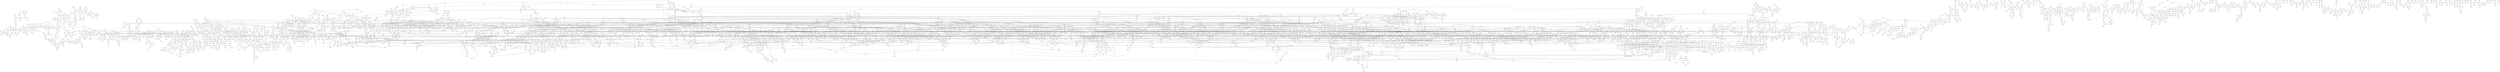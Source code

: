 graph {
    0 [ label = "0" ]
    1 [ label = "1" ]
    2 [ label = "2" ]
    3 [ label = "3" ]
    4 [ label = "4" ]
    5 [ label = "5" ]
    6 [ label = "6" ]
    7 [ label = "7" ]
    8 [ label = "8" ]
    9 [ label = "9" ]
    10 [ label = "10" ]
    11 [ label = "11" ]
    12 [ label = "12" ]
    13 [ label = "13" ]
    14 [ label = "14" ]
    15 [ label = "15" ]
    16 [ label = "16" ]
    17 [ label = "17" ]
    18 [ label = "18" ]
    19 [ label = "19" ]
    20 [ label = "20" ]
    21 [ label = "21" ]
    22 [ label = "22" ]
    23 [ label = "23" ]
    24 [ label = "24" ]
    25 [ label = "25" ]
    26 [ label = "26" ]
    27 [ label = "27" ]
    28 [ label = "28" ]
    29 [ label = "29" ]
    30 [ label = "30" ]
    31 [ label = "31" ]
    32 [ label = "32" ]
    33 [ label = "33" ]
    34 [ label = "34" ]
    35 [ label = "35" ]
    36 [ label = "36" ]
    37 [ label = "37" ]
    38 [ label = "38" ]
    39 [ label = "39" ]
    40 [ label = "40" ]
    41 [ label = "41" ]
    42 [ label = "42" ]
    43 [ label = "43" ]
    44 [ label = "44" ]
    45 [ label = "45" ]
    46 [ label = "46" ]
    47 [ label = "47" ]
    48 [ label = "48" ]
    49 [ label = "49" ]
    50 [ label = "50" ]
    51 [ label = "51" ]
    52 [ label = "52" ]
    53 [ label = "53" ]
    54 [ label = "54" ]
    55 [ label = "55" ]
    56 [ label = "56" ]
    57 [ label = "57" ]
    58 [ label = "58" ]
    59 [ label = "59" ]
    60 [ label = "60" ]
    61 [ label = "61" ]
    62 [ label = "62" ]
    63 [ label = "63" ]
    64 [ label = "64" ]
    65 [ label = "65" ]
    66 [ label = "66" ]
    67 [ label = "67" ]
    68 [ label = "68" ]
    69 [ label = "69" ]
    70 [ label = "70" ]
    71 [ label = "71" ]
    72 [ label = "72" ]
    73 [ label = "73" ]
    74 [ label = "74" ]
    75 [ label = "75" ]
    76 [ label = "76" ]
    77 [ label = "77" ]
    78 [ label = "78" ]
    79 [ label = "79" ]
    80 [ label = "80" ]
    81 [ label = "81" ]
    82 [ label = "82" ]
    83 [ label = "83" ]
    84 [ label = "84" ]
    85 [ label = "85" ]
    86 [ label = "86" ]
    87 [ label = "87" ]
    88 [ label = "88" ]
    89 [ label = "89" ]
    90 [ label = "90" ]
    91 [ label = "91" ]
    92 [ label = "92" ]
    93 [ label = "93" ]
    94 [ label = "94" ]
    95 [ label = "95" ]
    96 [ label = "96" ]
    97 [ label = "97" ]
    98 [ label = "98" ]
    99 [ label = "99" ]
    100 [ label = "100" ]
    101 [ label = "101" ]
    102 [ label = "102" ]
    103 [ label = "103" ]
    104 [ label = "104" ]
    105 [ label = "105" ]
    106 [ label = "106" ]
    107 [ label = "107" ]
    108 [ label = "108" ]
    109 [ label = "109" ]
    110 [ label = "110" ]
    111 [ label = "111" ]
    112 [ label = "112" ]
    113 [ label = "113" ]
    114 [ label = "114" ]
    115 [ label = "115" ]
    116 [ label = "116" ]
    117 [ label = "117" ]
    118 [ label = "118" ]
    119 [ label = "119" ]
    120 [ label = "120" ]
    121 [ label = "121" ]
    122 [ label = "122" ]
    123 [ label = "123" ]
    124 [ label = "124" ]
    125 [ label = "125" ]
    126 [ label = "126" ]
    127 [ label = "127" ]
    128 [ label = "128" ]
    129 [ label = "129" ]
    130 [ label = "130" ]
    131 [ label = "131" ]
    132 [ label = "132" ]
    133 [ label = "133" ]
    134 [ label = "134" ]
    135 [ label = "135" ]
    136 [ label = "136" ]
    137 [ label = "137" ]
    138 [ label = "138" ]
    139 [ label = "139" ]
    140 [ label = "140" ]
    141 [ label = "141" ]
    142 [ label = "142" ]
    143 [ label = "143" ]
    144 [ label = "144" ]
    145 [ label = "145" ]
    146 [ label = "146" ]
    147 [ label = "147" ]
    148 [ label = "148" ]
    149 [ label = "149" ]
    150 [ label = "150" ]
    151 [ label = "151" ]
    152 [ label = "152" ]
    153 [ label = "153" ]
    154 [ label = "154" ]
    155 [ label = "155" ]
    156 [ label = "156" ]
    157 [ label = "157" ]
    158 [ label = "158" ]
    159 [ label = "159" ]
    160 [ label = "160" ]
    161 [ label = "161" ]
    162 [ label = "162" ]
    163 [ label = "163" ]
    164 [ label = "164" ]
    165 [ label = "165" ]
    166 [ label = "166" ]
    167 [ label = "167" ]
    168 [ label = "168" ]
    169 [ label = "169" ]
    170 [ label = "170" ]
    171 [ label = "171" ]
    172 [ label = "172" ]
    173 [ label = "173" ]
    174 [ label = "174" ]
    175 [ label = "175" ]
    176 [ label = "176" ]
    177 [ label = "177" ]
    178 [ label = "178" ]
    179 [ label = "179" ]
    180 [ label = "180" ]
    181 [ label = "181" ]
    182 [ label = "182" ]
    183 [ label = "183" ]
    184 [ label = "184" ]
    185 [ label = "185" ]
    186 [ label = "186" ]
    187 [ label = "187" ]
    188 [ label = "188" ]
    189 [ label = "189" ]
    190 [ label = "190" ]
    191 [ label = "191" ]
    192 [ label = "192" ]
    193 [ label = "193" ]
    194 [ label = "194" ]
    195 [ label = "195" ]
    196 [ label = "196" ]
    197 [ label = "197" ]
    198 [ label = "198" ]
    199 [ label = "199" ]
    200 [ label = "200" ]
    201 [ label = "201" ]
    202 [ label = "202" ]
    203 [ label = "203" ]
    204 [ label = "204" ]
    205 [ label = "205" ]
    206 [ label = "206" ]
    207 [ label = "207" ]
    208 [ label = "208" ]
    209 [ label = "209" ]
    210 [ label = "210" ]
    211 [ label = "211" ]
    212 [ label = "212" ]
    213 [ label = "213" ]
    214 [ label = "214" ]
    215 [ label = "215" ]
    216 [ label = "216" ]
    217 [ label = "217" ]
    218 [ label = "218" ]
    219 [ label = "219" ]
    220 [ label = "220" ]
    221 [ label = "221" ]
    222 [ label = "222" ]
    223 [ label = "223" ]
    224 [ label = "224" ]
    225 [ label = "225" ]
    226 [ label = "226" ]
    227 [ label = "227" ]
    228 [ label = "228" ]
    229 [ label = "229" ]
    230 [ label = "230" ]
    231 [ label = "231" ]
    232 [ label = "232" ]
    233 [ label = "233" ]
    234 [ label = "234" ]
    235 [ label = "235" ]
    236 [ label = "236" ]
    237 [ label = "237" ]
    238 [ label = "238" ]
    239 [ label = "239" ]
    240 [ label = "240" ]
    241 [ label = "241" ]
    242 [ label = "242" ]
    243 [ label = "243" ]
    244 [ label = "244" ]
    245 [ label = "245" ]
    246 [ label = "246" ]
    247 [ label = "247" ]
    248 [ label = "248" ]
    249 [ label = "249" ]
    250 [ label = "250" ]
    251 [ label = "251" ]
    252 [ label = "252" ]
    253 [ label = "253" ]
    254 [ label = "254" ]
    255 [ label = "255" ]
    256 [ label = "256" ]
    257 [ label = "257" ]
    258 [ label = "258" ]
    259 [ label = "259" ]
    260 [ label = "260" ]
    261 [ label = "261" ]
    262 [ label = "262" ]
    263 [ label = "263" ]
    264 [ label = "264" ]
    265 [ label = "265" ]
    266 [ label = "266" ]
    267 [ label = "267" ]
    268 [ label = "268" ]
    269 [ label = "269" ]
    270 [ label = "270" ]
    271 [ label = "271" ]
    272 [ label = "272" ]
    273 [ label = "273" ]
    274 [ label = "274" ]
    275 [ label = "275" ]
    276 [ label = "276" ]
    277 [ label = "277" ]
    278 [ label = "278" ]
    279 [ label = "279" ]
    280 [ label = "280" ]
    281 [ label = "281" ]
    282 [ label = "282" ]
    283 [ label = "283" ]
    284 [ label = "284" ]
    285 [ label = "285" ]
    286 [ label = "286" ]
    287 [ label = "287" ]
    288 [ label = "288" ]
    289 [ label = "289" ]
    290 [ label = "290" ]
    291 [ label = "291" ]
    292 [ label = "292" ]
    293 [ label = "293" ]
    294 [ label = "294" ]
    295 [ label = "295" ]
    296 [ label = "296" ]
    297 [ label = "297" ]
    298 [ label = "298" ]
    299 [ label = "299" ]
    300 [ label = "300" ]
    301 [ label = "301" ]
    302 [ label = "302" ]
    303 [ label = "303" ]
    304 [ label = "304" ]
    305 [ label = "305" ]
    306 [ label = "306" ]
    307 [ label = "307" ]
    308 [ label = "308" ]
    309 [ label = "309" ]
    310 [ label = "310" ]
    311 [ label = "311" ]
    312 [ label = "312" ]
    313 [ label = "313" ]
    314 [ label = "314" ]
    315 [ label = "315" ]
    316 [ label = "316" ]
    317 [ label = "317" ]
    318 [ label = "318" ]
    319 [ label = "319" ]
    320 [ label = "320" ]
    321 [ label = "321" ]
    322 [ label = "322" ]
    323 [ label = "323" ]
    324 [ label = "324" ]
    325 [ label = "325" ]
    326 [ label = "326" ]
    327 [ label = "327" ]
    328 [ label = "328" ]
    329 [ label = "329" ]
    330 [ label = "330" ]
    331 [ label = "331" ]
    332 [ label = "332" ]
    333 [ label = "333" ]
    334 [ label = "334" ]
    335 [ label = "335" ]
    336 [ label = "336" ]
    337 [ label = "337" ]
    338 [ label = "338" ]
    339 [ label = "339" ]
    340 [ label = "340" ]
    341 [ label = "341" ]
    342 [ label = "342" ]
    343 [ label = "343" ]
    344 [ label = "344" ]
    345 [ label = "345" ]
    346 [ label = "346" ]
    347 [ label = "347" ]
    348 [ label = "348" ]
    349 [ label = "349" ]
    350 [ label = "350" ]
    351 [ label = "351" ]
    352 [ label = "352" ]
    353 [ label = "353" ]
    354 [ label = "354" ]
    355 [ label = "355" ]
    356 [ label = "356" ]
    357 [ label = "357" ]
    358 [ label = "358" ]
    359 [ label = "359" ]
    360 [ label = "360" ]
    361 [ label = "361" ]
    362 [ label = "362" ]
    363 [ label = "363" ]
    364 [ label = "364" ]
    365 [ label = "365" ]
    366 [ label = "366" ]
    367 [ label = "367" ]
    368 [ label = "368" ]
    369 [ label = "369" ]
    370 [ label = "370" ]
    371 [ label = "371" ]
    372 [ label = "372" ]
    373 [ label = "373" ]
    374 [ label = "374" ]
    375 [ label = "375" ]
    376 [ label = "376" ]
    377 [ label = "377" ]
    378 [ label = "378" ]
    379 [ label = "379" ]
    380 [ label = "380" ]
    381 [ label = "381" ]
    382 [ label = "382" ]
    383 [ label = "383" ]
    384 [ label = "384" ]
    385 [ label = "385" ]
    386 [ label = "386" ]
    387 [ label = "387" ]
    388 [ label = "388" ]
    389 [ label = "389" ]
    390 [ label = "390" ]
    391 [ label = "391" ]
    392 [ label = "392" ]
    393 [ label = "393" ]
    394 [ label = "394" ]
    395 [ label = "395" ]
    396 [ label = "396" ]
    397 [ label = "397" ]
    398 [ label = "398" ]
    399 [ label = "399" ]
    400 [ label = "400" ]
    401 [ label = "401" ]
    402 [ label = "402" ]
    403 [ label = "403" ]
    404 [ label = "404" ]
    405 [ label = "405" ]
    406 [ label = "406" ]
    407 [ label = "407" ]
    408 [ label = "408" ]
    409 [ label = "409" ]
    410 [ label = "410" ]
    411 [ label = "411" ]
    412 [ label = "412" ]
    413 [ label = "413" ]
    414 [ label = "414" ]
    415 [ label = "415" ]
    416 [ label = "416" ]
    417 [ label = "417" ]
    418 [ label = "418" ]
    419 [ label = "419" ]
    420 [ label = "420" ]
    421 [ label = "421" ]
    422 [ label = "422" ]
    423 [ label = "423" ]
    424 [ label = "424" ]
    425 [ label = "425" ]
    426 [ label = "426" ]
    427 [ label = "427" ]
    428 [ label = "428" ]
    429 [ label = "429" ]
    430 [ label = "430" ]
    431 [ label = "431" ]
    432 [ label = "432" ]
    433 [ label = "433" ]
    434 [ label = "434" ]
    435 [ label = "435" ]
    436 [ label = "436" ]
    437 [ label = "437" ]
    438 [ label = "438" ]
    439 [ label = "439" ]
    440 [ label = "440" ]
    441 [ label = "441" ]
    442 [ label = "442" ]
    443 [ label = "443" ]
    444 [ label = "444" ]
    445 [ label = "445" ]
    446 [ label = "446" ]
    447 [ label = "447" ]
    448 [ label = "448" ]
    449 [ label = "449" ]
    450 [ label = "450" ]
    451 [ label = "451" ]
    452 [ label = "452" ]
    453 [ label = "453" ]
    454 [ label = "454" ]
    455 [ label = "455" ]
    456 [ label = "456" ]
    457 [ label = "457" ]
    458 [ label = "458" ]
    459 [ label = "459" ]
    460 [ label = "460" ]
    461 [ label = "461" ]
    462 [ label = "462" ]
    463 [ label = "463" ]
    464 [ label = "464" ]
    465 [ label = "465" ]
    466 [ label = "466" ]
    467 [ label = "467" ]
    468 [ label = "468" ]
    469 [ label = "469" ]
    470 [ label = "470" ]
    471 [ label = "471" ]
    472 [ label = "472" ]
    473 [ label = "473" ]
    474 [ label = "474" ]
    475 [ label = "475" ]
    476 [ label = "476" ]
    477 [ label = "477" ]
    478 [ label = "478" ]
    479 [ label = "479" ]
    480 [ label = "480" ]
    481 [ label = "481" ]
    482 [ label = "482" ]
    483 [ label = "483" ]
    484 [ label = "484" ]
    485 [ label = "485" ]
    486 [ label = "486" ]
    487 [ label = "487" ]
    488 [ label = "488" ]
    489 [ label = "489" ]
    490 [ label = "490" ]
    491 [ label = "491" ]
    492 [ label = "492" ]
    493 [ label = "493" ]
    494 [ label = "494" ]
    495 [ label = "495" ]
    496 [ label = "496" ]
    497 [ label = "497" ]
    498 [ label = "498" ]
    499 [ label = "499" ]
    500 [ label = "500" ]
    501 [ label = "501" ]
    502 [ label = "502" ]
    503 [ label = "503" ]
    504 [ label = "504" ]
    505 [ label = "505" ]
    506 [ label = "506" ]
    507 [ label = "507" ]
    508 [ label = "508" ]
    509 [ label = "509" ]
    510 [ label = "510" ]
    511 [ label = "511" ]
    512 [ label = "512" ]
    513 [ label = "513" ]
    514 [ label = "514" ]
    515 [ label = "515" ]
    516 [ label = "516" ]
    517 [ label = "517" ]
    518 [ label = "518" ]
    519 [ label = "519" ]
    520 [ label = "520" ]
    521 [ label = "521" ]
    522 [ label = "522" ]
    523 [ label = "523" ]
    524 [ label = "524" ]
    525 [ label = "525" ]
    526 [ label = "526" ]
    527 [ label = "527" ]
    528 [ label = "528" ]
    529 [ label = "529" ]
    530 [ label = "530" ]
    531 [ label = "531" ]
    532 [ label = "532" ]
    533 [ label = "533" ]
    534 [ label = "534" ]
    535 [ label = "535" ]
    536 [ label = "536" ]
    537 [ label = "537" ]
    538 [ label = "538" ]
    539 [ label = "539" ]
    540 [ label = "540" ]
    541 [ label = "541" ]
    542 [ label = "542" ]
    543 [ label = "543" ]
    544 [ label = "544" ]
    545 [ label = "545" ]
    546 [ label = "546" ]
    547 [ label = "547" ]
    548 [ label = "548" ]
    549 [ label = "549" ]
    550 [ label = "550" ]
    551 [ label = "551" ]
    552 [ label = "552" ]
    553 [ label = "553" ]
    554 [ label = "554" ]
    555 [ label = "555" ]
    556 [ label = "556" ]
    557 [ label = "557" ]
    558 [ label = "558" ]
    559 [ label = "559" ]
    560 [ label = "560" ]
    561 [ label = "561" ]
    562 [ label = "562" ]
    563 [ label = "563" ]
    564 [ label = "564" ]
    565 [ label = "565" ]
    566 [ label = "566" ]
    567 [ label = "567" ]
    568 [ label = "568" ]
    569 [ label = "569" ]
    570 [ label = "570" ]
    571 [ label = "571" ]
    572 [ label = "572" ]
    573 [ label = "573" ]
    574 [ label = "574" ]
    575 [ label = "575" ]
    576 [ label = "576" ]
    577 [ label = "577" ]
    578 [ label = "578" ]
    579 [ label = "579" ]
    580 [ label = "580" ]
    581 [ label = "581" ]
    582 [ label = "582" ]
    583 [ label = "583" ]
    584 [ label = "584" ]
    585 [ label = "585" ]
    586 [ label = "586" ]
    587 [ label = "587" ]
    588 [ label = "588" ]
    589 [ label = "589" ]
    590 [ label = "590" ]
    591 [ label = "591" ]
    592 [ label = "592" ]
    593 [ label = "593" ]
    594 [ label = "594" ]
    595 [ label = "595" ]
    596 [ label = "596" ]
    597 [ label = "597" ]
    598 [ label = "598" ]
    599 [ label = "599" ]
    600 [ label = "600" ]
    601 [ label = "601" ]
    602 [ label = "602" ]
    603 [ label = "603" ]
    604 [ label = "604" ]
    605 [ label = "605" ]
    606 [ label = "606" ]
    607 [ label = "607" ]
    608 [ label = "608" ]
    609 [ label = "609" ]
    610 [ label = "610" ]
    611 [ label = "611" ]
    612 [ label = "612" ]
    613 [ label = "613" ]
    614 [ label = "614" ]
    615 [ label = "615" ]
    616 [ label = "616" ]
    617 [ label = "617" ]
    618 [ label = "618" ]
    619 [ label = "619" ]
    620 [ label = "620" ]
    621 [ label = "621" ]
    622 [ label = "622" ]
    623 [ label = "623" ]
    624 [ label = "624" ]
    625 [ label = "625" ]
    626 [ label = "626" ]
    627 [ label = "627" ]
    628 [ label = "628" ]
    629 [ label = "629" ]
    630 [ label = "630" ]
    631 [ label = "631" ]
    632 [ label = "632" ]
    633 [ label = "633" ]
    634 [ label = "634" ]
    635 [ label = "635" ]
    636 [ label = "636" ]
    637 [ label = "637" ]
    638 [ label = "638" ]
    639 [ label = "639" ]
    640 [ label = "640" ]
    641 [ label = "641" ]
    642 [ label = "642" ]
    643 [ label = "643" ]
    644 [ label = "644" ]
    645 [ label = "645" ]
    646 [ label = "646" ]
    647 [ label = "647" ]
    648 [ label = "648" ]
    649 [ label = "649" ]
    650 [ label = "650" ]
    651 [ label = "651" ]
    652 [ label = "652" ]
    653 [ label = "653" ]
    654 [ label = "654" ]
    655 [ label = "655" ]
    656 [ label = "656" ]
    657 [ label = "657" ]
    658 [ label = "658" ]
    659 [ label = "659" ]
    660 [ label = "660" ]
    661 [ label = "661" ]
    662 [ label = "662" ]
    663 [ label = "663" ]
    664 [ label = "664" ]
    665 [ label = "665" ]
    666 [ label = "666" ]
    667 [ label = "667" ]
    668 [ label = "668" ]
    669 [ label = "669" ]
    670 [ label = "670" ]
    671 [ label = "671" ]
    672 [ label = "672" ]
    673 [ label = "673" ]
    674 [ label = "674" ]
    675 [ label = "675" ]
    676 [ label = "676" ]
    677 [ label = "677" ]
    678 [ label = "678" ]
    679 [ label = "679" ]
    680 [ label = "680" ]
    681 [ label = "681" ]
    682 [ label = "682" ]
    683 [ label = "683" ]
    684 [ label = "684" ]
    685 [ label = "685" ]
    686 [ label = "686" ]
    687 [ label = "687" ]
    688 [ label = "688" ]
    689 [ label = "689" ]
    690 [ label = "690" ]
    691 [ label = "691" ]
    692 [ label = "692" ]
    693 [ label = "693" ]
    694 [ label = "694" ]
    695 [ label = "695" ]
    696 [ label = "696" ]
    697 [ label = "697" ]
    698 [ label = "698" ]
    699 [ label = "699" ]
    700 [ label = "700" ]
    701 [ label = "701" ]
    702 [ label = "702" ]
    703 [ label = "703" ]
    704 [ label = "704" ]
    705 [ label = "705" ]
    706 [ label = "706" ]
    707 [ label = "707" ]
    708 [ label = "708" ]
    709 [ label = "709" ]
    710 [ label = "710" ]
    711 [ label = "711" ]
    712 [ label = "712" ]
    713 [ label = "713" ]
    714 [ label = "714" ]
    715 [ label = "715" ]
    716 [ label = "716" ]
    717 [ label = "717" ]
    718 [ label = "718" ]
    719 [ label = "719" ]
    720 [ label = "720" ]
    721 [ label = "721" ]
    722 [ label = "722" ]
    723 [ label = "723" ]
    724 [ label = "724" ]
    725 [ label = "725" ]
    726 [ label = "726" ]
    727 [ label = "727" ]
    728 [ label = "728" ]
    729 [ label = "729" ]
    730 [ label = "730" ]
    731 [ label = "731" ]
    732 [ label = "732" ]
    733 [ label = "733" ]
    734 [ label = "734" ]
    735 [ label = "735" ]
    736 [ label = "736" ]
    737 [ label = "737" ]
    738 [ label = "738" ]
    739 [ label = "739" ]
    740 [ label = "740" ]
    741 [ label = "741" ]
    742 [ label = "742" ]
    743 [ label = "743" ]
    744 [ label = "744" ]
    745 [ label = "745" ]
    746 [ label = "746" ]
    747 [ label = "747" ]
    748 [ label = "748" ]
    749 [ label = "749" ]
    750 [ label = "750" ]
    751 [ label = "751" ]
    752 [ label = "752" ]
    753 [ label = "753" ]
    754 [ label = "754" ]
    755 [ label = "755" ]
    756 [ label = "756" ]
    757 [ label = "757" ]
    758 [ label = "758" ]
    759 [ label = "759" ]
    760 [ label = "760" ]
    761 [ label = "761" ]
    762 [ label = "762" ]
    763 [ label = "763" ]
    764 [ label = "764" ]
    765 [ label = "765" ]
    766 [ label = "766" ]
    767 [ label = "767" ]
    768 [ label = "768" ]
    769 [ label = "769" ]
    770 [ label = "770" ]
    771 [ label = "771" ]
    772 [ label = "772" ]
    773 [ label = "773" ]
    774 [ label = "774" ]
    775 [ label = "775" ]
    776 [ label = "776" ]
    777 [ label = "777" ]
    778 [ label = "778" ]
    779 [ label = "779" ]
    780 [ label = "780" ]
    781 [ label = "781" ]
    782 [ label = "782" ]
    783 [ label = "783" ]
    784 [ label = "784" ]
    785 [ label = "785" ]
    786 [ label = "786" ]
    787 [ label = "787" ]
    788 [ label = "788" ]
    789 [ label = "789" ]
    790 [ label = "790" ]
    791 [ label = "791" ]
    792 [ label = "792" ]
    793 [ label = "793" ]
    794 [ label = "794" ]
    795 [ label = "795" ]
    796 [ label = "796" ]
    797 [ label = "797" ]
    798 [ label = "798" ]
    799 [ label = "799" ]
    800 [ label = "800" ]
    801 [ label = "801" ]
    802 [ label = "802" ]
    803 [ label = "803" ]
    804 [ label = "804" ]
    805 [ label = "805" ]
    806 [ label = "806" ]
    807 [ label = "807" ]
    808 [ label = "808" ]
    809 [ label = "809" ]
    810 [ label = "810" ]
    811 [ label = "811" ]
    812 [ label = "812" ]
    813 [ label = "813" ]
    814 [ label = "814" ]
    815 [ label = "815" ]
    816 [ label = "816" ]
    817 [ label = "817" ]
    818 [ label = "818" ]
    819 [ label = "819" ]
    820 [ label = "820" ]
    821 [ label = "821" ]
    822 [ label = "822" ]
    823 [ label = "823" ]
    824 [ label = "824" ]
    825 [ label = "825" ]
    826 [ label = "826" ]
    827 [ label = "827" ]
    828 [ label = "828" ]
    829 [ label = "829" ]
    830 [ label = "830" ]
    831 [ label = "831" ]
    832 [ label = "832" ]
    833 [ label = "833" ]
    834 [ label = "834" ]
    835 [ label = "835" ]
    836 [ label = "836" ]
    837 [ label = "837" ]
    838 [ label = "838" ]
    839 [ label = "839" ]
    840 [ label = "840" ]
    841 [ label = "841" ]
    842 [ label = "842" ]
    843 [ label = "843" ]
    844 [ label = "844" ]
    845 [ label = "845" ]
    846 [ label = "846" ]
    847 [ label = "847" ]
    848 [ label = "848" ]
    849 [ label = "849" ]
    850 [ label = "850" ]
    851 [ label = "851" ]
    852 [ label = "852" ]
    853 [ label = "853" ]
    854 [ label = "854" ]
    855 [ label = "855" ]
    856 [ label = "856" ]
    857 [ label = "857" ]
    858 [ label = "858" ]
    859 [ label = "859" ]
    860 [ label = "860" ]
    861 [ label = "861" ]
    862 [ label = "862" ]
    863 [ label = "863" ]
    864 [ label = "864" ]
    865 [ label = "865" ]
    866 [ label = "866" ]
    867 [ label = "867" ]
    868 [ label = "868" ]
    869 [ label = "869" ]
    870 [ label = "870" ]
    871 [ label = "871" ]
    872 [ label = "872" ]
    873 [ label = "873" ]
    874 [ label = "874" ]
    875 [ label = "875" ]
    876 [ label = "876" ]
    877 [ label = "877" ]
    878 [ label = "878" ]
    879 [ label = "879" ]
    880 [ label = "880" ]
    881 [ label = "881" ]
    882 [ label = "882" ]
    883 [ label = "883" ]
    884 [ label = "884" ]
    885 [ label = "885" ]
    886 [ label = "886" ]
    887 [ label = "887" ]
    888 [ label = "888" ]
    889 [ label = "889" ]
    890 [ label = "890" ]
    891 [ label = "891" ]
    892 [ label = "892" ]
    893 [ label = "893" ]
    894 [ label = "894" ]
    895 [ label = "895" ]
    896 [ label = "896" ]
    897 [ label = "897" ]
    898 [ label = "898" ]
    899 [ label = "899" ]
    900 [ label = "900" ]
    901 [ label = "901" ]
    902 [ label = "902" ]
    903 [ label = "903" ]
    904 [ label = "904" ]
    905 [ label = "905" ]
    906 [ label = "906" ]
    907 [ label = "907" ]
    908 [ label = "908" ]
    909 [ label = "909" ]
    910 [ label = "910" ]
    911 [ label = "911" ]
    912 [ label = "912" ]
    913 [ label = "913" ]
    914 [ label = "914" ]
    915 [ label = "915" ]
    916 [ label = "916" ]
    917 [ label = "917" ]
    918 [ label = "918" ]
    919 [ label = "919" ]
    920 [ label = "920" ]
    921 [ label = "921" ]
    922 [ label = "922" ]
    923 [ label = "923" ]
    924 [ label = "924" ]
    925 [ label = "925" ]
    926 [ label = "926" ]
    927 [ label = "927" ]
    928 [ label = "928" ]
    929 [ label = "929" ]
    930 [ label = "930" ]
    931 [ label = "931" ]
    932 [ label = "932" ]
    933 [ label = "933" ]
    934 [ label = "934" ]
    935 [ label = "935" ]
    936 [ label = "936" ]
    937 [ label = "937" ]
    938 [ label = "938" ]
    939 [ label = "939" ]
    940 [ label = "940" ]
    941 [ label = "941" ]
    942 [ label = "942" ]
    943 [ label = "943" ]
    944 [ label = "944" ]
    945 [ label = "945" ]
    946 [ label = "946" ]
    947 [ label = "947" ]
    948 [ label = "948" ]
    949 [ label = "949" ]
    950 [ label = "950" ]
    951 [ label = "951" ]
    952 [ label = "952" ]
    953 [ label = "953" ]
    954 [ label = "954" ]
    955 [ label = "955" ]
    956 [ label = "956" ]
    957 [ label = "957" ]
    958 [ label = "958" ]
    959 [ label = "959" ]
    960 [ label = "960" ]
    961 [ label = "961" ]
    962 [ label = "962" ]
    963 [ label = "963" ]
    964 [ label = "964" ]
    965 [ label = "965" ]
    966 [ label = "966" ]
    967 [ label = "967" ]
    968 [ label = "968" ]
    969 [ label = "969" ]
    970 [ label = "970" ]
    971 [ label = "971" ]
    972 [ label = "972" ]
    973 [ label = "973" ]
    974 [ label = "974" ]
    975 [ label = "975" ]
    976 [ label = "976" ]
    977 [ label = "977" ]
    978 [ label = "978" ]
    979 [ label = "979" ]
    980 [ label = "980" ]
    981 [ label = "981" ]
    982 [ label = "982" ]
    983 [ label = "983" ]
    984 [ label = "984" ]
    985 [ label = "985" ]
    986 [ label = "986" ]
    987 [ label = "987" ]
    988 [ label = "988" ]
    989 [ label = "989" ]
    990 [ label = "990" ]
    991 [ label = "991" ]
    992 [ label = "992" ]
    993 [ label = "993" ]
    994 [ label = "994" ]
    995 [ label = "995" ]
    996 [ label = "996" ]
    997 [ label = "997" ]
    998 [ label = "998" ]
    999 [ label = "999" ]
    1000 [ label = "1000" ]
    1001 [ label = "1001" ]
    1002 [ label = "1002" ]
    1003 [ label = "1003" ]
    1004 [ label = "1004" ]
    1005 [ label = "1005" ]
    1006 [ label = "1006" ]
    1007 [ label = "1007" ]
    1008 [ label = "1008" ]
    1009 [ label = "1009" ]
    1010 [ label = "1010" ]
    1011 [ label = "1011" ]
    1012 [ label = "1012" ]
    1013 [ label = "1013" ]
    1014 [ label = "1014" ]
    1015 [ label = "1015" ]
    1016 [ label = "1016" ]
    1017 [ label = "1017" ]
    1018 [ label = "1018" ]
    1019 [ label = "1019" ]
    1020 [ label = "1020" ]
    1021 [ label = "1021" ]
    1022 [ label = "1022" ]
    1023 [ label = "1023" ]
    1024 [ label = "1024" ]
    1025 [ label = "1025" ]
    1026 [ label = "1026" ]
    1027 [ label = "1027" ]
    1028 [ label = "1028" ]
    1029 [ label = "1029" ]
    1030 [ label = "1030" ]
    1031 [ label = "1031" ]
    1032 [ label = "1032" ]
    1033 [ label = "1033" ]
    1034 [ label = "1034" ]
    1035 [ label = "1035" ]
    1036 [ label = "1036" ]
    1037 [ label = "1037" ]
    1038 [ label = "1038" ]
    1039 [ label = "1039" ]
    1040 [ label = "1040" ]
    1041 [ label = "1041" ]
    1042 [ label = "1042" ]
    1043 [ label = "1043" ]
    1044 [ label = "1044" ]
    1045 [ label = "1045" ]
    1046 [ label = "1046" ]
    1047 [ label = "1047" ]
    1048 [ label = "1048" ]
    1049 [ label = "1049" ]
    1050 [ label = "1050" ]
    1051 [ label = "1051" ]
    1052 [ label = "1052" ]
    1053 [ label = "1053" ]
    1054 [ label = "1054" ]
    1055 [ label = "1055" ]
    1056 [ label = "1056" ]
    1057 [ label = "1057" ]
    1058 [ label = "1058" ]
    1059 [ label = "1059" ]
    1060 [ label = "1060" ]
    1061 [ label = "1061" ]
    1062 [ label = "1062" ]
    1063 [ label = "1063" ]
    1064 [ label = "1064" ]
    1065 [ label = "1065" ]
    1066 [ label = "1066" ]
    1067 [ label = "1067" ]
    1068 [ label = "1068" ]
    1069 [ label = "1069" ]
    1070 [ label = "1070" ]
    1071 [ label = "1071" ]
    1072 [ label = "1072" ]
    1073 [ label = "1073" ]
    1074 [ label = "1074" ]
    1075 [ label = "1075" ]
    1076 [ label = "1076" ]
    1077 [ label = "1077" ]
    1078 [ label = "1078" ]
    1079 [ label = "1079" ]
    1080 [ label = "1080" ]
    1081 [ label = "1081" ]
    1082 [ label = "1082" ]
    1083 [ label = "1083" ]
    1084 [ label = "1084" ]
    1085 [ label = "1085" ]
    1086 [ label = "1086" ]
    1087 [ label = "1087" ]
    1088 [ label = "1088" ]
    1089 [ label = "1089" ]
    1090 [ label = "1090" ]
    1091 [ label = "1091" ]
    1092 [ label = "1092" ]
    1093 [ label = "1093" ]
    1094 [ label = "1094" ]
    1095 [ label = "1095" ]
    1096 [ label = "1096" ]
    1097 [ label = "1097" ]
    1098 [ label = "1098" ]
    1099 [ label = "1099" ]
    1100 [ label = "1100" ]
    1101 [ label = "1101" ]
    1102 [ label = "1102" ]
    1103 [ label = "1103" ]
    1104 [ label = "1104" ]
    1105 [ label = "1105" ]
    1106 [ label = "1106" ]
    1107 [ label = "1107" ]
    1108 [ label = "1108" ]
    1109 [ label = "1109" ]
    1110 [ label = "1110" ]
    1111 [ label = "1111" ]
    1112 [ label = "1112" ]
    1113 [ label = "1113" ]
    1114 [ label = "1114" ]
    1115 [ label = "1115" ]
    1116 [ label = "1116" ]
    1117 [ label = "1117" ]
    1118 [ label = "1118" ]
    1119 [ label = "1119" ]
    1120 [ label = "1120" ]
    1121 [ label = "1121" ]
    1122 [ label = "1122" ]
    1123 [ label = "1123" ]
    1124 [ label = "1124" ]
    1125 [ label = "1125" ]
    1126 [ label = "1126" ]
    1127 [ label = "1127" ]
    1128 [ label = "1128" ]
    1129 [ label = "1129" ]
    1130 [ label = "1130" ]
    1131 [ label = "1131" ]
    1132 [ label = "1132" ]
    1133 [ label = "1133" ]
    1134 [ label = "1134" ]
    1135 [ label = "1135" ]
    1136 [ label = "1136" ]
    1137 [ label = "1137" ]
    1138 [ label = "1138" ]
    1139 [ label = "1139" ]
    1140 [ label = "1140" ]
    1141 [ label = "1141" ]
    1142 [ label = "1142" ]
    1143 [ label = "1143" ]
    1144 [ label = "1144" ]
    1145 [ label = "1145" ]
    1146 [ label = "1146" ]
    1147 [ label = "1147" ]
    1148 [ label = "1148" ]
    1149 [ label = "1149" ]
    1150 [ label = "1150" ]
    1151 [ label = "1151" ]
    1152 [ label = "1152" ]
    1153 [ label = "1153" ]
    1154 [ label = "1154" ]
    1155 [ label = "1155" ]
    1156 [ label = "1156" ]
    1157 [ label = "1157" ]
    1158 [ label = "1158" ]
    1159 [ label = "1159" ]
    1160 [ label = "1160" ]
    1161 [ label = "1161" ]
    1162 [ label = "1162" ]
    1163 [ label = "1163" ]
    1164 [ label = "1164" ]
    1165 [ label = "1165" ]
    1166 [ label = "1166" ]
    1167 [ label = "1167" ]
    1168 [ label = "1168" ]
    1169 [ label = "1169" ]
    1170 [ label = "1170" ]
    1171 [ label = "1171" ]
    1172 [ label = "1172" ]
    1173 [ label = "1173" ]
    1174 [ label = "1174" ]
    1175 [ label = "1175" ]
    1176 [ label = "1176" ]
    1177 [ label = "1177" ]
    1178 [ label = "1178" ]
    1179 [ label = "1179" ]
    1180 [ label = "1180" ]
    1181 [ label = "1181" ]
    1182 [ label = "1182" ]
    1183 [ label = "1183" ]
    1184 [ label = "1184" ]
    1185 [ label = "1185" ]
    1186 [ label = "1186" ]
    1187 [ label = "1187" ]
    1188 [ label = "1188" ]
    1189 [ label = "1189" ]
    1190 [ label = "1190" ]
    1191 [ label = "1191" ]
    1192 [ label = "1192" ]
    1193 [ label = "1193" ]
    1194 [ label = "1194" ]
    1195 [ label = "1195" ]
    1196 [ label = "1196" ]
    1197 [ label = "1197" ]
    1198 [ label = "1198" ]
    1199 [ label = "1199" ]
    1200 [ label = "1200" ]
    1201 [ label = "1201" ]
    1202 [ label = "1202" ]
    1203 [ label = "1203" ]
    1204 [ label = "1204" ]
    1205 [ label = "1205" ]
    1206 [ label = "1206" ]
    1207 [ label = "1207" ]
    1208 [ label = "1208" ]
    1209 [ label = "1209" ]
    1210 [ label = "1210" ]
    1211 [ label = "1211" ]
    1212 [ label = "1212" ]
    1213 [ label = "1213" ]
    1214 [ label = "1214" ]
    1215 [ label = "1215" ]
    1216 [ label = "1216" ]
    1217 [ label = "1217" ]
    1218 [ label = "1218" ]
    1219 [ label = "1219" ]
    1220 [ label = "1220" ]
    1221 [ label = "1221" ]
    1222 [ label = "1222" ]
    1223 [ label = "1223" ]
    1224 [ label = "1224" ]
    1225 [ label = "1225" ]
    1226 [ label = "1226" ]
    1227 [ label = "1227" ]
    1228 [ label = "1228" ]
    1229 [ label = "1229" ]
    1230 [ label = "1230" ]
    1231 [ label = "1231" ]
    1232 [ label = "1232" ]
    1233 [ label = "1233" ]
    1234 [ label = "1234" ]
    1235 [ label = "1235" ]
    1236 [ label = "1236" ]
    1237 [ label = "1237" ]
    1238 [ label = "1238" ]
    1239 [ label = "1239" ]
    1240 [ label = "1240" ]
    1241 [ label = "1241" ]
    1242 [ label = "1242" ]
    1243 [ label = "1243" ]
    1244 [ label = "1244" ]
    1245 [ label = "1245" ]
    1246 [ label = "1246" ]
    1247 [ label = "1247" ]
    1248 [ label = "1248" ]
    1249 [ label = "1249" ]
    1250 [ label = "1250" ]
    1251 [ label = "1251" ]
    1252 [ label = "1252" ]
    1253 [ label = "1253" ]
    1254 [ label = "1254" ]
    1255 [ label = "1255" ]
    1256 [ label = "1256" ]
    1257 [ label = "1257" ]
    1258 [ label = "1258" ]
    1259 [ label = "1259" ]
    1260 [ label = "1260" ]
    1261 [ label = "1261" ]
    1262 [ label = "1262" ]
    1263 [ label = "1263" ]
    1264 [ label = "1264" ]
    1265 [ label = "1265" ]
    1266 [ label = "1266" ]
    1267 [ label = "1267" ]
    1268 [ label = "1268" ]
    1269 [ label = "1269" ]
    1270 [ label = "1270" ]
    1271 [ label = "1271" ]
    1272 [ label = "1272" ]
    1273 [ label = "1273" ]
    1274 [ label = "1274" ]
    1275 [ label = "1275" ]
    1276 [ label = "1276" ]
    1277 [ label = "1277" ]
    1278 [ label = "1278" ]
    1279 [ label = "1279" ]
    1280 [ label = "1280" ]
    1281 [ label = "1281" ]
    1282 [ label = "1282" ]
    1283 [ label = "1283" ]
    1284 [ label = "1284" ]
    1285 [ label = "1285" ]
    1286 [ label = "1286" ]
    1287 [ label = "1287" ]
    1288 [ label = "1288" ]
    1289 [ label = "1289" ]
    1290 [ label = "1290" ]
    1291 [ label = "1291" ]
    1292 [ label = "1292" ]
    1293 [ label = "1293" ]
    1294 [ label = "1294" ]
    1295 [ label = "1295" ]
    1296 [ label = "1296" ]
    1297 [ label = "1297" ]
    1298 [ label = "1298" ]
    1299 [ label = "1299" ]
    1300 [ label = "1300" ]
    1301 [ label = "1301" ]
    1302 [ label = "1302" ]
    1303 [ label = "1303" ]
    1304 [ label = "1304" ]
    1305 [ label = "1305" ]
    1306 [ label = "1306" ]
    1307 [ label = "1307" ]
    1308 [ label = "1308" ]
    1309 [ label = "1309" ]
    1310 [ label = "1310" ]
    1311 [ label = "1311" ]
    1312 [ label = "1312" ]
    1313 [ label = "1313" ]
    1314 [ label = "1314" ]
    1315 [ label = "1315" ]
    1316 [ label = "1316" ]
    1317 [ label = "1317" ]
    1318 [ label = "1318" ]
    1319 [ label = "1319" ]
    1320 [ label = "1320" ]
    1321 [ label = "1321" ]
    1322 [ label = "1322" ]
    1323 [ label = "1323" ]
    1324 [ label = "1324" ]
    1325 [ label = "1325" ]
    1326 [ label = "1326" ]
    1327 [ label = "1327" ]
    1328 [ label = "1328" ]
    1329 [ label = "1329" ]
    1330 [ label = "1330" ]
    1331 [ label = "1331" ]
    1332 [ label = "1332" ]
    1333 [ label = "1333" ]
    1334 [ label = "1334" ]
    1335 [ label = "1335" ]
    1336 [ label = "1336" ]
    1337 [ label = "1337" ]
    1338 [ label = "1338" ]
    1339 [ label = "1339" ]
    1340 [ label = "1340" ]
    1341 [ label = "1341" ]
    1342 [ label = "1342" ]
    1343 [ label = "1343" ]
    1344 [ label = "1344" ]
    1345 [ label = "1345" ]
    1346 [ label = "1346" ]
    1347 [ label = "1347" ]
    1348 [ label = "1348" ]
    1349 [ label = "1349" ]
    1350 [ label = "1350" ]
    1351 [ label = "1351" ]
    1352 [ label = "1352" ]
    1353 [ label = "1353" ]
    1354 [ label = "1354" ]
    1355 [ label = "1355" ]
    1356 [ label = "1356" ]
    1357 [ label = "1357" ]
    1358 [ label = "1358" ]
    1359 [ label = "1359" ]
    1360 [ label = "1360" ]
    1361 [ label = "1361" ]
    1362 [ label = "1362" ]
    1363 [ label = "1363" ]
    1364 [ label = "1364" ]
    1365 [ label = "1365" ]
    1366 [ label = "1366" ]
    1367 [ label = "1367" ]
    1368 [ label = "1368" ]
    1369 [ label = "1369" ]
    1370 [ label = "1370" ]
    1371 [ label = "1371" ]
    1372 [ label = "1372" ]
    1373 [ label = "1373" ]
    1374 [ label = "1374" ]
    1375 [ label = "1375" ]
    1376 [ label = "1376" ]
    1377 [ label = "1377" ]
    1378 [ label = "1378" ]
    1379 [ label = "1379" ]
    1380 [ label = "1380" ]
    1381 [ label = "1381" ]
    1382 [ label = "1382" ]
    1383 [ label = "1383" ]
    1384 [ label = "1384" ]
    1385 [ label = "1385" ]
    1386 [ label = "1386" ]
    1387 [ label = "1387" ]
    1388 [ label = "1388" ]
    1389 [ label = "1389" ]
    1390 [ label = "1390" ]
    1391 [ label = "1391" ]
    1392 [ label = "1392" ]
    1393 [ label = "1393" ]
    1394 [ label = "1394" ]
    1395 [ label = "1395" ]
    1396 [ label = "1396" ]
    1397 [ label = "1397" ]
    1398 [ label = "1398" ]
    1399 [ label = "1399" ]
    1400 [ label = "1400" ]
    1401 [ label = "1401" ]
    1402 [ label = "1402" ]
    1403 [ label = "1403" ]
    1404 [ label = "1404" ]
    1405 [ label = "1405" ]
    1406 [ label = "1406" ]
    1407 [ label = "1407" ]
    1408 [ label = "1408" ]
    1409 [ label = "1409" ]
    1410 [ label = "1410" ]
    1411 [ label = "1411" ]
    1412 [ label = "1412" ]
    1413 [ label = "1413" ]
    1414 [ label = "1414" ]
    1415 [ label = "1415" ]
    1416 [ label = "1416" ]
    1417 [ label = "1417" ]
    1418 [ label = "1418" ]
    1419 [ label = "1419" ]
    1420 [ label = "1420" ]
    1421 [ label = "1421" ]
    1422 [ label = "1422" ]
    1423 [ label = "1423" ]
    1424 [ label = "1424" ]
    1425 [ label = "1425" ]
    1426 [ label = "1426" ]
    1427 [ label = "1427" ]
    1428 [ label = "1428" ]
    1429 [ label = "1429" ]
    1430 [ label = "1430" ]
    1431 [ label = "1431" ]
    1432 [ label = "1432" ]
    1433 [ label = "1433" ]
    1434 [ label = "1434" ]
    1435 [ label = "1435" ]
    1436 [ label = "1436" ]
    1437 [ label = "1437" ]
    1438 [ label = "1438" ]
    1439 [ label = "1439" ]
    1440 [ label = "1440" ]
    1441 [ label = "1441" ]
    1442 [ label = "1442" ]
    1443 [ label = "1443" ]
    1444 [ label = "1444" ]
    1445 [ label = "1445" ]
    1446 [ label = "1446" ]
    1447 [ label = "1447" ]
    1448 [ label = "1448" ]
    1449 [ label = "1449" ]
    1450 [ label = "1450" ]
    1451 [ label = "1451" ]
    1452 [ label = "1452" ]
    1453 [ label = "1453" ]
    1454 [ label = "1454" ]
    1455 [ label = "1455" ]
    1456 [ label = "1456" ]
    1457 [ label = "1457" ]
    1458 [ label = "1458" ]
    1459 [ label = "1459" ]
    1460 [ label = "1460" ]
    1461 [ label = "1461" ]
    1462 [ label = "1462" ]
    1463 [ label = "1463" ]
    1464 [ label = "1464" ]
    1465 [ label = "1465" ]
    1466 [ label = "1466" ]
    1467 [ label = "1467" ]
    1468 [ label = "1468" ]
    1469 [ label = "1469" ]
    1470 [ label = "1470" ]
    1471 [ label = "1471" ]
    1472 [ label = "1472" ]
    1473 [ label = "1473" ]
    1474 [ label = "1474" ]
    1475 [ label = "1475" ]
    1476 [ label = "1476" ]
    1477 [ label = "1477" ]
    1478 [ label = "1478" ]
    1479 [ label = "1479" ]
    1480 [ label = "1480" ]
    1481 [ label = "1481" ]
    1482 [ label = "1482" ]
    1483 [ label = "1483" ]
    1484 [ label = "1484" ]
    1485 [ label = "1485" ]
    1486 [ label = "1486" ]
    1487 [ label = "1487" ]
    1488 [ label = "1488" ]
    1489 [ label = "1489" ]
    1490 [ label = "1490" ]
    1491 [ label = "1491" ]
    1492 [ label = "1492" ]
    1493 [ label = "1493" ]
    1494 [ label = "1494" ]
    1495 [ label = "1495" ]
    1496 [ label = "1496" ]
    1497 [ label = "1497" ]
    1498 [ label = "1498" ]
    1499 [ label = "1499" ]
    1500 [ label = "1500" ]
    1501 [ label = "1501" ]
    1502 [ label = "1502" ]
    1503 [ label = "1503" ]
    1504 [ label = "1504" ]
    1505 [ label = "1505" ]
    1506 [ label = "1506" ]
    1507 [ label = "1507" ]
    1508 [ label = "1508" ]
    1509 [ label = "1509" ]
    1510 [ label = "1510" ]
    1511 [ label = "1511" ]
    1512 [ label = "1512" ]
    1513 [ label = "1513" ]
    1514 [ label = "1514" ]
    1515 [ label = "1515" ]
    1516 [ label = "1516" ]
    1517 [ label = "1517" ]
    1518 [ label = "1518" ]
    1519 [ label = "1519" ]
    1520 [ label = "1520" ]
    1521 [ label = "1521" ]
    1522 [ label = "1522" ]
    1523 [ label = "1523" ]
    1524 [ label = "1524" ]
    1525 [ label = "1525" ]
    1526 [ label = "1526" ]
    1527 [ label = "1527" ]
    1528 [ label = "1528" ]
    1529 [ label = "1529" ]
    1530 [ label = "1530" ]
    1531 [ label = "1531" ]
    1532 [ label = "1532" ]
    1533 [ label = "1533" ]
    1534 [ label = "1534" ]
    1535 [ label = "1535" ]
    1536 [ label = "1536" ]
    1537 [ label = "1537" ]
    1538 [ label = "1538" ]
    1539 [ label = "1539" ]
    1540 [ label = "1540" ]
    1541 [ label = "1541" ]
    1542 [ label = "1542" ]
    1543 [ label = "1543" ]
    1544 [ label = "1544" ]
    1545 [ label = "1545" ]
    1546 [ label = "1546" ]
    1547 [ label = "1547" ]
    1548 [ label = "1548" ]
    1549 [ label = "1549" ]
    1550 [ label = "1550" ]
    1551 [ label = "1551" ]
    1552 [ label = "1552" ]
    1553 [ label = "1553" ]
    1554 [ label = "1554" ]
    1555 [ label = "1555" ]
    1556 [ label = "1556" ]
    1557 [ label = "1557" ]
    1558 [ label = "1558" ]
    1559 [ label = "1559" ]
    1560 [ label = "1560" ]
    1561 [ label = "1561" ]
    1562 [ label = "1562" ]
    1563 [ label = "1563" ]
    1564 [ label = "1564" ]
    1565 [ label = "1565" ]
    1566 [ label = "1566" ]
    1567 [ label = "1567" ]
    1568 [ label = "1568" ]
    1569 [ label = "1569" ]
    1570 [ label = "1570" ]
    1571 [ label = "1571" ]
    1572 [ label = "1572" ]
    1573 [ label = "1573" ]
    1574 [ label = "1574" ]
    1575 [ label = "1575" ]
    1576 [ label = "1576" ]
    1577 [ label = "1577" ]
    1578 [ label = "1578" ]
    1579 [ label = "1579" ]
    1580 [ label = "1580" ]
    1581 [ label = "1581" ]
    1582 [ label = "1582" ]
    1583 [ label = "1583" ]
    1584 [ label = "1584" ]
    1585 [ label = "1585" ]
    1586 [ label = "1586" ]
    1587 [ label = "1587" ]
    1588 [ label = "1588" ]
    1589 [ label = "1589" ]
    1590 [ label = "1590" ]
    1591 [ label = "1591" ]
    1592 [ label = "1592" ]
    1593 [ label = "1593" ]
    1594 [ label = "1594" ]
    1595 [ label = "1595" ]
    1596 [ label = "1596" ]
    1597 [ label = "1597" ]
    1598 [ label = "1598" ]
    1599 [ label = "1599" ]
    1600 [ label = "1600" ]
    1601 [ label = "1601" ]
    1602 [ label = "1602" ]
    1603 [ label = "1603" ]
    1604 [ label = "1604" ]
    1605 [ label = "1605" ]
    1606 [ label = "1606" ]
    1607 [ label = "1607" ]
    1608 [ label = "1608" ]
    1609 [ label = "1609" ]
    1610 [ label = "1610" ]
    1611 [ label = "1611" ]
    1612 [ label = "1612" ]
    1613 [ label = "1613" ]
    1614 [ label = "1614" ]
    1615 [ label = "1615" ]
    1616 [ label = "1616" ]
    1617 [ label = "1617" ]
    1618 [ label = "1618" ]
    1619 [ label = "1619" ]
    1620 [ label = "1620" ]
    1621 [ label = "1621" ]
    1622 [ label = "1622" ]
    1623 [ label = "1623" ]
    1624 [ label = "1624" ]
    1625 [ label = "1625" ]
    1626 [ label = "1626" ]
    1627 [ label = "1627" ]
    1628 [ label = "1628" ]
    1629 [ label = "1629" ]
    1630 [ label = "1630" ]
    1631 [ label = "1631" ]
    1632 [ label = "1632" ]
    1633 [ label = "1633" ]
    1634 [ label = "1634" ]
    1635 [ label = "1635" ]
    1636 [ label = "1636" ]
    1637 [ label = "1637" ]
    1638 [ label = "1638" ]
    1639 [ label = "1639" ]
    1640 [ label = "1640" ]
    1641 [ label = "1641" ]
    1642 [ label = "1642" ]
    1643 [ label = "1643" ]
    1644 [ label = "1644" ]
    1645 [ label = "1645" ]
    1646 [ label = "1646" ]
    1647 [ label = "1647" ]
    1648 [ label = "1648" ]
    1649 [ label = "1649" ]
    1650 [ label = "1650" ]
    1651 [ label = "1651" ]
    1652 [ label = "1652" ]
    1653 [ label = "1653" ]
    1654 [ label = "1654" ]
    1655 [ label = "1655" ]
    1656 [ label = "1656" ]
    1657 [ label = "1657" ]
    1658 [ label = "1658" ]
    1659 [ label = "1659" ]
    1660 [ label = "1660" ]
    1661 [ label = "1661" ]
    1662 [ label = "1662" ]
    1663 [ label = "1663" ]
    1664 [ label = "1664" ]
    1665 [ label = "1665" ]
    1666 [ label = "1666" ]
    1667 [ label = "1667" ]
    1668 [ label = "1668" ]
    1669 [ label = "1669" ]
    1670 [ label = "1670" ]
    1671 [ label = "1671" ]
    1672 [ label = "1672" ]
    1673 [ label = "1673" ]
    1674 [ label = "1674" ]
    1675 [ label = "1675" ]
    1676 [ label = "1676" ]
    1677 [ label = "1677" ]
    1678 [ label = "1678" ]
    1679 [ label = "1679" ]
    1680 [ label = "1680" ]
    1681 [ label = "1681" ]
    1682 [ label = "1682" ]
    1683 [ label = "1683" ]
    1684 [ label = "1684" ]
    1685 [ label = "1685" ]
    1686 [ label = "1686" ]
    1687 [ label = "1687" ]
    1688 [ label = "1688" ]
    1689 [ label = "1689" ]
    1690 [ label = "1690" ]
    1691 [ label = "1691" ]
    1692 [ label = "1692" ]
    1693 [ label = "1693" ]
    1694 [ label = "1694" ]
    1695 [ label = "1695" ]
    1696 [ label = "1696" ]
    1697 [ label = "1697" ]
    1698 [ label = "1698" ]
    1699 [ label = "1699" ]
    1700 [ label = "1700" ]
    1701 [ label = "1701" ]
    1702 [ label = "1702" ]
    1703 [ label = "1703" ]
    1704 [ label = "1704" ]
    1705 [ label = "1705" ]
    1706 [ label = "1706" ]
    1707 [ label = "1707" ]
    1708 [ label = "1708" ]
    1709 [ label = "1709" ]
    1710 [ label = "1710" ]
    1711 [ label = "1711" ]
    1712 [ label = "1712" ]
    1713 [ label = "1713" ]
    1714 [ label = "1714" ]
    1715 [ label = "1715" ]
    1716 [ label = "1716" ]
    1717 [ label = "1717" ]
    1718 [ label = "1718" ]
    1719 [ label = "1719" ]
    1720 [ label = "1720" ]
    1721 [ label = "1721" ]
    1722 [ label = "1722" ]
    1723 [ label = "1723" ]
    1724 [ label = "1724" ]
    1725 [ label = "1725" ]
    1726 [ label = "1726" ]
    1727 [ label = "1727" ]
    1728 [ label = "1728" ]
    1729 [ label = "1729" ]
    1730 [ label = "1730" ]
    1731 [ label = "1731" ]
    1732 [ label = "1732" ]
    1733 [ label = "1733" ]
    1734 [ label = "1734" ]
    1735 [ label = "1735" ]
    1736 [ label = "1736" ]
    1737 [ label = "1737" ]
    1738 [ label = "1738" ]
    1739 [ label = "1739" ]
    1740 [ label = "1740" ]
    1741 [ label = "1741" ]
    1742 [ label = "1742" ]
    1743 [ label = "1743" ]
    1744 [ label = "1744" ]
    1745 [ label = "1745" ]
    1746 [ label = "1746" ]
    1747 [ label = "1747" ]
    1748 [ label = "1748" ]
    1749 [ label = "1749" ]
    1750 [ label = "1750" ]
    1751 [ label = "1751" ]
    1752 [ label = "1752" ]
    1753 [ label = "1753" ]
    1754 [ label = "1754" ]
    1755 [ label = "1755" ]
    1756 [ label = "1756" ]
    1757 [ label = "1757" ]
    1758 [ label = "1758" ]
    1759 [ label = "1759" ]
    1760 [ label = "1760" ]
    1761 [ label = "1761" ]
    1762 [ label = "1762" ]
    1763 [ label = "1763" ]
    1764 [ label = "1764" ]
    1765 [ label = "1765" ]
    1766 [ label = "1766" ]
    1767 [ label = "1767" ]
    1768 [ label = "1768" ]
    1769 [ label = "1769" ]
    1770 [ label = "1770" ]
    1771 [ label = "1771" ]
    1772 [ label = "1772" ]
    1773 [ label = "1773" ]
    1774 [ label = "1774" ]
    1775 [ label = "1775" ]
    1776 [ label = "1776" ]
    1777 [ label = "1777" ]
    1778 [ label = "1778" ]
    1779 [ label = "1779" ]
    1780 [ label = "1780" ]
    1781 [ label = "1781" ]
    1782 [ label = "1782" ]
    1783 [ label = "1783" ]
    1784 [ label = "1784" ]
    1785 [ label = "1785" ]
    1786 [ label = "1786" ]
    1787 [ label = "1787" ]
    1788 [ label = "1788" ]
    1789 [ label = "1789" ]
    1790 [ label = "1790" ]
    1791 [ label = "1791" ]
    1792 [ label = "1792" ]
    1793 [ label = "1793" ]
    1794 [ label = "1794" ]
    1795 [ label = "1795" ]
    1796 [ label = "1796" ]
    1797 [ label = "1797" ]
    1798 [ label = "1798" ]
    1799 [ label = "1799" ]
    1800 [ label = "1800" ]
    1801 [ label = "1801" ]
    1802 [ label = "1802" ]
    1803 [ label = "1803" ]
    1804 [ label = "1804" ]
    1805 [ label = "1805" ]
    1806 [ label = "1806" ]
    1807 [ label = "1807" ]
    1808 [ label = "1808" ]
    1809 [ label = "1809" ]
    1810 [ label = "1810" ]
    1811 [ label = "1811" ]
    1812 [ label = "1812" ]
    1813 [ label = "1813" ]
    1814 [ label = "1814" ]
    1815 [ label = "1815" ]
    1816 [ label = "1816" ]
    1817 [ label = "1817" ]
    1818 [ label = "1818" ]
    1819 [ label = "1819" ]
    1820 [ label = "1820" ]
    1821 [ label = "1821" ]
    1822 [ label = "1822" ]
    1823 [ label = "1823" ]
    1824 [ label = "1824" ]
    1825 [ label = "1825" ]
    1826 [ label = "1826" ]
    1827 [ label = "1827" ]
    1828 [ label = "1828" ]
    1829 [ label = "1829" ]
    1830 [ label = "1830" ]
    1831 [ label = "1831" ]
    1832 [ label = "1832" ]
    1833 [ label = "1833" ]
    1834 [ label = "1834" ]
    1835 [ label = "1835" ]
    1836 [ label = "1836" ]
    1837 [ label = "1837" ]
    1838 [ label = "1838" ]
    1839 [ label = "1839" ]
    1840 [ label = "1840" ]
    1841 [ label = "1841" ]
    1842 [ label = "1842" ]
    1843 [ label = "1843" ]
    1844 [ label = "1844" ]
    1845 [ label = "1845" ]
    1846 [ label = "1846" ]
    1847 [ label = "1847" ]
    1848 [ label = "1848" ]
    1849 [ label = "1849" ]
    1850 [ label = "1850" ]
    1851 [ label = "1851" ]
    1852 [ label = "1852" ]
    1853 [ label = "1853" ]
    1854 [ label = "1854" ]
    1855 [ label = "1855" ]
    1856 [ label = "1856" ]
    1857 [ label = "1857" ]
    1858 [ label = "1858" ]
    1859 [ label = "1859" ]
    1860 [ label = "1860" ]
    1861 [ label = "1861" ]
    1862 [ label = "1862" ]
    1863 [ label = "1863" ]
    1864 [ label = "1864" ]
    1865 [ label = "1865" ]
    1866 [ label = "1866" ]
    1867 [ label = "1867" ]
    1868 [ label = "1868" ]
    1869 [ label = "1869" ]
    1870 [ label = "1870" ]
    1871 [ label = "1871" ]
    1872 [ label = "1872" ]
    1873 [ label = "1873" ]
    1874 [ label = "1874" ]
    1875 [ label = "1875" ]
    1876 [ label = "1876" ]
    1877 [ label = "1877" ]
    1878 [ label = "1878" ]
    1879 [ label = "1879" ]
    1880 [ label = "1880" ]
    1881 [ label = "1881" ]
    1882 [ label = "1882" ]
    1883 [ label = "1883" ]
    1884 [ label = "1884" ]
    1885 [ label = "1885" ]
    1886 [ label = "1886" ]
    1887 [ label = "1887" ]
    1888 [ label = "1888" ]
    1889 [ label = "1889" ]
    1890 [ label = "1890" ]
    1891 [ label = "1891" ]
    1892 [ label = "1892" ]
    1893 [ label = "1893" ]
    1894 [ label = "1894" ]
    1895 [ label = "1895" ]
    1896 [ label = "1896" ]
    1897 [ label = "1897" ]
    1898 [ label = "1898" ]
    1899 [ label = "1899" ]
    1900 [ label = "1900" ]
    1901 [ label = "1901" ]
    1902 [ label = "1902" ]
    1903 [ label = "1903" ]
    1904 [ label = "1904" ]
    1905 [ label = "1905" ]
    1906 [ label = "1906" ]
    1907 [ label = "1907" ]
    1908 [ label = "1908" ]
    1909 [ label = "1909" ]
    1910 [ label = "1910" ]
    1911 [ label = "1911" ]
    1912 [ label = "1912" ]
    1913 [ label = "1913" ]
    1914 [ label = "1914" ]
    1915 [ label = "1915" ]
    1916 [ label = "1916" ]
    1917 [ label = "1917" ]
    1918 [ label = "1918" ]
    1919 [ label = "1919" ]
    1920 [ label = "1920" ]
    1921 [ label = "1921" ]
    1922 [ label = "1922" ]
    1923 [ label = "1923" ]
    1924 [ label = "1924" ]
    1925 [ label = "1925" ]
    1926 [ label = "1926" ]
    1927 [ label = "1927" ]
    1928 [ label = "1928" ]
    1929 [ label = "1929" ]
    1930 [ label = "1930" ]
    1931 [ label = "1931" ]
    1932 [ label = "1932" ]
    1933 [ label = "1933" ]
    1934 [ label = "1934" ]
    1935 [ label = "1935" ]
    1936 [ label = "1936" ]
    1937 [ label = "1937" ]
    1938 [ label = "1938" ]
    1939 [ label = "1939" ]
    1940 [ label = "1940" ]
    1941 [ label = "1941" ]
    1942 [ label = "1942" ]
    1943 [ label = "1943" ]
    1944 [ label = "1944" ]
    1945 [ label = "1945" ]
    1946 [ label = "1946" ]
    1947 [ label = "1947" ]
    1948 [ label = "1948" ]
    1949 [ label = "1949" ]
    1950 [ label = "1950" ]
    1951 [ label = "1951" ]
    1952 [ label = "1952" ]
    1953 [ label = "1953" ]
    1954 [ label = "1954" ]
    1955 [ label = "1955" ]
    1956 [ label = "1956" ]
    1957 [ label = "1957" ]
    1958 [ label = "1958" ]
    1959 [ label = "1959" ]
    1960 [ label = "1960" ]
    1961 [ label = "1961" ]
    1962 [ label = "1962" ]
    1963 [ label = "1963" ]
    1964 [ label = "1964" ]
    1965 [ label = "1965" ]
    1966 [ label = "1966" ]
    1967 [ label = "1967" ]
    1968 [ label = "1968" ]
    1969 [ label = "1969" ]
    1970 [ label = "1970" ]
    1971 [ label = "1971" ]
    1972 [ label = "1972" ]
    1973 [ label = "1973" ]
    1974 [ label = "1974" ]
    1975 [ label = "1975" ]
    1976 [ label = "1976" ]
    1977 [ label = "1977" ]
    1978 [ label = "1978" ]
    1979 [ label = "1979" ]
    1980 [ label = "1980" ]
    1981 [ label = "1981" ]
    1982 [ label = "1982" ]
    1983 [ label = "1983" ]
    1984 [ label = "1984" ]
    1985 [ label = "1985" ]
    1986 [ label = "1986" ]
    1987 [ label = "1987" ]
    1988 [ label = "1988" ]
    1989 [ label = "1989" ]
    1990 [ label = "1990" ]
    1991 [ label = "1991" ]
    1992 [ label = "1992" ]
    1993 [ label = "1993" ]
    1994 [ label = "1994" ]
    1995 [ label = "1995" ]
    1996 [ label = "1996" ]
    1997 [ label = "1997" ]
    1998 [ label = "1998" ]
    1999 [ label = "1999" ]
    2000 [ label = "2000" ]
    2001 [ label = "2001" ]
    2002 [ label = "2002" ]
    2003 [ label = "2003" ]
    2004 [ label = "2004" ]
    2005 [ label = "2005" ]
    2006 [ label = "2006" ]
    2007 [ label = "2007" ]
    2008 [ label = "2008" ]
    2009 [ label = "2009" ]
    2010 [ label = "2010" ]
    2011 [ label = "2011" ]
    2012 [ label = "2012" ]
    2013 [ label = "2013" ]
    2014 [ label = "2014" ]
    2015 [ label = "2015" ]
    2016 [ label = "2016" ]
    2017 [ label = "2017" ]
    2018 [ label = "2018" ]
    2019 [ label = "2019" ]
    2020 [ label = "2020" ]
    2021 [ label = "2021" ]
    2022 [ label = "2022" ]
    2023 [ label = "2023" ]
    2024 [ label = "2024" ]
    2025 [ label = "2025" ]
    2026 [ label = "2026" ]
    2027 [ label = "2027" ]
    2028 [ label = "2028" ]
    2029 [ label = "2029" ]
    2030 [ label = "2030" ]
    2031 [ label = "2031" ]
    2032 [ label = "2032" ]
    2033 [ label = "2033" ]
    2034 [ label = "2034" ]
    2035 [ label = "2035" ]
    2036 [ label = "2036" ]
    2037 [ label = "2037" ]
    2038 [ label = "2038" ]
    2039 [ label = "2039" ]
    2040 [ label = "2040" ]
    2041 [ label = "2041" ]
    2042 [ label = "2042" ]
    2043 [ label = "2043" ]
    2044 [ label = "2044" ]
    2045 [ label = "2045" ]
    2046 [ label = "2046" ]
    2047 [ label = "2047" ]
    2048 [ label = "2048" ]
    2049 [ label = "2049" ]
    2050 [ label = "2050" ]
    2051 [ label = "2051" ]
    2052 [ label = "2052" ]
    2053 [ label = "2053" ]
    2054 [ label = "2054" ]
    2055 [ label = "2055" ]
    2056 [ label = "2056" ]
    2057 [ label = "2057" ]
    2058 [ label = "2058" ]
    2059 [ label = "2059" ]
    2060 [ label = "2060" ]
    2061 [ label = "2061" ]
    2062 [ label = "2062" ]
    2063 [ label = "2063" ]
    2064 [ label = "2064" ]
    2065 [ label = "2065" ]
    2066 [ label = "2066" ]
    2067 [ label = "2067" ]
    2068 [ label = "2068" ]
    2069 [ label = "2069" ]
    2070 [ label = "2070" ]
    2071 [ label = "2071" ]
    2072 [ label = "2072" ]
    2073 [ label = "2073" ]
    2074 [ label = "2074" ]
    2075 [ label = "2075" ]
    2076 [ label = "2076" ]
    2077 [ label = "2077" ]
    2078 [ label = "2078" ]
    2079 [ label = "2079" ]
    2080 [ label = "2080" ]
    2081 [ label = "2081" ]
    2082 [ label = "2082" ]
    2083 [ label = "2083" ]
    2084 [ label = "2084" ]
    2085 [ label = "2085" ]
    2086 [ label = "2086" ]
    2087 [ label = "2087" ]
    2088 [ label = "2088" ]
    2089 [ label = "2089" ]
    2090 [ label = "2090" ]
    2091 [ label = "2091" ]
    2092 [ label = "2092" ]
    2093 [ label = "2093" ]
    2094 [ label = "2094" ]
    2095 [ label = "2095" ]
    2096 [ label = "2096" ]
    2097 [ label = "2097" ]
    2098 [ label = "2098" ]
    2099 [ label = "2099" ]
    2100 [ label = "2100" ]
    2101 [ label = "2101" ]
    2102 [ label = "2102" ]
    2103 [ label = "2103" ]
    2104 [ label = "2104" ]
    2105 [ label = "2105" ]
    2106 [ label = "2106" ]
    2107 [ label = "2107" ]
    2108 [ label = "2108" ]
    2109 [ label = "2109" ]
    2110 [ label = "2110" ]
    2111 [ label = "2111" ]
    2112 [ label = "2112" ]
    2113 [ label = "2113" ]
    2114 [ label = "2114" ]
    2115 [ label = "2115" ]
    2116 [ label = "2116" ]
    2117 [ label = "2117" ]
    2118 [ label = "2118" ]
    2119 [ label = "2119" ]
    2120 [ label = "2120" ]
    2121 [ label = "2121" ]
    2122 [ label = "2122" ]
    2123 [ label = "2123" ]
    2124 [ label = "2124" ]
    2125 [ label = "2125" ]
    2126 [ label = "2126" ]
    2127 [ label = "2127" ]
    2128 [ label = "2128" ]
    2129 [ label = "2129" ]
    2130 [ label = "2130" ]
    2131 [ label = "2131" ]
    2132 [ label = "2132" ]
    2133 [ label = "2133" ]
    2134 [ label = "2134" ]
    2135 [ label = "2135" ]
    2136 [ label = "2136" ]
    2137 [ label = "2137" ]
    2138 [ label = "2138" ]
    2139 [ label = "2139" ]
    2140 [ label = "2140" ]
    2141 [ label = "2141" ]
    2142 [ label = "2142" ]
    2143 [ label = "2143" ]
    2144 [ label = "2144" ]
    2145 [ label = "2145" ]
    2146 [ label = "2146" ]
    2147 [ label = "2147" ]
    2148 [ label = "2148" ]
    2149 [ label = "2149" ]
    2150 [ label = "2150" ]
    2151 [ label = "2151" ]
    2152 [ label = "2152" ]
    2153 [ label = "2153" ]
    2154 [ label = "2154" ]
    2155 [ label = "2155" ]
    2156 [ label = "2156" ]
    2157 [ label = "2157" ]
    2158 [ label = "2158" ]
    2159 [ label = "2159" ]
    2160 [ label = "2160" ]
    2161 [ label = "2161" ]
    2162 [ label = "2162" ]
    2163 [ label = "2163" ]
    2164 [ label = "2164" ]
    2165 [ label = "2165" ]
    2166 [ label = "2166" ]
    2167 [ label = "2167" ]
    2168 [ label = "2168" ]
    2169 [ label = "2169" ]
    2170 [ label = "2170" ]
    2171 [ label = "2171" ]
    2172 [ label = "2172" ]
    2173 [ label = "2173" ]
    2174 [ label = "2174" ]
    2175 [ label = "2175" ]
    2176 [ label = "2176" ]
    2177 [ label = "2177" ]
    2178 [ label = "2178" ]
    2179 [ label = "2179" ]
    2180 [ label = "2180" ]
    2181 [ label = "2181" ]
    2182 [ label = "2182" ]
    2183 [ label = "2183" ]
    2184 [ label = "2184" ]
    2185 [ label = "2185" ]
    2186 [ label = "2186" ]
    2187 [ label = "2187" ]
    2188 [ label = "2188" ]
    2189 [ label = "2189" ]
    2190 [ label = "2190" ]
    2191 [ label = "2191" ]
    2192 [ label = "2192" ]
    2193 [ label = "2193" ]
    2194 [ label = "2194" ]
    2195 [ label = "2195" ]
    2196 [ label = "2196" ]
    2197 [ label = "2197" ]
    2198 [ label = "2198" ]
    2199 [ label = "2199" ]
    2200 [ label = "2200" ]
    2201 [ label = "2201" ]
    2202 [ label = "2202" ]
    2203 [ label = "2203" ]
    2204 [ label = "2204" ]
    2205 [ label = "2205" ]
    2206 [ label = "2206" ]
    2207 [ label = "2207" ]
    2208 [ label = "2208" ]
    2209 [ label = "2209" ]
    2210 [ label = "2210" ]
    2211 [ label = "2211" ]
    2212 [ label = "2212" ]
    2213 [ label = "2213" ]
    2214 [ label = "2214" ]
    2215 [ label = "2215" ]
    2216 [ label = "2216" ]
    2217 [ label = "2217" ]
    2218 [ label = "2218" ]
    2219 [ label = "2219" ]
    2220 [ label = "2220" ]
    2221 [ label = "2221" ]
    2222 [ label = "2222" ]
    2223 [ label = "2223" ]
    2224 [ label = "2224" ]
    2225 [ label = "2225" ]
    2226 [ label = "2226" ]
    2227 [ label = "2227" ]
    2228 [ label = "2228" ]
    2229 [ label = "2229" ]
    2230 [ label = "2230" ]
    2231 [ label = "2231" ]
    2232 [ label = "2232" ]
    2233 [ label = "2233" ]
    2234 [ label = "2234" ]
    2235 [ label = "2235" ]
    2236 [ label = "2236" ]
    2237 [ label = "2237" ]
    2238 [ label = "2238" ]
    2239 [ label = "2239" ]
    2240 [ label = "2240" ]
    2241 [ label = "2241" ]
    2242 [ label = "2242" ]
    2243 [ label = "2243" ]
    2244 [ label = "2244" ]
    2245 [ label = "2245" ]
    2246 [ label = "2246" ]
    2247 [ label = "2247" ]
    2248 [ label = "2248" ]
    2249 [ label = "2249" ]
    2250 [ label = "2250" ]
    2251 [ label = "2251" ]
    2252 [ label = "2252" ]
    2253 [ label = "2253" ]
    2254 [ label = "2254" ]
    2255 [ label = "2255" ]
    2256 [ label = "2256" ]
    2257 [ label = "2257" ]
    2258 [ label = "2258" ]
    2259 [ label = "2259" ]
    2260 [ label = "2260" ]
    2261 [ label = "2261" ]
    2262 [ label = "2262" ]
    2263 [ label = "2263" ]
    2264 [ label = "2264" ]
    2265 [ label = "2265" ]
    2266 [ label = "2266" ]
    2267 [ label = "2267" ]
    2268 [ label = "2268" ]
    2269 [ label = "2269" ]
    2270 [ label = "2270" ]
    2271 [ label = "2271" ]
    2272 [ label = "2272" ]
    2273 [ label = "2273" ]
    2274 [ label = "2274" ]
    2275 [ label = "2275" ]
    2276 [ label = "2276" ]
    2277 [ label = "2277" ]
    2278 [ label = "2278" ]
    2279 [ label = "2279" ]
    2280 [ label = "2280" ]
    2281 [ label = "2281" ]
    2282 [ label = "2282" ]
    2283 [ label = "2283" ]
    2284 [ label = "2284" ]
    2285 [ label = "2285" ]
    2286 [ label = "2286" ]
    2287 [ label = "2287" ]
    2288 [ label = "2288" ]
    2289 [ label = "2289" ]
    2290 [ label = "2290" ]
    2291 [ label = "2291" ]
    2292 [ label = "2292" ]
    2293 [ label = "2293" ]
    2294 [ label = "2294" ]
    2295 [ label = "2295" ]
    2296 [ label = "2296" ]
    2297 [ label = "2297" ]
    2298 [ label = "2298" ]
    2299 [ label = "2299" ]
    2300 [ label = "2300" ]
    2301 [ label = "2301" ]
    2302 [ label = "2302" ]
    2303 [ label = "2303" ]
    2304 [ label = "2304" ]
    2305 [ label = "2305" ]
    2306 [ label = "2306" ]
    2307 [ label = "2307" ]
    2308 [ label = "2308" ]
    2309 [ label = "2309" ]
    2310 [ label = "2310" ]
    2311 [ label = "2311" ]
    2312 [ label = "2312" ]
    2313 [ label = "2313" ]
    2314 [ label = "2314" ]
    2315 [ label = "2315" ]
    2316 [ label = "2316" ]
    2317 [ label = "2317" ]
    2318 [ label = "2318" ]
    2319 [ label = "2319" ]
    2320 [ label = "2320" ]
    2321 [ label = "2321" ]
    2322 [ label = "2322" ]
    2323 [ label = "2323" ]
    2324 [ label = "2324" ]
    2325 [ label = "2325" ]
    2326 [ label = "2326" ]
    2327 [ label = "2327" ]
    2328 [ label = "2328" ]
    2329 [ label = "2329" ]
    2330 [ label = "2330" ]
    2331 [ label = "2331" ]
    2332 [ label = "2332" ]
    2333 [ label = "2333" ]
    2334 [ label = "2334" ]
    2335 [ label = "2335" ]
    2336 [ label = "2336" ]
    2337 [ label = "2337" ]
    2338 [ label = "2338" ]
    2339 [ label = "2339" ]
    2340 [ label = "2340" ]
    2341 [ label = "2341" ]
    2342 [ label = "2342" ]
    2343 [ label = "2343" ]
    2344 [ label = "2344" ]
    2345 [ label = "2345" ]
    2346 [ label = "2346" ]
    2347 [ label = "2347" ]
    2348 [ label = "2348" ]
    2349 [ label = "2349" ]
    2350 [ label = "2350" ]
    2351 [ label = "2351" ]
    2352 [ label = "2352" ]
    2353 [ label = "2353" ]
    2354 [ label = "2354" ]
    2355 [ label = "2355" ]
    2356 [ label = "2356" ]
    2357 [ label = "2357" ]
    2358 [ label = "2358" ]
    2359 [ label = "2359" ]
    2360 [ label = "2360" ]
    2361 [ label = "2361" ]
    2362 [ label = "2362" ]
    2363 [ label = "2363" ]
    2364 [ label = "2364" ]
    2365 [ label = "2365" ]
    2366 [ label = "2366" ]
    2367 [ label = "2367" ]
    2368 [ label = "2368" ]
    2369 [ label = "2369" ]
    2370 [ label = "2370" ]
    2371 [ label = "2371" ]
    2372 [ label = "2372" ]
    2373 [ label = "2373" ]
    2374 [ label = "2374" ]
    2375 [ label = "2375" ]
    2376 [ label = "2376" ]
    2377 [ label = "2377" ]
    2378 [ label = "2378" ]
    2379 [ label = "2379" ]
    2380 [ label = "2380" ]
    2381 [ label = "2381" ]
    2382 [ label = "2382" ]
    2383 [ label = "2383" ]
    2384 [ label = "2384" ]
    2385 [ label = "2385" ]
    2386 [ label = "2386" ]
    2387 [ label = "2387" ]
    2388 [ label = "2388" ]
    2389 [ label = "2389" ]
    2390 [ label = "2390" ]
    2391 [ label = "2391" ]
    2392 [ label = "2392" ]
    2393 [ label = "2393" ]
    2394 [ label = "2394" ]
    2395 [ label = "2395" ]
    2396 [ label = "2396" ]
    2397 [ label = "2397" ]
    2398 [ label = "2398" ]
    2399 [ label = "2399" ]
    2400 [ label = "2400" ]
    2401 [ label = "2401" ]
    2402 [ label = "2402" ]
    2403 [ label = "2403" ]
    2404 [ label = "2404" ]
    2405 [ label = "2405" ]
    2406 [ label = "2406" ]
    2407 [ label = "2407" ]
    2408 [ label = "2408" ]
    2409 [ label = "2409" ]
    2410 [ label = "2410" ]
    2411 [ label = "2411" ]
    2412 [ label = "2412" ]
    2413 [ label = "2413" ]
    2414 [ label = "2414" ]
    2415 [ label = "2415" ]
    2416 [ label = "2416" ]
    2417 [ label = "2417" ]
    2418 [ label = "2418" ]
    2419 [ label = "2419" ]
    2420 [ label = "2420" ]
    2421 [ label = "2421" ]
    2422 [ label = "2422" ]
    2423 [ label = "2423" ]
    2424 [ label = "2424" ]
    2425 [ label = "2425" ]
    2426 [ label = "2426" ]
    2427 [ label = "2427" ]
    2428 [ label = "2428" ]
    2429 [ label = "2429" ]
    2430 [ label = "2430" ]
    2431 [ label = "2431" ]
    2432 [ label = "2432" ]
    2433 [ label = "2433" ]
    2434 [ label = "2434" ]
    2435 [ label = "2435" ]
    2436 [ label = "2436" ]
    2437 [ label = "2437" ]
    2438 [ label = "2438" ]
    2439 [ label = "2439" ]
    2440 [ label = "2440" ]
    2441 [ label = "2441" ]
    2442 [ label = "2442" ]
    2443 [ label = "2443" ]
    2444 [ label = "2444" ]
    2445 [ label = "2445" ]
    2446 [ label = "2446" ]
    2447 [ label = "2447" ]
    2448 [ label = "2448" ]
    2449 [ label = "2449" ]
    2450 [ label = "2450" ]
    2451 [ label = "2451" ]
    2452 [ label = "2452" ]
    2453 [ label = "2453" ]
    2454 [ label = "2454" ]
    2455 [ label = "2455" ]
    2456 [ label = "2456" ]
    2457 [ label = "2457" ]
    2458 [ label = "2458" ]
    2459 [ label = "2459" ]
    2460 [ label = "2460" ]
    2461 [ label = "2461" ]
    2462 [ label = "2462" ]
    2463 [ label = "2463" ]
    2464 [ label = "2464" ]
    2465 [ label = "2465" ]
    2466 [ label = "2466" ]
    2467 [ label = "2467" ]
    2468 [ label = "2468" ]
    2469 [ label = "2469" ]
    2470 [ label = "2470" ]
    2471 [ label = "2471" ]
    2472 [ label = "2472" ]
    2473 [ label = "2473" ]
    2474 [ label = "2474" ]
    2475 [ label = "2475" ]
    2476 [ label = "2476" ]
    2477 [ label = "2477" ]
    2478 [ label = "2478" ]
    2479 [ label = "2479" ]
    2480 [ label = "2480" ]
    2481 [ label = "2481" ]
    2482 [ label = "2482" ]
    2483 [ label = "2483" ]
    2484 [ label = "2484" ]
    2485 [ label = "2485" ]
    2486 [ label = "2486" ]
    2487 [ label = "2487" ]
    2488 [ label = "2488" ]
    2489 [ label = "2489" ]
    2490 [ label = "2490" ]
    2491 [ label = "2491" ]
    2492 [ label = "2492" ]
    2493 [ label = "2493" ]
    2494 [ label = "2494" ]
    2495 [ label = "2495" ]
    2496 [ label = "2496" ]
    2497 [ label = "2497" ]
    2498 [ label = "2498" ]
    2499 [ label = "2499" ]
    2500 [ label = "2500" ]
    2501 [ label = "2501" ]
    2502 [ label = "2502" ]
    2503 [ label = "2503" ]
    2504 [ label = "2504" ]
    2505 [ label = "2505" ]
    2506 [ label = "2506" ]
    2507 [ label = "2507" ]
    2508 [ label = "2508" ]
    2509 [ label = "2509" ]
    2510 [ label = "2510" ]
    2511 [ label = "2511" ]
    2512 [ label = "2512" ]
    2513 [ label = "2513" ]
    2514 [ label = "2514" ]
    2515 [ label = "2515" ]
    2516 [ label = "2516" ]
    2517 [ label = "2517" ]
    2518 [ label = "2518" ]
    2519 [ label = "2519" ]
    2520 [ label = "2520" ]
    2521 [ label = "2521" ]
    2522 [ label = "2522" ]
    2523 [ label = "2523" ]
    2524 [ label = "2524" ]
    2525 [ label = "2525" ]
    2526 [ label = "2526" ]
    2527 [ label = "2527" ]
    2528 [ label = "2528" ]
    2529 [ label = "2529" ]
    2530 [ label = "2530" ]
    2531 [ label = "2531" ]
    2532 [ label = "2532" ]
    2533 [ label = "2533" ]
    2534 [ label = "2534" ]
    2535 [ label = "2535" ]
    2536 [ label = "2536" ]
    2537 [ label = "2537" ]
    2538 [ label = "2538" ]
    2539 [ label = "2539" ]
    2540 [ label = "2540" ]
    2541 [ label = "2541" ]
    2542 [ label = "2542" ]
    2543 [ label = "2543" ]
    2544 [ label = "2544" ]
    2545 [ label = "2545" ]
    2546 [ label = "2546" ]
    2547 [ label = "2547" ]
    2548 [ label = "2548" ]
    2549 [ label = "2549" ]
    2550 [ label = "2550" ]
    2551 [ label = "2551" ]
    2552 [ label = "2552" ]
    2553 [ label = "2553" ]
    2554 [ label = "2554" ]
    2555 [ label = "2555" ]
    2556 [ label = "2556" ]
    2557 [ label = "2557" ]
    2558 [ label = "2558" ]
    2559 [ label = "2559" ]
    2560 [ label = "2560" ]
    2561 [ label = "2561" ]
    2562 [ label = "2562" ]
    2563 [ label = "2563" ]
    2564 [ label = "2564" ]
    2565 [ label = "2565" ]
    2566 [ label = "2566" ]
    2567 [ label = "2567" ]
    2568 [ label = "2568" ]
    2569 [ label = "2569" ]
    2570 [ label = "2570" ]
    2571 [ label = "2571" ]
    2572 [ label = "2572" ]
    2573 [ label = "2573" ]
    2574 [ label = "2574" ]
    2575 [ label = "2575" ]
    2576 [ label = "2576" ]
    2577 [ label = "2577" ]
    2578 [ label = "2578" ]
    2579 [ label = "2579" ]
    2580 [ label = "2580" ]
    2581 [ label = "2581" ]
    2582 [ label = "2582" ]
    2583 [ label = "2583" ]
    2584 [ label = "2584" ]
    2585 [ label = "2585" ]
    2586 [ label = "2586" ]
    2587 [ label = "2587" ]
    2588 [ label = "2588" ]
    2589 [ label = "2589" ]
    2590 [ label = "2590" ]
    2591 [ label = "2591" ]
    2592 [ label = "2592" ]
    2593 [ label = "2593" ]
    2594 [ label = "2594" ]
    2595 [ label = "2595" ]
    2596 [ label = "2596" ]
    2597 [ label = "2597" ]
    2598 [ label = "2598" ]
    2599 [ label = "2599" ]
    2600 [ label = "2600" ]
    2601 [ label = "2601" ]
    2602 [ label = "2602" ]
    2603 [ label = "2603" ]
    2604 [ label = "2604" ]
    2605 [ label = "2605" ]
    2606 [ label = "2606" ]
    2607 [ label = "2607" ]
    2608 [ label = "2608" ]
    2609 [ label = "2609" ]
    2610 [ label = "2610" ]
    2611 [ label = "2611" ]
    2612 [ label = "2612" ]
    2613 [ label = "2613" ]
    2614 [ label = "2614" ]
    2615 [ label = "2615" ]
    2616 [ label = "2616" ]
    2617 [ label = "2617" ]
    2618 [ label = "2618" ]
    2619 [ label = "2619" ]
    2620 [ label = "2620" ]
    2621 [ label = "2621" ]
    2622 [ label = "2622" ]
    2623 [ label = "2623" ]
    2624 [ label = "2624" ]
    2625 [ label = "2625" ]
    2626 [ label = "2626" ]
    2627 [ label = "2627" ]
    2628 [ label = "2628" ]
    2629 [ label = "2629" ]
    2630 [ label = "2630" ]
    2631 [ label = "2631" ]
    2632 [ label = "2632" ]
    2633 [ label = "2633" ]
    2634 [ label = "2634" ]
    2635 [ label = "2635" ]
    2636 [ label = "2636" ]
    2637 [ label = "2637" ]
    2638 [ label = "2638" ]
    2639 [ label = "2639" ]
    2640 [ label = "2640" ]
    2641 [ label = "2641" ]
    2642 [ label = "2642" ]
    2643 [ label = "2643" ]
    2644 [ label = "2644" ]
    2645 [ label = "2645" ]
    2646 [ label = "2646" ]
    2647 [ label = "2647" ]
    2648 [ label = "2648" ]
    2649 [ label = "2649" ]
    2650 [ label = "2650" ]
    2651 [ label = "2651" ]
    2652 [ label = "2652" ]
    2653 [ label = "2653" ]
    2654 [ label = "2654" ]
    2655 [ label = "2655" ]
    2656 [ label = "2656" ]
    2657 [ label = "2657" ]
    2658 [ label = "2658" ]
    2659 [ label = "2659" ]
    2660 [ label = "2660" ]
    2661 [ label = "2661" ]
    2662 [ label = "2662" ]
    2663 [ label = "2663" ]
    2664 [ label = "2664" ]
    2665 [ label = "2665" ]
    2666 [ label = "2666" ]
    2667 [ label = "2667" ]
    2668 [ label = "2668" ]
    2669 [ label = "2669" ]
    2670 [ label = "2670" ]
    2671 [ label = "2671" ]
    2672 [ label = "2672" ]
    2673 [ label = "2673" ]
    2674 [ label = "2674" ]
    2675 [ label = "2675" ]
    2676 [ label = "2676" ]
    2677 [ label = "2677" ]
    2678 [ label = "2678" ]
    2679 [ label = "2679" ]
    2680 [ label = "2680" ]
    2681 [ label = "2681" ]
    2682 [ label = "2682" ]
    2683 [ label = "2683" ]
    2684 [ label = "2684" ]
    2685 [ label = "2685" ]
    2686 [ label = "2686" ]
    2687 [ label = "2687" ]
    2688 [ label = "2688" ]
    2689 [ label = "2689" ]
    2690 [ label = "2690" ]
    2691 [ label = "2691" ]
    2692 [ label = "2692" ]
    2693 [ label = "2693" ]
    2694 [ label = "2694" ]
    2695 [ label = "2695" ]
    2696 [ label = "2696" ]
    2697 [ label = "2697" ]
    2698 [ label = "2698" ]
    2699 [ label = "2699" ]
    2700 [ label = "2700" ]
    2701 [ label = "2701" ]
    2702 [ label = "2702" ]
    2703 [ label = "2703" ]
    2704 [ label = "2704" ]
    2705 [ label = "2705" ]
    2706 [ label = "2706" ]
    2707 [ label = "2707" ]
    2708 [ label = "2708" ]
    2709 [ label = "2709" ]
    2710 [ label = "2710" ]
    2711 [ label = "2711" ]
    2712 [ label = "2712" ]
    2713 [ label = "2713" ]
    2714 [ label = "2714" ]
    2715 [ label = "2715" ]
    2716 [ label = "2716" ]
    2717 [ label = "2717" ]
    2718 [ label = "2718" ]
    2719 [ label = "2719" ]
    2720 [ label = "2720" ]
    2721 [ label = "2721" ]
    2722 [ label = "2722" ]
    2723 [ label = "2723" ]
    2724 [ label = "2724" ]
    2725 [ label = "2725" ]
    2726 [ label = "2726" ]
    2727 [ label = "2727" ]
    2728 [ label = "2728" ]
    2729 [ label = "2729" ]
    2730 [ label = "2730" ]
    2731 [ label = "2731" ]
    2732 [ label = "2732" ]
    2733 [ label = "2733" ]
    2734 [ label = "2734" ]
    2735 [ label = "2735" ]
    2736 [ label = "2736" ]
    2737 [ label = "2737" ]
    2738 [ label = "2738" ]
    2739 [ label = "2739" ]
    2740 [ label = "2740" ]
    2741 [ label = "2741" ]
    2742 [ label = "2742" ]
    2743 [ label = "2743" ]
    2744 [ label = "2744" ]
    2745 [ label = "2745" ]
    2746 [ label = "2746" ]
    2747 [ label = "2747" ]
    2748 [ label = "2748" ]
    2749 [ label = "2749" ]
    2750 [ label = "2750" ]
    2751 [ label = "2751" ]
    2752 [ label = "2752" ]
    2753 [ label = "2753" ]
    2754 [ label = "2754" ]
    2755 [ label = "2755" ]
    2756 [ label = "2756" ]
    2757 [ label = "2757" ]
    2758 [ label = "2758" ]
    2759 [ label = "2759" ]
    2760 [ label = "2760" ]
    2761 [ label = "2761" ]
    2762 [ label = "2762" ]
    2763 [ label = "2763" ]
    2764 [ label = "2764" ]
    2765 [ label = "2765" ]
    2766 [ label = "2766" ]
    2767 [ label = "2767" ]
    2768 [ label = "2768" ]
    2769 [ label = "2769" ]
    2770 [ label = "2770" ]
    2771 [ label = "2771" ]
    2772 [ label = "2772" ]
    2773 [ label = "2773" ]
    2774 [ label = "2774" ]
    2775 [ label = "2775" ]
    2776 [ label = "2776" ]
    2777 [ label = "2777" ]
    2778 [ label = "2778" ]
    2779 [ label = "2779" ]
    2780 [ label = "2780" ]
    2781 [ label = "2781" ]
    2782 [ label = "2782" ]
    2783 [ label = "2783" ]
    2784 [ label = "2784" ]
    2785 [ label = "2785" ]
    2786 [ label = "2786" ]
    2787 [ label = "2787" ]
    2788 [ label = "2788" ]
    2789 [ label = "2789" ]
    2790 [ label = "2790" ]
    2791 [ label = "2791" ]
    2792 [ label = "2792" ]
    2793 [ label = "2793" ]
    2794 [ label = "2794" ]
    2795 [ label = "2795" ]
    2796 [ label = "2796" ]
    2797 [ label = "2797" ]
    2798 [ label = "2798" ]
    2799 [ label = "2799" ]
    2800 [ label = "2800" ]
    2801 [ label = "2801" ]
    2802 [ label = "2802" ]
    2803 [ label = "2803" ]
    2804 [ label = "2804" ]
    2805 [ label = "2805" ]
    2806 [ label = "2806" ]
    2807 [ label = "2807" ]
    2808 [ label = "2808" ]
    2809 [ label = "2809" ]
    2810 [ label = "2810" ]
    2811 [ label = "2811" ]
    2812 [ label = "2812" ]
    2813 [ label = "2813" ]
    2814 [ label = "2814" ]
    2815 [ label = "2815" ]
    2816 [ label = "2816" ]
    2817 [ label = "2817" ]
    2818 [ label = "2818" ]
    2819 [ label = "2819" ]
    2820 [ label = "2820" ]
    2821 [ label = "2821" ]
    2822 [ label = "2822" ]
    2823 [ label = "2823" ]
    2824 [ label = "2824" ]
    2825 [ label = "2825" ]
    2826 [ label = "2826" ]
    2827 [ label = "2827" ]
    2828 [ label = "2828" ]
    2829 [ label = "2829" ]
    2830 [ label = "2830" ]
    2831 [ label = "2831" ]
    2832 [ label = "2832" ]
    2833 [ label = "2833" ]
    2834 [ label = "2834" ]
    2835 [ label = "2835" ]
    2836 [ label = "2836" ]
    2837 [ label = "2837" ]
    2838 [ label = "2838" ]
    2839 [ label = "2839" ]
    2840 [ label = "2840" ]
    2841 [ label = "2841" ]
    2842 [ label = "2842" ]
    2843 [ label = "2843" ]
    2844 [ label = "2844" ]
    2845 [ label = "2845" ]
    2846 [ label = "2846" ]
    2847 [ label = "2847" ]
    2848 [ label = "2848" ]
    2849 [ label = "2849" ]
    2850 [ label = "2850" ]
    2851 [ label = "2851" ]
    2852 [ label = "2852" ]
    2853 [ label = "2853" ]
    2854 [ label = "2854" ]
    2855 [ label = "2855" ]
    2856 [ label = "2856" ]
    2857 [ label = "2857" ]
    2858 [ label = "2858" ]
    2859 [ label = "2859" ]
    2860 [ label = "2860" ]
    2861 [ label = "2861" ]
    2862 [ label = "2862" ]
    2863 [ label = "2863" ]
    2864 [ label = "2864" ]
    2865 [ label = "2865" ]
    2866 [ label = "2866" ]
    2867 [ label = "2867" ]
    2868 [ label = "2868" ]
    2869 [ label = "2869" ]
    2870 [ label = "2870" ]
    2871 [ label = "2871" ]
    2872 [ label = "2872" ]
    2873 [ label = "2873" ]
    2874 [ label = "2874" ]
    2875 [ label = "2875" ]
    2876 [ label = "2876" ]
    2877 [ label = "2877" ]
    2878 [ label = "2878" ]
    2879 [ label = "2879" ]
    2880 [ label = "2880" ]
    2881 [ label = "2881" ]
    2882 [ label = "2882" ]
    2883 [ label = "2883" ]
    2884 [ label = "2884" ]
    2885 [ label = "2885" ]
    2886 [ label = "2886" ]
    2887 [ label = "2887" ]
    2888 [ label = "2888" ]
    2889 [ label = "2889" ]
    2890 [ label = "2890" ]
    2891 [ label = "2891" ]
    2892 [ label = "2892" ]
    2893 [ label = "2893" ]
    2894 [ label = "2894" ]
    2895 [ label = "2895" ]
    2896 [ label = "2896" ]
    2897 [ label = "2897" ]
    2898 [ label = "2898" ]
    2899 [ label = "2899" ]
    2900 [ label = "2900" ]
    2901 [ label = "2901" ]
    2902 [ label = "2902" ]
    2903 [ label = "2903" ]
    2904 [ label = "2904" ]
    2905 [ label = "2905" ]
    2906 [ label = "2906" ]
    2907 [ label = "2907" ]
    2908 [ label = "2908" ]
    2909 [ label = "2909" ]
    2910 [ label = "2910" ]
    2911 [ label = "2911" ]
    2912 [ label = "2912" ]
    2913 [ label = "2913" ]
    2914 [ label = "2914" ]
    2915 [ label = "2915" ]
    2916 [ label = "2916" ]
    2917 [ label = "2917" ]
    2918 [ label = "2918" ]
    2919 [ label = "2919" ]
    2920 [ label = "2920" ]
    2921 [ label = "2921" ]
    2922 [ label = "2922" ]
    2923 [ label = "2923" ]
    2924 [ label = "2924" ]
    2925 [ label = "2925" ]
    2926 [ label = "2926" ]
    2927 [ label = "2927" ]
    2928 [ label = "2928" ]
    2929 [ label = "2929" ]
    2930 [ label = "2930" ]
    2931 [ label = "2931" ]
    2932 [ label = "2932" ]
    2933 [ label = "2933" ]
    2934 [ label = "2934" ]
    2935 [ label = "2935" ]
    2936 [ label = "2936" ]
    2937 [ label = "2937" ]
    2938 [ label = "2938" ]
    2939 [ label = "2939" ]
    2940 [ label = "2940" ]
    2941 [ label = "2941" ]
    2942 [ label = "2942" ]
    2943 [ label = "2943" ]
    2944 [ label = "2944" ]
    2945 [ label = "2945" ]
    2946 [ label = "2946" ]
    2947 [ label = "2947" ]
    2948 [ label = "2948" ]
    2949 [ label = "2949" ]
    2950 [ label = "2950" ]
    2951 [ label = "2951" ]
    2952 [ label = "2952" ]
    2953 [ label = "2953" ]
    2954 [ label = "2954" ]
    2955 [ label = "2955" ]
    2956 [ label = "2956" ]
    2957 [ label = "2957" ]
    2958 [ label = "2958" ]
    2959 [ label = "2959" ]
    2960 [ label = "2960" ]
    2961 [ label = "2961" ]
    2962 [ label = "2962" ]
    2963 [ label = "2963" ]
    2964 [ label = "2964" ]
    2965 [ label = "2965" ]
    2966 [ label = "2966" ]
    2967 [ label = "2967" ]
    2968 [ label = "2968" ]
    2969 [ label = "2969" ]
    2970 [ label = "2970" ]
    2971 [ label = "2971" ]
    2972 [ label = "2972" ]
    2973 [ label = "2973" ]
    2974 [ label = "2974" ]
    2975 [ label = "2975" ]
    2976 [ label = "2976" ]
    2977 [ label = "2977" ]
    2978 [ label = "2978" ]
    2979 [ label = "2979" ]
    2980 [ label = "2980" ]
    2981 [ label = "2981" ]
    2982 [ label = "2982" ]
    2983 [ label = "2983" ]
    2984 [ label = "2984" ]
    2985 [ label = "2985" ]
    2986 [ label = "2986" ]
    2987 [ label = "2987" ]
    2988 [ label = "2988" ]
    2989 [ label = "2989" ]
    2990 [ label = "2990" ]
    2991 [ label = "2991" ]
    2992 [ label = "2992" ]
    2993 [ label = "2993" ]
    2994 [ label = "2994" ]
    2995 [ label = "2995" ]
    2996 [ label = "2996" ]
    2997 [ label = "2997" ]
    2998 [ label = "2998" ]
    2999 [ label = "2999" ]
    3000 [ label = "3000" ]
    3001 [ label = "3001" ]
    3002 [ label = "3002" ]
    3003 [ label = "3003" ]
    3004 [ label = "3004" ]
    3005 [ label = "3005" ]
    3006 [ label = "3006" ]
    3007 [ label = "3007" ]
    3008 [ label = "3008" ]
    3009 [ label = "3009" ]
    3010 [ label = "3010" ]
    3011 [ label = "3011" ]
    3012 [ label = "3012" ]
    3013 [ label = "3013" ]
    3014 [ label = "3014" ]
    3015 [ label = "3015" ]
    3016 [ label = "3016" ]
    3017 [ label = "3017" ]
    3018 [ label = "3018" ]
    3019 [ label = "3019" ]
    3020 [ label = "3020" ]
    3021 [ label = "3021" ]
    3022 [ label = "3022" ]
    3023 [ label = "3023" ]
    3024 [ label = "3024" ]
    3025 [ label = "3025" ]
    3026 [ label = "3026" ]
    3027 [ label = "3027" ]
    3028 [ label = "3028" ]
    3029 [ label = "3029" ]
    3030 [ label = "3030" ]
    3031 [ label = "3031" ]
    3032 [ label = "3032" ]
    3033 [ label = "3033" ]
    3034 [ label = "3034" ]
    3035 [ label = "3035" ]
    3036 [ label = "3036" ]
    3037 [ label = "3037" ]
    3038 [ label = "3038" ]
    3039 [ label = "3039" ]
    3040 [ label = "3040" ]
    3041 [ label = "3041" ]
    3042 [ label = "3042" ]
    3043 [ label = "3043" ]
    3044 [ label = "3044" ]
    3045 [ label = "3045" ]
    3046 [ label = "3046" ]
    3047 [ label = "3047" ]
    3048 [ label = "3048" ]
    3049 [ label = "3049" ]
    3050 [ label = "3050" ]
    3051 [ label = "3051" ]
    3052 [ label = "3052" ]
    3053 [ label = "3053" ]
    3054 [ label = "3054" ]
    3055 [ label = "3055" ]
    3056 [ label = "3056" ]
    3057 [ label = "3057" ]
    3058 [ label = "3058" ]
    3059 [ label = "3059" ]
    3060 [ label = "3060" ]
    3061 [ label = "3061" ]
    3062 [ label = "3062" ]
    3063 [ label = "3063" ]
    3064 [ label = "3064" ]
    3065 [ label = "3065" ]
    3066 [ label = "3066" ]
    3067 [ label = "3067" ]
    3068 [ label = "3068" ]
    3069 [ label = "3069" ]
    3070 [ label = "3070" ]
    3071 [ label = "3071" ]
    3072 [ label = "3072" ]
    3073 [ label = "3073" ]
    3074 [ label = "3074" ]
    3075 [ label = "3075" ]
    3076 [ label = "3076" ]
    3077 [ label = "3077" ]
    3078 [ label = "3078" ]
    3079 [ label = "3079" ]
    3080 [ label = "3080" ]
    3081 [ label = "3081" ]
    3082 [ label = "3082" ]
    3083 [ label = "3083" ]
    3084 [ label = "3084" ]
    3085 [ label = "3085" ]
    3086 [ label = "3086" ]
    3087 [ label = "3087" ]
    3088 [ label = "3088" ]
    3089 [ label = "3089" ]
    3090 [ label = "3090" ]
    3091 [ label = "3091" ]
    3092 [ label = "3092" ]
    3093 [ label = "3093" ]
    3094 [ label = "3094" ]
    3095 [ label = "3095" ]
    3096 [ label = "3096" ]
    3097 [ label = "3097" ]
    3098 [ label = "3098" ]
    3099 [ label = "3099" ]
    3100 [ label = "3100" ]
    3101 [ label = "3101" ]
    3102 [ label = "3102" ]
    3103 [ label = "3103" ]
    3104 [ label = "3104" ]
    3105 [ label = "3105" ]
    3106 [ label = "3106" ]
    3107 [ label = "3107" ]
    3108 [ label = "3108" ]
    3109 [ label = "3109" ]
    3110 [ label = "3110" ]
    3111 [ label = "3111" ]
    3112 [ label = "3112" ]
    3113 [ label = "3113" ]
    3114 [ label = "3114" ]
    3115 [ label = "3115" ]
    3116 [ label = "3116" ]
    3117 [ label = "3117" ]
    3118 [ label = "3118" ]
    3119 [ label = "3119" ]
    3120 [ label = "3120" ]
    3121 [ label = "3121" ]
    3122 [ label = "3122" ]
    3123 [ label = "3123" ]
    3124 [ label = "3124" ]
    3125 [ label = "3125" ]
    3126 [ label = "3126" ]
    3127 [ label = "3127" ]
    3128 [ label = "3128" ]
    3129 [ label = "3129" ]
    3130 [ label = "3130" ]
    3131 [ label = "3131" ]
    3132 [ label = "3132" ]
    3133 [ label = "3133" ]
    3134 [ label = "3134" ]
    3135 [ label = "3135" ]
    3136 [ label = "3136" ]
    3137 [ label = "3137" ]
    3138 [ label = "3138" ]
    3139 [ label = "3139" ]
    3140 [ label = "3140" ]
    3141 [ label = "3141" ]
    3142 [ label = "3142" ]
    3143 [ label = "3143" ]
    3144 [ label = "3144" ]
    3145 [ label = "3145" ]
    3146 [ label = "3146" ]
    3147 [ label = "3147" ]
    3148 [ label = "3148" ]
    3149 [ label = "3149" ]
    3150 [ label = "3150" ]
    3151 [ label = "3151" ]
    3152 [ label = "3152" ]
    3153 [ label = "3153" ]
    3154 [ label = "3154" ]
    3155 [ label = "3155" ]
    3156 [ label = "3156" ]
    3157 [ label = "3157" ]
    3158 [ label = "3158" ]
    3159 [ label = "3159" ]
    3160 [ label = "3160" ]
    3161 [ label = "3161" ]
    3162 [ label = "3162" ]
    3163 [ label = "3163" ]
    3164 [ label = "3164" ]
    3165 [ label = "3165" ]
    3166 [ label = "3166" ]
    3167 [ label = "3167" ]
    3168 [ label = "3168" ]
    3169 [ label = "3169" ]
    3170 [ label = "3170" ]
    3171 [ label = "3171" ]
    3172 [ label = "3172" ]
    3173 [ label = "3173" ]
    3174 [ label = "3174" ]
    3175 [ label = "3175" ]
    3176 [ label = "3176" ]
    3177 [ label = "3177" ]
    3178 [ label = "3178" ]
    3179 [ label = "3179" ]
    3180 [ label = "3180" ]
    3181 [ label = "3181" ]
    3182 [ label = "3182" ]
    3183 [ label = "3183" ]
    3184 [ label = "3184" ]
    3185 [ label = "3185" ]
    3186 [ label = "3186" ]
    3187 [ label = "3187" ]
    3188 [ label = "3188" ]
    3189 [ label = "3189" ]
    3190 [ label = "3190" ]
    3191 [ label = "3191" ]
    3192 [ label = "3192" ]
    3193 [ label = "3193" ]
    3194 [ label = "3194" ]
    3195 [ label = "3195" ]
    3196 [ label = "3196" ]
    3197 [ label = "3197" ]
    3198 [ label = "3198" ]
    3199 [ label = "3199" ]
    3200 [ label = "3200" ]
    3201 [ label = "3201" ]
    3202 [ label = "3202" ]
    3203 [ label = "3203" ]
    3204 [ label = "3204" ]
    3205 [ label = "3205" ]
    3206 [ label = "3206" ]
    3207 [ label = "3207" ]
    3208 [ label = "3208" ]
    3209 [ label = "3209" ]
    3210 [ label = "3210" ]
    3211 [ label = "3211" ]
    3212 [ label = "3212" ]
    3213 [ label = "3213" ]
    3214 [ label = "3214" ]
    3215 [ label = "3215" ]
    3216 [ label = "3216" ]
    3217 [ label = "3217" ]
    3218 [ label = "3218" ]
    3219 [ label = "3219" ]
    3220 [ label = "3220" ]
    3221 [ label = "3221" ]
    3222 [ label = "3222" ]
    3223 [ label = "3223" ]
    3224 [ label = "3224" ]
    3225 [ label = "3225" ]
    3226 [ label = "3226" ]
    3227 [ label = "3227" ]
    3228 [ label = "3228" ]
    3229 [ label = "3229" ]
    3230 [ label = "3230" ]
    3231 [ label = "3231" ]
    3232 [ label = "3232" ]
    3233 [ label = "3233" ]
    3234 [ label = "3234" ]
    3235 [ label = "3235" ]
    3236 [ label = "3236" ]
    3237 [ label = "3237" ]
    3238 [ label = "3238" ]
    3239 [ label = "3239" ]
    3240 [ label = "3240" ]
    3241 [ label = "3241" ]
    3242 [ label = "3242" ]
    3243 [ label = "3243" ]
    3244 [ label = "3244" ]
    3245 [ label = "3245" ]
    3246 [ label = "3246" ]
    3247 [ label = "3247" ]
    3248 [ label = "3248" ]
    3249 [ label = "3249" ]
    3250 [ label = "3250" ]
    3251 [ label = "3251" ]
    3252 [ label = "3252" ]
    3253 [ label = "3253" ]
    3254 [ label = "3254" ]
    3255 [ label = "3255" ]
    3256 [ label = "3256" ]
    3257 [ label = "3257" ]
    3258 [ label = "3258" ]
    3259 [ label = "3259" ]
    3260 [ label = "3260" ]
    3261 [ label = "3261" ]
    3262 [ label = "3262" ]
    3263 [ label = "3263" ]
    3264 [ label = "3264" ]
    3265 [ label = "3265" ]
    3266 [ label = "3266" ]
    3267 [ label = "3267" ]
    3268 [ label = "3268" ]
    3269 [ label = "3269" ]
    3270 [ label = "3270" ]
    3271 [ label = "3271" ]
    3272 [ label = "3272" ]
    3273 [ label = "3273" ]
    3274 [ label = "3274" ]
    3275 [ label = "3275" ]
    3276 [ label = "3276" ]
    3277 [ label = "3277" ]
    3278 [ label = "3278" ]
    3279 [ label = "3279" ]
    3280 [ label = "3280" ]
    3281 [ label = "3281" ]
    3282 [ label = "3282" ]
    3283 [ label = "3283" ]
    3284 [ label = "3284" ]
    3285 [ label = "3285" ]
    3286 [ label = "3286" ]
    3287 [ label = "3287" ]
    3288 [ label = "3288" ]
    3289 [ label = "3289" ]
    3290 [ label = "3290" ]
    3291 [ label = "3291" ]
    3292 [ label = "3292" ]
    3293 [ label = "3293" ]
    3294 [ label = "3294" ]
    3295 [ label = "3295" ]
    3296 [ label = "3296" ]
    3297 [ label = "3297" ]
    3298 [ label = "3298" ]
    3299 [ label = "3299" ]
    3300 [ label = "3300" ]
    3301 [ label = "3301" ]
    3302 [ label = "3302" ]
    3303 [ label = "3303" ]
    3304 [ label = "3304" ]
    3305 [ label = "3305" ]
    3306 [ label = "3306" ]
    3307 [ label = "3307" ]
    3308 [ label = "3308" ]
    3309 [ label = "3309" ]
    3310 [ label = "3310" ]
    3311 [ label = "3311" ]
    3312 [ label = "3312" ]
    3313 [ label = "3313" ]
    3314 [ label = "3314" ]
    3315 [ label = "3315" ]
    3316 [ label = "3316" ]
    3317 [ label = "3317" ]
    3318 [ label = "3318" ]
    3319 [ label = "3319" ]
    3320 [ label = "3320" ]
    3321 [ label = "3321" ]
    3322 [ label = "3322" ]
    3323 [ label = "3323" ]
    3324 [ label = "3324" ]
    3325 [ label = "3325" ]
    3326 [ label = "3326" ]
    3327 [ label = "3327" ]
    3328 [ label = "3328" ]
    3329 [ label = "3329" ]
    3330 [ label = "3330" ]
    3331 [ label = "3331" ]
    3332 [ label = "3332" ]
    3333 [ label = "3333" ]
    3334 [ label = "3334" ]
    3335 [ label = "3335" ]
    3336 [ label = "3336" ]
    3337 [ label = "3337" ]
    3338 [ label = "3338" ]
    3339 [ label = "3339" ]
    3340 [ label = "3340" ]
    3341 [ label = "3341" ]
    3342 [ label = "3342" ]
    3343 [ label = "3343" ]
    3344 [ label = "3344" ]
    3345 [ label = "3345" ]
    3346 [ label = "3346" ]
    3347 [ label = "3347" ]
    3348 [ label = "3348" ]
    3349 [ label = "3349" ]
    3350 [ label = "3350" ]
    3351 [ label = "3351" ]
    3352 [ label = "3352" ]
    3353 [ label = "3353" ]
    3354 [ label = "3354" ]
    3355 [ label = "3355" ]
    3356 [ label = "3356" ]
    3357 [ label = "3357" ]
    3358 [ label = "3358" ]
    3359 [ label = "3359" ]
    3360 [ label = "3360" ]
    3361 [ label = "3361" ]
    3362 [ label = "3362" ]
    3363 [ label = "3363" ]
    3364 [ label = "3364" ]
    3365 [ label = "3365" ]
    3366 [ label = "3366" ]
    3367 [ label = "3367" ]
    3368 [ label = "3368" ]
    3369 [ label = "3369" ]
    3370 [ label = "3370" ]
    3371 [ label = "3371" ]
    3372 [ label = "3372" ]
    3373 [ label = "3373" ]
    3374 [ label = "3374" ]
    3375 [ label = "3375" ]
    3376 [ label = "3376" ]
    3377 [ label = "3377" ]
    3378 [ label = "3378" ]
    3379 [ label = "3379" ]
    3380 [ label = "3380" ]
    3381 [ label = "3381" ]
    3382 [ label = "3382" ]
    3383 [ label = "3383" ]
    3384 [ label = "3384" ]
    3385 [ label = "3385" ]
    3386 [ label = "3386" ]
    3387 [ label = "3387" ]
    3388 [ label = "3388" ]
    3389 [ label = "3389" ]
    3390 [ label = "3390" ]
    3391 [ label = "3391" ]
    3392 [ label = "3392" ]
    3393 [ label = "3393" ]
    3394 [ label = "3394" ]
    3395 [ label = "3395" ]
    3396 [ label = "3396" ]
    3397 [ label = "3397" ]
    3398 [ label = "3398" ]
    3399 [ label = "3399" ]
    3400 [ label = "3400" ]
    3401 [ label = "3401" ]
    3402 [ label = "3402" ]
    3403 [ label = "3403" ]
    3404 [ label = "3404" ]
    3405 [ label = "3405" ]
    3406 [ label = "3406" ]
    3407 [ label = "3407" ]
    3408 [ label = "3408" ]
    3409 [ label = "3409" ]
    3410 [ label = "3410" ]
    3411 [ label = "3411" ]
    3412 [ label = "3412" ]
    3413 [ label = "3413" ]
    3414 [ label = "3414" ]
    3415 [ label = "3415" ]
    3416 [ label = "3416" ]
    3417 [ label = "3417" ]
    3418 [ label = "3418" ]
    3419 [ label = "3419" ]
    3420 [ label = "3420" ]
    3421 [ label = "3421" ]
    3422 [ label = "3422" ]
    3423 [ label = "3423" ]
    3424 [ label = "3424" ]
    3425 [ label = "3425" ]
    3426 [ label = "3426" ]
    3427 [ label = "3427" ]
    3428 [ label = "3428" ]
    3429 [ label = "3429" ]
    3430 [ label = "3430" ]
    3431 [ label = "3431" ]
    3432 [ label = "3432" ]
    3433 [ label = "3433" ]
    3434 [ label = "3434" ]
    3435 [ label = "3435" ]
    3436 [ label = "3436" ]
    3437 [ label = "3437" ]
    3438 [ label = "3438" ]
    3439 [ label = "3439" ]
    3440 [ label = "3440" ]
    3441 [ label = "3441" ]
    3442 [ label = "3442" ]
    3443 [ label = "3443" ]
    3444 [ label = "3444" ]
    3445 [ label = "3445" ]
    3446 [ label = "3446" ]
    3447 [ label = "3447" ]
    3448 [ label = "3448" ]
    3449 [ label = "3449" ]
    3450 [ label = "3450" ]
    3451 [ label = "3451" ]
    3452 [ label = "3452" ]
    3453 [ label = "3453" ]
    3454 [ label = "3454" ]
    3455 [ label = "3455" ]
    3456 [ label = "3456" ]
    3457 [ label = "3457" ]
    3458 [ label = "3458" ]
    3459 [ label = "3459" ]
    3460 [ label = "3460" ]
    3461 [ label = "3461" ]
    3462 [ label = "3462" ]
    3463 [ label = "3463" ]
    3464 [ label = "3464" ]
    3465 [ label = "3465" ]
    3466 [ label = "3466" ]
    3467 [ label = "3467" ]
    3468 [ label = "3468" ]
    3469 [ label = "3469" ]
    3470 [ label = "3470" ]
    3471 [ label = "3471" ]
    3472 [ label = "3472" ]
    3473 [ label = "3473" ]
    3474 [ label = "3474" ]
    3475 [ label = "3475" ]
    3476 [ label = "3476" ]
    3477 [ label = "3477" ]
    3478 [ label = "3478" ]
    3479 [ label = "3479" ]
    3480 [ label = "3480" ]
    3481 [ label = "3481" ]
    3482 [ label = "3482" ]
    3483 [ label = "3483" ]
    3484 [ label = "3484" ]
    3485 [ label = "3485" ]
    3486 [ label = "3486" ]
    3487 [ label = "3487" ]
    3488 [ label = "3488" ]
    3489 [ label = "3489" ]
    3490 [ label = "3490" ]
    3491 [ label = "3491" ]
    3492 [ label = "3492" ]
    3493 [ label = "3493" ]
    3494 [ label = "3494" ]
    3495 [ label = "3495" ]
    3496 [ label = "3496" ]
    3497 [ label = "3497" ]
    3498 [ label = "3498" ]
    3499 [ label = "3499" ]
    3500 [ label = "3500" ]
    3501 [ label = "3501" ]
    3502 [ label = "3502" ]
    3503 [ label = "3503" ]
    3504 [ label = "3504" ]
    3505 [ label = "3505" ]
    3506 [ label = "3506" ]
    3507 [ label = "3507" ]
    3508 [ label = "3508" ]
    3509 [ label = "3509" ]
    3510 [ label = "3510" ]
    3511 [ label = "3511" ]
    3512 [ label = "3512" ]
    3513 [ label = "3513" ]
    3514 [ label = "3514" ]
    3515 [ label = "3515" ]
    3516 [ label = "3516" ]
    3517 [ label = "3517" ]
    3518 [ label = "3518" ]
    3519 [ label = "3519" ]
    3520 [ label = "3520" ]
    3521 [ label = "3521" ]
    3522 [ label = "3522" ]
    3523 [ label = "3523" ]
    3524 [ label = "3524" ]
    3525 [ label = "3525" ]
    3526 [ label = "3526" ]
    3527 [ label = "3527" ]
    3528 [ label = "3528" ]
    3529 [ label = "3529" ]
    3530 [ label = "3530" ]
    3531 [ label = "3531" ]
    3532 [ label = "3532" ]
    3533 [ label = "3533" ]
    3534 [ label = "3534" ]
    3535 [ label = "3535" ]
    3536 [ label = "3536" ]
    3537 [ label = "3537" ]
    3538 [ label = "3538" ]
    3539 [ label = "3539" ]
    3540 [ label = "3540" ]
    3541 [ label = "3541" ]
    3542 [ label = "3542" ]
    3543 [ label = "3543" ]
    3544 [ label = "3544" ]
    3545 [ label = "3545" ]
    3546 [ label = "3546" ]
    3547 [ label = "3547" ]
    3548 [ label = "3548" ]
    3549 [ label = "3549" ]
    3550 [ label = "3550" ]
    3551 [ label = "3551" ]
    3552 [ label = "3552" ]
    3553 [ label = "3553" ]
    3554 [ label = "3554" ]
    3555 [ label = "3555" ]
    3556 [ label = "3556" ]
    3557 [ label = "3557" ]
    3558 [ label = "3558" ]
    3559 [ label = "3559" ]
    3560 [ label = "3560" ]
    3561 [ label = "3561" ]
    3562 [ label = "3562" ]
    3563 [ label = "3563" ]
    3564 [ label = "3564" ]
    3565 [ label = "3565" ]
    3566 [ label = "3566" ]
    3567 [ label = "3567" ]
    3568 [ label = "3568" ]
    3569 [ label = "3569" ]
    3570 [ label = "3570" ]
    3571 [ label = "3571" ]
    3572 [ label = "3572" ]
    3573 [ label = "3573" ]
    3574 [ label = "3574" ]
    3575 [ label = "3575" ]
    3576 [ label = "3576" ]
    3577 [ label = "3577" ]
    3578 [ label = "3578" ]
    3579 [ label = "3579" ]
    3580 [ label = "3580" ]
    3581 [ label = "3581" ]
    3582 [ label = "3582" ]
    3583 [ label = "3583" ]
    3584 [ label = "3584" ]
    3585 [ label = "3585" ]
    3586 [ label = "3586" ]
    3587 [ label = "3587" ]
    3588 [ label = "3588" ]
    3589 [ label = "3589" ]
    3590 [ label = "3590" ]
    3591 [ label = "3591" ]
    3592 [ label = "3592" ]
    3593 [ label = "3593" ]
    3594 [ label = "3594" ]
    3595 [ label = "3595" ]
    3596 [ label = "3596" ]
    3597 [ label = "3597" ]
    3598 [ label = "3598" ]
    3599 [ label = "3599" ]
    3600 [ label = "3600" ]
    3601 [ label = "3601" ]
    3602 [ label = "3602" ]
    3603 [ label = "3603" ]
    3604 [ label = "3604" ]
    3605 [ label = "3605" ]
    3606 [ label = "3606" ]
    3607 [ label = "3607" ]
    3608 [ label = "3608" ]
    3609 [ label = "3609" ]
    3610 [ label = "3610" ]
    3611 [ label = "3611" ]
    3612 [ label = "3612" ]
    3613 [ label = "3613" ]
    3614 [ label = "3614" ]
    3615 [ label = "3615" ]
    3616 [ label = "3616" ]
    3617 [ label = "3617" ]
    3618 [ label = "3618" ]
    3619 [ label = "3619" ]
    3620 [ label = "3620" ]
    3621 [ label = "3621" ]
    3622 [ label = "3622" ]
    3623 [ label = "3623" ]
    3624 [ label = "3624" ]
    3625 [ label = "3625" ]
    3626 [ label = "3626" ]
    3627 [ label = "3627" ]
    3628 [ label = "3628" ]
    3629 [ label = "3629" ]
    3630 [ label = "3630" ]
    3631 [ label = "3631" ]
    3632 [ label = "3632" ]
    3633 [ label = "3633" ]
    3634 [ label = "3634" ]
    3635 [ label = "3635" ]
    3636 [ label = "3636" ]
    3637 [ label = "3637" ]
    3638 [ label = "3638" ]
    3639 [ label = "3639" ]
    3640 [ label = "3640" ]
    3641 [ label = "3641" ]
    3642 [ label = "3642" ]
    3643 [ label = "3643" ]
    3644 [ label = "3644" ]
    3645 [ label = "3645" ]
    3646 [ label = "3646" ]
    3647 [ label = "3647" ]
    3648 [ label = "3648" ]
    3649 [ label = "3649" ]
    3650 [ label = "3650" ]
    3651 [ label = "3651" ]
    3652 [ label = "3652" ]
    3653 [ label = "3653" ]
    3654 [ label = "3654" ]
    3655 [ label = "3655" ]
    3656 [ label = "3656" ]
    3657 [ label = "3657" ]
    3658 [ label = "3658" ]
    3659 [ label = "3659" ]
    3660 [ label = "3660" ]
    3661 [ label = "3661" ]
    3662 [ label = "3662" ]
    3663 [ label = "3663" ]
    3664 [ label = "3664" ]
    3665 [ label = "3665" ]
    3666 [ label = "3666" ]
    3667 [ label = "3667" ]
    3668 [ label = "3668" ]
    3669 [ label = "3669" ]
    3670 [ label = "3670" ]
    3671 [ label = "3671" ]
    3672 [ label = "3672" ]
    3673 [ label = "3673" ]
    3674 [ label = "3674" ]
    3675 [ label = "3675" ]
    3676 [ label = "3676" ]
    3677 [ label = "3677" ]
    3678 [ label = "3678" ]
    3679 [ label = "3679" ]
    3680 [ label = "3680" ]
    3681 [ label = "3681" ]
    3682 [ label = "3682" ]
    3683 [ label = "3683" ]
    3684 [ label = "3684" ]
    3685 [ label = "3685" ]
    3686 [ label = "3686" ]
    3687 [ label = "3687" ]
    3688 [ label = "3688" ]
    3689 [ label = "3689" ]
    3690 [ label = "3690" ]
    3691 [ label = "3691" ]
    3692 [ label = "3692" ]
    3693 [ label = "3693" ]
    3694 [ label = "3694" ]
    3695 [ label = "3695" ]
    3696 [ label = "3696" ]
    3697 [ label = "3697" ]
    3698 [ label = "3698" ]
    3699 [ label = "3699" ]
    3700 [ label = "3700" ]
    3701 [ label = "3701" ]
    3702 [ label = "3702" ]
    3703 [ label = "3703" ]
    3704 [ label = "3704" ]
    3705 [ label = "3705" ]
    3706 [ label = "3706" ]
    3707 [ label = "3707" ]
    3708 [ label = "3708" ]
    3709 [ label = "3709" ]
    3710 [ label = "3710" ]
    3711 [ label = "3711" ]
    3712 [ label = "3712" ]
    3713 [ label = "3713" ]
    3714 [ label = "3714" ]
    3715 [ label = "3715" ]
    3716 [ label = "3716" ]
    3717 [ label = "3717" ]
    3718 [ label = "3718" ]
    3719 [ label = "3719" ]
    3720 [ label = "3720" ]
    3721 [ label = "3721" ]
    3722 [ label = "3722" ]
    3723 [ label = "3723" ]
    3724 [ label = "3724" ]
    3725 [ label = "3725" ]
    3726 [ label = "3726" ]
    3727 [ label = "3727" ]
    3728 [ label = "3728" ]
    3729 [ label = "3729" ]
    3730 [ label = "3730" ]
    3731 [ label = "3731" ]
    3732 [ label = "3732" ]
    3733 [ label = "3733" ]
    3734 [ label = "3734" ]
    3735 [ label = "3735" ]
    3736 [ label = "3736" ]
    3737 [ label = "3737" ]
    3738 [ label = "3738" ]
    3739 [ label = "3739" ]
    3740 [ label = "3740" ]
    3741 [ label = "3741" ]
    3742 [ label = "3742" ]
    3743 [ label = "3743" ]
    3744 [ label = "3744" ]
    3745 [ label = "3745" ]
    3746 [ label = "3746" ]
    3747 [ label = "3747" ]
    3748 [ label = "3748" ]
    3749 [ label = "3749" ]
    3750 [ label = "3750" ]
    3751 [ label = "3751" ]
    3752 [ label = "3752" ]
    3753 [ label = "3753" ]
    3754 [ label = "3754" ]
    3755 [ label = "3755" ]
    3756 [ label = "3756" ]
    3757 [ label = "3757" ]
    3758 [ label = "3758" ]
    3759 [ label = "3759" ]
    3760 [ label = "3760" ]
    3761 [ label = "3761" ]
    3762 [ label = "3762" ]
    3763 [ label = "3763" ]
    3764 [ label = "3764" ]
    3765 [ label = "3765" ]
    3766 [ label = "3766" ]
    3767 [ label = "3767" ]
    3768 [ label = "3768" ]
    3769 [ label = "3769" ]
    3770 [ label = "3770" ]
    3771 [ label = "3771" ]
    3772 [ label = "3772" ]
    3773 [ label = "3773" ]
    3774 [ label = "3774" ]
    3775 [ label = "3775" ]
    3776 [ label = "3776" ]
    3777 [ label = "3777" ]
    3778 [ label = "3778" ]
    3779 [ label = "3779" ]
    3780 [ label = "3780" ]
    3781 [ label = "3781" ]
    3782 [ label = "3782" ]
    3783 [ label = "3783" ]
    3784 [ label = "3784" ]
    3785 [ label = "3785" ]
    3786 [ label = "3786" ]
    3787 [ label = "3787" ]
    3788 [ label = "3788" ]
    3789 [ label = "3789" ]
    3790 [ label = "3790" ]
    3791 [ label = "3791" ]
    3792 [ label = "3792" ]
    3793 [ label = "3793" ]
    3794 [ label = "3794" ]
    3795 [ label = "3795" ]
    3796 [ label = "3796" ]
    3797 [ label = "3797" ]
    3798 [ label = "3798" ]
    3799 [ label = "3799" ]
    3800 [ label = "3800" ]
    3801 [ label = "3801" ]
    3802 [ label = "3802" ]
    3803 [ label = "3803" ]
    3804 [ label = "3804" ]
    3805 [ label = "3805" ]
    3806 [ label = "3806" ]
    3807 [ label = "3807" ]
    3808 [ label = "3808" ]
    3809 [ label = "3809" ]
    3810 [ label = "3810" ]
    3811 [ label = "3811" ]
    3812 [ label = "3812" ]
    3813 [ label = "3813" ]
    3814 [ label = "3814" ]
    3815 [ label = "3815" ]
    3816 [ label = "3816" ]
    3817 [ label = "3817" ]
    3818 [ label = "3818" ]
    3819 [ label = "3819" ]
    3820 [ label = "3820" ]
    3821 [ label = "3821" ]
    3822 [ label = "3822" ]
    3823 [ label = "3823" ]
    3824 [ label = "3824" ]
    3825 [ label = "3825" ]
    3826 [ label = "3826" ]
    3827 [ label = "3827" ]
    3828 [ label = "3828" ]
    3829 [ label = "3829" ]
    3830 [ label = "3830" ]
    3831 [ label = "3831" ]
    3832 [ label = "3832" ]
    3833 [ label = "3833" ]
    3834 [ label = "3834" ]
    3835 [ label = "3835" ]
    3836 [ label = "3836" ]
    3837 [ label = "3837" ]
    3838 [ label = "3838" ]
    3839 [ label = "3839" ]
    3840 [ label = "3840" ]
    3841 [ label = "3841" ]
    3842 [ label = "3842" ]
    3843 [ label = "3843" ]
    3844 [ label = "3844" ]
    3845 [ label = "3845" ]
    3846 [ label = "3846" ]
    3847 [ label = "3847" ]
    3848 [ label = "3848" ]
    3849 [ label = "3849" ]
    3850 [ label = "3850" ]
    3851 [ label = "3851" ]
    3852 [ label = "3852" ]
    3853 [ label = "3853" ]
    3854 [ label = "3854" ]
    3855 [ label = "3855" ]
    3856 [ label = "3856" ]
    3857 [ label = "3857" ]
    3858 [ label = "3858" ]
    3859 [ label = "3859" ]
    3860 [ label = "3860" ]
    3861 [ label = "3861" ]
    3862 [ label = "3862" ]
    3863 [ label = "3863" ]
    3864 [ label = "3864" ]
    3865 [ label = "3865" ]
    3866 [ label = "3866" ]
    3867 [ label = "3867" ]
    3868 [ label = "3868" ]
    3869 [ label = "3869" ]
    3870 [ label = "3870" ]
    3871 [ label = "3871" ]
    3872 [ label = "3872" ]
    3873 [ label = "3873" ]
    3874 [ label = "3874" ]
    3875 [ label = "3875" ]
    3876 [ label = "3876" ]
    3877 [ label = "3877" ]
    3878 [ label = "3878" ]
    3879 [ label = "3879" ]
    3880 [ label = "3880" ]
    3881 [ label = "3881" ]
    3882 [ label = "3882" ]
    3883 [ label = "3883" ]
    3884 [ label = "3884" ]
    3885 [ label = "3885" ]
    3886 [ label = "3886" ]
    3887 [ label = "3887" ]
    3888 [ label = "3888" ]
    3889 [ label = "3889" ]
    3890 [ label = "3890" ]
    3891 [ label = "3891" ]
    3892 [ label = "3892" ]
    3893 [ label = "3893" ]
    3894 [ label = "3894" ]
    3895 [ label = "3895" ]
    3896 [ label = "3896" ]
    3897 [ label = "3897" ]
    3898 [ label = "3898" ]
    3899 [ label = "3899" ]
    3900 [ label = "3900" ]
    3901 [ label = "3901" ]
    3902 [ label = "3902" ]
    3903 [ label = "3903" ]
    3904 [ label = "3904" ]
    3905 [ label = "3905" ]
    3906 [ label = "3906" ]
    3907 [ label = "3907" ]
    3908 [ label = "3908" ]
    3909 [ label = "3909" ]
    3910 [ label = "3910" ]
    3911 [ label = "3911" ]
    3912 [ label = "3912" ]
    3913 [ label = "3913" ]
    3914 [ label = "3914" ]
    3915 [ label = "3915" ]
    3916 [ label = "3916" ]
    3917 [ label = "3917" ]
    3918 [ label = "3918" ]
    3919 [ label = "3919" ]
    3920 [ label = "3920" ]
    3921 [ label = "3921" ]
    3922 [ label = "3922" ]
    3923 [ label = "3923" ]
    3924 [ label = "3924" ]
    3925 [ label = "3925" ]
    3926 [ label = "3926" ]
    3927 [ label = "3927" ]
    3928 [ label = "3928" ]
    3929 [ label = "3929" ]
    3930 [ label = "3930" ]
    3931 [ label = "3931" ]
    3932 [ label = "3932" ]
    3933 [ label = "3933" ]
    3934 [ label = "3934" ]
    3935 [ label = "3935" ]
    3936 [ label = "3936" ]
    3937 [ label = "3937" ]
    3938 [ label = "3938" ]
    3939 [ label = "3939" ]
    3940 [ label = "3940" ]
    3941 [ label = "3941" ]
    3942 [ label = "3942" ]
    3943 [ label = "3943" ]
    3944 [ label = "3944" ]
    3945 [ label = "3945" ]
    3946 [ label = "3946" ]
    3947 [ label = "3947" ]
    3948 [ label = "3948" ]
    3949 [ label = "3949" ]
    3950 [ label = "3950" ]
    3951 [ label = "3951" ]
    3952 [ label = "3952" ]
    3953 [ label = "3953" ]
    3954 [ label = "3954" ]
    3955 [ label = "3955" ]
    3956 [ label = "3956" ]
    3957 [ label = "3957" ]
    3958 [ label = "3958" ]
    3959 [ label = "3959" ]
    3960 [ label = "3960" ]
    3961 [ label = "3961" ]
    3962 [ label = "3962" ]
    3963 [ label = "3963" ]
    3964 [ label = "3964" ]
    3965 [ label = "3965" ]
    3966 [ label = "3966" ]
    3967 [ label = "3967" ]
    3968 [ label = "3968" ]
    3969 [ label = "3969" ]
    3970 [ label = "3970" ]
    3971 [ label = "3971" ]
    3972 [ label = "3972" ]
    3973 [ label = "3973" ]
    3974 [ label = "3974" ]
    3975 [ label = "3975" ]
    3976 [ label = "3976" ]
    3977 [ label = "3977" ]
    3978 [ label = "3978" ]
    3979 [ label = "3979" ]
    3980 [ label = "3980" ]
    3981 [ label = "3981" ]
    3982 [ label = "3982" ]
    3983 [ label = "3983" ]
    3984 [ label = "3984" ]
    3985 [ label = "3985" ]
    3986 [ label = "3986" ]
    3987 [ label = "3987" ]
    3988 [ label = "3988" ]
    3989 [ label = "3989" ]
    3990 [ label = "3990" ]
    3991 [ label = "3991" ]
    3992 [ label = "3992" ]
    3993 [ label = "3993" ]
    3994 [ label = "3994" ]
    3995 [ label = "3995" ]
    3996 [ label = "3996" ]
    3997 [ label = "3997" ]
    3998 [ label = "3998" ]
    3999 [ label = "3999" ]
    4000 [ label = "4000" ]
    4001 [ label = "4001" ]
    4002 [ label = "4002" ]
    4003 [ label = "4003" ]
    4004 [ label = "4004" ]
    4005 [ label = "4005" ]
    4006 [ label = "4006" ]
    4007 [ label = "4007" ]
    4008 [ label = "4008" ]
    4009 [ label = "4009" ]
    4010 [ label = "4010" ]
    4011 [ label = "4011" ]
    4012 [ label = "4012" ]
    4013 [ label = "4013" ]
    4014 [ label = "4014" ]
    4015 [ label = "4015" ]
    4016 [ label = "4016" ]
    4017 [ label = "4017" ]
    4018 [ label = "4018" ]
    4019 [ label = "4019" ]
    4020 [ label = "4020" ]
    4021 [ label = "4021" ]
    4022 [ label = "4022" ]
    4023 [ label = "4023" ]
    4024 [ label = "4024" ]
    4025 [ label = "4025" ]
    4026 [ label = "4026" ]
    4027 [ label = "4027" ]
    4028 [ label = "4028" ]
    4029 [ label = "4029" ]
    4030 [ label = "4030" ]
    4031 [ label = "4031" ]
    4032 [ label = "4032" ]
    4033 [ label = "4033" ]
    4034 [ label = "4034" ]
    4035 [ label = "4035" ]
    4036 [ label = "4036" ]
    4037 [ label = "4037" ]
    4038 [ label = "4038" ]
    4039 [ label = "4039" ]
    4040 [ label = "4040" ]
    4041 [ label = "4041" ]
    4042 [ label = "4042" ]
    4043 [ label = "4043" ]
    4044 [ label = "4044" ]
    4045 [ label = "4045" ]
    4046 [ label = "4046" ]
    4047 [ label = "4047" ]
    4048 [ label = "4048" ]
    4049 [ label = "4049" ]
    4050 [ label = "4050" ]
    4051 [ label = "4051" ]
    4052 [ label = "4052" ]
    4053 [ label = "4053" ]
    4054 [ label = "4054" ]
    4055 [ label = "4055" ]
    4056 [ label = "4056" ]
    4057 [ label = "4057" ]
    4058 [ label = "4058" ]
    4059 [ label = "4059" ]
    4060 [ label = "4060" ]
    4061 [ label = "4061" ]
    4062 [ label = "4062" ]
    4063 [ label = "4063" ]
    4064 [ label = "4064" ]
    4065 [ label = "4065" ]
    4066 [ label = "4066" ]
    4067 [ label = "4067" ]
    4068 [ label = "4068" ]
    4069 [ label = "4069" ]
    4070 [ label = "4070" ]
    4071 [ label = "4071" ]
    4072 [ label = "4072" ]
    4073 [ label = "4073" ]
    4074 [ label = "4074" ]
    4075 [ label = "4075" ]
    4076 [ label = "4076" ]
    4077 [ label = "4077" ]
    4078 [ label = "4078" ]
    4079 [ label = "4079" ]
    4080 [ label = "4080" ]
    4081 [ label = "4081" ]
    4082 [ label = "4082" ]
    4083 [ label = "4083" ]
    4084 [ label = "4084" ]
    4085 [ label = "4085" ]
    4086 [ label = "4086" ]
    4087 [ label = "4087" ]
    4088 [ label = "4088" ]
    4089 [ label = "4089" ]
    4090 [ label = "4090" ]
    4091 [ label = "4091" ]
    4092 [ label = "4092" ]
    4093 [ label = "4093" ]
    4094 [ label = "4094" ]
    4095 [ label = "4095" ]
    4096 [ label = "4096" ]
    4097 [ label = "4097" ]
    4098 [ label = "4098" ]
    4099 [ label = "4099" ]
    4100 [ label = "4100" ]
    4101 [ label = "4101" ]
    4102 [ label = "4102" ]
    4103 [ label = "4103" ]
    4104 [ label = "4104" ]
    4105 [ label = "4105" ]
    4106 [ label = "4106" ]
    4107 [ label = "4107" ]
    4108 [ label = "4108" ]
    4109 [ label = "4109" ]
    4110 [ label = "4110" ]
    4111 [ label = "4111" ]
    4112 [ label = "4112" ]
    4113 [ label = "4113" ]
    4114 [ label = "4114" ]
    4115 [ label = "4115" ]
    4116 [ label = "4116" ]
    4117 [ label = "4117" ]
    4118 [ label = "4118" ]
    4119 [ label = "4119" ]
    4120 [ label = "4120" ]
    4121 [ label = "4121" ]
    4122 [ label = "4122" ]
    4123 [ label = "4123" ]
    4124 [ label = "4124" ]
    4125 [ label = "4125" ]
    4126 [ label = "4126" ]
    4127 [ label = "4127" ]
    4128 [ label = "4128" ]
    4129 [ label = "4129" ]
    4130 [ label = "4130" ]
    4131 [ label = "4131" ]
    4132 [ label = "4132" ]
    4133 [ label = "4133" ]
    4134 [ label = "4134" ]
    4135 [ label = "4135" ]
    4136 [ label = "4136" ]
    4137 [ label = "4137" ]
    4138 [ label = "4138" ]
    4139 [ label = "4139" ]
    4140 [ label = "4140" ]
    4141 [ label = "4141" ]
    4142 [ label = "4142" ]
    4143 [ label = "4143" ]
    4144 [ label = "4144" ]
    4145 [ label = "4145" ]
    4146 [ label = "4146" ]
    4147 [ label = "4147" ]
    4148 [ label = "4148" ]
    4149 [ label = "4149" ]
    4150 [ label = "4150" ]
    4151 [ label = "4151" ]
    4152 [ label = "4152" ]
    4153 [ label = "4153" ]
    4154 [ label = "4154" ]
    4155 [ label = "4155" ]
    4156 [ label = "4156" ]
    4157 [ label = "4157" ]
    4158 [ label = "4158" ]
    4159 [ label = "4159" ]
    4160 [ label = "4160" ]
    4161 [ label = "4161" ]
    4162 [ label = "4162" ]
    4163 [ label = "4163" ]
    4164 [ label = "4164" ]
    4165 [ label = "4165" ]
    4166 [ label = "4166" ]
    4167 [ label = "4167" ]
    4168 [ label = "4168" ]
    4169 [ label = "4169" ]
    4170 [ label = "4170" ]
    4171 [ label = "4171" ]
    4172 [ label = "4172" ]
    4173 [ label = "4173" ]
    4174 [ label = "4174" ]
    4175 [ label = "4175" ]
    4176 [ label = "4176" ]
    4177 [ label = "4177" ]
    4178 [ label = "4178" ]
    4179 [ label = "4179" ]
    4180 [ label = "4180" ]
    4181 [ label = "4181" ]
    4182 [ label = "4182" ]
    4183 [ label = "4183" ]
    4184 [ label = "4184" ]
    4185 [ label = "4185" ]
    4186 [ label = "4186" ]
    4187 [ label = "4187" ]
    4188 [ label = "4188" ]
    4189 [ label = "4189" ]
    4190 [ label = "4190" ]
    4191 [ label = "4191" ]
    4192 [ label = "4192" ]
    4193 [ label = "4193" ]
    4194 [ label = "4194" ]
    4195 [ label = "4195" ]
    4196 [ label = "4196" ]
    4197 [ label = "4197" ]
    4198 [ label = "4198" ]
    4199 [ label = "4199" ]
    4200 [ label = "4200" ]
    4201 [ label = "4201" ]
    4202 [ label = "4202" ]
    4203 [ label = "4203" ]
    4204 [ label = "4204" ]
    4205 [ label = "4205" ]
    4206 [ label = "4206" ]
    4207 [ label = "4207" ]
    4208 [ label = "4208" ]
    4209 [ label = "4209" ]
    4210 [ label = "4210" ]
    4211 [ label = "4211" ]
    4212 [ label = "4212" ]
    4213 [ label = "4213" ]
    4214 [ label = "4214" ]
    4215 [ label = "4215" ]
    4216 [ label = "4216" ]
    4217 [ label = "4217" ]
    4218 [ label = "4218" ]
    4219 [ label = "4219" ]
    4220 [ label = "4220" ]
    4221 [ label = "4221" ]
    4222 [ label = "4222" ]
    4223 [ label = "4223" ]
    4224 [ label = "4224" ]
    4225 [ label = "4225" ]
    4226 [ label = "4226" ]
    4227 [ label = "4227" ]
    4228 [ label = "4228" ]
    4229 [ label = "4229" ]
    4230 [ label = "4230" ]
    4231 [ label = "4231" ]
    4232 [ label = "4232" ]
    4233 [ label = "4233" ]
    4234 [ label = "4234" ]
    4235 [ label = "4235" ]
    4236 [ label = "4236" ]
    4237 [ label = "4237" ]
    4238 [ label = "4238" ]
    4239 [ label = "4239" ]
    4240 [ label = "4240" ]
    4241 [ label = "4241" ]
    4242 [ label = "4242" ]
    4243 [ label = "4243" ]
    4244 [ label = "4244" ]
    4245 [ label = "4245" ]
    4246 [ label = "4246" ]
    4247 [ label = "4247" ]
    4248 [ label = "4248" ]
    4249 [ label = "4249" ]
    4250 [ label = "4250" ]
    4251 [ label = "4251" ]
    4252 [ label = "4252" ]
    4253 [ label = "4253" ]
    4254 [ label = "4254" ]
    4255 [ label = "4255" ]
    4256 [ label = "4256" ]
    4257 [ label = "4257" ]
    4258 [ label = "4258" ]
    4259 [ label = "4259" ]
    4260 [ label = "4260" ]
    4261 [ label = "4261" ]
    4262 [ label = "4262" ]
    4263 [ label = "4263" ]
    4264 [ label = "4264" ]
    4265 [ label = "4265" ]
    4266 [ label = "4266" ]
    4267 [ label = "4267" ]
    4268 [ label = "4268" ]
    4269 [ label = "4269" ]
    4270 [ label = "4270" ]
    4271 [ label = "4271" ]
    4272 [ label = "4272" ]
    4273 [ label = "4273" ]
    4274 [ label = "4274" ]
    4275 [ label = "4275" ]
    4276 [ label = "4276" ]
    4277 [ label = "4277" ]
    4278 [ label = "4278" ]
    4279 [ label = "4279" ]
    4280 [ label = "4280" ]
    4281 [ label = "4281" ]
    4282 [ label = "4282" ]
    4283 [ label = "4283" ]
    4284 [ label = "4284" ]
    4285 [ label = "4285" ]
    4286 [ label = "4286" ]
    4287 [ label = "4287" ]
    4288 [ label = "4288" ]
    4289 [ label = "4289" ]
    4290 [ label = "4290" ]
    4291 [ label = "4291" ]
    4292 [ label = "4292" ]
    4293 [ label = "4293" ]
    4294 [ label = "4294" ]
    4295 [ label = "4295" ]
    4296 [ label = "4296" ]
    4297 [ label = "4297" ]
    4298 [ label = "4298" ]
    4299 [ label = "4299" ]
    4300 [ label = "4300" ]
    4301 [ label = "4301" ]
    4302 [ label = "4302" ]
    4303 [ label = "4303" ]
    4304 [ label = "4304" ]
    4305 [ label = "4305" ]
    4306 [ label = "4306" ]
    4307 [ label = "4307" ]
    4308 [ label = "4308" ]
    4309 [ label = "4309" ]
    4310 [ label = "4310" ]
    4311 [ label = "4311" ]
    4312 [ label = "4312" ]
    4313 [ label = "4313" ]
    4314 [ label = "4314" ]
    4315 [ label = "4315" ]
    4316 [ label = "4316" ]
    4317 [ label = "4317" ]
    4318 [ label = "4318" ]
    4319 [ label = "4319" ]
    4320 [ label = "4320" ]
    4321 [ label = "4321" ]
    4322 [ label = "4322" ]
    4323 [ label = "4323" ]
    4324 [ label = "4324" ]
    4325 [ label = "4325" ]
    4326 [ label = "4326" ]
    4327 [ label = "4327" ]
    4328 [ label = "4328" ]
    4329 [ label = "4329" ]
    4330 [ label = "4330" ]
    4331 [ label = "4331" ]
    4332 [ label = "4332" ]
    4333 [ label = "4333" ]
    4334 [ label = "4334" ]
    4335 [ label = "4335" ]
    4336 [ label = "4336" ]
    4337 [ label = "4337" ]
    4338 [ label = "4338" ]
    4339 [ label = "4339" ]
    4340 [ label = "4340" ]
    4341 [ label = "4341" ]
    4342 [ label = "4342" ]
    4343 [ label = "4343" ]
    4344 [ label = "4344" ]
    4345 [ label = "4345" ]
    4346 [ label = "4346" ]
    4347 [ label = "4347" ]
    4348 [ label = "4348" ]
    4349 [ label = "4349" ]
    4350 [ label = "4350" ]
    4351 [ label = "4351" ]
    4352 [ label = "4352" ]
    4353 [ label = "4353" ]
    4354 [ label = "4354" ]
    4355 [ label = "4355" ]
    4356 [ label = "4356" ]
    4357 [ label = "4357" ]
    4358 [ label = "4358" ]
    4359 [ label = "4359" ]
    4360 [ label = "4360" ]
    4361 [ label = "4361" ]
    4362 [ label = "4362" ]
    4363 [ label = "4363" ]
    4364 [ label = "4364" ]
    4365 [ label = "4365" ]
    4366 [ label = "4366" ]
    4367 [ label = "4367" ]
    4368 [ label = "4368" ]
    4369 [ label = "4369" ]
    4370 [ label = "4370" ]
    4371 [ label = "4371" ]
    4372 [ label = "4372" ]
    4373 [ label = "4373" ]
    4374 [ label = "4374" ]
    4375 [ label = "4375" ]
    4376 [ label = "4376" ]
    4377 [ label = "4377" ]
    4378 [ label = "4378" ]
    4379 [ label = "4379" ]
    4380 [ label = "4380" ]
    4381 [ label = "4381" ]
    4382 [ label = "4382" ]
    4383 [ label = "4383" ]
    4384 [ label = "4384" ]
    4385 [ label = "4385" ]
    4386 [ label = "4386" ]
    4387 [ label = "4387" ]
    4388 [ label = "4388" ]
    4389 [ label = "4389" ]
    4390 [ label = "4390" ]
    4391 [ label = "4391" ]
    4392 [ label = "4392" ]
    4393 [ label = "4393" ]
    4394 [ label = "4394" ]
    4395 [ label = "4395" ]
    4396 [ label = "4396" ]
    4397 [ label = "4397" ]
    4398 [ label = "4398" ]
    4399 [ label = "4399" ]
    4400 [ label = "4400" ]
    4401 [ label = "4401" ]
    4402 [ label = "4402" ]
    4403 [ label = "4403" ]
    4404 [ label = "4404" ]
    4405 [ label = "4405" ]
    4406 [ label = "4406" ]
    4407 [ label = "4407" ]
    4408 [ label = "4408" ]
    4409 [ label = "4409" ]
    4410 [ label = "4410" ]
    4411 [ label = "4411" ]
    4412 [ label = "4412" ]
    4413 [ label = "4413" ]
    4414 [ label = "4414" ]
    4415 [ label = "4415" ]
    4416 [ label = "4416" ]
    4417 [ label = "4417" ]
    4418 [ label = "4418" ]
    4419 [ label = "4419" ]
    4420 [ label = "4420" ]
    4421 [ label = "4421" ]
    4422 [ label = "4422" ]
    4423 [ label = "4423" ]
    4424 [ label = "4424" ]
    4425 [ label = "4425" ]
    4426 [ label = "4426" ]
    4427 [ label = "4427" ]
    4428 [ label = "4428" ]
    4429 [ label = "4429" ]
    4430 [ label = "4430" ]
    4431 [ label = "4431" ]
    4432 [ label = "4432" ]
    4433 [ label = "4433" ]
    4434 [ label = "4434" ]
    4435 [ label = "4435" ]
    4436 [ label = "4436" ]
    4437 [ label = "4437" ]
    4438 [ label = "4438" ]
    4439 [ label = "4439" ]
    4440 [ label = "4440" ]
    4441 [ label = "4441" ]
    4442 [ label = "4442" ]
    4443 [ label = "4443" ]
    4444 [ label = "4444" ]
    4445 [ label = "4445" ]
    4446 [ label = "4446" ]
    4447 [ label = "4447" ]
    4448 [ label = "4448" ]
    4449 [ label = "4449" ]
    4450 [ label = "4450" ]
    4451 [ label = "4451" ]
    4452 [ label = "4452" ]
    4453 [ label = "4453" ]
    4454 [ label = "4454" ]
    4455 [ label = "4455" ]
    4456 [ label = "4456" ]
    4457 [ label = "4457" ]
    4458 [ label = "4458" ]
    4459 [ label = "4459" ]
    4460 [ label = "4460" ]
    4461 [ label = "4461" ]
    4462 [ label = "4462" ]
    4463 [ label = "4463" ]
    4464 [ label = "4464" ]
    4465 [ label = "4465" ]
    4466 [ label = "4466" ]
    4467 [ label = "4467" ]
    4468 [ label = "4468" ]
    4469 [ label = "4469" ]
    4470 [ label = "4470" ]
    4471 [ label = "4471" ]
    4472 [ label = "4472" ]
    4473 [ label = "4473" ]
    4474 [ label = "4474" ]
    4475 [ label = "4475" ]
    4476 [ label = "4476" ]
    4477 [ label = "4477" ]
    4478 [ label = "4478" ]
    4479 [ label = "4479" ]
    4480 [ label = "4480" ]
    4481 [ label = "4481" ]
    4482 [ label = "4482" ]
    4483 [ label = "4483" ]
    4484 [ label = "4484" ]
    4485 [ label = "4485" ]
    4486 [ label = "4486" ]
    4487 [ label = "4487" ]
    4488 [ label = "4488" ]
    4489 [ label = "4489" ]
    4490 [ label = "4490" ]
    4491 [ label = "4491" ]
    4492 [ label = "4492" ]
    4493 [ label = "4493" ]
    4494 [ label = "4494" ]
    4495 [ label = "4495" ]
    4496 [ label = "4496" ]
    4497 [ label = "4497" ]
    4498 [ label = "4498" ]
    4499 [ label = "4499" ]
    4500 [ label = "4500" ]
    4501 [ label = "4501" ]
    4502 [ label = "4502" ]
    4503 [ label = "4503" ]
    4504 [ label = "4504" ]
    4505 [ label = "4505" ]
    4506 [ label = "4506" ]
    4507 [ label = "4507" ]
    4508 [ label = "4508" ]
    4509 [ label = "4509" ]
    4510 [ label = "4510" ]
    4511 [ label = "4511" ]
    4512 [ label = "4512" ]
    4513 [ label = "4513" ]
    4514 [ label = "4514" ]
    4515 [ label = "4515" ]
    4516 [ label = "4516" ]
    4517 [ label = "4517" ]
    4518 [ label = "4518" ]
    4519 [ label = "4519" ]
    4520 [ label = "4520" ]
    4521 [ label = "4521" ]
    4522 [ label = "4522" ]
    4523 [ label = "4523" ]
    4524 [ label = "4524" ]
    4525 [ label = "4525" ]
    4526 [ label = "4526" ]
    4527 [ label = "4527" ]
    4528 [ label = "4528" ]
    4529 [ label = "4529" ]
    4530 [ label = "4530" ]
    4531 [ label = "4531" ]
    4532 [ label = "4532" ]
    4533 [ label = "4533" ]
    4534 [ label = "4534" ]
    4535 [ label = "4535" ]
    4536 [ label = "4536" ]
    4537 [ label = "4537" ]
    4538 [ label = "4538" ]
    4539 [ label = "4539" ]
    4540 [ label = "4540" ]
    4541 [ label = "4541" ]
    4542 [ label = "4542" ]
    4543 [ label = "4543" ]
    4544 [ label = "4544" ]
    4545 [ label = "4545" ]
    4546 [ label = "4546" ]
    4547 [ label = "4547" ]
    4548 [ label = "4548" ]
    4549 [ label = "4549" ]
    4550 [ label = "4550" ]
    4551 [ label = "4551" ]
    4552 [ label = "4552" ]
    4553 [ label = "4553" ]
    4554 [ label = "4554" ]
    4555 [ label = "4555" ]
    4556 [ label = "4556" ]
    4557 [ label = "4557" ]
    4558 [ label = "4558" ]
    4559 [ label = "4559" ]
    4560 [ label = "4560" ]
    4561 [ label = "4561" ]
    4562 [ label = "4562" ]
    4563 [ label = "4563" ]
    4564 [ label = "4564" ]
    4565 [ label = "4565" ]
    4566 [ label = "4566" ]
    4567 [ label = "4567" ]
    4568 [ label = "4568" ]
    4569 [ label = "4569" ]
    4570 [ label = "4570" ]
    4571 [ label = "4571" ]
    4572 [ label = "4572" ]
    4573 [ label = "4573" ]
    4574 [ label = "4574" ]
    4575 [ label = "4575" ]
    4576 [ label = "4576" ]
    4577 [ label = "4577" ]
    4578 [ label = "4578" ]
    4579 [ label = "4579" ]
    4580 [ label = "4580" ]
    4581 [ label = "4581" ]
    4582 [ label = "4582" ]
    4583 [ label = "4583" ]
    4584 [ label = "4584" ]
    4585 [ label = "4585" ]
    4586 [ label = "4586" ]
    4587 [ label = "4587" ]
    4588 [ label = "4588" ]
    4589 [ label = "4589" ]
    4590 [ label = "4590" ]
    4591 [ label = "4591" ]
    4592 [ label = "4592" ]
    4593 [ label = "4593" ]
    4594 [ label = "4594" ]
    4595 [ label = "4595" ]
    4596 [ label = "4596" ]
    4597 [ label = "4597" ]
    4598 [ label = "4598" ]
    4599 [ label = "4599" ]
    4600 [ label = "4600" ]
    4601 [ label = "4601" ]
    4602 [ label = "4602" ]
    4603 [ label = "4603" ]
    4604 [ label = "4604" ]
    4605 [ label = "4605" ]
    4606 [ label = "4606" ]
    4607 [ label = "4607" ]
    4608 [ label = "4608" ]
    4609 [ label = "4609" ]
    4610 [ label = "4610" ]
    4611 [ label = "4611" ]
    4612 [ label = "4612" ]
    4613 [ label = "4613" ]
    4614 [ label = "4614" ]
    4615 [ label = "4615" ]
    4616 [ label = "4616" ]
    4617 [ label = "4617" ]
    4618 [ label = "4618" ]
    4619 [ label = "4619" ]
    4620 [ label = "4620" ]
    4621 [ label = "4621" ]
    4622 [ label = "4622" ]
    4623 [ label = "4623" ]
    4624 [ label = "4624" ]
    4625 [ label = "4625" ]
    4626 [ label = "4626" ]
    4627 [ label = "4627" ]
    4628 [ label = "4628" ]
    4629 [ label = "4629" ]
    4630 [ label = "4630" ]
    4631 [ label = "4631" ]
    4632 [ label = "4632" ]
    4633 [ label = "4633" ]
    4634 [ label = "4634" ]
    4635 [ label = "4635" ]
    4636 [ label = "4636" ]
    4637 [ label = "4637" ]
    4638 [ label = "4638" ]
    4639 [ label = "4639" ]
    4640 [ label = "4640" ]
    4641 [ label = "4641" ]
    4642 [ label = "4642" ]
    4643 [ label = "4643" ]
    4644 [ label = "4644" ]
    4645 [ label = "4645" ]
    4646 [ label = "4646" ]
    4647 [ label = "4647" ]
    4648 [ label = "4648" ]
    4649 [ label = "4649" ]
    4650 [ label = "4650" ]
    4651 [ label = "4651" ]
    4652 [ label = "4652" ]
    4653 [ label = "4653" ]
    4654 [ label = "4654" ]
    4655 [ label = "4655" ]
    4656 [ label = "4656" ]
    4657 [ label = "4657" ]
    4658 [ label = "4658" ]
    4659 [ label = "4659" ]
    4660 [ label = "4660" ]
    4661 [ label = "4661" ]
    4662 [ label = "4662" ]
    4663 [ label = "4663" ]
    4664 [ label = "4664" ]
    4665 [ label = "4665" ]
    4666 [ label = "4666" ]
    4667 [ label = "4667" ]
    4668 [ label = "4668" ]
    4669 [ label = "4669" ]
    4670 [ label = "4670" ]
    4671 [ label = "4671" ]
    4672 [ label = "4672" ]
    4673 [ label = "4673" ]
    4674 [ label = "4674" ]
    4675 [ label = "4675" ]
    4676 [ label = "4676" ]
    4677 [ label = "4677" ]
    4678 [ label = "4678" ]
    4679 [ label = "4679" ]
    4680 [ label = "4680" ]
    4681 [ label = "4681" ]
    4682 [ label = "4682" ]
    4683 [ label = "4683" ]
    4684 [ label = "4684" ]
    4685 [ label = "4685" ]
    4686 [ label = "4686" ]
    4687 [ label = "4687" ]
    4688 [ label = "4688" ]
    4689 [ label = "4689" ]
    4690 [ label = "4690" ]
    4691 [ label = "4691" ]
    4692 [ label = "4692" ]
    4693 [ label = "4693" ]
    4694 [ label = "4694" ]
    4695 [ label = "4695" ]
    4696 [ label = "4696" ]
    4697 [ label = "4697" ]
    4698 [ label = "4698" ]
    4699 [ label = "4699" ]
    4700 [ label = "4700" ]
    4701 [ label = "4701" ]
    4702 [ label = "4702" ]
    4703 [ label = "4703" ]
    4704 [ label = "4704" ]
    4705 [ label = "4705" ]
    4706 [ label = "4706" ]
    4707 [ label = "4707" ]
    4708 [ label = "4708" ]
    4709 [ label = "4709" ]
    4710 [ label = "4710" ]
    4711 [ label = "4711" ]
    4712 [ label = "4712" ]
    4713 [ label = "4713" ]
    4714 [ label = "4714" ]
    4715 [ label = "4715" ]
    4716 [ label = "4716" ]
    4717 [ label = "4717" ]
    4718 [ label = "4718" ]
    4719 [ label = "4719" ]
    4720 [ label = "4720" ]
    4721 [ label = "4721" ]
    4722 [ label = "4722" ]
    4723 [ label = "4723" ]
    4724 [ label = "4724" ]
    4725 [ label = "4725" ]
    4726 [ label = "4726" ]
    4727 [ label = "4727" ]
    4728 [ label = "4728" ]
    4729 [ label = "4729" ]
    4730 [ label = "4730" ]
    4731 [ label = "4731" ]
    4732 [ label = "4732" ]
    4733 [ label = "4733" ]
    4734 [ label = "4734" ]
    4735 [ label = "4735" ]
    4736 [ label = "4736" ]
    4737 [ label = "4737" ]
    4738 [ label = "4738" ]
    4739 [ label = "4739" ]
    4740 [ label = "4740" ]
    4741 [ label = "4741" ]
    4742 [ label = "4742" ]
    4743 [ label = "4743" ]
    4744 [ label = "4744" ]
    4745 [ label = "4745" ]
    4746 [ label = "4746" ]
    4747 [ label = "4747" ]
    4748 [ label = "4748" ]
    4749 [ label = "4749" ]
    4750 [ label = "4750" ]
    4751 [ label = "4751" ]
    4752 [ label = "4752" ]
    4753 [ label = "4753" ]
    4754 [ label = "4754" ]
    4755 [ label = "4755" ]
    4756 [ label = "4756" ]
    4757 [ label = "4757" ]
    4758 [ label = "4758" ]
    4759 [ label = "4759" ]
    4760 [ label = "4760" ]
    4761 [ label = "4761" ]
    4762 [ label = "4762" ]
    4763 [ label = "4763" ]
    4764 [ label = "4764" ]
    4765 [ label = "4765" ]
    4766 [ label = "4766" ]
    4767 [ label = "4767" ]
    4768 [ label = "4768" ]
    4769 [ label = "4769" ]
    4770 [ label = "4770" ]
    4771 [ label = "4771" ]
    4772 [ label = "4772" ]
    4773 [ label = "4773" ]
    4774 [ label = "4774" ]
    4775 [ label = "4775" ]
    4776 [ label = "4776" ]
    4777 [ label = "4777" ]
    4778 [ label = "4778" ]
    4779 [ label = "4779" ]
    4780 [ label = "4780" ]
    4781 [ label = "4781" ]
    4782 [ label = "4782" ]
    4783 [ label = "4783" ]
    4784 [ label = "4784" ]
    4785 [ label = "4785" ]
    4786 [ label = "4786" ]
    4787 [ label = "4787" ]
    4788 [ label = "4788" ]
    4789 [ label = "4789" ]
    4790 [ label = "4790" ]
    4791 [ label = "4791" ]
    4792 [ label = "4792" ]
    4793 [ label = "4793" ]
    4794 [ label = "4794" ]
    4795 [ label = "4795" ]
    4796 [ label = "4796" ]
    4797 [ label = "4797" ]
    4798 [ label = "4798" ]
    4799 [ label = "4799" ]
    4800 [ label = "4800" ]
    4801 [ label = "4801" ]
    4802 [ label = "4802" ]
    4803 [ label = "4803" ]
    4804 [ label = "4804" ]
    4805 [ label = "4805" ]
    4806 [ label = "4806" ]
    4807 [ label = "4807" ]
    4808 [ label = "4808" ]
    4809 [ label = "4809" ]
    4810 [ label = "4810" ]
    4811 [ label = "4811" ]
    4812 [ label = "4812" ]
    4813 [ label = "4813" ]
    4814 [ label = "4814" ]
    4815 [ label = "4815" ]
    4816 [ label = "4816" ]
    4817 [ label = "4817" ]
    4818 [ label = "4818" ]
    4819 [ label = "4819" ]
    4820 [ label = "4820" ]
    4821 [ label = "4821" ]
    4822 [ label = "4822" ]
    4823 [ label = "4823" ]
    4824 [ label = "4824" ]
    4825 [ label = "4825" ]
    4826 [ label = "4826" ]
    4827 [ label = "4827" ]
    4828 [ label = "4828" ]
    4829 [ label = "4829" ]
    4830 [ label = "4830" ]
    4831 [ label = "4831" ]
    4832 [ label = "4832" ]
    4833 [ label = "4833" ]
    4834 [ label = "4834" ]
    4835 [ label = "4835" ]
    4836 [ label = "4836" ]
    4837 [ label = "4837" ]
    4838 [ label = "4838" ]
    4839 [ label = "4839" ]
    4840 [ label = "4840" ]
    4841 [ label = "4841" ]
    4842 [ label = "4842" ]
    4843 [ label = "4843" ]
    4844 [ label = "4844" ]
    4845 [ label = "4845" ]
    4846 [ label = "4846" ]
    4847 [ label = "4847" ]
    4848 [ label = "4848" ]
    4849 [ label = "4849" ]
    4850 [ label = "4850" ]
    4851 [ label = "4851" ]
    4852 [ label = "4852" ]
    4853 [ label = "4853" ]
    4854 [ label = "4854" ]
    4855 [ label = "4855" ]
    4856 [ label = "4856" ]
    4857 [ label = "4857" ]
    4858 [ label = "4858" ]
    4859 [ label = "4859" ]
    4860 [ label = "4860" ]
    4861 [ label = "4861" ]
    4862 [ label = "4862" ]
    4863 [ label = "4863" ]
    4864 [ label = "4864" ]
    4865 [ label = "4865" ]
    4866 [ label = "4866" ]
    4867 [ label = "4867" ]
    4868 [ label = "4868" ]
    4869 [ label = "4869" ]
    4870 [ label = "4870" ]
    4871 [ label = "4871" ]
    4872 [ label = "4872" ]
    4873 [ label = "4873" ]
    4874 [ label = "4874" ]
    4875 [ label = "4875" ]
    4876 [ label = "4876" ]
    4877 [ label = "4877" ]
    4878 [ label = "4878" ]
    4879 [ label = "4879" ]
    4880 [ label = "4880" ]
    4881 [ label = "4881" ]
    4882 [ label = "4882" ]
    4883 [ label = "4883" ]
    4884 [ label = "4884" ]
    4885 [ label = "4885" ]
    4886 [ label = "4886" ]
    4887 [ label = "4887" ]
    4888 [ label = "4888" ]
    4889 [ label = "4889" ]
    4890 [ label = "4890" ]
    4891 [ label = "4891" ]
    4892 [ label = "4892" ]
    4893 [ label = "4893" ]
    4894 [ label = "4894" ]
    4895 [ label = "4895" ]
    4896 [ label = "4896" ]
    4897 [ label = "4897" ]
    4898 [ label = "4898" ]
    4899 [ label = "4899" ]
    4900 [ label = "4900" ]
    4901 [ label = "4901" ]
    4902 [ label = "4902" ]
    4903 [ label = "4903" ]
    4904 [ label = "4904" ]
    4905 [ label = "4905" ]
    4906 [ label = "4906" ]
    4907 [ label = "4907" ]
    4908 [ label = "4908" ]
    4909 [ label = "4909" ]
    4910 [ label = "4910" ]
    4911 [ label = "4911" ]
    4912 [ label = "4912" ]
    4913 [ label = "4913" ]
    4914 [ label = "4914" ]
    4915 [ label = "4915" ]
    4916 [ label = "4916" ]
    4917 [ label = "4917" ]
    4918 [ label = "4918" ]
    4919 [ label = "4919" ]
    4920 [ label = "4920" ]
    4921 [ label = "4921" ]
    4922 [ label = "4922" ]
    4923 [ label = "4923" ]
    4924 [ label = "4924" ]
    4925 [ label = "4925" ]
    4926 [ label = "4926" ]
    4927 [ label = "4927" ]
    4928 [ label = "4928" ]
    4929 [ label = "4929" ]
    4930 [ label = "4930" ]
    4931 [ label = "4931" ]
    4932 [ label = "4932" ]
    4933 [ label = "4933" ]
    4934 [ label = "4934" ]
    4935 [ label = "4935" ]
    4936 [ label = "4936" ]
    4937 [ label = "4937" ]
    4938 [ label = "4938" ]
    4939 [ label = "4939" ]
    4940 [ label = "4940" ]
    4941 [ label = "4941" ]
    4942 [ label = "4942" ]
    4943 [ label = "4943" ]
    4944 [ label = "4944" ]
    4945 [ label = "4945" ]
    4946 [ label = "4946" ]
    4947 [ label = "4947" ]
    4948 [ label = "4948" ]
    4949 [ label = "4949" ]
    4950 [ label = "4950" ]
    4951 [ label = "4951" ]
    4952 [ label = "4952" ]
    4953 [ label = "4953" ]
    4954 [ label = "4954" ]
    4955 [ label = "4955" ]
    4956 [ label = "4956" ]
    4957 [ label = "4957" ]
    4958 [ label = "4958" ]
    4959 [ label = "4959" ]
    4960 [ label = "4960" ]
    4961 [ label = "4961" ]
    4962 [ label = "4962" ]
    4963 [ label = "4963" ]
    4964 [ label = "4964" ]
    4965 [ label = "4965" ]
    4966 [ label = "4966" ]
    4967 [ label = "4967" ]
    4968 [ label = "4968" ]
    4969 [ label = "4969" ]
    4970 [ label = "4970" ]
    4971 [ label = "4971" ]
    4972 [ label = "4972" ]
    4973 [ label = "4973" ]
    4974 [ label = "4974" ]
    4975 [ label = "4975" ]
    4976 [ label = "4976" ]
    4977 [ label = "4977" ]
    4978 [ label = "4978" ]
    4979 [ label = "4979" ]
    4980 [ label = "4980" ]
    4981 [ label = "4981" ]
    4982 [ label = "4982" ]
    4983 [ label = "4983" ]
    4984 [ label = "4984" ]
    4985 [ label = "4985" ]
    4986 [ label = "4986" ]
    4987 [ label = "4987" ]
    4988 [ label = "4988" ]
    4989 [ label = "4989" ]
    4990 [ label = "4990" ]
    4991 [ label = "4991" ]
    4992 [ label = "4992" ]
    4993 [ label = "4993" ]
    4994 [ label = "4994" ]
    4995 [ label = "4995" ]
    4996 [ label = "4996" ]
    4997 [ label = "4997" ]
    4998 [ label = "4998" ]
    4999 [ label = "4999" ]
    5000 [ label = "5000" ]
    5001 [ label = "5001" ]
    5002 [ label = "5002" ]
    5003 [ label = "5003" ]
    5004 [ label = "5004" ]
    5005 [ label = "5005" ]
    5006 [ label = "5006" ]
    5007 [ label = "5007" ]
    5008 [ label = "5008" ]
    5009 [ label = "5009" ]
    5010 [ label = "5010" ]
    5011 [ label = "5011" ]
    5012 [ label = "5012" ]
    5013 [ label = "5013" ]
    5014 [ label = "5014" ]
    5015 [ label = "5015" ]
    5016 [ label = "5016" ]
    5017 [ label = "5017" ]
    5018 [ label = "5018" ]
    5019 [ label = "5019" ]
    5020 [ label = "5020" ]
    5021 [ label = "5021" ]
    5022 [ label = "5022" ]
    5023 [ label = "5023" ]
    5024 [ label = "5024" ]
    5025 [ label = "5025" ]
    5026 [ label = "5026" ]
    5027 [ label = "5027" ]
    5028 [ label = "5028" ]
    5029 [ label = "5029" ]
    5030 [ label = "5030" ]
    5031 [ label = "5031" ]
    5032 [ label = "5032" ]
    5033 [ label = "5033" ]
    5034 [ label = "5034" ]
    5035 [ label = "5035" ]
    5036 [ label = "5036" ]
    5037 [ label = "5037" ]
    5038 [ label = "5038" ]
    5039 [ label = "5039" ]
    5040 [ label = "5040" ]
    5041 [ label = "5041" ]
    5042 [ label = "5042" ]
    5043 [ label = "5043" ]
    5044 [ label = "5044" ]
    5045 [ label = "5045" ]
    5046 [ label = "5046" ]
    5047 [ label = "5047" ]
    5048 [ label = "5048" ]
    5049 [ label = "5049" ]
    5050 [ label = "5050" ]
    5051 [ label = "5051" ]
    5052 [ label = "5052" ]
    5053 [ label = "5053" ]
    5054 [ label = "5054" ]
    5055 [ label = "5055" ]
    5056 [ label = "5056" ]
    5057 [ label = "5057" ]
    5058 [ label = "5058" ]
    5059 [ label = "5059" ]
    5060 [ label = "5060" ]
    5061 [ label = "5061" ]
    5062 [ label = "5062" ]
    5063 [ label = "5063" ]
    5064 [ label = "5064" ]
    5065 [ label = "5065" ]
    5066 [ label = "5066" ]
    5067 [ label = "5067" ]
    5068 [ label = "5068" ]
    5069 [ label = "5069" ]
    5070 [ label = "5070" ]
    5071 [ label = "5071" ]
    5072 [ label = "5072" ]
    5073 [ label = "5073" ]
    5074 [ label = "5074" ]
    5075 [ label = "5075" ]
    5076 [ label = "5076" ]
    5077 [ label = "5077" ]
    5078 [ label = "5078" ]
    5079 [ label = "5079" ]
    5080 [ label = "5080" ]
    5081 [ label = "5081" ]
    5082 [ label = "5082" ]
    5083 [ label = "5083" ]
    5084 [ label = "5084" ]
    5085 [ label = "5085" ]
    5086 [ label = "5086" ]
    5087 [ label = "5087" ]
    5088 [ label = "5088" ]
    5089 [ label = "5089" ]
    5090 [ label = "5090" ]
    5091 [ label = "5091" ]
    5092 [ label = "5092" ]
    5093 [ label = "5093" ]
    5094 [ label = "5094" ]
    5095 [ label = "5095" ]
    5096 [ label = "5096" ]
    5097 [ label = "5097" ]
    5098 [ label = "5098" ]
    5099 [ label = "5099" ]
    5100 [ label = "5100" ]
    5101 [ label = "5101" ]
    5102 [ label = "5102" ]
    5103 [ label = "5103" ]
    5104 [ label = "5104" ]
    5105 [ label = "5105" ]
    5106 [ label = "5106" ]
    5107 [ label = "5107" ]
    5108 [ label = "5108" ]
    5109 [ label = "5109" ]
    5110 [ label = "5110" ]
    5111 [ label = "5111" ]
    5112 [ label = "5112" ]
    5113 [ label = "5113" ]
    5114 [ label = "5114" ]
    5115 [ label = "5115" ]
    5116 [ label = "5116" ]
    5117 [ label = "5117" ]
    5118 [ label = "5118" ]
    5119 [ label = "5119" ]
    5120 [ label = "5120" ]
    5121 [ label = "5121" ]
    5122 [ label = "5122" ]
    5123 [ label = "5123" ]
    5124 [ label = "5124" ]
    5125 [ label = "5125" ]
    5126 [ label = "5126" ]
    5127 [ label = "5127" ]
    5128 [ label = "5128" ]
    5129 [ label = "5129" ]
    5130 [ label = "5130" ]
    5131 [ label = "5131" ]
    5132 [ label = "5132" ]
    5133 [ label = "5133" ]
    5134 [ label = "5134" ]
    5135 [ label = "5135" ]
    5136 [ label = "5136" ]
    5137 [ label = "5137" ]
    5138 [ label = "5138" ]
    5139 [ label = "5139" ]
    5140 [ label = "5140" ]
    5141 [ label = "5141" ]
    5142 [ label = "5142" ]
    5143 [ label = "5143" ]
    5144 [ label = "5144" ]
    5145 [ label = "5145" ]
    5146 [ label = "5146" ]
    5147 [ label = "5147" ]
    5148 [ label = "5148" ]
    5149 [ label = "5149" ]
    5150 [ label = "5150" ]
    5151 [ label = "5151" ]
    5152 [ label = "5152" ]
    5153 [ label = "5153" ]
    5154 [ label = "5154" ]
    5155 [ label = "5155" ]
    5156 [ label = "5156" ]
    5157 [ label = "5157" ]
    5158 [ label = "5158" ]
    5159 [ label = "5159" ]
    5160 [ label = "5160" ]
    5161 [ label = "5161" ]
    5162 [ label = "5162" ]
    5163 [ label = "5163" ]
    5164 [ label = "5164" ]
    5165 [ label = "5165" ]
    5166 [ label = "5166" ]
    5167 [ label = "5167" ]
    5168 [ label = "5168" ]
    5169 [ label = "5169" ]
    5170 [ label = "5170" ]
    5171 [ label = "5171" ]
    5172 [ label = "5172" ]
    5173 [ label = "5173" ]
    5174 [ label = "5174" ]
    5175 [ label = "5175" ]
    5176 [ label = "5176" ]
    5177 [ label = "5177" ]
    5178 [ label = "5178" ]
    5179 [ label = "5179" ]
    5180 [ label = "5180" ]
    5181 [ label = "5181" ]
    5182 [ label = "5182" ]
    5183 [ label = "5183" ]
    5184 [ label = "5184" ]
    5185 [ label = "5185" ]
    5186 [ label = "5186" ]
    5187 [ label = "5187" ]
    5188 [ label = "5188" ]
    5189 [ label = "5189" ]
    5190 [ label = "5190" ]
    5191 [ label = "5191" ]
    5192 [ label = "5192" ]
    5193 [ label = "5193" ]
    5194 [ label = "5194" ]
    5195 [ label = "5195" ]
    5196 [ label = "5196" ]
    5197 [ label = "5197" ]
    5198 [ label = "5198" ]
    5199 [ label = "5199" ]
    5200 [ label = "5200" ]
    5201 [ label = "5201" ]
    5202 [ label = "5202" ]
    5203 [ label = "5203" ]
    5204 [ label = "5204" ]
    5205 [ label = "5205" ]
    5206 [ label = "5206" ]
    5207 [ label = "5207" ]
    5208 [ label = "5208" ]
    5209 [ label = "5209" ]
    5210 [ label = "5210" ]
    5211 [ label = "5211" ]
    5212 [ label = "5212" ]
    5213 [ label = "5213" ]
    5214 [ label = "5214" ]
    5215 [ label = "5215" ]
    5216 [ label = "5216" ]
    5217 [ label = "5217" ]
    5218 [ label = "5218" ]
    5219 [ label = "5219" ]
    5220 [ label = "5220" ]
    5221 [ label = "5221" ]
    5222 [ label = "5222" ]
    5223 [ label = "5223" ]
    5224 [ label = "5224" ]
    5225 [ label = "5225" ]
    5226 [ label = "5226" ]
    5227 [ label = "5227" ]
    5228 [ label = "5228" ]
    5229 [ label = "5229" ]
    5230 [ label = "5230" ]
    5231 [ label = "5231" ]
    5232 [ label = "5232" ]
    5233 [ label = "5233" ]
    5234 [ label = "5234" ]
    5235 [ label = "5235" ]
    5236 [ label = "5236" ]
    5237 [ label = "5237" ]
    5238 [ label = "5238" ]
    5239 [ label = "5239" ]
    5240 [ label = "5240" ]
    5241 [ label = "5241" ]
    5242 [ label = "5242" ]
    5243 [ label = "5243" ]
    5244 [ label = "5244" ]
    5245 [ label = "5245" ]
    5246 [ label = "5246" ]
    5247 [ label = "5247" ]
    5248 [ label = "5248" ]
    5249 [ label = "5249" ]
    5250 [ label = "5250" ]
    5251 [ label = "5251" ]
    5252 [ label = "5252" ]
    5253 [ label = "5253" ]
    5254 [ label = "5254" ]
    5255 [ label = "5255" ]
    5256 [ label = "5256" ]
    5257 [ label = "5257" ]
    5258 [ label = "5258" ]
    5259 [ label = "5259" ]
    5260 [ label = "5260" ]
    5261 [ label = "5261" ]
    5262 [ label = "5262" ]
    5263 [ label = "5263" ]
    5264 [ label = "5264" ]
    5265 [ label = "5265" ]
    5266 [ label = "5266" ]
    5267 [ label = "5267" ]
    5268 [ label = "5268" ]
    5269 [ label = "5269" ]
    5270 [ label = "5270" ]
    5271 [ label = "5271" ]
    5272 [ label = "5272" ]
    5273 [ label = "5273" ]
    5274 [ label = "5274" ]
    5275 [ label = "5275" ]
    5276 [ label = "5276" ]
    5277 [ label = "5277" ]
    5278 [ label = "5278" ]
    5279 [ label = "5279" ]
    5280 [ label = "5280" ]
    5281 [ label = "5281" ]
    5282 [ label = "5282" ]
    5283 [ label = "5283" ]
    5284 [ label = "5284" ]
    5285 [ label = "5285" ]
    5286 [ label = "5286" ]
    5287 [ label = "5287" ]
    5288 [ label = "5288" ]
    5289 [ label = "5289" ]
    5290 [ label = "5290" ]
    5291 [ label = "5291" ]
    5292 [ label = "5292" ]
    5293 [ label = "5293" ]
    5294 [ label = "5294" ]
    5295 [ label = "5295" ]
    5296 [ label = "5296" ]
    5297 [ label = "5297" ]
    5298 [ label = "5298" ]
    5299 [ label = "5299" ]
    5300 [ label = "5300" ]
    5301 [ label = "5301" ]
    5302 [ label = "5302" ]
    5303 [ label = "5303" ]
    5304 [ label = "5304" ]
    5305 [ label = "5305" ]
    5306 [ label = "5306" ]
    5307 [ label = "5307" ]
    5308 [ label = "5308" ]
    5309 [ label = "5309" ]
    5310 [ label = "5310" ]
    5311 [ label = "5311" ]
    5312 [ label = "5312" ]
    5313 [ label = "5313" ]
    5314 [ label = "5314" ]
    5315 [ label = "5315" ]
    5316 [ label = "5316" ]
    5317 [ label = "5317" ]
    5318 [ label = "5318" ]
    5319 [ label = "5319" ]
    5320 [ label = "5320" ]
    5321 [ label = "5321" ]
    5322 [ label = "5322" ]
    5323 [ label = "5323" ]
    5324 [ label = "5324" ]
    5325 [ label = "5325" ]
    5326 [ label = "5326" ]
    5327 [ label = "5327" ]
    5328 [ label = "5328" ]
    5329 [ label = "5329" ]
    5330 [ label = "5330" ]
    5331 [ label = "5331" ]
    5332 [ label = "5332" ]
    5333 [ label = "5333" ]
    5334 [ label = "5334" ]
    5335 [ label = "5335" ]
    5336 [ label = "5336" ]
    5337 [ label = "5337" ]
    5338 [ label = "5338" ]
    5339 [ label = "5339" ]
    5340 [ label = "5340" ]
    5341 [ label = "5341" ]
    5342 [ label = "5342" ]
    5343 [ label = "5343" ]
    5344 [ label = "5344" ]
    5345 [ label = "5345" ]
    5346 [ label = "5346" ]
    5347 [ label = "5347" ]
    5348 [ label = "5348" ]
    5349 [ label = "5349" ]
    5350 [ label = "5350" ]
    5351 [ label = "5351" ]
    5352 [ label = "5352" ]
    5353 [ label = "5353" ]
    5354 [ label = "5354" ]
    5355 [ label = "5355" ]
    5356 [ label = "5356" ]
    5357 [ label = "5357" ]
    5358 [ label = "5358" ]
    5359 [ label = "5359" ]
    5360 [ label = "5360" ]
    5361 [ label = "5361" ]
    5362 [ label = "5362" ]
    5363 [ label = "5363" ]
    5364 [ label = "5364" ]
    5365 [ label = "5365" ]
    5366 [ label = "5366" ]
    5367 [ label = "5367" ]
    5368 [ label = "5368" ]
    5369 [ label = "5369" ]
    5370 [ label = "5370" ]
    5371 [ label = "5371" ]
    5372 [ label = "5372" ]
    5373 [ label = "5373" ]
    5374 [ label = "5374" ]
    5375 [ label = "5375" ]
    5376 [ label = "5376" ]
    5377 [ label = "5377" ]
    5378 [ label = "5378" ]
    5379 [ label = "5379" ]
    5380 [ label = "5380" ]
    5381 [ label = "5381" ]
    5382 [ label = "5382" ]
    5383 [ label = "5383" ]
    5384 [ label = "5384" ]
    5385 [ label = "5385" ]
    5386 [ label = "5386" ]
    5387 [ label = "5387" ]
    5388 [ label = "5388" ]
    5389 [ label = "5389" ]
    5390 [ label = "5390" ]
    5391 [ label = "5391" ]
    5392 [ label = "5392" ]
    5393 [ label = "5393" ]
    5394 [ label = "5394" ]
    5395 [ label = "5395" ]
    5396 [ label = "5396" ]
    5397 [ label = "5397" ]
    5398 [ label = "5398" ]
    5399 [ label = "5399" ]
    5400 [ label = "5400" ]
    5401 [ label = "5401" ]
    5402 [ label = "5402" ]
    5403 [ label = "5403" ]
    5404 [ label = "5404" ]
    5405 [ label = "5405" ]
    5406 [ label = "5406" ]
    5407 [ label = "5407" ]
    5408 [ label = "5408" ]
    5409 [ label = "5409" ]
    5410 [ label = "5410" ]
    5411 [ label = "5411" ]
    5412 [ label = "5412" ]
    5413 [ label = "5413" ]
    5414 [ label = "5414" ]
    5415 [ label = "5415" ]
    5416 [ label = "5416" ]
    5417 [ label = "5417" ]
    5418 [ label = "5418" ]
    5419 [ label = "5419" ]
    5420 [ label = "5420" ]
    5421 [ label = "5421" ]
    5422 [ label = "5422" ]
    5423 [ label = "5423" ]
    5424 [ label = "5424" ]
    5425 [ label = "5425" ]
    5426 [ label = "5426" ]
    5427 [ label = "5427" ]
    5428 [ label = "5428" ]
    5429 [ label = "5429" ]
    5430 [ label = "5430" ]
    5431 [ label = "5431" ]
    5432 [ label = "5432" ]
    5433 [ label = "5433" ]
    5434 [ label = "5434" ]
    5435 [ label = "5435" ]
    5436 [ label = "5436" ]
    5437 [ label = "5437" ]
    5438 [ label = "5438" ]
    5439 [ label = "5439" ]
    5440 [ label = "5440" ]
    5441 [ label = "5441" ]
    5442 [ label = "5442" ]
    5443 [ label = "5443" ]
    5444 [ label = "5444" ]
    5445 [ label = "5445" ]
    5446 [ label = "5446" ]
    5447 [ label = "5447" ]
    5448 [ label = "5448" ]
    5449 [ label = "5449" ]
    5450 [ label = "5450" ]
    5451 [ label = "5451" ]
    5452 [ label = "5452" ]
    5453 [ label = "5453" ]
    5454 [ label = "5454" ]
    5455 [ label = "5455" ]
    5456 [ label = "5456" ]
    5457 [ label = "5457" ]
    5458 [ label = "5458" ]
    5459 [ label = "5459" ]
    5460 [ label = "5460" ]
    5461 [ label = "5461" ]
    5462 [ label = "5462" ]
    5463 [ label = "5463" ]
    5464 [ label = "5464" ]
    5465 [ label = "5465" ]
    5466 [ label = "5466" ]
    5467 [ label = "5467" ]
    5468 [ label = "5468" ]
    5469 [ label = "5469" ]
    5470 [ label = "5470" ]
    5471 [ label = "5471" ]
    5472 [ label = "5472" ]
    5473 [ label = "5473" ]
    5474 [ label = "5474" ]
    5475 [ label = "5475" ]
    5476 [ label = "5476" ]
    5477 [ label = "5477" ]
    5478 [ label = "5478" ]
    5479 [ label = "5479" ]
    5480 [ label = "5480" ]
    5481 [ label = "5481" ]
    5482 [ label = "5482" ]
    5483 [ label = "5483" ]
    5484 [ label = "5484" ]
    5485 [ label = "5485" ]
    5486 [ label = "5486" ]
    5487 [ label = "5487" ]
    5488 [ label = "5488" ]
    5489 [ label = "5489" ]
    5490 [ label = "5490" ]
    5491 [ label = "5491" ]
    5492 [ label = "5492" ]
    5493 [ label = "5493" ]
    5494 [ label = "5494" ]
    5495 [ label = "5495" ]
    5496 [ label = "5496" ]
    5497 [ label = "5497" ]
    5498 [ label = "5498" ]
    5499 [ label = "5499" ]
    5500 [ label = "5500" ]
    5501 [ label = "5501" ]
    5502 [ label = "5502" ]
    5503 [ label = "5503" ]
    5504 [ label = "5504" ]
    5505 [ label = "5505" ]
    5506 [ label = "5506" ]
    5507 [ label = "5507" ]
    5508 [ label = "5508" ]
    5509 [ label = "5509" ]
    5510 [ label = "5510" ]
    5511 [ label = "5511" ]
    5512 [ label = "5512" ]
    5513 [ label = "5513" ]
    5514 [ label = "5514" ]
    5515 [ label = "5515" ]
    5516 [ label = "5516" ]
    5517 [ label = "5517" ]
    5518 [ label = "5518" ]
    5519 [ label = "5519" ]
    5520 [ label = "5520" ]
    5521 [ label = "5521" ]
    5522 [ label = "5522" ]
    5523 [ label = "5523" ]
    5524 [ label = "5524" ]
    5525 [ label = "5525" ]
    5526 [ label = "5526" ]
    5527 [ label = "5527" ]
    5528 [ label = "5528" ]
    5529 [ label = "5529" ]
    5530 [ label = "5530" ]
    5531 [ label = "5531" ]
    5532 [ label = "5532" ]
    5533 [ label = "5533" ]
    5534 [ label = "5534" ]
    5535 [ label = "5535" ]
    5536 [ label = "5536" ]
    5537 [ label = "5537" ]
    5538 [ label = "5538" ]
    5539 [ label = "5539" ]
    5540 [ label = "5540" ]
    5541 [ label = "5541" ]
    5542 [ label = "5542" ]
    5543 [ label = "5543" ]
    5544 [ label = "5544" ]
    5545 [ label = "5545" ]
    5546 [ label = "5546" ]
    5547 [ label = "5547" ]
    5548 [ label = "5548" ]
    5549 [ label = "5549" ]
    5550 [ label = "5550" ]
    5551 [ label = "5551" ]
    5552 [ label = "5552" ]
    5553 [ label = "5553" ]
    5554 [ label = "5554" ]
    5555 [ label = "5555" ]
    5556 [ label = "5556" ]
    5557 [ label = "5557" ]
    5558 [ label = "5558" ]
    5559 [ label = "5559" ]
    5560 [ label = "5560" ]
    5561 [ label = "5561" ]
    5562 [ label = "5562" ]
    5563 [ label = "5563" ]
    5564 [ label = "5564" ]
    5565 [ label = "5565" ]
    5566 [ label = "5566" ]
    5567 [ label = "5567" ]
    5568 [ label = "5568" ]
    5569 [ label = "5569" ]
    5570 [ label = "5570" ]
    5571 [ label = "5571" ]
    5572 [ label = "5572" ]
    5573 [ label = "5573" ]
    5574 [ label = "5574" ]
    5575 [ label = "5575" ]
    5576 [ label = "5576" ]
    5577 [ label = "5577" ]
    5578 [ label = "5578" ]
    5579 [ label = "5579" ]
    5580 [ label = "5580" ]
    5581 [ label = "5581" ]
    5582 [ label = "5582" ]
    5583 [ label = "5583" ]
    5584 [ label = "5584" ]
    5585 [ label = "5585" ]
    5586 [ label = "5586" ]
    5587 [ label = "5587" ]
    5588 [ label = "5588" ]
    5589 [ label = "5589" ]
    5590 [ label = "5590" ]
    5591 [ label = "5591" ]
    5592 [ label = "5592" ]
    5593 [ label = "5593" ]
    5594 [ label = "5594" ]
    5595 [ label = "5595" ]
    5596 [ label = "5596" ]
    5597 [ label = "5597" ]
    5598 [ label = "5598" ]
    5599 [ label = "5599" ]
    5600 [ label = "5600" ]
    5601 [ label = "5601" ]
    5602 [ label = "5602" ]
    5603 [ label = "5603" ]
    5604 [ label = "5604" ]
    5605 [ label = "5605" ]
    5606 [ label = "5606" ]
    5607 [ label = "5607" ]
    5608 [ label = "5608" ]
    5609 [ label = "5609" ]
    5610 [ label = "5610" ]
    5611 [ label = "5611" ]
    5612 [ label = "5612" ]
    5613 [ label = "5613" ]
    5614 [ label = "5614" ]
    5615 [ label = "5615" ]
    5616 [ label = "5616" ]
    5617 [ label = "5617" ]
    5618 [ label = "5618" ]
    5619 [ label = "5619" ]
    5620 [ label = "5620" ]
    5621 [ label = "5621" ]
    5622 [ label = "5622" ]
    5623 [ label = "5623" ]
    5624 [ label = "5624" ]
    5625 [ label = "5625" ]
    5626 [ label = "5626" ]
    5627 [ label = "5627" ]
    5628 [ label = "5628" ]
    5629 [ label = "5629" ]
    5630 [ label = "5630" ]
    5631 [ label = "5631" ]
    5632 [ label = "5632" ]
    5633 [ label = "5633" ]
    5634 [ label = "5634" ]
    5635 [ label = "5635" ]
    5636 [ label = "5636" ]
    5637 [ label = "5637" ]
    5638 [ label = "5638" ]
    5639 [ label = "5639" ]
    5640 [ label = "5640" ]
    5641 [ label = "5641" ]
    5642 [ label = "5642" ]
    5643 [ label = "5643" ]
    5644 [ label = "5644" ]
    5645 [ label = "5645" ]
    5646 [ label = "5646" ]
    5647 [ label = "5647" ]
    5648 [ label = "5648" ]
    5649 [ label = "5649" ]
    5650 [ label = "5650" ]
    5651 [ label = "5651" ]
    5652 [ label = "5652" ]
    5653 [ label = "5653" ]
    5654 [ label = "5654" ]
    5655 [ label = "5655" ]
    5656 [ label = "5656" ]
    5657 [ label = "5657" ]
    5658 [ label = "5658" ]
    5659 [ label = "5659" ]
    5660 [ label = "5660" ]
    5661 [ label = "5661" ]
    5662 [ label = "5662" ]
    5663 [ label = "5663" ]
    5664 [ label = "5664" ]
    5665 [ label = "5665" ]
    5666 [ label = "5666" ]
    5667 [ label = "5667" ]
    5668 [ label = "5668" ]
    5669 [ label = "5669" ]
    5670 [ label = "5670" ]
    5671 [ label = "5671" ]
    5672 [ label = "5672" ]
    5673 [ label = "5673" ]
    5674 [ label = "5674" ]
    5675 [ label = "5675" ]
    5676 [ label = "5676" ]
    5677 [ label = "5677" ]
    5678 [ label = "5678" ]
    5679 [ label = "5679" ]
    5680 [ label = "5680" ]
    5681 [ label = "5681" ]
    5682 [ label = "5682" ]
    5683 [ label = "5683" ]
    5684 [ label = "5684" ]
    5685 [ label = "5685" ]
    5686 [ label = "5686" ]
    5687 [ label = "5687" ]
    5688 [ label = "5688" ]
    5689 [ label = "5689" ]
    5690 [ label = "5690" ]
    5691 [ label = "5691" ]
    5692 [ label = "5692" ]
    5693 [ label = "5693" ]
    5694 [ label = "5694" ]
    5695 [ label = "5695" ]
    5696 [ label = "5696" ]
    5697 [ label = "5697" ]
    5698 [ label = "5698" ]
    5699 [ label = "5699" ]
    5700 [ label = "5700" ]
    5701 [ label = "5701" ]
    5702 [ label = "5702" ]
    5703 [ label = "5703" ]
    5704 [ label = "5704" ]
    5705 [ label = "5705" ]
    5706 [ label = "5706" ]
    5707 [ label = "5707" ]
    5708 [ label = "5708" ]
    5709 [ label = "5709" ]
    5710 [ label = "5710" ]
    5711 [ label = "5711" ]
    5712 [ label = "5712" ]
    5713 [ label = "5713" ]
    5714 [ label = "5714" ]
    5715 [ label = "5715" ]
    5716 [ label = "5716" ]
    5717 [ label = "5717" ]
    5718 [ label = "5718" ]
    5719 [ label = "5719" ]
    5720 [ label = "5720" ]
    5721 [ label = "5721" ]
    5722 [ label = "5722" ]
    5723 [ label = "5723" ]
    5724 [ label = "5724" ]
    5725 [ label = "5725" ]
    5726 [ label = "5726" ]
    5727 [ label = "5727" ]
    5728 [ label = "5728" ]
    5729 [ label = "5729" ]
    5730 [ label = "5730" ]
    5731 [ label = "5731" ]
    5732 [ label = "5732" ]
    5733 [ label = "5733" ]
    5734 [ label = "5734" ]
    5735 [ label = "5735" ]
    5736 [ label = "5736" ]
    5737 [ label = "5737" ]
    5738 [ label = "5738" ]
    5739 [ label = "5739" ]
    5740 [ label = "5740" ]
    5741 [ label = "5741" ]
    5742 [ label = "5742" ]
    5743 [ label = "5743" ]
    5744 [ label = "5744" ]
    5745 [ label = "5745" ]
    5746 [ label = "5746" ]
    5747 [ label = "5747" ]
    5748 [ label = "5748" ]
    5749 [ label = "5749" ]
    5750 [ label = "5750" ]
    5751 [ label = "5751" ]
    5752 [ label = "5752" ]
    5753 [ label = "5753" ]
    5754 [ label = "5754" ]
    5755 [ label = "5755" ]
    5756 [ label = "5756" ]
    5757 [ label = "5757" ]
    5758 [ label = "5758" ]
    5759 [ label = "5759" ]
    5760 [ label = "5760" ]
    5761 [ label = "5761" ]
    5762 [ label = "5762" ]
    5763 [ label = "5763" ]
    5764 [ label = "5764" ]
    5765 [ label = "5765" ]
    5766 [ label = "5766" ]
    5767 [ label = "5767" ]
    5768 [ label = "5768" ]
    5769 [ label = "5769" ]
    5770 [ label = "5770" ]
    5771 [ label = "5771" ]
    5772 [ label = "5772" ]
    5773 [ label = "5773" ]
    5774 [ label = "5774" ]
    5775 [ label = "5775" ]
    5776 [ label = "5776" ]
    5777 [ label = "5777" ]
    5778 [ label = "5778" ]
    5779 [ label = "5779" ]
    5780 [ label = "5780" ]
    5781 [ label = "5781" ]
    5782 [ label = "5782" ]
    5783 [ label = "5783" ]
    5784 [ label = "5784" ]
    5785 [ label = "5785" ]
    5786 [ label = "5786" ]
    5787 [ label = "5787" ]
    5788 [ label = "5788" ]
    5789 [ label = "5789" ]
    5790 [ label = "5790" ]
    5791 [ label = "5791" ]
    5792 [ label = "5792" ]
    5793 [ label = "5793" ]
    5794 [ label = "5794" ]
    5795 [ label = "5795" ]
    5796 [ label = "5796" ]
    5797 [ label = "5797" ]
    5798 [ label = "5798" ]
    5799 [ label = "5799" ]
    5800 [ label = "5800" ]
    5801 [ label = "5801" ]
    5802 [ label = "5802" ]
    5803 [ label = "5803" ]
    5804 [ label = "5804" ]
    5805 [ label = "5805" ]
    5806 [ label = "5806" ]
    5807 [ label = "5807" ]
    5808 [ label = "5808" ]
    5809 [ label = "5809" ]
    5810 [ label = "5810" ]
    5811 [ label = "5811" ]
    5812 [ label = "5812" ]
    5813 [ label = "5813" ]
    5814 [ label = "5814" ]
    5815 [ label = "5815" ]
    5816 [ label = "5816" ]
    5817 [ label = "5817" ]
    5818 [ label = "5818" ]
    5819 [ label = "5819" ]
    5820 [ label = "5820" ]
    5821 [ label = "5821" ]
    5822 [ label = "5822" ]
    5823 [ label = "5823" ]
    5824 [ label = "5824" ]
    5825 [ label = "5825" ]
    5826 [ label = "5826" ]
    5827 [ label = "5827" ]
    5828 [ label = "5828" ]
    5829 [ label = "5829" ]
    5830 [ label = "5830" ]
    5831 [ label = "5831" ]
    5832 [ label = "5832" ]
    5833 [ label = "5833" ]
    5834 [ label = "5834" ]
    5835 [ label = "5835" ]
    5836 [ label = "5836" ]
    0 -- 3210 [ ]
    0 -- 3978 [ ]
    0 -- 4371 [ ]
    1 -- 2 [ ]
    1 -- 1172 [ ]
    1 -- 2660 [ ]
    2 -- 3 [ ]
    2 -- 2661 [ ]
    3 -- 3868 [ ]
    3 -- 5483 [ ]
    4 -- 5 [ ]
    4 -- 4784 [ ]
    4 -- 1011 [ ]
    5 -- 6 [ ]
    5 -- 4422 [ ]
    6 -- 1366 [ ]
    7 -- 8 [ ]
    7 -- 11 [ ]
    8 -- 1236 [ ]
    8 -- 588 [ ]
    8 -- 1720 [ ]
    9 -- 10 [ ]
    9 -- 4470 [ ]
    9 -- 5670 [ ]
    9 -- 1722 [ ]
    10 -- 5666 [ ]
    10 -- 1718 [ ]
    10 -- 1721 [ ]
    10 -- 1722 [ ]
    11 -- 1236 [ ]
    11 -- 1440 [ ]
    11 -- 3710 [ ]
    12 -- 3105 [ ]
    12 -- 5583 [ ]
    13 -- 3902 [ ]
    13 -- 5484 [ ]
    14 -- 3627 [ ]
    14 -- 186 [ ]
    15 -- 16 [ ]
    15 -- 2191 [ ]
    15 -- 2433 [ ]
    16 -- 538 [ ]
    16 -- 5146 [ ]
    16 -- 4912 [ ]
    17 -- 19 [ ]
    18 -- 19 [ ]
    18 -- 3153 [ ]
    18 -- 4658 [ ]
    20 -- 21 [ ]
    20 -- 3173 [ ]
    20 -- 5438 [ ]
    21 -- 1580 [ ]
    22 -- 1458 [ ]
    22 -- 874 [ ]
    23 -- 5709 [ ]
    23 -- 4269 [ ]
    24 -- 25 [ ]
    24 -- 3197 [ ]
    24 -- 2486 [ ]
    24 -- 3853 [ ]
    25 -- 567 [ ]
    25 -- 2450 [ ]
    26 -- 2595 [ ]
    26 -- 5568 [ ]
    26 -- 2453 [ ]
    27 -- 4006 [ ]
    27 -- 4478 [ ]
    28 -- 2239 [ ]
    28 -- 365 [ ]
    29 -- 3289 [ ]
    30 -- 5092 [ ]
    30 -- 1943 [ ]
    30 -- 4369 [ ]
    31 -- 4860 [ ]
    31 -- 2185 [ ]
    32 -- 4733 [ ]
    32 -- 2890 [ ]
    33 -- 34 [ ]
    33 -- 35 [ ]
    33 -- 4131 [ ]
    33 -- 2592 [ ]
    34 -- 4463 [ ]
    34 -- 2612 [ ]
    35 -- 4463 [ ]
    35 -- 838 [ ]
    36 -- 2426 [ ]
    36 -- 5692 [ ]
    36 -- 3347 [ ]
    37 -- 685 [ ]
    37 -- 686 [ ]
    37 -- 2889 [ ]
    38 -- 39 [ ]
    38 -- 467 [ ]
    38 -- 1741 [ ]
    39 -- 1740 [ ]
    39 -- 1742 [ ]
    40 -- 3761 [ ]
    40 -- 3766 [ ]
    40 -- 336 [ ]
    41 -- 42 [ ]
    41 -- 4628 [ ]
    42 -- 4631 [ ]
    43 -- 44 [ ]
    44 -- 45 [ ]
    45 -- 5506 [ ]
    46 -- 696 [ ]
    47 -- 48 [ ]
    47 -- 3031 [ ]
    47 -- 2694 [ ]
    47 -- 104 [ ]
    48 -- 49 [ ]
    48 -- 3032 [ ]
    48 -- 2695 [ ]
    49 -- 5582 [ ]
    50 -- 736 [ ]
    50 -- 4653 [ ]
    51 -- 52 [ ]
    51 -- 53 [ ]
    51 -- 1236 [ ]
    51 -- 1980 [ ]
    52 -- 1333 [ ]
    53 -- 3805 [ ]
    53 -- 2487 [ ]
    54 -- 55 [ ]
    54 -- 57 [ ]
    54 -- 3409 [ ]
    54 -- 161 [ ]
    55 -- 57 [ ]
    56 -- 57 [ ]
    56 -- 3408 [ ]
    56 -- 1797 [ ]
    57 -- 1795 [ ]
    58 -- 59 [ ]
    58 -- 2238 [ ]
    58 -- 4024 [ ]
    59 -- 4027 [ ]
    59 -- 2747 [ ]
    60 -- 2748 [ ]
    60 -- 2750 [ ]
    61 -- 62 [ ]
    61 -- 4474 [ ]
    61 -- 4222 [ ]
    61 -- 4223 [ ]
    62 -- 4474 [ ]
    63 -- 623 [ ]
    63 -- 4641 [ ]
    63 -- 5791 [ ]
    64 -- 4058 [ ]
    64 -- 851 [ ]
    65 -- 1768 [ ]
    65 -- 3141 [ ]
    65 -- 66 [ ]
    66 -- 1382 [ ]
    67 -- 1382 [ ]
    67 -- 1770 [ ]
    68 -- 2558 [ ]
    68 -- 4973 [ ]
    68 -- 69 [ ]
    69 -- 4969 [ ]
    69 -- 1190 [ ]
    70 -- 71 [ ]
    70 -- 1251 [ ]
    70 -- 5321 [ ]
    70 -- 1834 [ ]
    71 -- 2592 [ ]
    71 -- 5810 [ ]
    71 -- 72 [ ]
    72 -- 2172 [ ]
    72 -- 431 [ ]
    72 -- 432 [ ]
    73 -- 5016 [ ]
    73 -- 275 [ ]
    73 -- 2447 [ ]
    74 -- 177 [ ]
    74 -- 179 [ ]
    74 -- 420 [ ]
    74 -- 75 [ ]
    75 -- 76 [ ]
    75 -- 79 [ ]
    76 -- 332 [ ]
    76 -- 77 [ ]
    77 -- 78 [ ]
    77 -- 79 [ ]
    78 -- 420 [ ]
    78 -- 79 [ ]
    80 -- 1512 [ ]
    80 -- 1275 [ ]
    80 -- 81 [ ]
    81 -- 1276 [ ]
    81 -- 82 [ ]
    82 -- 1271 [ ]
    82 -- 1277 [ ]
    83 -- 2930 [ ]
    84 -- 3102 [ ]
    84 -- 3230 [ ]
    84 -- 2687 [ ]
    84 -- 4140 [ ]
    85 -- 3601 [ ]
    85 -- 433 [ ]
    85 -- 2655 [ ]
    86 -- 272 [ ]
    86 -- 1714 [ ]
    87 -- 3128 [ ]
    87 -- 3129 [ ]
    87 -- 2153 [ ]
    88 -- 3680 [ ]
    88 -- 89 [ ]
    89 -- 3679 [ ]
    90 -- 1306 [ ]
    90 -- 1307 [ ]
    91 -- 173 [ ]
    91 -- 1131 [ ]
    91 -- 92 [ ]
    92 -- 1130 [ ]
    93 -- 4204 [ ]
    94 -- 5036 [ ]
    95 -- 3202 [ ]
    95 -- 1341 [ ]
    95 -- 2065 [ ]
    95 -- 2069 [ ]
    96 -- 2333 [ ]
    96 -- 474 [ ]
    97 -- 637 [ ]
    97 -- 2225 [ ]
    97 -- 2881 [ ]
    98 -- 1601 [ ]
    98 -- 214 [ ]
    98 -- 217 [ ]
    99 -- 2244 [ ]
    99 -- 100 [ ]
    101 -- 102 [ ]
    103 -- 5679 [ ]
    103 -- 1148 [ ]
    104 -- 3033 [ ]
    104 -- 2693 [ ]
    104 -- 278 [ ]
    105 -- 4231 [ ]
    106 -- 2614 [ ]
    106 -- 107 [ ]
    107 -- 4928 [ ]
    107 -- 2951 [ ]
    107 -- 108 [ ]
    109 -- 4687 [ ]
    109 -- 1465 [ ]
    109 -- 4240 [ ]
    109 -- 4066 [ ]
    110 -- 4844 [ ]
    110 -- 1442 [ ]
    110 -- 4240 [ ]
    110 -- 5216 [ ]
    111 -- 4985 [ ]
    111 -- 4986 [ ]
    112 -- 3119 [ ]
    112 -- 415 [ ]
    113 -- 2406 [ ]
    113 -- 2677 [ ]
    113 -- 114 [ ]
    114 -- 836 [ ]
    114 -- 4106 [ ]
    114 -- 5268 [ ]
    115 -- 5267 [ ]
    115 -- 3545 [ ]
    115 -- 116 [ ]
    116 -- 836 [ ]
    117 -- 3817 [ ]
    117 -- 3548 [ ]
    117 -- 118 [ ]
    118 -- 709 [ ]
    119 -- 2702 [ ]
    119 -- 657 [ ]
    119 -- 2232 [ ]
    119 -- 120 [ ]
    120 -- 656 [ ]
    120 -- 4108 [ ]
    120 -- 121 [ ]
    121 -- 3353 [ ]
    121 -- 122 [ ]
    122 -- 1156 [ ]
    122 -- 123 [ ]
    123 -- 3503 [ ]
    124 -- 1491 [ ]
    124 -- 125 [ ]
    125 -- 126 [ ]
    126 -- 4308 [ ]
    126 -- 1986 [ ]
    127 -- 4997 [ ]
    127 -- 2445 [ ]
    128 -- 5475 [ ]
    128 -- 129 [ ]
    129 -- 2209 [ ]
    130 -- 5318 [ ]
    130 -- 1030 [ ]
    131 -- 2838 [ ]
    131 -- 1880 [ ]
    131 -- 1771 [ ]
    132 -- 4924 [ ]
    132 -- 2838 [ ]
    132 -- 890 [ ]
    133 -- 5493 [ ]
    133 -- 4416 [ ]
    133 -- 4417 [ ]
    134 -- 4827 [ ]
    134 -- 135 [ ]
    134 -- 5365 [ ]
    134 -- 3362 [ ]
    135 -- 5364 [ ]
    135 -- 3483 [ ]
    135 -- 3361 [ ]
    136 -- 2774 [ ]
    136 -- 2776 [ ]
    137 -- 2543 [ ]
    137 -- 580 [ ]
    137 -- 138 [ ]
    138 -- 531 [ ]
    138 -- 139 [ ]
    139 -- 532 [ ]
    139 -- 140 [ ]
    140 -- 1387 [ ]
    140 -- 3506 [ ]
    140 -- 141 [ ]
    141 -- 2543 [ ]
    141 -- 1395 [ ]
    142 -- 2871 [ ]
    142 -- 3568 [ ]
    143 -- 4343 [ ]
    143 -- 144 [ ]
    143 -- 146 [ ]
    144 -- 1606 [ ]
    144 -- 1935 [ ]
    144 -- 145 [ ]
    145 -- 2701 [ ]
    145 -- 1935 [ ]
    146 -- 5272 [ ]
    146 -- 1935 [ ]
    146 -- 147 [ ]
    147 -- 971 [ ]
    147 -- 1935 [ ]
    148 -- 5379 [ ]
    148 -- 5236 [ ]
    149 -- 4728 [ ]
    149 -- 390 [ ]
    149 -- 393 [ ]
    149 -- 150 [ ]
    150 -- 392 [ ]
    150 -- 151 [ ]
    151 -- 4881 [ ]
    151 -- 1252 [ ]
    152 -- 449 [ ]
    152 -- 1181 [ ]
    152 -- 5263 [ ]
    153 -- 3253 [ ]
    153 -- 3740 [ ]
    153 -- 899 [ ]
    154 -- 646 [ ]
    154 -- 5734 [ ]
    155 -- 1319 [ ]
    155 -- 156 [ ]
    156 -- 577 [ ]
    156 -- 157 [ ]
    157 -- 649 [ ]
    157 -- 5734 [ ]
    158 -- 1410 [ ]
    158 -- 3741 [ ]
    159 -- 497 [ ]
    159 -- 506 [ ]
    159 -- 5207 [ ]
    159 -- 160 [ ]
    160 -- 5631 [ ]
    160 -- 5203 [ ]
    160 -- 5206 [ ]
    161 -- 4194 [ ]
    161 -- 1794 [ ]
    162 -- 1406 [ ]
    162 -- 3546 [ ]
    162 -- 163 [ ]
    163 -- 1939 [ ]
    163 -- 164 [ ]
    164 -- 551 [ ]
    164 -- 168 [ ]
    165 -- 3545 [ ]
    165 -- 3547 [ ]
    165 -- 166 [ ]
    166 -- 1940 [ ]
    166 -- 167 [ ]
    167 -- 2909 [ ]
    167 -- 168 [ ]
    168 -- 4106 [ ]
    168 -- 169 [ ]
    169 -- 4618 [ ]
    169 -- 2677 [ ]
    170 -- 2651 [ ]
    170 -- 171 [ ]
    172 -- 5335 [ ]
    172 -- 5340 [ ]
    172 -- 5342 [ ]
    173 -- 174 [ ]
    173 -- 1130 [ ]
    174 -- 175 [ ]
    175 -- 1414 [ ]
    175 -- 5341 [ ]
    176 -- 2210 [ ]
    176 -- 177 [ ]
    177 -- 178 [ ]
    178 -- 3231 [ ]
    178 -- 179 [ ]
    179 -- 331 [ ]
    180 -- 1568 [ ]
    180 -- 3231 [ ]
    180 -- 181 [ ]
    181 -- 2243 [ ]
    181 -- 4547 [ ]
    182 -- 2316 [ ]
    182 -- 183 [ ]
    183 -- 4678 [ ]
    184 -- 185 [ ]
    185 -- 3977 [ ]
    185 -- 5417 [ ]
    186 -- 3626 [ ]
    186 -- 187 [ ]
    187 -- 188 [ ]
    188 -- 3968 [ ]
    189 -- 285 [ ]
    190 -- 2362 [ ]
    190 -- 2560 [ ]
    191 -- 462 [ ]
    192 -- 193 [ ]
    192 -- 194 [ ]
    193 -- 1904 [ ]
    194 -- 1398 [ ]
    195 -- 4839 [ ]
    195 -- 196 [ ]
    196 -- 777 [ ]
    196 -- 197 [ ]
    197 -- 4834 [ ]
    197 -- 198 [ ]
    198 -- 4165 [ ]
    199 -- 3494 [ ]
    199 -- 5020 [ ]
    200 -- 201 [ ]
    200 -- 202 [ ]
    201 -- 2934 [ ]
    202 -- 2221 [ ]
    203 -- 2581 [ ]
    203 -- 204 [ ]
    204 -- 809 [ ]
    204 -- 205 [ ]
    205 -- 808 [ ]
    205 -- 1861 [ ]
    206 -- 207 [ ]
    207 -- 2933 [ ]
    207 -- 4336 [ ]
    208 -- 5238 [ ]
    208 -- 5800 [ ]
    208 -- 5801 [ ]
    209 -- 5794 [ ]
    209 -- 5798 [ ]
    209 -- 5009 [ ]
    210 -- 4642 [ ]
    210 -- 4474 [ ]
    210 -- 4220 [ ]
    211 -- 5542 [ ]
    211 -- 1297 [ ]
    212 -- 4621 [ ]
    212 -- 253 [ ]
    213 -- 5764 [ ]
    213 -- 214 [ ]
    213 -- 216 [ ]
    214 -- 215 [ ]
    215 -- 216 [ ]
    216 -- 408 [ ]
    217 -- 218 [ ]
    217 -- 3938 [ ]
    219 -- 1601 [ ]
    219 -- 220 [ ]
    219 -- 223 [ ]
    220 -- 2846 [ ]
    220 -- 221 [ ]
    221 -- 222 [ ]
    221 -- 223 [ ]
    222 -- 1087 [ ]
    222 -- 223 [ ]
    224 -- 5265 [ ]
    224 -- 2549 [ ]
    225 -- 761 [ ]
    225 -- 5055 [ ]
    225 -- 226 [ ]
    226 -- 4731 [ ]
    226 -- 4457 [ ]
    227 -- 4462 [ ]
    227 -- 393 [ ]
    227 -- 228 [ ]
    228 -- 1401 [ ]
    228 -- 390 [ ]
    229 -- 4944 [ ]
    229 -- 2189 [ ]
    229 -- 230 [ ]
    230 -- 3206 [ ]
    230 -- 2855 [ ]
    231 -- 2885 [ ]
    231 -- 2908 [ ]
    232 -- 4675 [ ]
    232 -- 2908 [ ]
    232 -- 233 [ ]
    234 -- 235 [ ]
    235 -- 1586 [ ]
    235 -- 1745 [ ]
    236 -- 2426 [ ]
    236 -- 4713 [ ]
    236 -- 237 [ ]
    237 -- 5695 [ ]
    238 -- 483 [ ]
    238 -- 484 [ ]
    238 -- 239 [ ]
    239 -- 1363 [ ]
    239 -- 240 [ ]
    240 -- 5677 [ ]
    240 -- 241 [ ]
    241 -- 4771 [ ]
    241 -- 343 [ ]
    242 -- 4771 [ ]
    242 -- 4775 [ ]
    242 -- 243 [ ]
    243 -- 1724 [ ]
    243 -- 244 [ ]
    244 -- 1723 [ ]
    244 -- 245 [ ]
    245 -- 246 [ ]
    246 -- 3222 [ ]
    246 -- 247 [ ]
    247 -- 5693 [ ]
    247 -- 250 [ ]
    248 -- 4064 [ ]
    248 -- 4434 [ ]
    248 -- 249 [ ]
    249 -- 5474 [ ]
    249 -- 5142 [ ]
    249 -- 5159 [ ]
    250 -- 3221 [ ]
    250 -- 251 [ ]
    251 -- 252 [ ]
    252 -- 3215 [ ]
    252 -- 3219 [ ]
    253 -- 254 [ ]
    254 -- 255 [ ]
    255 -- 256 [ ]
    255 -- 261 [ ]
    256 -- 257 [ ]
    256 -- 262 [ ]
    257 -- 258 [ ]
    258 -- 259 [ ]
    258 -- 261 [ ]
    258 -- 2043 [ ]
    259 -- 4620 [ ]
    259 -- 260 [ ]
    259 -- 3350 [ ]
    260 -- 1739 [ ]
    261 -- 4621 [ ]
    262 -- 263 [ ]
    263 -- 851 [ ]
    264 -- 4489 [ ]
    264 -- 265 [ ]
    264 -- 308 [ ]
    266 -- 4488 [ ]
    267 -- 719 [ ]
    267 -- 735 [ ]
    267 -- 507 [ ]
    267 -- 2632 [ ]
    268 -- 1488 [ ]
    268 -- 5631 [ ]
    268 -- 3515 [ ]
    269 -- 5006 [ ]
    269 -- 270 [ ]
    269 -- 1195 [ ]
    270 -- 2064 [ ]
    270 -- 4306 [ ]
    271 -- 2792 [ ]
    271 -- 1714 [ ]
    272 -- 1715 [ ]
    273 -- 1630 [ ]
    273 -- 2792 [ ]
    274 -- 793 [ ]
    274 -- 794 [ ]
    274 -- 275 [ ]
    276 -- 427 [ ]
    276 -- 5787 [ ]
    277 -- 3035 [ ]
    277 -- 278 [ ]
    278 -- 3034 [ ]
    278 -- 2692 [ ]
    279 -- 5007 [ ]
    280 -- 1031 [ ]
    280 -- 4359 [ ]
    281 -- 5667 [ ]
    281 -- 4359 [ ]
    281 -- 5131 [ ]
    282 -- 1520 [ ]
    282 -- 283 [ ]
    282 -- 284 [ ]
    283 -- 2167 [ ]
    284 -- 1521 [ ]
    284 -- 2953 [ ]
    284 -- 2167 [ ]
    285 -- 2880 [ ]
    286 -- 2164 [ ]
    286 -- 287 [ ]
    287 -- 1513 [ ]
    288 -- 5785 [ ]
    288 -- 289 [ ]
    288 -- 1188 [ ]
    289 -- 290 [ ]
    290 -- 291 [ ]
    290 -- 296 [ ]
    291 -- 292 [ ]
    291 -- 295 [ ]
    292 -- 293 [ ]
    293 -- 294 [ ]
    293 -- 5785 [ ]
    294 -- 2513 [ ]
    295 -- 296 [ ]
    295 -- 2514 [ ]
    297 -- 2075 [ ]
    297 -- 298 [ ]
    297 -- 3542 [ ]
    298 -- 1299 [ ]
    298 -- 299 [ ]
    298 -- 2077 [ ]
    299 -- 727 [ ]
    300 -- 2932 [ ]
    300 -- 301 [ ]
    300 -- 5273 [ ]
    301 -- 4490 [ ]
    302 -- 2330 [ ]
    302 -- 303 [ ]
    302 -- 1023 [ ]
    303 -- 1316 [ ]
    303 -- 1024 [ ]
    304 -- 2352 [ ]
    304 -- 3317 [ ]
    305 -- 306 [ ]
    305 -- 1079 [ ]
    306 -- 1077 [ ]
    307 -- 5224 [ ]
    307 -- 956 [ ]
    308 -- 1136 [ ]
    309 -- 5687 [ ]
    309 -- 418 [ ]
    310 -- 1431 [ ]
    310 -- 1155 [ ]
    310 -- 311 [ ]
    310 -- 3503 [ ]
    311 -- 2406 [ ]
    311 -- 1431 [ ]
    312 -- 1399 [ ]
    312 -- 313 [ ]
    312 -- 2583 [ ]
    313 -- 594 [ ]
    313 -- 5170 [ ]
    314 -- 5293 [ ]
    314 -- 315 [ ]
    314 -- 5116 [ ]
    315 -- 4729 [ ]
    315 -- 4731 [ ]
    316 -- 1579 [ ]
    316 -- 1871 [ ]
    317 -- 3247 [ ]
    317 -- 4733 [ ]
    318 -- 3247 [ ]
    318 -- 419 [ ]
    318 -- 4184 [ ]
    319 -- 320 [ ]
    319 -- 321 [ ]
    320 -- 5423 [ ]
    320 -- 4294 [ ]
    321 -- 4293 [ ]
    321 -- 322 [ ]
    322 -- 323 [ ]
    323 -- 324 [ ]
    324 -- 325 [ ]
    324 -- 4291 [ ]
    325 -- 326 [ ]
    325 -- 4289 [ ]
    326 -- 3931 [ ]
    327 -- 3234 [ ]
    327 -- 1212 [ ]
    327 -- 2086 [ ]
    327 -- 328 [ ]
    328 -- 2087 [ ]
    328 -- 329 [ ]
    328 -- 430 [ ]
    329 -- 3239 [ ]
    329 -- 330 [ ]
    330 -- 1437 [ ]
    330 -- 2087 [ ]
    330 -- 2088 [ ]
    331 -- 1405 [ ]
    331 -- 332 [ ]
    333 -- 2089 [ ]
    333 -- 2090 [ ]
    333 -- 334 [ ]
    334 -- 3235 [ ]
    334 -- 1438 [ ]
    334 -- 335 [ ]
    335 -- 3860 [ ]
    335 -- 336 [ ]
    336 -- 3246 [ ]
    336 -- 337 [ ]
    337 -- 3244 [ ]
    337 -- 3760 [ ]
    338 -- 798 [ ]
    338 -- 4209 [ ]
    339 -- 340 [ ]
    339 -- 2668 [ ]
    340 -- 4702 [ ]
    340 -- 341 [ ]
    340 -- 343 [ ]
    341 -- 342 [ ]
    341 -- 1723 [ ]
    342 -- 1724 [ ]
    343 -- 1724 [ ]
    344 -- 1561 [ ]
    344 -- 5789 [ ]
    344 -- 1730 [ ]
    345 -- 346 [ ]
    345 -- 1202 [ ]
    346 -- 791 [ ]
    346 -- 792 [ ]
    346 -- 5789 [ ]
    347 -- 3802 [ ]
    347 -- 5788 [ ]
    348 -- 349 [ ]
    348 -- 4313 [ ]
    349 -- 4314 [ ]
    350 -- 351 [ ]
    350 -- 5083 [ ]
    351 -- 2509 [ ]
    352 -- 4690 [ ]
    352 -- 354 [ ]
    353 -- 4487 [ ]
    353 -- 354 [ ]
    354 -- 4486 [ ]
    355 -- 2515 [ ]
    356 -- 3944 [ ]
    356 -- 3947 [ ]
    357 -- 826 [ ]
    357 -- 4585 [ ]
    358 -- 4585 [ ]
    358 -- 359 [ ]
    358 -- 911 [ ]
    358 -- 912 [ ]
    359 -- 360 [ ]
    359 -- 1159 [ ]
    360 -- 3796 [ ]
    360 -- 1785 [ ]
    361 -- 2349 [ ]
    361 -- 362 [ ]
    361 -- 4257 [ ]
    362 -- 5450 [ ]
    362 -- 4256 [ ]
    363 -- 1597 [ ]
    363 -- 1599 [ ]
    363 -- 364 [ ]
    364 -- 1599 [ ]
    364 -- 5420 [ ]
    365 -- 4124 [ ]
    366 -- 5569 [ ]
    366 -- 2168 [ ]
    367 -- 1608 [ ]
    367 -- 3770 [ ]
    368 -- 2978 [ ]
    368 -- 5117 [ ]
    368 -- 4044 [ ]
    369 -- 5059 [ ]
    369 -- 370 [ ]
    369 -- 5030 [ ]
    370 -- 5632 [ ]
    371 -- 464 [ ]
    371 -- 372 [ ]
    371 -- 2449 [ ]
    372 -- 465 [ ]
    372 -- 2448 [ ]
    373 -- 4516 [ ]
    373 -- 5171 [ ]
    374 -- 2416 [ ]
    374 -- 375 [ ]
    374 -- 866 [ ]
    375 -- 376 [ ]
    376 -- 377 [ ]
    376 -- 865 [ ]
    377 -- 663 [ ]
    377 -- 378 [ ]
    378 -- 666 [ ]
    379 -- 3709 [ ]
    379 -- 4471 [ ]
    379 -- 4472 [ ]
    379 -- 5280 [ ]
    380 -- 3903 [ ]
    380 -- 381 [ ]
    380 -- 5737 [ ]
    381 -- 5363 [ ]
    381 -- 3484 [ ]
    382 -- 1458 [ ]
    382 -- 2711 [ ]
    383 -- 2241 [ ]
    383 -- 849 [ ]
    384 -- 845 [ ]
    384 -- 2279 [ ]
    384 -- 2239 [ ]
    384 -- 4124 [ ]
    385 -- 386 [ ]
    385 -- 388 [ ]
    385 -- 2659 [ ]
    386 -- 387 [ ]
    386 -- 2658 [ ]
    387 -- 388 [ ]
    387 -- 429 [ ]
    388 -- 4178 [ ]
    389 -- 5744 [ ]
    389 -- 434 [ ]
    389 -- 4881 [ ]
    390 -- 391 [ ]
    391 -- 392 [ ]
    391 -- 1902 [ ]
    392 -- 3616 [ ]
    393 -- 4729 [ ]
    393 -- 4731 [ ]
    394 -- 2318 [ ]
    394 -- 3055 [ ]
    394 -- 2630 [ ]
    395 -- 2639 [ ]
    396 -- 2628 [ ]
    396 -- 3445 [ ]
    397 -- 398 [ ]
    397 -- 5106 [ ]
    398 -- 5105 [ ]
    399 -- 3919 [ ]
    399 -- 400 [ ]
    400 -- 4477 [ ]
    401 -- 402 [ ]
    401 -- 4194 [ ]
    402 -- 403 [ ]
    402 -- 5125 [ ]
    403 -- 5123 [ ]
    404 -- 4509 [ ]
    404 -- 405 [ ]
    404 -- 5702 [ ]
    405 -- 1384 [ ]
    406 -- 1473 [ ]
    406 -- 1247 [ ]
    406 -- 1600 [ ]
    406 -- 587 [ ]
    407 -- 1600 [ ]
    407 -- 1601 [ ]
    407 -- 1247 [ ]
    407 -- 5764 [ ]
    408 -- 5588 [ ]
    408 -- 2001 [ ]
    409 -- 1189 [ ]
    409 -- 4967 [ ]
    410 -- 1109 [ ]
    410 -- 1921 [ ]
    411 -- 2296 [ ]
    411 -- 2297 [ ]
    411 -- 2969 [ ]
    411 -- 412 [ ]
    412 -- 4931 [ ]
    412 -- 1706 [ ]
    413 -- 5297 [ ]
    413 -- 416 [ ]
    414 -- 5688 [ ]
    414 -- 415 [ ]
    414 -- 417 [ ]
    415 -- 416 [ ]
    416 -- 5297 [ ]
    416 -- 417 [ ]
    416 -- 418 [ ]
    417 -- 1526 [ ]
    417 -- 418 [ ]
    419 -- 3248 [ ]
    419 -- 3029 [ ]
    419 -- 2785 [ ]
    421 -- 3685 [ ]
    421 -- 422 [ ]
    421 -- 5365 [ ]
    422 -- 1512 [ ]
    422 -- 1275 [ ]
    423 -- 5431 [ ]
    423 -- 5432 [ ]
    423 -- 5132 [ ]
    424 -- 2410 [ ]
    424 -- 425 [ ]
    424 -- 4177 [ ]
    425 -- 2409 [ ]
    425 -- 4176 [ ]
    426 -- 3598 [ ]
    426 -- 4175 [ ]
    427 -- 428 [ ]
    428 -- 2387 [ ]
    428 -- 3977 [ ]
    429 -- 2407 [ ]
    429 -- 5465 [ ]
    430 -- 1180 [ ]
    430 -- 1212 [ ]
    431 -- 847 [ ]
    431 -- 849 [ ]
    431 -- 3290 [ ]
    432 -- 5094 [ ]
    432 -- 433 [ ]
    432 -- 4864 [ ]
    433 -- 525 [ ]
    434 -- 5093 [ ]
    434 -- 3602 [ ]
    435 -- 1248 [ ]
    435 -- 2330 [ ]
    435 -- 2408 [ ]
    435 -- 3314 [ ]
    436 -- 3240 [ ]
    436 -- 437 [ ]
    436 -- 1211 [ ]
    437 -- 4146 [ ]
    437 -- 2302 [ ]
    437 -- 4919 [ ]
    438 -- 1268 [ ]
    438 -- 439 [ ]
    438 -- 2122 [ ]
    439 -- 2118 [ ]
    439 -- 3562 [ ]
    440 -- 441 [ ]
    440 -- 3608 [ ]
    440 -- 3616 [ ]
    441 -- 3609 [ ]
    441 -- 3618 [ ]
    442 -- 2275 [ ]
    442 -- 2311 [ ]
    442 -- 963 [ ]
    443 -- 444 [ ]
    443 -- 2481 [ ]
    444 -- 4392 [ ]
    445 -- 759 [ ]
    445 -- 3136 [ ]
    445 -- 1158 [ ]
    446 -- 1037 [ ]
    446 -- 1039 [ ]
    447 -- 448 [ ]
    447 -- 1331 [ ]
    447 -- 1413 [ ]
    448 -- 2259 [ ]
    448 -- 4670 [ ]
    449 -- 2037 [ ]
    450 -- 451 [ ]
    450 -- 1302 [ ]
    451 -- 452 [ ]
    452 -- 5130 [ ]
    452 -- 1722 [ ]
    453 -- 454 [ ]
    453 -- 455 [ ]
    453 -- 2842 [ ]
    454 -- 455 [ ]
    454 -- 2841 [ ]
    455 -- 2843 [ ]
    456 -- 3406 [ ]
    456 -- 2824 [ ]
    456 -- 1796 [ ]
    457 -- 458 [ ]
    457 -- 2502 [ ]
    458 -- 1604 [ ]
    459 -- 1605 [ ]
    459 -- 2763 [ ]
    459 -- 2764 [ ]
    460 -- 4589 [ ]
    461 -- 5176 [ ]
    461 -- 932 [ ]
    462 -- 463 [ ]
    462 -- 3484 [ ]
    463 -- 464 [ ]
    463 -- 2006 [ ]
    464 -- 1524 [ ]
    464 -- 465 [ ]
    465 -- 1525 [ ]
    466 -- 2401 [ ]
    466 -- 5246 [ ]
    467 -- 468 [ ]
    467 -- 1740 [ ]
    468 -- 469 [ ]
    468 -- 4621 [ ]
    469 -- 4620 [ ]
    469 -- 1740 [ ]
    470 -- 2286 [ ]
    470 -- 471 [ ]
    470 -- 3593 [ ]
    470 -- 3359 [ ]
    471 -- 2058 [ ]
    472 -- 1622 [ ]
    472 -- 2095 [ ]
    473 -- 1365 [ ]
    473 -- 2498 [ ]
    475 -- 476 [ ]
    475 -- 1135 [ ]
    475 -- 3571 [ ]
    476 -- 2394 [ ]
    476 -- 2395 [ ]
    477 -- 478 [ ]
    477 -- 1849 [ ]
    478 -- 1102 [ ]
    478 -- 1848 [ ]
    479 -- 756 [ ]
    479 -- 480 [ ]
    480 -- 754 [ ]
    480 -- 755 [ ]
    481 -- 3092 [ ]
    481 -- 482 [ ]
    481 -- 5348 [ ]
    482 -- 3897 [ ]
    482 -- 5336 [ ]
    483 -- 5330 [ ]
    484 -- 485 [ ]
    485 -- 486 [ ]
    485 -- 1281 [ ]
    486 -- 5678 [ ]
    487 -- 488 [ ]
    487 -- 2027 [ ]
    487 -- 4990 [ ]
    488 -- 5477 [ ]
    488 -- 5028 [ ]
    489 -- 490 [ ]
    489 -- 4945 [ ]
    490 -- 1999 [ ]
    491 -- 876 [ ]
    491 -- 730 [ ]
    491 -- 492 [ ]
    491 -- 2585 [ ]
    492 -- 1570 [ ]
    492 -- 493 [ ]
    493 -- 1424 [ ]
    493 -- 4619 [ ]
    494 -- 2328 [ ]
    494 -- 2832 [ ]
    494 -- 5721 [ ]
    495 -- 1255 [ ]
    495 -- 4639 [ ]
    495 -- 5194 [ ]
    495 -- 5196 [ ]
    496 -- 5191 [ ]
    496 -- 2712 [ ]
    496 -- 4938 [ ]
    497 -- 5209 [ ]
    497 -- 503 [ ]
    497 -- 3520 [ ]
    498 -- 5209 [ ]
    498 -- 499 [ ]
    498 -- 3520 [ ]
    498 -- 3430 [ ]
    499 -- 500 [ ]
    499 -- 1196 [ ]
    499 -- 1197 [ ]
    500 -- 501 [ ]
    500 -- 3375 [ ]
    501 -- 502 [ ]
    502 -- 3306 [ ]
    503 -- 504 [ ]
    503 -- 505 [ ]
    503 -- 2064 [ ]
    504 -- 505 [ ]
    504 -- 4306 [ ]
    505 -- 506 [ ]
    505 -- 3518 [ ]
    506 -- 2177 [ ]
    507 -- 735 [ ]
    507 -- 508 [ ]
    508 -- 2632 [ ]
    508 -- 2593 [ ]
    508 -- 3854 [ ]
    509 -- 3992 [ ]
    509 -- 510 [ ]
    509 -- 857 [ ]
    510 -- 511 [ ]
    510 -- 858 [ ]
    511 -- 512 [ ]
    511 -- 859 [ ]
    512 -- 513 [ ]
    512 -- 860 [ ]
    513 -- 3471 [ ]
    513 -- 862 [ ]
    514 -- 1440 [ ]
    514 -- 1890 [ ]
    515 -- 4703 [ ]
    515 -- 5773 [ ]
    515 -- 2428 [ ]
    515 -- 516 [ ]
    516 -- 4703 [ ]
    516 -- 517 [ ]
    517 -- 694 [ ]
    517 -- 2400 [ ]
    518 -- 5744 [ ]
    518 -- 1683 [ ]
    519 -- 2638 [ ]
    519 -- 3286 [ ]
    520 -- 2036 [ ]
    520 -- 4873 [ ]
    521 -- 4873 [ ]
    521 -- 1095 [ ]
    521 -- 3625 [ ]
    522 -- 4870 [ ]
    522 -- 1679 [ ]
    522 -- 1681 [ ]
    523 -- 4867 [ ]
    523 -- 524 [ ]
    523 -- 1681 [ ]
    524 -- 2032 [ ]
    524 -- 4868 [ ]
    525 -- 4865 [ ]
    525 -- 4870 [ ]
    526 -- 527 [ ]
    526 -- 528 [ ]
    526 -- 1390 [ ]
    527 -- 2891 [ ]
    527 -- 1761 [ ]
    528 -- 1391 [ ]
    529 -- 530 [ ]
    529 -- 2891 [ ]
    529 -- 2892 [ ]
    529 -- 1763 [ ]
    530 -- 3512 [ ]
    531 -- 1759 [ ]
    531 -- 532 [ ]
    532 -- 3505 [ ]
    533 -- 534 [ ]
    533 -- 1841 [ ]
    534 -- 2733 [ ]
    535 -- 5494 [ ]
    535 -- 5495 [ ]
    535 -- 536 [ ]
    536 -- 1496 [ ]
    537 -- 757 [ ]
    537 -- 2260 [ ]
    537 -- 2307 [ ]
    537 -- 2308 [ ]
    538 -- 4910 [ ]
    538 -- 4911 [ ]
    538 -- 1000 [ ]
    539 -- 540 [ ]
    539 -- 1942 [ ]
    539 -- 1945 [ ]
    540 -- 3772 [ ]
    540 -- 3830 [ ]
    541 -- 3825 [ ]
    541 -- 1050 [ ]
    541 -- 2556 [ ]
    542 -- 3126 [ ]
    542 -- 3826 [ ]
    542 -- 1050 [ ]
    543 -- 3984 [ ]
    543 -- 544 [ ]
    544 -- 3984 [ ]
    544 -- 550 [ ]
    545 -- 546 [ ]
    545 -- 547 [ ]
    545 -- 4340 [ ]
    546 -- 4249 [ ]
    546 -- 3527 [ ]
    546 -- 1846 [ ]
    547 -- 548 [ ]
    547 -- 1985 [ ]
    548 -- 3527 [ ]
    549 -- 771 [ ]
    549 -- 550 [ ]
    549 -- 2682 [ ]
    550 -- 3983 [ ]
    551 -- 4618 [ ]
    551 -- 5547 [ ]
    551 -- 552 [ ]
    552 -- 553 [ ]
    552 -- 2679 [ ]
    554 -- 3960 [ ]
    554 -- 556 [ ]
    554 -- 557 [ ]
    555 -- 556 [ ]
    555 -- 1857 [ ]
    556 -- 1858 [ ]
    557 -- 1858 [ ]
    558 -- 559 [ ]
    558 -- 561 [ ]
    559 -- 560 [ ]
    560 -- 561 [ ]
    561 -- 563 [ ]
    561 -- 625 [ ]
    562 -- 3885 [ ]
    562 -- 3886 [ ]
    562 -- 563 [ ]
    564 -- 5591 [ ]
    564 -- 4886 [ ]
    565 -- 2190 [ ]
    565 -- 3747 [ ]
    565 -- 5278 [ ]
    566 -- 3749 [ ]
    566 -- 1052 [ ]
    567 -- 4320 [ ]
    567 -- 2486 [ ]
    568 -- 776 [ ]
    568 -- 569 [ ]
    568 -- 5271 [ ]
    569 -- 570 [ ]
    569 -- 4101 [ ]
    570 -- 571 [ ]
    571 -- 1868 [ ]
    571 -- 4991 [ ]
    572 -- 5433 [ ]
    572 -- 2861 [ ]
    572 -- 5775 [ ]
    573 -- 3476 [ ]
    573 -- 2580 [ ]
    574 -- 575 [ ]
    574 -- 3681 [ ]
    575 -- 576 [ ]
    575 -- 3682 [ ]
    576 -- 3682 [ ]
    576 -- 3683 [ ]
    577 -- 1788 [ ]
    578 -- 1975 [ ]
    578 -- 1976 [ ]
    579 -- 580 [ ]
    579 -- 1189 [ ]
    579 -- 4981 [ ]
    581 -- 1296 [ ]
    581 -- 1083 [ ]
    581 -- 3068 [ ]
    582 -- 3908 [ ]
    582 -- 583 [ ]
    582 -- 5661 [ ]
    583 -- 584 [ ]
    583 -- 3465 [ ]
    584 -- 3461 [ ]
    584 -- 3464 [ ]
    585 -- 1473 [ ]
    585 -- 2686 [ ]
    585 -- 805 [ ]
    585 -- 586 [ ]
    586 -- 587 [ ]
    586 -- 4278 [ ]
    587 -- 5422 [ ]
    588 -- 1229 [ ]
    588 -- 1720 [ ]
    589 -- 716 [ ]
    589 -- 590 [ ]
    589 -- 593 [ ]
    590 -- 591 [ ]
    590 -- 592 [ ]
    591 -- 592 [ ]
    592 -- 593 [ ]
    594 -- 595 [ ]
    595 -- 714 [ ]
    595 -- 715 [ ]
    595 -- 5061 [ ]
    596 -- 2028 [ ]
    596 -- 2029 [ ]
    596 -- 5061 [ ]
    597 -- 2092 [ ]
    597 -- 5190 [ ]
    597 -- 4972 [ ]
    598 -- 2870 [ ]
    598 -- 2871 [ ]
    598 -- 3303 [ ]
    599 -- 3196 [ ]
    599 -- 1062 [ ]
    599 -- 981 [ ]
    600 -- 5461 [ ]
    600 -- 601 [ ]
    600 -- 5282 [ ]
    601 -- 5461 [ ]
    601 -- 5462 [ ]
    602 -- 603 [ ]
    602 -- 5307 [ ]
    603 -- 604 [ ]
    603 -- 606 [ ]
    604 -- 612 [ ]
    604 -- 613 [ ]
    604 -- 1899 [ ]
    605 -- 615 [ ]
    605 -- 4135 [ ]
    606 -- 607 [ ]
    606 -- 613 [ ]
    607 -- 608 [ ]
    607 -- 609 [ ]
    608 -- 609 [ ]
    608 -- 615 [ ]
    610 -- 611 [ ]
    610 -- 614 [ ]
    610 -- 615 [ ]
    611 -- 612 [ ]
    611 -- 614 [ ]
    612 -- 613 [ ]
    614 -- 1900 [ ]
    616 -- 896 [ ]
    616 -- 898 [ ]
    616 -- 900 [ ]
    617 -- 618 [ ]
    617 -- 1446 [ ]
    617 -- 5304 [ ]
    618 -- 1444 [ ]
    618 -- 1445 [ ]
    619 -- 3097 [ ]
    619 -- 3184 [ ]
    619 -- 620 [ ]
    619 -- 5023 [ ]
    620 -- 3096 [ ]
    620 -- 5090 [ ]
    620 -- 5091 [ ]
    621 -- 1958 [ ]
    622 -- 4219 [ ]
    622 -- 623 [ ]
    622 -- 950 [ ]
    623 -- 4219 [ ]
    624 -- 625 [ ]
    624 -- 2887 [ ]
    625 -- 687 [ ]
    626 -- 687 [ ]
    626 -- 1332 [ ]
    627 -- 3940 [ ]
    627 -- 3942 [ ]
    628 -- 629 [ ]
    628 -- 631 [ ]
    628 -- 5115 [ ]
    629 -- 630 [ ]
    629 -- 3436 [ ]
    630 -- 3084 [ ]
    630 -- 631 [ ]
    631 -- 632 [ ]
    632 -- 3085 [ ]
    632 -- 5115 [ ]
    633 -- 1946 [ ]
    633 -- 5128 [ ]
    634 -- 4739 [ ]
    634 -- 3684 [ ]
    634 -- 4893 [ ]
    635 -- 679 [ ]
    635 -- 1482 [ ]
    635 -- 4090 [ ]
    636 -- 1048 [ ]
    636 -- 3346 [ ]
    637 -- 638 [ ]
    637 -- 5408 [ ]
    638 -- 4519 [ ]
    639 -- 5114 [ ]
    639 -- 1114 [ ]
    639 -- 3282 [ ]
    640 -- 1404 [ ]
    640 -- 2527 [ ]
    641 -- 4721 [ ]
    641 -- 4587 [ ]
    641 -- 5222 [ ]
    642 -- 643 [ ]
    642 -- 2402 [ ]
    643 -- 644 [ ]
    643 -- 2402 [ ]
    644 -- 1932 [ ]
    645 -- 646 [ ]
    645 -- 1637 [ ]
    645 -- 1916 [ ]
    646 -- 647 [ ]
    647 -- 648 [ ]
    648 -- 649 [ ]
    648 -- 5734 [ ]
    649 -- 4520 [ ]
    650 -- 651 [ ]
    650 -- 653 [ ]
    651 -- 660 [ ]
    652 -- 653 [ ]
    652 -- 659 [ ]
    652 -- 660 [ ]
    653 -- 654 [ ]
    654 -- 655 [ ]
    654 -- 659 [ ]
    655 -- 656 [ ]
    655 -- 658 [ ]
    656 -- 657 [ ]
    657 -- 2233 [ ]
    658 -- 659 [ ]
    658 -- 2233 [ ]
    660 -- 1021 [ ]
    661 -- 1534 [ ]
    661 -- 4361 [ ]
    661 -- 3817 [ ]
    661 -- 3548 [ ]
    662 -- 2665 [ ]
    662 -- 4362 [ ]
    663 -- 664 [ ]
    663 -- 666 [ ]
    663 -- 865 [ ]
    664 -- 864 [ ]
    665 -- 864 [ ]
    667 -- 4555 [ ]
    667 -- 4907 [ ]
    668 -- 669 [ ]
    668 -- 2461 [ ]
    669 -- 1983 [ ]
    670 -- 671 [ ]
    670 -- 2966 [ ]
    670 -- 3818 [ ]
    671 -- 2234 [ ]
    671 -- 5046 [ ]
    672 -- 3552 [ ]
    672 -- 5046 [ ]
    673 -- 5636 [ ]
    674 -- 675 [ ]
    674 -- 5549 [ ]
    674 -- 5172 [ ]
    675 -- 3894 [ ]
    675 -- 5550 [ ]
    676 -- 2726 [ ]
    676 -- 5710 [ ]
    676 -- 5712 [ ]
    677 -- 678 [ ]
    677 -- 4530 [ ]
    677 -- 3418 [ ]
    678 -- 3258 [ ]
    679 -- 4517 [ ]
    679 -- 680 [ ]
    679 -- 2315 [ ]
    680 -- 4517 [ ]
    681 -- 4702 [ ]
    681 -- 5693 [ ]
    682 -- 2258 [ ]
    682 -- 5276 [ ]
    682 -- 5136 [ ]
    683 -- 977 [ ]
    683 -- 684 [ ]
    683 -- 1880 [ ]
    683 -- 1768 [ ]
    684 -- 4960 [ ]
    685 -- 686 [ ]
    685 -- 2889 [ ]
    686 -- 687 [ ]
    688 -- 691 [ ]
    689 -- 690 [ ]
    689 -- 722 [ ]
    690 -- 691 [ ]
    690 -- 4958 [ ]
    692 -- 723 [ ]
    693 -- 2081 [ ]
    693 -- 4239 [ ]
    694 -- 5773 [ ]
    694 -- 4236 [ ]
    695 -- 2292 [ ]
    695 -- 3270 [ ]
    696 -- 697 [ ]
    696 -- 958 [ ]
    697 -- 5156 [ ]
    697 -- 957 [ ]
    698 -- 699 [ ]
    698 -- 5385 [ ]
    698 -- 1111 [ ]
    699 -- 700 [ ]
    699 -- 1111 [ ]
    700 -- 701 [ ]
    700 -- 4132 [ ]
    701 -- 5409 [ ]
    702 -- 3079 [ ]
    703 -- 1119 [ ]
    703 -- 5186 [ ]
    704 -- 705 [ ]
    704 -- 5290 [ ]
    704 -- 5291 [ ]
    705 -- 706 [ ]
    705 -- 1085 [ ]
    706 -- 707 [ ]
    706 -- 4217 [ ]
    707 -- 4215 [ ]
    707 -- 4216 [ ]
    708 -- 709 [ ]
    708 -- 3816 [ ]
    708 -- 4107 [ ]
    709 -- 3801 [ ]
    709 -- 3549 [ ]
    710 -- 3119 [ ]
    710 -- 4104 [ ]
    710 -- 4091 [ ]
    711 -- 712 [ ]
    711 -- 4300 [ ]
    712 -- 4299 [ ]
    713 -- 1303 [ ]
    713 -- 1721 [ ]
    714 -- 5060 [ ]
    715 -- 2029 [ ]
    716 -- 779 [ ]
    716 -- 781 [ ]
    717 -- 718 [ ]
    718 -- 3999 [ ]
    719 -- 1633 [ ]
    719 -- 5499 [ ]
    720 -- 721 [ ]
    720 -- 2617 [ ]
    721 -- 2618 [ ]
    722 -- 2739 [ ]
    722 -- 2319 [ ]
    722 -- 4958 [ ]
    724 -- 725 [ ]
    725 -- 4230 [ ]
    726 -- 3077 [ ]
    728 -- 4231 [ ]
    729 -- 4301 [ ]
    729 -- 2023 [ ]
    729 -- 4071 [ ]
    730 -- 1569 [ ]
    730 -- 877 [ ]
    731 -- 3717 [ ]
    731 -- 3718 [ ]
    731 -- 1668 [ ]
    732 -- 3723 [ ]
    732 -- 3724 [ ]
    732 -- 1667 [ ]
    733 -- 734 [ ]
    733 -- 3712 [ ]
    733 -- 1667 [ ]
    734 -- 3683 [ ]
    734 -- 3712 [ ]
    736 -- 4147 [ ]
    737 -- 4933 [ ]
    737 -- 920 [ ]
    738 -- 5460 [ ]
    738 -- 5462 [ ]
    738 -- 1288 [ ]
    739 -- 740 [ ]
    739 -- 1334 [ ]
    739 -- 3832 [ ]
    740 -- 741 [ ]
    740 -- 1336 [ ]
    741 -- 3109 [ ]
    742 -- 4848 [ ]
    742 -- 743 [ ]
    742 -- 3955 [ ]
    742 -- 3337 [ ]
    743 -- 750 [ ]
    743 -- 3421 [ ]
    744 -- 745 [ ]
    744 -- 4849 [ ]
    745 -- 746 [ ]
    745 -- 4849 [ ]
    745 -- 4850 [ ]
    746 -- 747 [ ]
    746 -- 3424 [ ]
    747 -- 748 [ ]
    747 -- 3420 [ ]
    748 -- 749 [ ]
    748 -- 3422 [ ]
    749 -- 750 [ ]
    749 -- 3421 [ ]
    750 -- 3337 [ ]
    751 -- 1937 [ ]
    751 -- 970 [ ]
    751 -- 971 [ ]
    752 -- 753 [ ]
    752 -- 2371 [ ]
    753 -- 4646 [ ]
    753 -- 930 [ ]
    754 -- 3917 [ ]
    754 -- 4248 [ ]
    755 -- 756 [ ]
    757 -- 1052 [ ]
    757 -- 758 [ ]
    757 -- 2306 [ ]
    758 -- 2304 [ ]
    758 -- 2305 [ ]
    759 -- 1157 [ ]
    760 -- 4719 [ ]
    760 -- 1116 [ ]
    761 -- 4730 [ ]
    761 -- 5056 [ ]
    761 -- 5037 [ ]
    762 -- 2943 [ ]
    762 -- 4960 [ ]
    763 -- 764 [ ]
    763 -- 767 [ ]
    763 -- 1950 [ ]
    764 -- 765 [ ]
    764 -- 766 [ ]
    765 -- 767 [ ]
    765 -- 4916 [ ]
    766 -- 1602 [ ]
    766 -- 1947 [ ]
    767 -- 768 [ ]
    768 -- 5073 [ ]
    769 -- 770 [ ]
    769 -- 3596 [ ]
    770 -- 4722 [ ]
    770 -- 953 [ ]
    770 -- 5224 [ ]
    771 -- 3975 [ ]
    772 -- 1114 [ ]
    772 -- 3282 [ ]
    773 -- 774 [ ]
    773 -- 3358 [ ]
    774 -- 775 [ ]
    774 -- 4989 [ ]
    775 -- 2027 [ ]
    775 -- 4990 [ ]
    776 -- 2930 [ ]
    777 -- 778 [ ]
    777 -- 981 [ ]
    778 -- 3082 [ ]
    779 -- 5505 [ ]
    780 -- 4559 [ ]
    780 -- 1869 [ ]
    780 -- 1870 [ ]
    781 -- 4587 [ ]
    781 -- 4588 [ ]
    781 -- 5505 [ ]
    782 -- 5390 [ ]
    782 -- 2706 [ ]
    782 -- 1820 [ ]
    783 -- 5323 [ ]
    783 -- 3514 [ ]
    784 -- 785 [ ]
    784 -- 787 [ ]
    785 -- 786 [ ]
    786 -- 787 [ ]
    787 -- 5821 [ ]
    787 -- 2506 [ ]
    788 -- 1618 [ ]
    788 -- 2988 [ ]
    788 -- 3142 [ ]
    788 -- 789 [ ]
    789 -- 790 [ ]
    789 -- 2021 [ ]
    790 -- 1618 [ ]
    790 -- 2020 [ ]
    791 -- 792 [ ]
    791 -- 1201 [ ]
    792 -- 1562 [ ]
    792 -- 5017 [ ]
    793 -- 794 [ ]
    793 -- 4785 [ ]
    793 -- 4786 [ ]
    795 -- 796 [ ]
    796 -- 797 [ ]
    797 -- 2105 [ ]
    797 -- 3730 [ ]
    798 -- 1394 [ ]
    799 -- 1501 [ ]
    799 -- 1839 [ ]
    800 -- 801 [ ]
    800 -- 904 [ ]
    801 -- 4599 [ ]
    801 -- 4857 [ ]
    802 -- 803 [ ]
    802 -- 1471 [ ]
    802 -- 3580 [ ]
    803 -- 3580 [ ]
    804 -- 3924 [ ]
    804 -- 2188 [ ]
    805 -- 1242 [ ]
    805 -- 2686 [ ]
    806 -- 1162 [ ]
    806 -- 2877 [ ]
    807 -- 808 [ ]
    807 -- 1860 [ ]
    809 -- 810 [ ]
    809 -- 1861 [ ]
    810 -- 3864 [ ]
    810 -- 5487 [ ]
    811 -- 3920 [ ]
    812 -- 4719 [ ]
    812 -- 4788 [ ]
    812 -- 5187 [ ]
    813 -- 814 [ ]
    813 -- 3623 [ ]
    814 -- 3622 [ ]
    814 -- 3625 [ ]
    815 -- 816 [ ]
    815 -- 1336 [ ]
    815 -- 3836 [ ]
    816 -- 817 [ ]
    816 -- 3936 [ ]
    817 -- 818 [ ]
    817 -- 4757 [ ]
    818 -- 819 [ ]
    818 -- 2363 [ ]
    819 -- 4755 [ ]
    820 -- 821 [ ]
    820 -- 2150 [ ]
    820 -- 4502 [ ]
    821 -- 822 [ ]
    821 -- 1373 [ ]
    822 -- 823 [ ]
    822 -- 1373 [ ]
    823 -- 824 [ ]
    824 -- 5300 [ ]
    825 -- 826 [ ]
    825 -- 4580 [ ]
    825 -- 4583 [ ]
    825 -- 4409 [ ]
    826 -- 4584 [ ]
    826 -- 833 [ ]
    827 -- 828 [ ]
    827 -- 3795 [ ]
    827 -- 4581 [ ]
    827 -- 4583 [ ]
    828 -- 829 [ ]
    828 -- 831 [ ]
    829 -- 830 [ ]
    829 -- 835 [ ]
    830 -- 831 [ ]
    830 -- 4408 [ ]
    831 -- 4582 [ ]
    832 -- 4409 [ ]
    832 -- 833 [ ]
    834 -- 4579 [ ]
    834 -- 4409 [ ]
    835 -- 3795 [ ]
    835 -- 3796 [ ]
    835 -- 1159 [ ]
    836 -- 4106 [ ]
    837 -- 5266 [ ]
    837 -- 5268 [ ]
    838 -- 839 [ ]
    838 -- 843 [ ]
    839 -- 990 [ ]
    839 -- 840 [ ]
    840 -- 841 [ ]
    840 -- 842 [ ]
    842 -- 843 [ ]
    842 -- 844 [ ]
    843 -- 847 [ ]
    844 -- 4128 [ ]
    844 -- 845 [ ]
    845 -- 846 [ ]
    846 -- 847 [ ]
    846 -- 848 [ ]
    848 -- 2241 [ ]
    848 -- 849 [ ]
    850 -- 4249 [ ]
    850 -- 3528 [ ]
    850 -- 2446 [ ]
    851 -- 1149 [ ]
    852 -- 2787 [ ]
    852 -- 2788 [ ]
    852 -- 853 [ ]
    853 -- 2789 [ ]
    853 -- 854 [ ]
    854 -- 2790 [ ]
    854 -- 855 [ ]
    855 -- 5738 [ ]
    855 -- 856 [ ]
    856 -- 5738 [ ]
    857 -- 3992 [ ]
    857 -- 4992 [ ]
    858 -- 859 [ ]
    858 -- 5260 [ ]
    858 -- 4992 [ ]
    859 -- 5414 [ ]
    860 -- 5414 [ ]
    860 -- 861 [ ]
    861 -- 5415 [ ]
    861 -- 862 [ ]
    862 -- 863 [ ]
    863 -- 5416 [ ]
    863 -- 3470 [ ]
    864 -- 865 [ ]
    865 -- 866 [ ]
    867 -- 1508 [ ]
    867 -- 2517 [ ]
    868 -- 869 [ ]
    868 -- 871 [ ]
    869 -- 1581 [ ]
    870 -- 1510 [ ]
    871 -- 3669 [ ]
    872 -- 2074 [ ]
    872 -- 2079 [ ]
    872 -- 2126 [ ]
    873 -- 3966 [ ]
    873 -- 5820 [ ]
    873 -- 2623 [ ]
    875 -- 3283 [ ]
    875 -- 1729 [ ]
    875 -- 1733 [ ]
    876 -- 877 [ ]
    876 -- 878 [ ]
    877 -- 878 [ ]
    878 -- 2585 [ ]
    879 -- 3336 [ ]
    879 -- 883 [ ]
    880 -- 881 [ ]
    880 -- 885 [ ]
    881 -- 884 [ ]
    882 -- 883 [ ]
    882 -- 885 [ ]
    882 -- 886 [ ]
    884 -- 886 [ ]
    885 -- 886 [ ]
    887 -- 2793 [ ]
    887 -- 2800 [ ]
    887 -- 888 [ ]
    888 -- 2799 [ ]
    889 -- 1630 [ ]
    889 -- 2793 [ ]
    889 -- 2800 [ ]
    890 -- 5765 [ ]
    890 -- 2109 [ ]
    891 -- 3110 [ ]
    891 -- 2829 [ ]
    891 -- 5765 [ ]
    892 -- 4023 [ ]
    892 -- 2521 [ ]
    893 -- 901 [ ]
    893 -- 2443 [ ]
    893 -- 894 [ ]
    894 -- 895 [ ]
    895 -- 896 [ ]
    896 -- 897 [ ]
    897 -- 902 [ ]
    898 -- 899 [ ]
    899 -- 900 [ ]
    900 -- 901 [ ]
    901 -- 4001 [ ]
    902 -- 2444 [ ]
    902 -- 3253 [ ]
    903 -- 5124 [ ]
    903 -- 904 [ ]
    903 -- 907 [ ]
    904 -- 905 [ ]
    905 -- 906 [ ]
    905 -- 907 [ ]
    906 -- 910 [ ]
    907 -- 910 [ ]
    908 -- 2633 [ ]
    908 -- 909 [ ]
    909 -- 5533 [ ]
    909 -- 910 [ ]
    911 -- 3795 [ ]
    912 -- 5603 [ ]
    913 -- 1607 [ ]
    913 -- 5671 [ ]
    913 -- 4139 [ ]
    914 -- 1634 [ ]
    914 -- 2313 [ ]
    914 -- 915 [ ]
    915 -- 3702 [ ]
    915 -- 916 [ ]
    916 -- 3702 [ ]
    916 -- 917 [ ]
    917 -- 924 [ ]
    918 -- 919 [ ]
    919 -- 4933 [ ]
    920 -- 924 [ ]
    921 -- 4724 [ ]
    921 -- 922 [ ]
    921 -- 2313 [ ]
    921 -- 4005 [ ]
    922 -- 923 [ ]
    923 -- 3702 [ ]
    923 -- 924 [ ]
    924 -- 1285 [ ]
    925 -- 1958 [ ]
    925 -- 926 [ ]
    926 -- 1957 [ ]
    926 -- 1958 [ ]
    927 -- 2561 [ ]
    927 -- 928 [ ]
    929 -- 4646 [ ]
    929 -- 930 [ ]
    931 -- 4488 [ ]
    931 -- 3488 [ ]
    932 -- 933 [ ]
    932 -- 935 [ ]
    933 -- 935 [ ]
    934 -- 2071 [ ]
    934 -- 935 [ ]
    936 -- 5672 [ ]
    936 -- 5176 [ ]
    937 -- 4903 [ ]
    937 -- 938 [ ]
    937 -- 947 [ ]
    938 -- 4343 [ ]
    938 -- 939 [ ]
    938 -- 947 [ ]
    939 -- 1606 [ ]
    939 -- 1936 [ ]
    939 -- 941 [ ]
    939 -- 942 [ ]
    940 -- 2700 [ ]
    940 -- 1936 [ ]
    940 -- 943 [ ]
    941 -- 942 [ ]
    941 -- 945 [ ]
    941 -- 946 [ ]
    941 -- 947 [ ]
    941 -- 948 [ ]
    942 -- 943 [ ]
    942 -- 948 [ ]
    943 -- 4939 [ ]
    943 -- 5512 [ ]
    944 -- 5270 [ ]
    944 -- 5271 [ ]
    945 -- 2050 [ ]
    945 -- 946 [ ]
    945 -- 947 [ ]
    946 -- 2170 [ ]
    948 -- 4940 [ ]
    949 -- 1529 [ ]
    949 -- 5806 [ ]
    949 -- 4995 [ ]
    950 -- 1864 [ ]
    950 -- 951 [ ]
    951 -- 5570 [ ]
    951 -- 1864 [ ]
    952 -- 3208 [ ]
    952 -- 1074 [ ]
    952 -- 987 [ ]
    953 -- 5325 [ ]
    953 -- 954 [ ]
    954 -- 5326 [ ]
    954 -- 955 [ ]
    955 -- 956 [ ]
    956 -- 3785 [ ]
    958 -- 4743 [ ]
    958 -- 959 [ ]
    959 -- 960 [ ]
    959 -- 4742 [ ]
    960 -- 961 [ ]
    960 -- 4741 [ ]
    961 -- 4678 [ ]
    961 -- 962 [ ]
    962 -- 2878 [ ]
    962 -- 963 [ ]
    962 -- 987 [ ]
    963 -- 5110 [ ]
    964 -- 4484 [ ]
    965 -- 4918 [ ]
    965 -- 5425 [ ]
    965 -- 966 [ ]
    966 -- 4919 [ ]
    966 -- 4935 [ ]
    967 -- 968 [ ]
    969 -- 2213 [ ]
    969 -- 4329 [ ]
    970 -- 1938 [ ]
    971 -- 5270 [ ]
    971 -- 1938 [ ]
    972 -- 4854 [ ]
    972 -- 973 [ ]
    972 -- 974 [ ]
    973 -- 3638 [ ]
    973 -- 974 [ ]
    975 -- 1665 [ ]
    976 -- 2944 [ ]
    976 -- 4925 [ ]
    977 -- 2942 [ ]
    977 -- 2839 [ ]
    977 -- 4960 [ ]
    978 -- 4822 [ ]
    978 -- 4571 [ ]
    978 -- 4338 [ ]
    978 -- 979 [ ]
    979 -- 4921 [ ]
    979 -- 4571 [ ]
    980 -- 3628 [ ]
    980 -- 2535 [ ]
    982 -- 4825 [ ]
    982 -- 5367 [ ]
    983 -- 2414 [ ]
    983 -- 5697 [ ]
    983 -- 5699 [ ]
    984 -- 2324 [ ]
    984 -- 3594 [ ]
    985 -- 5593 [ ]
    985 -- 1983 [ ]
    986 -- 1993 [ ]
    986 -- 3344 [ ]
    988 -- 3217 [ ]
    988 -- 2085 [ ]
    988 -- 5770 [ ]
    989 -- 4691 [ ]
    989 -- 4692 [ ]
    989 -- 2084 [ ]
    989 -- 2191 [ ]
    990 -- 2612 [ ]
    990 -- 4463 [ ]
    991 -- 4321 [ ]
    991 -- 4322 [ ]
    991 -- 992 [ ]
    992 -- 4322 [ ]
    992 -- 1170 [ ]
    993 -- 5451 [ ]
    993 -- 1167 [ ]
    993 -- 4322 [ ]
    994 -- 4931 [ ]
    995 -- 3922 [ ]
    995 -- 4121 [ ]
    995 -- 996 [ ]
    996 -- 3335 [ ]
    997 -- 3720 [ ]
    997 -- 3721 [ ]
    997 -- 3724 [ ]
    998 -- 1377 [ ]
    998 -- 5279 [ ]
    999 -- 3720 [ ]
    999 -- 1915 [ ]
    999 -- 4120 [ ]
    1000 -- 1468 [ ]
    1001 -- 4704 [ ]
    1001 -- 3027 [ ]
    1001 -- 4476 [ ]
    1002 -- 1672 [ ]
    1003 -- 2545 [ ]
    1004 -- 3908 [ ]
    1004 -- 5659 [ ]
    1004 -- 1005 [ ]
    1004 -- 1006 [ ]
    1005 -- 4410 [ ]
    1005 -- 3466 [ ]
    1006 -- 5827 [ ]
    1007 -- 3063 [ ]
    1007 -- 1882 [ ]
    1007 -- 5767 [ ]
    1008 -- 3060 [ ]
    1008 -- 4966 [ ]
    1009 -- 1177 [ ]
    1009 -- 4424 [ ]
    1009 -- 4425 [ ]
    1010 -- 1184 [ ]
    1010 -- 5177 [ ]
    1011 -- 4423 [ ]
    1011 -- 4426 [ ]
    1012 -- 2204 [ ]
    1012 -- 5177 [ ]
    1013 -- 1536 [ ]
    1013 -- 1542 [ ]
    1013 -- 1018 [ ]
    1014 -- 1015 [ ]
    1014 -- 1017 [ ]
    1015 -- 1016 [ ]
    1015 -- 1019 [ ]
    1016 -- 1544 [ ]
    1016 -- 1019 [ ]
    1017 -- 1175 [ ]
    1017 -- 1018 [ ]
    1018 -- 1535 [ ]
    1019 -- 2672 [ ]
    1020 -- 5726 [ ]
    1021 -- 1022 [ ]
    1022 -- 3132 [ ]
    1022 -- 3503 [ ]
    1022 -- 3313 [ ]
    1023 -- 3313 [ ]
    1023 -- 3315 [ ]
    1023 -- 1024 [ ]
    1025 -- 1026 [ ]
    1025 -- 5074 [ ]
    1026 -- 1027 [ ]
    1026 -- 1999 [ ]
    1027 -- 5590 [ ]
    1027 -- 2174 [ ]
    1028 -- 2148 [ ]
    1028 -- 1029 [ ]
    1028 -- 2834 [ ]
    1029 -- 3170 [ ]
    1029 -- 3757 [ ]
    1030 -- 3203 [ ]
    1031 -- 5670 [ ]
    1031 -- 4359 [ ]
    1032 -- 5593 [ ]
    1032 -- 1994 [ ]
    1033 -- 1034 [ ]
    1033 -- 2583 [ ]
    1034 -- 1035 [ ]
    1035 -- 1036 [ ]
    1035 -- 1772 [ ]
    1036 -- 1161 [ ]
    1037 -- 1131 [ ]
    1037 -- 1038 [ ]
    1038 -- 4668 [ ]
    1038 -- 1039 [ ]
    1039 -- 4669 [ ]
    1040 -- 5619 [ ]
    1040 -- 4208 [ ]
    1041 -- 3202 [ ]
    1041 -- 2065 [ ]
    1041 -- 4974 [ ]
    1042 -- 1043 [ ]
    1042 -- 1045 [ ]
    1042 -- 5762 [ ]
    1043 -- 1044 [ ]
    1043 -- 1045 [ ]
    1044 -- 1046 [ ]
    1044 -- 2649 [ ]
    1046 -- 2650 [ ]
    1047 -- 5330 [ ]
    1047 -- 1048 [ ]
    1049 -- 3825 [ ]
    1049 -- 3826 [ ]
    1049 -- 1050 [ ]
    1050 -- 1051 [ ]
    1051 -- 1378 [ ]
    1051 -- 2556 [ ]
    1052 -- 2260 [ ]
    1053 -- 4648 [ ]
    1053 -- 4653 [ ]
    1053 -- 1054 [ ]
    1054 -- 1055 [ ]
    1055 -- 5127 [ ]
    1055 -- 2751 [ ]
    1056 -- 5127 [ ]
    1057 -- 3873 [ ]
    1057 -- 5090 [ ]
    1057 -- 4111 [ ]
    1058 -- 3873 [ ]
    1058 -- 4043 [ ]
    1059 -- 2280 [ ]
    1059 -- 5132 [ ]
    1060 -- 4969 [ ]
    1060 -- 1071 [ ]
    1060 -- 2040 [ ]
    1061 -- 5449 [ ]
    1061 -- 1062 [ ]
    1061 -- 4161 [ ]
    1063 -- 1160 [ ]
    1063 -- 1773 [ ]
    1064 -- 1065 [ ]
    1064 -- 1066 [ ]
    1066 -- 1067 [ ]
    1066 -- 5768 [ ]
    1067 -- 4110 [ ]
    1068 -- 3666 [ ]
    1068 -- 1069 [ ]
    1069 -- 3666 [ ]
    1069 -- 2517 [ ]
    1070 -- 1071 [ ]
    1070 -- 1075 [ ]
    1070 -- 5155 [ ]
    1071 -- 4331 [ ]
    1072 -- 4337 [ ]
    1072 -- 2505 [ ]
    1073 -- 2132 [ ]
    1073 -- 4333 [ ]
    1074 -- 1075 [ ]
    1074 -- 2504 [ ]
    1074 -- 4336 [ ]
    1075 -- 5155 [ ]
    1075 -- 2504 [ ]
    1076 -- 4656 [ ]
    1076 -- 2452 [ ]
    1077 -- 1629 [ ]
    1077 -- 1078 [ ]
    1078 -- 5584 [ ]
    1078 -- 3719 [ ]
    1079 -- 3194 [ ]
    1079 -- 2723 [ ]
    1079 -- 2536 [ ]
    1080 -- 3674 [ ]
    1080 -- 5769 [ ]
    1081 -- 1082 [ ]
    1081 -- 1083 [ ]
    1081 -- 4360 [ ]
    1082 -- 3132 [ ]
    1082 -- 1083 [ ]
    1083 -- 3554 [ ]
    1084 -- 2373 [ ]
    1084 -- 4306 [ ]
    1085 -- 3687 [ ]
    1085 -- 5290 [ ]
    1086 -- 2919 [ ]
    1086 -- 2773 [ ]
    1086 -- 4979 [ ]
    1087 -- 1088 [ ]
    1089 -- 1090 [ ]
    1089 -- 5219 [ ]
    1090 -- 1331 [ ]
    1090 -- 1413 [ ]
    1090 -- 5218 [ ]
    1091 -- 2951 [ ]
    1091 -- 2614 [ ]
    1092 -- 1093 [ ]
    1092 -- 3610 [ ]
    1092 -- 3613 [ ]
    1093 -- 3607 [ ]
    1093 -- 3615 [ ]
    1094 -- 2321 [ ]
    1094 -- 3612 [ ]
    1095 -- 2634 [ ]
    1095 -- 4874 [ ]
    1096 -- 1097 [ ]
    1096 -- 2727 [ ]
    1097 -- 5702 [ ]
    1097 -- 1811 [ ]
    1098 -- 5371 [ ]
    1098 -- 1099 [ ]
    1099 -- 4262 [ ]
    1100 -- 1451 [ ]
    1101 -- 5831 [ ]
    1101 -- 4326 [ ]
    1101 -- 4404 [ ]
    1102 -- 4340 [ ]
    1102 -- 1847 [ ]
    1103 -- 2662 [ ]
    1103 -- 2663 [ ]
    1103 -- 2664 [ ]
    1104 -- 5646 [ ]
    1104 -- 4348 [ ]
    1104 -- 3429 [ ]
    1105 -- 3017 [ ]
    1105 -- 1106 [ ]
    1105 -- 4953 [ ]
    1106 -- 5472 [ ]
    1107 -- 3224 [ ]
    1107 -- 1280 [ ]
    1107 -- 1108 [ ]
    1108 -- 4676 [ ]
    1108 -- 4770 [ ]
    1108 -- 5285 [ ]
    1109 -- 1110 [ ]
    1109 -- 1122 [ ]
    1110 -- 1123 [ ]
    1111 -- 2378 [ ]
    1112 -- 1528 [ ]
    1112 -- 5687 [ ]
    1112 -- 1113 [ ]
    1113 -- 2073 [ ]
    1115 -- 2350 [ ]
    1115 -- 3225 [ ]
    1115 -- 4793 [ ]
    1116 -- 4730 [ ]
    1116 -- 5037 [ ]
    1117 -- 4738 [ ]
    1117 -- 4909 [ ]
    1118 -- 1119 [ ]
    1118 -- 1758 [ ]
    1119 -- 1120 [ ]
    1120 -- 1287 [ ]
    1120 -- 5186 [ ]
    1121 -- 2265 [ ]
    1121 -- 1122 [ ]
    1121 -- 1921 [ ]
    1122 -- 1123 [ ]
    1123 -- 5559 [ ]
    1124 -- 5559 [ ]
    1124 -- 1125 [ ]
    1124 -- 4094 [ ]
    1125 -- 4525 [ ]
    1125 -- 1126 [ ]
    1126 -- 4525 [ ]
    1126 -- 1127 [ ]
    1127 -- 4528 [ ]
    1127 -- 4530 [ ]
    1128 -- 5547 [ ]
    1128 -- 2925 [ ]
    1129 -- 4024 [ ]
    1129 -- 4044 [ ]
    1130 -- 1414 [ ]
    1131 -- 1132 [ ]
    1132 -- 1133 [ ]
    1133 -- 4673 [ ]
    1134 -- 2387 [ ]
    1134 -- 5572 [ ]
    1134 -- 5787 [ ]
    1136 -- 2737 [ ]
    1137 -- 4568 [ ]
    1137 -- 4659 [ ]
    1137 -- 3285 [ ]
    1138 -- 2298 [ ]
    1138 -- 2969 [ ]
    1138 -- 3269 [ ]
    1139 -- 4612 [ ]
    1139 -- 5003 [ ]
    1140 -- 1710 [ ]
    1140 -- 1712 [ ]
    1141 -- 1142 [ ]
    1141 -- 2360 [ ]
    1141 -- 5472 [ ]
    1141 -- 4951 [ ]
    1142 -- 4830 [ ]
    1142 -- 4952 [ ]
    1143 -- 3525 [ ]
    1143 -- 1144 [ ]
    1143 -- 1901 [ ]
    1144 -- 3143 [ ]
    1144 -- 1145 [ ]
    1145 -- 1962 [ ]
    1146 -- 1147 [ ]
    1146 -- 4341 [ ]
    1146 -- 5480 [ ]
    1146 -- 5274 [ ]
    1147 -- 2346 [ ]
    1147 -- 1148 [ ]
    1147 -- 1875 [ ]
    1148 -- 4897 [ ]
    1148 -- 3787 [ ]
    1149 -- 4058 [ ]
    1149 -- 2043 [ ]
    1150 -- 3783 [ ]
    1151 -- 4097 [ ]
    1151 -- 4152 [ ]
    1151 -- 2038 [ ]
    1151 -- 3285 [ ]
    1152 -- 1153 [ ]
    1152 -- 1156 [ ]
    1152 -- 3353 [ ]
    1153 -- 1154 [ ]
    1153 -- 1156 [ ]
    1153 -- 4105 [ ]
    1154 -- 1155 [ ]
    1154 -- 2678 [ ]
    1155 -- 1156 [ ]
    1157 -- 1158 [ ]
    1158 -- 3134 [ ]
    1158 -- 3135 [ ]
    1160 -- 1161 [ ]
    1161 -- 1773 [ ]
    1162 -- 5784 [ ]
    1163 -- 2255 [ ]
    1163 -- 2224 [ ]
    1163 -- 5804 [ ]
    1164 -- 5528 [ ]
    1164 -- 1165 [ ]
    1164 -- 1168 [ ]
    1165 -- 1170 [ ]
    1166 -- 1167 [ ]
    1166 -- 1170 [ ]
    1167 -- 5452 [ ]
    1168 -- 1169 [ ]
    1168 -- 5235 [ ]
    1169 -- 1170 [ ]
    1171 -- 2348 [ ]
    1171 -- 1172 [ ]
    1171 -- 2660 [ ]
    1173 -- 3934 [ ]
    1173 -- 4549 [ ]
    1174 -- 1175 [ ]
    1174 -- 5836 [ ]
    1176 -- 5836 [ ]
    1177 -- 4783 [ ]
    1177 -- 1419 [ ]
    1178 -- 1179 [ ]
    1178 -- 4434 [ ]
    1178 -- 5474 [ ]
    1178 -- 5344 [ ]
    1179 -- 4709 [ ]
    1179 -- 4435 [ ]
    1180 -- 3239 [ ]
    1180 -- 1211 [ ]
    1181 -- 3124 [ ]
    1181 -- 3232 [ ]
    1182 -- 4572 [ ]
    1182 -- 1183 [ ]
    1183 -- 4573 [ ]
    1183 -- 3692 [ ]
    1183 -- 1893 [ ]
    1184 -- 3320 [ ]
    1185 -- 1186 [ ]
    1185 -- 2710 [ ]
    1186 -- 2709 [ ]
    1187 -- 5568 [ ]
    1187 -- 1774 [ ]
    1188 -- 4210 [ ]
    1189 -- 1192 [ ]
    1190 -- 1191 [ ]
    1191 -- 2294 [ ]
    1191 -- 1192 [ ]
    1192 -- 5004 [ ]
    1193 -- 1195 [ ]
    1194 -- 5447 [ ]
    1194 -- 4312 [ ]
    1195 -- 1196 [ ]
    1196 -- 3520 [ ]
    1197 -- 1198 [ ]
    1198 -- 4345 [ ]
    1199 -- 1368 [ ]
    1199 -- 1371 [ ]
    1199 -- 1200 [ ]
    1199 -- 5105 [ ]
    1200 -- 5106 [ ]
    1200 -- 1671 [ ]
    1201 -- 1564 [ ]
    1201 -- 3228 [ ]
    1201 -- 1202 [ ]
    1202 -- 2446 [ ]
    1202 -- 1203 [ ]
    1203 -- 1204 [ ]
    1203 -- 1205 [ ]
    1204 -- 1207 [ ]
    1205 -- 1208 [ ]
    1206 -- 1207 [ ]
    1206 -- 1208 [ ]
    1207 -- 1208 [ ]
    1209 -- 5723 [ ]
    1209 -- 3578 [ ]
    1209 -- 5040 [ ]
    1210 -- 3125 [ ]
    1210 -- 4732 [ ]
    1210 -- 5830 [ ]
    1211 -- 4203 [ ]
    1212 -- 5829 [ ]
    1212 -- 5538 [ ]
    1213 -- 4638 [ ]
    1213 -- 4640 [ ]
    1214 -- 1215 [ ]
    1214 -- 5199 [ ]
    1215 -- 5561 [ ]
    1215 -- 1216 [ ]
    1216 -- 1217 [ ]
    1217 -- 1218 [ ]
    1218 -- 5562 [ ]
    1218 -- 1219 [ ]
    1219 -- 5560 [ ]
    1220 -- 3345 [ ]
    1221 -- 1222 [ ]
    1221 -- 1265 [ ]
    1221 -- 3526 [ ]
    1221 -- 3811 [ ]
    1222 -- 1223 [ ]
    1222 -- 1257 [ ]
    1223 -- 1258 [ ]
    1223 -- 2523 [ ]
    1224 -- 3915 [ ]
    1224 -- 1225 [ ]
    1225 -- 1226 [ ]
    1225 -- 3798 [ ]
    1226 -- 1227 [ ]
    1226 -- 5407 [ ]
    1227 -- 1228 [ ]
    1227 -- 5407 [ ]
    1229 -- 1230 [ ]
    1230 -- 1231 [ ]
    1230 -- 2477 [ ]
    1231 -- 1232 [ ]
    1232 -- 1233 [ ]
    1232 -- 2477 [ ]
    1233 -- 3708 [ ]
    1233 -- 2493 [ ]
    1234 -- 1235 [ ]
    1234 -- 2872 [ ]
    1234 -- 3302 [ ]
    1235 -- 2876 [ ]
    1236 -- 1237 [ ]
    1237 -- 1238 [ ]
    1237 -- 3710 [ ]
    1238 -- 2218 [ ]
    1238 -- 3015 [ ]
    1239 -- 1508 [ ]
    1239 -- 1240 [ ]
    1239 -- 4816 [ ]
    1240 -- 1241 [ ]
    1240 -- 3284 [ ]
    1241 -- 2492 [ ]
    1241 -- 2173 [ ]
    1241 -- 5426 [ ]
    1242 -- 1474 [ ]
    1242 -- 1243 [ ]
    1242 -- 1471 [ ]
    1243 -- 1244 [ ]
    1244 -- 1245 [ ]
    1244 -- 3039 [ ]
    1245 -- 1246 [ ]
    1245 -- 4315 [ ]
    1246 -- 4130 [ ]
    1246 -- 5321 [ ]
    1246 -- 1832 [ ]
    1247 -- 1472 [ ]
    1247 -- 2846 [ ]
    1248 -- 1249 [ ]
    1248 -- 5810 [ ]
    1248 -- 1834 [ ]
    1249 -- 1430 [ ]
    1249 -- 1833 [ ]
    1249 -- 1834 [ ]
    1250 -- 2406 [ ]
    1250 -- 1251 [ ]
    1250 -- 1831 [ ]
    1250 -- 1833 [ ]
    1251 -- 1833 [ ]
    1251 -- 1834 [ ]
    1252 -- 1253 [ ]
    1252 -- 1350 [ ]
    1253 -- 1350 [ ]
    1253 -- 2121 [ ]
    1253 -- 2172 [ ]
    1253 -- 5096 [ ]
    1254 -- 1472 [ ]
    1254 -- 1473 [ ]
    1254 -- 1474 [ ]
    1256 -- 1257 [ ]
    1256 -- 1263 [ ]
    1256 -- 1265 [ ]
    1258 -- 1259 [ ]
    1259 -- 1260 [ ]
    1260 -- 1261 [ ]
    1260 -- 1266 [ ]
    1261 -- 1262 [ ]
    1261 -- 1267 [ ]
    1262 -- 1263 [ ]
    1262 -- 1264 [ ]
    1263 -- 1264 [ ]
    1266 -- 1267 [ ]
    1268 -- 4728 [ ]
    1268 -- 2121 [ ]
    1269 -- 4729 [ ]
    1269 -- 3564 [ ]
    1269 -- 4347 [ ]
    1270 -- 2838 [ ]
    1270 -- 5765 [ ]
    1270 -- 5823 [ ]
    1271 -- 1272 [ ]
    1271 -- 1278 [ ]
    1272 -- 1273 [ ]
    1272 -- 1279 [ ]
    1273 -- 1274 [ ]
    1274 -- 2654 [ ]
    1275 -- 1276 [ ]
    1276 -- 1277 [ ]
    1277 -- 1278 [ ]
    1278 -- 1279 [ ]
    1279 -- 2654 [ ]
    1280 -- 3675 [ ]
    1280 -- 3676 [ ]
    1281 -- 5678 [ ]
    1281 -- 1362 [ ]
    1282 -- 5246 [ ]
    1283 -- 4005 [ ]
    1283 -- 1284 [ ]
    1283 -- 1992 [ ]
    1284 -- 1285 [ ]
    1285 -- 1286 [ ]
    1286 -- 4933 [ ]
    1287 -- 3797 [ ]
    1288 -- 3128 [ ]
    1288 -- 5461 [ ]
    1289 -- 1290 [ ]
    1289 -- 1292 [ ]
    1290 -- 1291 [ ]
    1290 -- 1294 [ ]
    1291 -- 1295 [ ]
    1291 -- 5826 [ ]
    1292 -- 1293 [ ]
    1293 -- 1294 [ ]
    1294 -- 1295 [ ]
    1296 -- 4863 [ ]
    1297 -- 1298 [ ]
    1298 -- 4802 [ ]
    1298 -- 1299 [ ]
    1298 -- 3579 [ ]
    1299 -- 3541 [ ]
    1299 -- 1842 [ ]
    1300 -- 1301 [ ]
    1300 -- 1303 [ ]
    1301 -- 5007 [ ]
    1301 -- 5008 [ ]
    1302 -- 1303 [ ]
    1302 -- 3345 [ ]
    1304 -- 3412 [ ]
    1304 -- 1305 [ ]
    1304 -- 1786 [ ]
    1305 -- 5603 [ ]
    1306 -- 1313 [ ]
    1306 -- 1314 [ ]
    1307 -- 1314 [ ]
    1307 -- 1315 [ ]
    1308 -- 1309 [ ]
    1308 -- 1312 [ ]
    1309 -- 1310 [ ]
    1309 -- 3415 [ ]
    1310 -- 1311 [ ]
    1310 -- 1315 [ ]
    1311 -- 1312 [ ]
    1311 -- 1314 [ ]
    1312 -- 1313 [ ]
    1315 -- 3417 [ ]
    1316 -- 3315 [ ]
    1316 -- 2539 [ ]
    1317 -- 2353 [ ]
    1317 -- 2354 [ ]
    1317 -- 2034 [ ]
    1317 -- 4869 [ ]
    1318 -- 3174 [ ]
    1318 -- 1319 [ ]
    1318 -- 3342 [ ]
    1320 -- 1321 [ ]
    1320 -- 4352 [ ]
    1320 -- 4353 [ ]
    1321 -- 3775 [ ]
    1322 -- 3862 [ ]
    1322 -- 1323 [ ]
    1323 -- 5368 [ ]
    1324 -- 1325 [ ]
    1324 -- 5022 [ ]
    1324 -- 5023 [ ]
    1325 -- 3183 [ ]
    1325 -- 1326 [ ]
    1325 -- 2531 [ ]
    1326 -- 2531 [ ]
    1326 -- 2532 [ ]
    1327 -- 4043 [ ]
    1327 -- 2534 [ ]
    1328 -- 2895 [ ]
    1329 -- 4761 [ ]
    1329 -- 4763 [ ]
    1329 -- 1330 [ ]
    1330 -- 3024 [ ]
    1331 -- 5218 [ ]
    1331 -- 5136 [ ]
    1333 -- 3804 [ ]
    1333 -- 4803 [ ]
    1334 -- 1335 [ ]
    1334 -- 1336 [ ]
    1335 -- 3831 [ ]
    1335 -- 3835 [ ]
    1337 -- 1338 [ ]
    1337 -- 3530 [ ]
    1337 -- 3531 [ ]
    1338 -- 3833 [ ]
    1338 -- 5182 [ ]
    1339 -- 2329 [ ]
    1339 -- 1340 [ ]
    1339 -- 2715 [ ]
    1340 -- 2470 [ ]
    1341 -- 3178 [ ]
    1341 -- 3410 [ ]
    1341 -- 2068 [ ]
    1342 -- 4854 [ ]
    1342 -- 5635 [ ]
    1342 -- 3638 [ ]
    1343 -- 1344 [ ]
    1343 -- 5420 [ ]
    1343 -- 2606 [ ]
    1344 -- 2605 [ ]
    1345 -- 3258 [ ]
    1345 -- 1346 [ ]
    1345 -- 3742 [ ]
    1345 -- 2038 [ ]
    1346 -- 1347 [ ]
    1346 -- 3418 [ ]
    1347 -- 2707 [ ]
    1347 -- 5354 [ ]
    1348 -- 4622 [ ]
    1349 -- 4799 [ ]
    1349 -- 2204 [ ]
    1350 -- 5094 [ ]
    1351 -- 1352 [ ]
    1351 -- 2116 [ ]
    1351 -- 3567 [ ]
    1352 -- 2242 [ ]
    1352 -- 5647 [ ]
    1353 -- 4861 [ ]
    1353 -- 1354 [ ]
    1353 -- 4563 [ ]
    1354 -- 3385 [ ]
    1354 -- 5211 [ ]
    1354 -- 3402 [ ]
    1355 -- 1356 [ ]
    1355 -- 2044 [ ]
    1355 -- 4663 [ ]
    1356 -- 5521 [ ]
    1356 -- 4304 [ ]
    1357 -- 3148 [ ]
    1357 -- 2212 [ ]
    1358 -- 2356 [ ]
    1358 -- 1359 [ ]
    1359 -- 1360 [ ]
    1359 -- 5099 [ ]
    1360 -- 1361 [ ]
    1361 -- 5098 [ ]
    1362 -- 5682 [ ]
    1362 -- 1363 [ ]
    1363 -- 4767 [ ]
    1364 -- 1619 [ ]
    1364 -- 2093 [ ]
    1366 -- 4422 [ ]
    1367 -- 5369 [ ]
    1367 -- 1675 [ ]
    1368 -- 1369 [ ]
    1368 -- 2212 [ ]
    1369 -- 1371 [ ]
    1369 -- 2211 [ ]
    1369 -- 4305 [ ]
    1370 -- 1371 [ ]
    1370 -- 4305 [ ]
    1370 -- 1670 [ ]
    1372 -- 5514 [ ]
    1372 -- 3522 [ ]
    1373 -- 5376 [ ]
    1374 -- 1375 [ ]
    1374 -- 4381 [ ]
    1375 -- 4384 [ ]
    1376 -- 3016 [ ]
    1376 -- 2867 [ ]
    1377 -- 1613 [ ]
    1377 -- 4471 [ ]
    1377 -- 3729 [ ]
    1378 -- 3126 [ ]
    1378 -- 3827 [ ]
    1379 -- 5610 [ ]
    1380 -- 1381 [ ]
    1380 -- 5823 [ ]
    1381 -- 1382 [ ]
    1381 -- 3495 [ ]
    1381 -- 1771 [ ]
    1383 -- 4003 [ ]
    1384 -- 1386 [ ]
    1385 -- 1386 [ ]
    1387 -- 1388 [ ]
    1387 -- 1396 [ ]
    1388 -- 1389 [ ]
    1388 -- 2735 [ ]
    1388 -- 3511 [ ]
    1389 -- 1390 [ ]
    1389 -- 2892 [ ]
    1390 -- 1391 [ ]
    1390 -- 2734 [ ]
    1392 -- 1393 [ ]
    1392 -- 1840 [ ]
    1393 -- 1394 [ ]
    1393 -- 1841 [ ]
    1394 -- 1395 [ ]
    1395 -- 1397 [ ]
    1396 -- 1397 [ ]
    1396 -- 2735 [ ]
    1396 -- 3822 [ ]
    1397 -- 3824 [ ]
    1398 -- 1399 [ ]
    1398 -- 1400 [ ]
    1398 -- 2031 [ ]
    1401 -- 4462 [ ]
    1401 -- 1908 [ ]
    1402 -- 1403 [ ]
    1403 -- 2879 [ ]
    1403 -- 1672 [ ]
    1404 -- 2528 [ ]
    1405 -- 3232 [ ]
    1405 -- 4732 [ ]
    1406 -- 1843 [ ]
    1406 -- 2266 [ ]
    1407 -- 3413 [ ]
    1407 -- 5671 [ ]
    1407 -- 3304 [ ]
    1408 -- 1409 [ ]
    1408 -- 3304 [ ]
    1409 -- 5445 [ ]
    1409 -- 5446 [ ]
    1410 -- 1411 [ ]
    1411 -- 4269 [ ]
    1412 -- 4821 [ ]
    1412 -- 5571 [ ]
    1413 -- 2259 [ ]
    1414 -- 5335 [ ]
    1415 -- 1537 [ ]
    1415 -- 1416 [ ]
    1416 -- 1540 [ ]
    1417 -- 1418 [ ]
    1417 -- 1420 [ ]
    1418 -- 1419 [ ]
    1419 -- 1421 [ ]
    1419 -- 4425 [ ]
    1420 -- 1421 [ ]
    1422 -- 4813 [ ]
    1422 -- 1915 [ ]
    1422 -- 2619 [ ]
    1423 -- 4822 [ ]
    1423 -- 1424 [ ]
    1423 -- 1425 [ ]
    1423 -- 4571 [ ]
    1424 -- 4568 [ ]
    1425 -- 4818 [ ]
    1425 -- 4822 [ ]
    1426 -- 3132 [ ]
    1426 -- 3133 [ ]
    1426 -- 1427 [ ]
    1426 -- 3313 [ ]
    1427 -- 3133 [ ]
    1427 -- 3315 [ ]
    1427 -- 3316 [ ]
    1428 -- 1429 [ ]
    1428 -- 2032 [ ]
    1428 -- 2033 [ ]
    1428 -- 4869 [ ]
    1429 -- 4032 [ ]
    1429 -- 2030 [ ]
    1429 -- 1674 [ ]
    1430 -- 3314 [ ]
    1430 -- 1431 [ ]
    1430 -- 1833 [ ]
    1432 -- 2202 [ ]
    1433 -- 1910 [ ]
    1433 -- 1729 [ ]
    1433 -- 1732 [ ]
    1434 -- 1435 [ ]
    1434 -- 2086 [ ]
    1434 -- 2754 [ ]
    1435 -- 1436 [ ]
    1435 -- 2087 [ ]
    1435 -- 2759 [ ]
    1436 -- 1437 [ ]
    1437 -- 3858 [ ]
    1438 -- 2091 [ ]
    1439 -- 4190 [ ]
    1440 -- 3711 [ ]
    1440 -- 1827 [ ]
    1441 -- 1442 [ ]
    1441 -- 1466 [ ]
    1441 -- 2952 [ ]
    1441 -- 5216 [ ]
    1442 -- 4842 [ ]
    1442 -- 4247 [ ]
    1443 -- 1444 [ ]
    1444 -- 1445 [ ]
    1445 -- 1446 [ ]
    1446 -- 1447 [ ]
    1447 -- 5283 [ ]
    1447 -- 5304 [ ]
    1448 -- 1449 [ ]
    1448 -- 2676 [ ]
    1448 -- 2499 [ ]
    1448 -- 2763 [ ]
    1449 -- 1450 [ ]
    1450 -- 2767 [ ]
    1451 -- 1452 [ ]
    1453 -- 1454 [ ]
    1454 -- 1455 [ ]
    1455 -- 1456 [ ]
    1456 -- 1457 [ ]
    1457 -- 1458 [ ]
    1458 -- 1764 [ ]
    1459 -- 3905 [ ]
    1459 -- 1460 [ ]
    1459 -- 3693 [ ]
    1460 -- 1461 [ ]
    1462 -- 3905 [ ]
    1463 -- 1464 [ ]
    1463 -- 4311 [ ]
    1464 -- 2965 [ ]
    1465 -- 2835 [ ]
    1465 -- 4067 [ ]
    1465 -- 3322 [ ]
    1466 -- 4842 [ ]
    1466 -- 4843 [ ]
    1466 -- 3028 [ ]
    1467 -- 4840 [ ]
    1467 -- 4842 [ ]
    1467 -- 4988 [ ]
    1468 -- 4476 [ ]
    1468 -- 5146 [ ]
    1468 -- 4988 [ ]
    1469 -- 3590 [ ]
    1469 -- 4338 [ ]
    1470 -- 2203 [ ]
    1470 -- 5303 [ ]
    1471 -- 1472 [ ]
    1472 -- 4800 [ ]
    1473 -- 1474 [ ]
    1475 -- 1476 [ ]
    1475 -- 4150 [ ]
    1475 -- 1784 [ ]
    1476 -- 1477 [ ]
    1477 -- 3912 [ ]
    1478 -- 1479 [ ]
    1478 -- 3441 [ ]
    1479 -- 1480 [ ]
    1479 -- 5287 [ ]
    1480 -- 4736 [ ]
    1480 -- 2552 [ ]
    1480 -- 3910 [ ]
    1481 -- 1483 [ ]
    1481 -- 1818 [ ]
    1482 -- 4517 [ ]
    1483 -- 1484 [ ]
    1483 -- 3392 [ ]
    1484 -- 1485 [ ]
    1484 -- 3387 [ ]
    1485 -- 1486 [ ]
    1485 -- 3391 [ ]
    1486 -- 2206 [ ]
    1486 -- 3376 [ ]
    1487 -- 3473 [ ]
    1488 -- 1490 [ ]
    1488 -- 5202 [ ]
    1489 -- 1490 [ ]
    1489 -- 3474 [ ]
    1489 -- 3266 [ ]
    1490 -- 3473 [ ]
    1491 -- 2331 [ ]
    1492 -- 1493 [ ]
    1492 -- 3311 [ ]
    1493 -- 1494 [ ]
    1493 -- 2182 [ ]
    1493 -- 3581 [ ]
    1494 -- 2188 [ ]
    1494 -- 5638 [ ]
    1495 -- 1496 [ ]
    1495 -- 5493 [ ]
    1495 -- 5494 [ ]
    1496 -- 1497 [ ]
    1497 -- 1498 [ ]
    1497 -- 2974 [ ]
    1498 -- 1499 [ ]
    1498 -- 2971 [ ]
    1499 -- 1500 [ ]
    1499 -- 1836 [ ]
    1500 -- 5498 [ ]
    1501 -- 1502 [ ]
    1502 -- 1503 [ ]
    1503 -- 1504 [ ]
    1503 -- 2973 [ ]
    1504 -- 2974 [ ]
    1504 -- 5004 [ ]
    1505 -- 4665 [ ]
    1505 -- 4071 [ ]
    1506 -- 3131 [ ]
    1506 -- 5635 [ ]
    1506 -- 3573 [ ]
    1507 -- 3572 [ ]
    1508 -- 2518 [ ]
    1508 -- 2002 [ ]
    1509 -- 3705 [ ]
    1509 -- 2715 [ ]
    1510 -- 2329 [ ]
    1511 -- 1512 [ ]
    1511 -- 4827 [ ]
    1511 -- 5365 [ ]
    1511 -- 5366 [ ]
    1513 -- 1523 [ ]
    1513 -- 2927 [ ]
    1514 -- 2666 [ ]
    1514 -- 2783 [ ]
    1515 -- 1516 [ ]
    1516 -- 1517 [ ]
    1516 -- 2512 [ ]
    1517 -- 1518 [ ]
    1518 -- 2512 [ ]
    1519 -- 1583 [ ]
    1519 -- 4324 [ ]
    1519 -- 3854 [ ]
    1519 -- 5600 [ ]
    1520 -- 1521 [ ]
    1521 -- 1522 [ ]
    1522 -- 1523 [ ]
    1522 -- 2953 [ ]
    1523 -- 2953 [ ]
    1523 -- 5086 [ ]
    1524 -- 1525 [ ]
    1524 -- 2685 [ ]
    1524 -- 2449 [ ]
    1525 -- 2448 [ ]
    1526 -- 1527 [ ]
    1526 -- 5688 [ ]
    1527 -- 1528 [ ]
    1527 -- 4045 [ ]
    1528 -- 5689 [ ]
    1529 -- 5804 [ ]
    1530 -- 5211 [ ]
    1530 -- 3386 [ ]
    1531 -- 3630 [ ]
    1532 -- 1534 [ ]
    1532 -- 2665 [ ]
    1533 -- 1534 [ ]
    1533 -- 3812 [ ]
    1535 -- 1536 [ ]
    1536 -- 1537 [ ]
    1537 -- 1541 [ ]
    1538 -- 1539 [ ]
    1538 -- 2415 [ ]
    1539 -- 1540 [ ]
    1539 -- 3146 [ ]
    1540 -- 1541 [ ]
    1541 -- 1542 [ ]
    1542 -- 1543 [ ]
    1543 -- 1544 [ ]
    1545 -- 2672 [ ]
    1546 -- 4817 [ ]
    1546 -- 3318 [ ]
    1547 -- 1548 [ ]
    1547 -- 2696 [ ]
    1547 -- 2697 [ ]
    1548 -- 1549 [ ]
    1548 -- 1553 [ ]
    1548 -- 1554 [ ]
    1549 -- 1554 [ ]
    1549 -- 5110 [ ]
    1550 -- 1556 [ ]
    1551 -- 4796 [ ]
    1551 -- 2696 [ ]
    1552 -- 1553 [ ]
    1552 -- 2698 [ ]
    1553 -- 2696 [ ]
    1553 -- 5110 [ ]
    1554 -- 2697 [ ]
    1555 -- 1556 [ ]
    1555 -- 1557 [ ]
    1557 -- 2127 [ ]
    1557 -- 3626 [ ]
    1558 -- 1559 [ ]
    1558 -- 5378 [ ]
    1559 -- 5301 [ ]
    1560 -- 1561 [ ]
    1560 -- 1566 [ ]
    1560 -- 5378 [ ]
    1562 -- 1563 [ ]
    1562 -- 5018 [ ]
    1563 -- 1564 [ ]
    1564 -- 3426 [ ]
    1565 -- 1952 [ ]
    1566 -- 1730 [ ]
    1567 -- 1568 [ ]
    1567 -- 3803 [ ]
    1567 -- 5715 [ ]
    1568 -- 2690 [ ]
    1568 -- 5715 [ ]
    1568 -- 5263 [ ]
    1569 -- 1570 [ ]
    1569 -- 5717 [ ]
    1570 -- 1735 [ ]
    1571 -- 4529 [ ]
    1571 -- 4094 [ ]
    1572 -- 1573 [ ]
    1572 -- 2314 [ ]
    1573 -- 4724 [ ]
    1574 -- 1575 [ ]
    1574 -- 5463 [ ]
    1575 -- 3750 [ ]
    1575 -- 3753 [ ]
    1576 -- 1577 [ ]
    1576 -- 3751 [ ]
    1576 -- 3753 [ ]
    1578 -- 4634 [ ]
    1578 -- 3536 [ ]
    1579 -- 5783 [ ]
    1579 -- 2072 [ ]
    1579 -- 1870 [ ]
    1579 -- 1871 [ ]
    1580 -- 3079 [ ]
    1580 -- 4185 [ ]
    1582 -- 1813 [ ]
    1583 -- 5556 [ ]
    1583 -- 2593 [ ]
    1584 -- 1585 [ ]
    1584 -- 4812 [ ]
    1585 -- 1586 [ ]
    1586 -- 2807 [ ]
    1587 -- 1588 [ ]
    1587 -- 5082 [ ]
    1587 -- 5085 [ ]
    1588 -- 5215 [ ]
    1589 -- 5571 [ ]
    1590 -- 3161 [ ]
    1590 -- 3481 [ ]
    1591 -- 1592 [ ]
    1591 -- 4070 [ ]
    1592 -- 4810 [ ]
    1593 -- 5445 [ ]
    1593 -- 3365 [ ]
    1594 -- 3107 [ ]
    1594 -- 4684 [ ]
    1595 -- 2273 [ ]
    1595 -- 3951 [ ]
    1596 -- 1597 [ ]
    1596 -- 4274 [ ]
    1596 -- 4275 [ ]
    1597 -- 4273 [ ]
    1598 -- 5630 [ ]
    1598 -- 2687 [ ]
    1598 -- 4276 [ ]
    1598 -- 4278 [ ]
    1599 -- 5079 [ ]
    1600 -- 5422 [ ]
    1600 -- 5763 [ ]
    1602 -- 4915 [ ]
    1602 -- 4074 [ ]
    1603 -- 4914 [ ]
    1603 -- 1822 [ ]
    1603 -- 1823 [ ]
    1604 -- 1605 [ ]
    1604 -- 2765 [ ]
    1605 -- 2764 [ ]
    1607 -- 3413 [ ]
    1608 -- 1609 [ ]
    1608 -- 3768 [ ]
    1609 -- 1635 [ ]
    1610 -- 2007 [ ]
    1610 -- 2689 [ ]
    1611 -- 2751 [ ]
    1612 -- 1614 [ ]
    1612 -- 2488 [ ]
    1613 -- 1614 [ ]
    1613 -- 2488 [ ]
    1614 -- 3729 [ ]
    1615 -- 3031 [ ]
    1615 -- 3803 [ ]
    1616 -- 1776 [ ]
    1617 -- 1618 [ ]
    1617 -- 2988 [ ]
    1617 -- 4330 [ ]
    1619 -- 1620 [ ]
    1619 -- 2989 [ ]
    1620 -- 2093 [ ]
    1620 -- 3180 [ ]
    1621 -- 1622 [ ]
    1621 -- 2095 [ ]
    1623 -- 5393 [ ]
    1624 -- 1625 [ ]
    1625 -- 3899 [ ]
    1626 -- 1627 [ ]
    1626 -- 1628 [ ]
    1626 -- 3972 [ ]
    1630 -- 1631 [ ]
    1630 -- 1716 [ ]
    1631 -- 1632 [ ]
    1631 -- 5400 [ ]
    1632 -- 2788 [ ]
    1633 -- 1634 [ ]
    1633 -- 2314 [ ]
    1633 -- 5499 [ ]
    1634 -- 2632 [ ]
    1634 -- 2662 [ ]
    1635 -- 1636 [ ]
    1636 -- 3773 [ ]
    1637 -- 2403 [ ]
    1638 -- 1639 [ ]
    1638 -- 1647 [ ]
    1638 -- 3310 [ ]
    1639 -- 1640 [ ]
    1639 -- 1649 [ ]
    1640 -- 1641 [ ]
    1640 -- 1645 [ ]
    1641 -- 1642 [ ]
    1641 -- 1645 [ ]
    1641 -- 1646 [ ]
    1642 -- 1643 [ ]
    1642 -- 1644 [ ]
    1643 -- 2631 [ ]
    1644 -- 1647 [ ]
    1644 -- 3309 [ ]
    1645 -- 1646 [ ]
    1646 -- 1647 [ ]
    1647 -- 1648 [ ]
    1648 -- 5664 [ ]
    1648 -- 3310 [ ]
    1650 -- 1651 [ ]
    1650 -- 2272 [ ]
    1651 -- 1652 [ ]
    1651 -- 1666 [ ]
    1652 -- 1653 [ ]
    1652 -- 1663 [ ]
    1653 -- 1654 [ ]
    1653 -- 1655 [ ]
    1653 -- 2949 [ ]
    1654 -- 4535 [ ]
    1654 -- 1666 [ ]
    1655 -- 1656 [ ]
    1656 -- 1657 [ ]
    1656 -- 1662 [ ]
    1656 -- 1663 [ ]
    1657 -- 4542 [ ]
    1657 -- 2812 [ ]
    1657 -- 1664 [ ]
    1658 -- 1659 [ ]
    1658 -- 4539 [ ]
    1658 -- 2816 [ ]
    1659 -- 1660 [ ]
    1660 -- 1661 [ ]
    1660 -- 2816 [ ]
    1661 -- 1662 [ ]
    1661 -- 2949 [ ]
    1662 -- 2812 [ ]
    1663 -- 1664 [ ]
    1664 -- 1665 [ ]
    1665 -- 4540 [ ]
    1666 -- 4532 [ ]
    1668 -- 3717 [ ]
    1668 -- 3722 [ ]
    1669 -- 3721 [ ]
    1669 -- 3722 [ ]
    1670 -- 2577 [ ]
    1670 -- 1671 [ ]
    1673 -- 5065 [ ]
    1673 -- 2045 [ ]
    1673 -- 4077 [ ]
    1674 -- 4479 [ ]
    1675 -- 3287 [ ]
    1675 -- 1676 [ ]
    1676 -- 1677 [ ]
    1677 -- 2638 [ ]
    1677 -- 1678 [ ]
    1678 -- 1682 [ ]
    1679 -- 4871 [ ]
    1679 -- 1680 [ ]
    1680 -- 1681 [ ]
    1681 -- 4866 [ ]
    1683 -- 4879 [ ]
    1684 -- 4492 [ ]
    1684 -- 4645 [ ]
    1685 -- 1686 [ ]
    1685 -- 1688 [ ]
    1686 -- 1687 [ ]
    1686 -- 1698 [ ]
    1687 -- 4720 [ ]
    1687 -- 1694 [ ]
    1688 -- 1689 [ ]
    1688 -- 1698 [ ]
    1689 -- 1697 [ ]
    1690 -- 1691 [ ]
    1690 -- 1692 [ ]
    1691 -- 3414 [ ]
    1691 -- 3733 [ ]
    1692 -- 1693 [ ]
    1692 -- 1697 [ ]
    1693 -- 1694 [ ]
    1693 -- 1695 [ ]
    1694 -- 1696 [ ]
    1695 -- 3264 [ ]
    1695 -- 1696 [ ]
    1696 -- 5187 [ ]
    1697 -- 1698 [ ]
    1699 -- 1700 [ ]
    1699 -- 1702 [ ]
    1700 -- 1701 [ ]
    1700 -- 1705 [ ]
    1701 -- 3989 [ ]
    1702 -- 1703 [ ]
    1703 -- 1704 [ ]
    1703 -- 1705 [ ]
    1704 -- 2833 [ ]
    1705 -- 2833 [ ]
    1706 -- 4931 [ ]
    1706 -- 4413 [ ]
    1707 -- 2994 [ ]
    1707 -- 5703 [ ]
    1707 -- 1909 [ ]
    1707 -- 1708 [ ]
    1708 -- 4088 [ ]
    1708 -- 1909 [ ]
    1709 -- 2862 [ ]
    1709 -- 4153 [ ]
    1710 -- 2278 [ ]
    1710 -- 1711 [ ]
    1711 -- 3629 [ ]
    1711 -- 2862 [ ]
    1712 -- 2558 [ ]
    1713 -- 4936 [ ]
    1714 -- 1715 [ ]
    1715 -- 4936 [ ]
    1716 -- 4936 [ ]
    1717 -- 4468 [ ]
    1717 -- 1718 [ ]
    1718 -- 4470 [ ]
    1719 -- 5008 [ ]
    1719 -- 1720 [ ]
    1721 -- 1722 [ ]
    1722 -- 5667 [ ]
    1723 -- 1724 [ ]
    1725 -- 4677 [ ]
    1725 -- 4772 [ ]
    1725 -- 4775 [ ]
    1726 -- 4773 [ ]
    1726 -- 5677 [ ]
    1726 -- 5683 [ ]
    1727 -- 4676 [ ]
    1727 -- 4677 [ ]
    1727 -- 4773 [ ]
    1728 -- 1954 [ ]
    1728 -- 4079 [ ]
    1730 -- 5017 [ ]
    1730 -- 1952 [ ]
    1731 -- 1732 [ ]
    1731 -- 1733 [ ]
    1731 -- 1734 [ ]
    1732 -- 1733 [ ]
    1733 -- 1734 [ ]
    1734 -- 3209 [ ]
    1735 -- 5716 [ ]
    1735 -- 5717 [ ]
    1736 -- 2244 [ ]
    1736 -- 2245 [ ]
    1737 -- 2253 [ ]
    1738 -- 2254 [ ]
    1739 -- 2325 [ ]
    1739 -- 3351 [ ]
    1741 -- 1742 [ ]
    1742 -- 5680 [ ]
    1743 -- 2884 [ ]
    1743 -- 1744 [ ]
    1744 -- 1745 [ ]
    1745 -- 4675 [ ]
    1746 -- 4495 [ ]
    1746 -- 1747 [ ]
    1748 -- 1851 [ ]
    1748 -- 1749 [ ]
    1749 -- 1853 [ ]
    1749 -- 1750 [ ]
    1750 -- 1751 [ ]
    1751 -- 5380 [ ]
    1752 -- 4206 [ ]
    1752 -- 1753 [ ]
    1753 -- 1755 [ ]
    1754 -- 2522 [ ]
    1754 -- 1756 [ ]
    1755 -- 2522 [ ]
    1757 -- 2096 [ ]
    1757 -- 1758 [ ]
    1759 -- 3508 [ ]
    1759 -- 1760 [ ]
    1760 -- 3504 [ ]
    1760 -- 1761 [ ]
    1761 -- 1762 [ ]
    1762 -- 3504 [ ]
    1762 -- 1763 [ ]
    1763 -- 2891 [ ]
    1764 -- 2711 [ ]
    1764 -- 4264 [ ]
    1765 -- 3178 [ ]
    1765 -- 3410 [ ]
    1766 -- 5309 [ ]
    1767 -- 3205 [ ]
    1767 -- 2900 [ ]
    1767 -- 4895 [ ]
    1768 -- 1769 [ ]
    1769 -- 1880 [ ]
    1769 -- 1770 [ ]
    1770 -- 1771 [ ]
    1771 -- 5823 [ ]
    1772 -- 1773 [ ]
    1774 -- 3086 [ ]
    1774 -- 2811 [ ]
    1774 -- 1775 [ ]
    1775 -- 5563 [ ]
    1775 -- 5567 [ ]
    1776 -- 4139 [ ]
    1776 -- 5614 [ ]
    1776 -- 5671 [ ]
    1777 -- 4840 [ ]
    1778 -- 2682 [ ]
    1778 -- 2683 [ ]
    1779 -- 3449 [ ]
    1779 -- 4290 [ ]
    1779 -- 1780 [ ]
    1780 -- 3446 [ ]
    1780 -- 2926 [ ]
    1781 -- 5013 [ ]
    1781 -- 2817 [ ]
    1781 -- 1782 [ ]
    1783 -- 4059 [ ]
    1783 -- 1784 [ ]
    1784 -- 3355 [ ]
    1785 -- 2847 [ ]
    1785 -- 1786 [ ]
    1786 -- 2847 [ ]
    1786 -- 5603 [ ]
    1787 -- 5621 [ ]
    1787 -- 1788 [ ]
    1787 -- 1789 [ ]
    1788 -- 1789 [ ]
    1789 -- 1790 [ ]
    1790 -- 5620 [ ]
    1790 -- 5623 [ ]
    1791 -- 4082 [ ]
    1791 -- 1792 [ ]
    1792 -- 1793 [ ]
    1792 -- 3900 [ ]
    1793 -- 2824 [ ]
    1793 -- 1794 [ ]
    1794 -- 1795 [ ]
    1795 -- 1796 [ ]
    1796 -- 1797 [ ]
    1797 -- 1798 [ ]
    1798 -- 3406 [ ]
    1798 -- 3408 [ ]
    1798 -- 1799 [ ]
    1799 -- 4976 [ ]
    1799 -- 5535 [ ]
    1799 -- 1800 [ ]
    1800 -- 3381 [ ]
    1800 -- 3397 [ ]
    1800 -- 1801 [ ]
    1801 -- 3382 [ ]
    1801 -- 1802 [ ]
    1802 -- 1803 [ ]
    1803 -- 4562 [ ]
    1804 -- 4196 [ ]
    1804 -- 4197 [ ]
    1804 -- 1805 [ ]
    1805 -- 4197 [ ]
    1805 -- 1806 [ ]
    1806 -- 5121 [ ]
    1806 -- 1807 [ ]
    1808 -- 4190 [ ]
    1808 -- 1809 [ ]
    1809 -- 2573 [ ]
    1809 -- 1810 [ ]
    1810 -- 2575 [ ]
    1810 -- 1811 [ ]
    1812 -- 5405 [ ]
    1812 -- 2460 [ ]
    1813 -- 1814 [ ]
    1815 -- 1816 [ ]
    1816 -- 4645 [ ]
    1817 -- 4893 [ ]
    1817 -- 3684 [ ]
    1817 -- 3597 [ ]
    1817 -- 1818 [ ]
    1818 -- 2965 [ ]
    1819 -- 2637 [ ]
    1819 -- 3786 [ ]
    1819 -- 5390 [ ]
    1819 -- 1820 [ ]
    1820 -- 5081 [ ]
    1821 -- 4074 [ ]
    1821 -- 5077 [ ]
    1821 -- 1822 [ ]
    1822 -- 1823 [ ]
    1823 -- 1824 [ ]
    1824 -- 4913 [ ]
    1824 -- 3800 [ ]
    1824 -- 1825 [ ]
    1825 -- 5537 [ ]
    1825 -- 3800 [ ]
    1826 -- 5506 [ ]
    1827 -- 5305 [ ]
    1828 -- 4250 [ ]
    1828 -- 4251 [ ]
    1829 -- 3537 [ ]
    1830 -- 5045 [ ]
    1831 -- 5320 [ ]
    1831 -- 5321 [ ]
    1831 -- 1832 [ ]
    1832 -- 4634 [ ]
    1832 -- 3311 [ ]
    1835 -- 3824 [ ]
    1835 -- 2736 [ ]
    1836 -- 1837 [ ]
    1837 -- 2971 [ ]
    1837 -- 1838 [ ]
    1838 -- 1839 [ ]
    1839 -- 2973 [ ]
    1840 -- 2733 [ ]
    1840 -- 1841 [ ]
    1842 -- 4802 [ ]
    1842 -- 5638 [ ]
    1843 -- 1862 [ ]
    1844 -- 4079 [ ]
    1844 -- 1845 [ ]
    1846 -- 4340 [ ]
    1847 -- 4853 [ ]
    1847 -- 1848 [ ]
    1848 -- 1849 [ ]
    1849 -- 1850 [ ]
    1850 -- 4853 [ ]
    1851 -- 1852 [ ]
    1851 -- 1854 [ ]
    1852 -- 1853 [ ]
    1852 -- 1854 [ ]
    1853 -- 1854 [ ]
    1855 -- 3372 [ ]
    1855 -- 3373 [ ]
    1855 -- 3374 [ ]
    1856 -- 5457 [ ]
    1856 -- 5436 [ ]
    1857 -- 1858 [ ]
    1859 -- 3883 [ ]
    1859 -- 4506 [ ]
    1862 -- 5579 [ ]
    1862 -- 2077 [ ]
    1863 -- 3201 [ ]
    1865 -- 3726 [ ]
    1865 -- 3728 [ ]
    1865 -- 4168 [ ]
    1866 -- 2324 [ ]
    1866 -- 1867 [ ]
    1867 -- 3594 [ ]
    1868 -- 5480 [ ]
    1868 -- 4490 [ ]
    1869 -- 1870 [ ]
    1869 -- 5783 [ ]
    1870 -- 1871 [ ]
    1871 -- 2769 [ ]
    1872 -- 5476 [ ]
    1872 -- 1873 [ ]
    1873 -- 1874 [ ]
    1874 -- 5476 [ ]
    1874 -- 3787 [ ]
    1874 -- 1875 [ ]
    1875 -- 2345 [ ]
    1875 -- 5478 [ ]
    1876 -- 5478 [ ]
    1876 -- 2931 [ ]
    1876 -- 4991 [ ]
    1877 -- 2412 [ ]
    1877 -- 1878 [ ]
    1878 -- 1879 [ ]
    1878 -- 5698 [ ]
    1879 -- 3152 [ ]
    1879 -- 2194 [ ]
    1881 -- 2967 [ ]
    1881 -- 2845 [ ]
    1882 -- 5649 [ ]
    1882 -- 5660 [ ]
    1882 -- 1883 [ ]
    1883 -- 3064 [ ]
    1883 -- 1884 [ ]
    1885 -- 1886 [ ]
    1885 -- 1887 [ ]
    1886 -- 3067 [ ]
    1887 -- 1888 [ ]
    1887 -- 4041 [ ]
    1888 -- 3500 [ ]
    1889 -- 5660 [ ]
    1889 -- 1890 [ ]
    1889 -- 4160 [ ]
    1890 -- 5661 [ ]
    1891 -- 1892 [ ]
    1891 -- 5135 [ ]
    1892 -- 1982 [ ]
    1893 -- 4404 [ ]
    1893 -- 3523 [ ]
    1894 -- 1896 [ ]
    1894 -- 1898 [ ]
    1894 -- 4388 [ ]
    1895 -- 1896 [ ]
    1895 -- 1897 [ ]
    1896 -- 1897 [ ]
    1897 -- 4387 [ ]
    1898 -- 5158 [ ]
    1898 -- 4389 [ ]
    1899 -- 1900 [ ]
    1899 -- 4137 [ ]
    1901 -- 3143 [ ]
    1901 -- 1982 [ ]
    1902 -- 2321 [ ]
    1902 -- 1908 [ ]
    1903 -- 1904 [ ]
    1903 -- 3619 [ ]
    1904 -- 1905 [ ]
    1905 -- 2584 [ ]
    1906 -- 3622 [ ]
    1906 -- 2584 [ ]
    1906 -- 1907 [ ]
    1906 -- 2031 [ ]
    1907 -- 3623 [ ]
    1909 -- 5802 [ ]
    1909 -- 5803 [ ]
    1910 -- 1911 [ ]
    1911 -- 2420 [ ]
    1912 -- 2236 [ ]
    1912 -- 1913 [ ]
    1913 -- 5152 [ ]
    1913 -- 5153 [ ]
    1914 -- 2626 [ ]
    1914 -- 2620 [ ]
    1915 -- 3720 [ ]
    1916 -- 2762 [ ]
    1917 -- 1918 [ ]
    1918 -- 3095 [ ]
    1919 -- 2130 [ ]
    1919 -- 4136 [ ]
    1920 -- 5570 [ ]
    1920 -- 4219 [ ]
    1921 -- 1922 [ ]
    1922 -- 2265 [ ]
    1923 -- 1924 [ ]
    1925 -- 3175 [ ]
    1925 -- 1926 [ ]
    1925 -- 3410 [ ]
    1926 -- 4647 [ ]
    1926 -- 1927 [ ]
    1927 -- 5613 [ ]
    1927 -- 3003 [ ]
    1928 -- 2063 [ ]
    1928 -- 2141 [ ]
    1929 -- 2062 [ ]
    1929 -- 1930 [ ]
    1930 -- 1931 [ ]
    1931 -- 4053 [ ]
    1932 -- 2403 [ ]
    1933 -- 4428 [ ]
    1933 -- 4963 [ ]
    1934 -- 4555 [ ]
    1935 -- 1937 [ ]
    1936 -- 2701 [ ]
    1937 -- 2701 [ ]
    1937 -- 3537 [ ]
    1939 -- 5050 [ ]
    1939 -- 5051 [ ]
    1940 -- 5053 [ ]
    1940 -- 5054 [ ]
    1941 -- 3039 [ ]
    1941 -- 1942 [ ]
    1943 -- 1944 [ ]
    1944 -- 4016 [ ]
    1944 -- 1945 [ ]
    1944 -- 4370 [ ]
    1945 -- 4020 [ ]
    1946 -- 4624 [ ]
    1947 -- 1948 [ ]
    1947 -- 5077 [ ]
    1948 -- 4029 [ ]
    1948 -- 1949 [ ]
    1949 -- 1950 [ ]
    1949 -- 2610 [ ]
    1950 -- 4280 [ ]
    1951 -- 4934 [ ]
    1952 -- 5018 [ ]
    1953 -- 4900 [ ]
    1953 -- 4902 [ ]
    1955 -- 2289 [ ]
    1955 -- 5418 [ ]
    1956 -- 2746 [ ]
    1957 -- 5794 [ ]
    1957 -- 5795 [ ]
    1959 -- 3042 [ ]
    1959 -- 2154 [ ]
    1959 -- 3729 [ ]
    1959 -- 3324 [ ]
    1960 -- 1961 [ ]
    1960 -- 4117 [ ]
    1961 -- 1962 [ ]
    1963 -- 5490 [ ]
    1963 -- 5213 [ ]
    1964 -- 4513 [ ]
    1964 -- 4514 [ ]
    1964 -- 1965 [ ]
    1965 -- 3072 [ ]
    1965 -- 3073 [ ]
    1965 -- 1966 [ ]
    1966 -- 3072 [ ]
    1966 -- 3071 [ ]
    1967 -- 1968 [ ]
    1967 -- 1969 [ ]
    1968 -- 1969 [ ]
    1969 -- 3071 [ ]
    1970 -- 2071 [ ]
    1970 -- 2695 [ ]
    1971 -- 5327 [ ]
    1971 -- 5200 [ ]
    1972 -- 5328 [ ]
    1972 -- 1973 [ ]
    1974 -- 2293 [ ]
    1974 -- 4981 [ ]
    1975 -- 2293 [ ]
    1975 -- 1976 [ ]
    1976 -- 1977 [ ]
    1977 -- 2975 [ ]
    1978 -- 3179 [ ]
    1978 -- 3526 [ ]
    1978 -- 4119 [ ]
    1979 -- 2052 [ ]
    1979 -- 1980 [ ]
    1980 -- 3915 [ ]
    1981 -- 4777 [ ]
    1981 -- 4780 [ ]
    1981 -- 4782 [ ]
    1982 -- 1983 [ ]
    1984 -- 3147 [ ]
    1984 -- 2211 [ ]
    1984 -- 4304 [ ]
    1985 -- 4851 [ ]
    1986 -- 4005 [ ]
    1986 -- 1987 [ ]
    1987 -- 1988 [ ]
    1987 -- 1992 [ ]
    1988 -- 1989 [ ]
    1989 -- 1990 [ ]
    1989 -- 2746 [ ]
    1990 -- 1991 [ ]
    1992 -- 3305 [ ]
    1993 -- 4464 [ ]
    1993 -- 1994 [ ]
    1994 -- 4465 [ ]
    1995 -- 4464 [ ]
    1995 -- 1996 [ ]
    1995 -- 2526 [ ]
    1996 -- 3344 [ ]
    1997 -- 3133 [ ]
    1997 -- 3553 [ ]
    1997 -- 3319 [ ]
    1998 -- 4928 [ ]
    1999 -- 2492 [ ]
    1999 -- 2173 [ ]
    2000 -- 2611 [ ]
    2000 -- 5588 [ ]
    2000 -- 2001 [ ]
    2000 -- 4884 [ ]
    2001 -- 2609 [ ]
    2001 -- 5763 [ ]
    2002 -- 4816 [ ]
    2002 -- 2519 [ ]
    2003 -- 3105 [ ]
    2003 -- 4222 [ ]
    2004 -- 2005 [ ]
    2005 -- 5344 [ ]
    2006 -- 5735 [ ]
    2008 -- 4686 [ ]
    2008 -- 2009 [ ]
    2009 -- 3106 [ ]
    2009 -- 4683 [ ]
    2009 -- 4685 [ ]
    2010 -- 2011 [ ]
    2010 -- 2761 [ ]
    2011 -- 2012 [ ]
    2012 -- 4359 [ ]
    2013 -- 4485 [ ]
    2014 -- 3478 [ ]
    2015 -- 5653 [ ]
    2015 -- 2016 [ ]
    2016 -- 2250 [ ]
    2016 -- 2251 [ ]
    2016 -- 2017 [ ]
    2017 -- 2252 [ ]
    2017 -- 2018 [ ]
    2018 -- 2248 [ ]
    2018 -- 2019 [ ]
    2019 -- 2252 [ ]
    2019 -- 5573 [ ]
    2019 -- 5655 [ ]
    2020 -- 2021 [ ]
    2021 -- 3142 [ ]
    2022 -- 2023 [ ]
    2022 -- 4303 [ ]
    2023 -- 4302 [ ]
    2024 -- 5673 [ ]
    2024 -- 2670 [ ]
    2025 -- 2277 [ ]
    2025 -- 2026 [ ]
    2026 -- 2027 [ ]
    2028 -- 5632 [ ]
    2028 -- 5060 [ ]
    2030 -- 2033 [ ]
    2030 -- 4032 [ ]
    2033 -- 2034 [ ]
    2034 -- 2035 [ ]
    2035 -- 5358 [ ]
    2036 -- 5686 [ ]
    2036 -- 5369 [ ]
    2037 -- 5538 [ ]
    2038 -- 2039 [ ]
    2039 -- 3285 [ ]
    2039 -- 2707 [ ]
    2040 -- 4968 [ ]
    2040 -- 4333 [ ]
    2041 -- 5040 [ ]
    2041 -- 3578 [ ]
    2041 -- 4057 [ ]
    2042 -- 3732 [ ]
    2042 -- 2641 [ ]
    2042 -- 5042 [ ]
    2043 -- 3349 [ ]
    2044 -- 3147 [ ]
    2045 -- 2046 [ ]
    2046 -- 3976 [ ]
    2046 -- 3979 [ ]
    2047 -- 4836 [ ]
    2047 -- 4271 [ ]
    2048 -- 2049 [ ]
    2048 -- 3011 [ ]
    2048 -- 3516 [ ]
    2049 -- 4837 [ ]
    2050 -- 4341 [ ]
    2050 -- 5595 [ ]
    2050 -- 2170 [ ]
    2051 -- 4024 [ ]
    2051 -- 4027 [ ]
    2051 -- 3529 [ ]
    2052 -- 3798 [ ]
    2053 -- 2054 [ ]
    2053 -- 3384 [ ]
    2053 -- 3386 [ ]
    2054 -- 2055 [ ]
    2055 -- 3383 [ ]
    2056 -- 3183 [ ]
    2056 -- 2897 [ ]
    2057 -- 2058 [ ]
    2057 -- 3593 [ ]
    2057 -- 3807 [ ]
    2058 -- 3593 [ ]
    2059 -- 3811 [ ]
    2059 -- 3526 [ ]
    2060 -- 2061 [ ]
    2061 -- 2555 [ ]
    2062 -- 2063 [ ]
    2063 -- 4828 [ ]
    2064 -- 5006 [ ]
    2065 -- 3178 [ ]
    2066 -- 3250 [ ]
    2066 -- 2157 [ ]
    2066 -- 3004 [ ]
    2067 -- 3250 [ ]
    2067 -- 5613 [ ]
    2068 -- 2069 [ ]
    2068 -- 3411 [ ]
    2069 -- 2070 [ ]
    2070 -- 3203 [ ]
    2072 -- 5782 [ ]
    2073 -- 5687 [ ]
    2073 -- 2771 [ ]
    2074 -- 2075 [ ]
    2074 -- 2183 [ ]
    2075 -- 2076 [ ]
    2075 -- 2079 [ ]
    2076 -- 2077 [ ]
    2076 -- 5747 [ ]
    2078 -- 2079 [ ]
    2078 -- 2126 [ ]
    2078 -- 4179 [ ]
    2079 -- 5580 [ ]
    2080 -- 2431 [ ]
    2080 -- 4704 [ ]
    2080 -- 5773 [ ]
    2081 -- 4236 [ ]
    2082 -- 2431 [ ]
    2082 -- 2083 [ ]
    2082 -- 4693 [ ]
    2083 -- 4692 [ ]
    2083 -- 2084 [ ]
    2083 -- 5770 [ ]
    2084 -- 2085 [ ]
    2085 -- 3211 [ ]
    2086 -- 3233 [ ]
    2086 -- 2087 [ ]
    2088 -- 3235 [ ]
    2088 -- 3237 [ ]
    2088 -- 2089 [ ]
    2089 -- 4145 [ ]
    2090 -- 2091 [ ]
    2090 -- 4143 [ ]
    2091 -- 4142 [ ]
    2092 -- 4967 [ ]
    2092 -- 4972 [ ]
    2093 -- 2094 [ ]
    2094 -- 3195 [ ]
    2094 -- 2095 [ ]
    2096 -- 3097 [ ]
    2097 -- 5532 [ ]
    2098 -- 2099 [ ]
    2098 -- 2954 [ ]
    2099 -- 2100 [ ]
    2100 -- 2725 [ ]
    2101 -- 5581 [ ]
    2101 -- 3035 [ ]
    2101 -- 3277 [ ]
    2102 -- 2105 [ ]
    2102 -- 2830 [ ]
    2103 -- 4781 [ ]
    2103 -- 2104 [ ]
    2103 -- 5355 [ ]
    2104 -- 4779 [ ]
    2104 -- 3495 [ ]
    2105 -- 2271 [ ]
    2106 -- 2107 [ ]
    2106 -- 2945 [ ]
    2107 -- 2108 [ ]
    2107 -- 4923 [ ]
    2108 -- 2109 [ ]
    2108 -- 4923 [ ]
    2109 -- 4925 [ ]
    2109 -- 2110 [ ]
    2110 -- 5765 [ ]
    2110 -- 5766 [ ]
    2111 -- 5355 [ ]
    2111 -- 2837 [ ]
    2111 -- 3494 [ ]
    2112 -- 4089 [ ]
    2113 -- 3968 [ ]
    2113 -- 4089 [ ]
    2114 -- 5645 [ ]
    2114 -- 5647 [ ]
    2114 -- 3567 [ ]
    2115 -- 5644 [ ]
    2115 -- 3566 [ ]
    2116 -- 2117 [ ]
    2116 -- 2118 [ ]
    2117 -- 2118 [ ]
    2117 -- 2119 [ ]
    2119 -- 5648 [ ]
    2119 -- 3566 [ ]
    2120 -- 2122 [ ]
    2120 -- 2123 [ ]
    2121 -- 2122 [ ]
    2122 -- 5096 [ ]
    2123 -- 2124 [ ]
    2124 -- 5640 [ ]
    2125 -- 2126 [ ]
    2126 -- 4062 [ ]
    2127 -- 2128 [ ]
    2127 -- 3990 [ ]
    2128 -- 2129 [ ]
    2130 -- 3301 [ ]
    2130 -- 3303 [ ]
    2131 -- 2267 [ ]
    2132 -- 3370 [ ]
    2132 -- 3371 [ ]
    2133 -- 2134 [ ]
    2133 -- 2140 [ ]
    2133 -- 2141 [ ]
    2134 -- 3343 [ ]
    2135 -- 2136 [ ]
    2135 -- 3339 [ ]
    2136 -- 2137 [ ]
    2136 -- 2465 [ ]
    2137 -- 2138 [ ]
    2137 -- 2466 [ ]
    2138 -- 3703 [ ]
    2139 -- 2140 [ ]
    2140 -- 4829 [ ]
    2141 -- 4829 [ ]
    2142 -- 2143 [ ]
    2142 -- 3341 [ ]
    2143 -- 2144 [ ]
    2143 -- 3340 [ ]
    2144 -- 2145 [ ]
    2145 -- 3339 [ ]
    2146 -- 2147 [ ]
    2146 -- 2579 [ ]
    2147 -- 2148 [ ]
    2149 -- 4503 [ ]
    2149 -- 4504 [ ]
    2150 -- 2151 [ ]
    2150 -- 2320 [ ]
    2151 -- 5377 [ ]
    2152 -- 2320 [ ]
    2152 -- 5377 [ ]
    2153 -- 2154 [ ]
    2153 -- 5283 [ ]
    2154 -- 3323 [ ]
    2155 -- 3251 [ ]
    2155 -- 2156 [ ]
    2156 -- 2157 [ ]
    2157 -- 3007 [ ]
    2158 -- 2159 [ ]
    2158 -- 5215 [ ]
    2159 -- 5214 [ ]
    2160 -- 3986 [ ]
    2160 -- 2161 [ ]
    2161 -- 2162 [ ]
    2163 -- 2164 [ ]
    2164 -- 2165 [ ]
    2165 -- 2166 [ ]
    2166 -- 2167 [ ]
    2168 -- 5570 [ ]
    2169 -- 2309 [ ]
    2169 -- 2310 [ ]
    2169 -- 5242 [ ]
    2170 -- 2171 [ ]
    2171 -- 2980 [ ]
    2171 -- 4941 [ ]
    2172 -- 5094 [ ]
    2172 -- 5095 [ ]
    2173 -- 2174 [ ]
    2173 -- 5426 [ ]
    2174 -- 5589 [ ]
    2174 -- 2175 [ ]
    2175 -- 5590 [ ]
    2175 -- 4884 [ ]
    2176 -- 2177 [ ]
    2177 -- 3518 [ ]
    2177 -- 3519 [ ]
    2178 -- 4700 [ ]
    2178 -- 4711 [ ]
    2178 -- 2179 [ ]
    2178 -- 2435 [ ]
    2179 -- 4699 [ ]
    2179 -- 4718 [ ]
    2179 -- 2180 [ ]
    2180 -- 4698 [ ]
    2180 -- 4716 [ ]
    2180 -- 4717 [ ]
    2180 -- 2181 [ ]
    2181 -- 4697 [ ]
    2181 -- 4715 [ ]
    2181 -- 5694 [ ]
    2182 -- 3535 [ ]
    2182 -- 3312 [ ]
    2183 -- 2327 [ ]
    2183 -- 3543 [ ]
    2184 -- 4860 [ ]
    2184 -- 4861 [ ]
    2184 -- 2185 [ ]
    2185 -- 3401 [ ]
    2186 -- 2187 [ ]
    2186 -- 3398 [ ]
    2186 -- 3399 [ ]
    2187 -- 4976 [ ]
    2187 -- 4977 [ ]
    2188 -- 3924 [ ]
    2188 -- 3581 [ ]
    2189 -- 2855 [ ]
    2189 -- 2308 [ ]
    2189 -- 5277 [ ]
    2190 -- 4319 [ ]
    2190 -- 5637 [ ]
    2190 -- 2191 [ ]
    2192 -- 3188 [ ]
    2192 -- 3192 [ ]
    2192 -- 2718 [ ]
    2192 -- 2725 [ ]
    2193 -- 2194 [ ]
    2193 -- 3539 [ ]
    2193 -- 5698 [ ]
    2194 -- 2195 [ ]
    2194 -- 3540 [ ]
    2195 -- 3577 [ ]
    2196 -- 2197 [ ]
    2196 -- 2497 [ ]
    2198 -- 2354 [ ]
    2198 -- 4868 [ ]
    2199 -- 2262 [ ]
    2199 -- 5489 [ ]
    2199 -- 5234 [ ]
    2199 -- 5527 [ ]
    2200 -- 5234 [ ]
    2201 -- 4076 [ ]
    2201 -- 4077 [ ]
    2202 -- 2257 [ ]
    2203 -- 5302 [ ]
    2204 -- 5519 [ ]
    2205 -- 5651 [ ]
    2206 -- 2207 [ ]
    2207 -- 5587 [ ]
    2208 -- 5162 [ ]
    2208 -- 4982 [ ]
    2209 -- 2747 [ ]
    2211 -- 4304 [ ]
    2211 -- 2212 [ ]
    2212 -- 5105 [ ]
    2213 -- 2214 [ ]
    2213 -- 4330 [ ]
    2214 -- 3805 [ ]
    2215 -- 2216 [ ]
    2215 -- 2866 [ ]
    2216 -- 2217 [ ]
    2216 -- 2869 [ ]
    2217 -- 4838 [ ]
    2217 -- 2218 [ ]
    2217 -- 2868 [ ]
    2218 -- 2867 [ ]
    2218 -- 3710 [ ]
    2219 -- 2220 [ ]
    2220 -- 2221 [ ]
    2222 -- 2262 [ ]
    2222 -- 2223 [ ]
    2222 -- 2850 [ ]
    2223 -- 2848 [ ]
    2223 -- 2849 [ ]
    2224 -- 5805 [ ]
    2224 -- 2848 [ ]
    2225 -- 2444 [ ]
    2225 -- 2226 [ ]
    2226 -- 2227 [ ]
    2227 -- 2881 [ ]
    2228 -- 5541 [ ]
    2228 -- 5544 [ ]
    2229 -- 5544 [ ]
    2229 -- 2230 [ ]
    2229 -- 4057 [ ]
    2230 -- 5540 [ ]
    2231 -- 2232 [ ]
    2231 -- 2702 [ ]
    2231 -- 3801 [ ]
    2232 -- 2233 [ ]
    2234 -- 2235 [ ]
    2235 -- 2966 [ ]
    2236 -- 2237 [ ]
    2237 -- 4590 [ ]
    2239 -- 2240 [ ]
    2239 -- 3289 [ ]
    2240 -- 2279 [ ]
    2241 -- 2279 [ ]
    2242 -- 3427 [ ]
    2243 -- 4546 [ ]
    2245 -- 3460 [ ]
    2245 -- 3461 [ ]
    2245 -- 3462 [ ]
    2246 -- 5574 [ ]
    2247 -- 5575 [ ]
    2247 -- 3444 [ ]
    2248 -- 5573 [ ]
    2249 -- 2250 [ ]
    2250 -- 3442 [ ]
    2251 -- 2252 [ ]
    2251 -- 5654 [ ]
    2253 -- 2254 [ ]
    2253 -- 5332 [ ]
    2255 -- 4137 [ ]
    2256 -- 2420 [ ]
    2256 -- 3169 [ ]
    2256 -- 3758 [ ]
    2257 -- 4080 [ ]
    2257 -- 3321 [ ]
    2258 -- 2306 [ ]
    2258 -- 2335 [ ]
    2259 -- 5269 [ ]
    2261 -- 3328 [ ]
    2261 -- 3327 [ ]
    2262 -- 4138 [ ]
    2263 -- 3491 [ ]
    2263 -- 3492 [ ]
    2263 -- 3336 [ ]
    2264 -- 5107 [ ]
    2265 -- 5558 [ ]
    2266 -- 2267 [ ]
    2266 -- 4179 [ ]
    2268 -- 4657 [ ]
    2268 -- 5101 [ ]
    2269 -- 2270 [ ]
    2269 -- 4354 [ ]
    2269 -- 4414 [ ]
    2270 -- 2271 [ ]
    2271 -- 2272 [ ]
    2272 -- 4531 [ ]
    2273 -- 3950 [ ]
    2273 -- 4852 [ ]
    2274 -- 3950 [ ]
    2274 -- 3819 [ ]
    2274 -- 4851 [ ]
    2275 -- 2312 [ ]
    2275 -- 3123 [ ]
    2276 -- 2289 [ ]
    2276 -- 5065 [ ]
    2277 -- 5689 [ ]
    2278 -- 5660 [ ]
    2280 -- 3873 [ ]
    2280 -- 5133 [ ]
    2281 -- 2282 [ ]
    2282 -- 2283 [ ]
    2283 -- 3524 [ ]
    2284 -- 5434 [ ]
    2285 -- 4114 [ ]
    2285 -- 4116 [ ]
    2286 -- 3330 [ ]
    2287 -- 2288 [ ]
    2288 -- 2461 [ ]
    2289 -- 5739 [ ]
    2290 -- 2291 [ ]
    2290 -- 4413 [ ]
    2290 -- 4154 [ ]
    2291 -- 2299 [ ]
    2291 -- 2301 [ ]
    2292 -- 2294 [ ]
    2292 -- 3269 [ ]
    2293 -- 2294 [ ]
    2295 -- 2298 [ ]
    2295 -- 4983 [ ]
    2296 -- 2299 [ ]
    2296 -- 4154 [ ]
    2297 -- 2298 [ ]
    2297 -- 3855 [ ]
    2300 -- 2301 [ ]
    2300 -- 4411 [ ]
    2301 -- 3270 [ ]
    2302 -- 3101 [ ]
    2302 -- 4918 [ ]
    2303 -- 4935 [ ]
    2303 -- 5423 [ ]
    2303 -- 4203 [ ]
    2304 -- 2305 [ ]
    2304 -- 2310 [ ]
    2305 -- 2306 [ ]
    2305 -- 2336 [ ]
    2306 -- 5275 [ ]
    2307 -- 2308 [ ]
    2307 -- 2591 [ ]
    2308 -- 5275 [ ]
    2309 -- 2310 [ ]
    2309 -- 3130 [ ]
    2311 -- 2312 [ ]
    2312 -- 2383 [ ]
    2313 -- 2314 [ ]
    2315 -- 4090 [ ]
    2316 -- 4548 [ ]
    2317 -- 2318 [ ]
    2317 -- 2630 [ ]
    2319 -- 2740 [ ]
    2321 -- 2322 [ ]
    2321 -- 3604 [ ]
    2322 -- 3620 [ ]
    2323 -- 4879 [ ]
    2323 -- 2636 [ ]
    2323 -- 3617 [ ]
    2325 -- 2328 [ ]
    2326 -- 2327 [ ]
    2326 -- 2832 [ ]
    2327 -- 2616 [ ]
    2328 -- 3351 [ ]
    2330 -- 2410 [ ]
    2331 -- 2332 [ ]
    2332 -- 2333 [ ]
    2332 -- 4308 [ ]
    2334 -- 2335 [ ]
    2334 -- 2336 [ ]
    2334 -- 5160 [ ]
    2337 -- 2338 [ ]
    2337 -- 3116 [ ]
    2338 -- 2858 [ ]
    2339 -- 2340 [ ]
    2339 -- 2342 [ ]
    2339 -- 4357 [ ]
    2340 -- 2344 [ ]
    2340 -- 4534 [ ]
    2341 -- 2342 [ ]
    2341 -- 2343 [ ]
    2341 -- 4356 [ ]
    2342 -- 2344 [ ]
    2343 -- 2344 [ ]
    2343 -- 4533 [ ]
    2345 -- 5476 [ ]
    2345 -- 5028 [ ]
    2346 -- 4898 [ ]
    2346 -- 4341 [ ]
    2347 -- 5595 [ ]
    2347 -- 4897 [ ]
    2347 -- 4898 [ ]
    2348 -- 2349 [ ]
    2348 -- 4187 [ ]
    2349 -- 5450 [ ]
    2350 -- 2351 [ ]
    2351 -- 4789 [ ]
    2352 -- 2353 [ ]
    2352 -- 5357 [ ]
    2353 -- 2540 [ ]
    2353 -- 5358 [ ]
    2354 -- 2542 [ ]
    2354 -- 4869 [ ]
    2355 -- 3225 [ ]
    2355 -- 4030 [ ]
    2355 -- 5118 [ ]
    2356 -- 2357 [ ]
    2356 -- 5097 [ ]
    2357 -- 2358 [ ]
    2357 -- 2704 [ ]
    2358 -- 2705 [ ]
    2358 -- 5099 [ ]
    2359 -- 2360 [ ]
    2359 -- 4952 [ ]
    2359 -- 4954 [ ]
    2360 -- 2853 [ ]
    2360 -- 3485 [ ]
    2361 -- 2774 [ ]
    2361 -- 2863 [ ]
    2363 -- 2364 [ ]
    2363 -- 3734 [ ]
    2364 -- 2365 [ ]
    2364 -- 3735 [ ]
    2365 -- 2366 [ ]
    2365 -- 3735 [ ]
    2366 -- 5087 [ ]
    2367 -- 2368 [ ]
    2367 -- 3736 [ ]
    2368 -- 2369 [ ]
    2368 -- 3735 [ ]
    2369 -- 5087 [ ]
    2370 -- 4759 [ ]
    2370 -- 4760 [ ]
    2371 -- 2372 [ ]
    2372 -- 4997 [ ]
    2373 -- 5447 [ ]
    2374 -- 2375 [ ]
    2374 -- 4169 [ ]
    2375 -- 2376 [ ]
    2376 -- 2377 [ ]
    2377 -- 4171 [ ]
    2378 -- 2379 [ ]
    2378 -- 5385 [ ]
    2379 -- 2380 [ ]
    2379 -- 5384 [ ]
    2380 -- 2381 [ ]
    2380 -- 5383 [ ]
    2381 -- 2382 [ ]
    2381 -- 5382 [ ]
    2382 -- 5380 [ ]
    2382 -- 5381 [ ]
    2384 -- 2385 [ ]
    2384 -- 5714 [ ]
    2385 -- 4650 [ ]
    2386 -- 2387 [ ]
    2386 -- 5572 [ ]
    2388 -- 2729 [ ]
    2388 -- 5230 [ ]
    2389 -- 2390 [ ]
    2389 -- 2820 [ ]
    2391 -- 2805 [ ]
    2391 -- 5725 [ ]
    2392 -- 2393 [ ]
    2392 -- 2805 [ ]
    2392 -- 5725 [ ]
    2393 -- 2394 [ ]
    2393 -- 5724 [ ]
    2394 -- 5724 [ ]
    2395 -- 2396 [ ]
    2395 -- 5728 [ ]
    2396 -- 2397 [ ]
    2396 -- 5729 [ ]
    2397 -- 2398 [ ]
    2397 -- 5730 [ ]
    2398 -- 3570 [ ]
    2398 -- 5730 [ ]
    2399 -- 2400 [ ]
    2399 -- 4706 [ ]
    2399 -- 4234 [ ]
    2399 -- 4235 [ ]
    2400 -- 5692 [ ]
    2402 -- 2403 [ ]
    2404 -- 2405 [ ]
    2404 -- 5427 [ ]
    2405 -- 4263 [ ]
    2406 -- 5268 [ ]
    2407 -- 2408 [ ]
    2407 -- 5810 [ ]
    2408 -- 2409 [ ]
    2409 -- 2410 [ ]
    2411 -- 4784 [ ]
    2411 -- 4426 [ ]
    2411 -- 5193 [ ]
    2412 -- 2413 [ ]
    2412 -- 5697 [ ]
    2413 -- 2414 [ ]
    2413 -- 5698 [ ]
    2414 -- 3156 [ ]
    2415 -- 2416 [ ]
    2416 -- 5044 [ ]
    2417 -- 2418 [ ]
    2417 -- 4652 [ ]
    2418 -- 2419 [ ]
    2420 -- 2421 [ ]
    2421 -- 2852 [ ]
    2422 -- 2423 [ ]
    2422 -- 2425 [ ]
    2422 -- 2464 [ ]
    2423 -- 2425 [ ]
    2423 -- 2465 [ ]
    2424 -- 2425 [ ]
    2424 -- 2463 [ ]
    2426 -- 2434 [ ]
    2426 -- 2427 [ ]
    2427 -- 2428 [ ]
    2428 -- 2429 [ ]
    2429 -- 2430 [ ]
    2429 -- 5771 [ ]
    2429 -- 5773 [ ]
    2430 -- 2431 [ ]
    2431 -- 2432 [ ]
    2432 -- 4693 [ ]
    2432 -- 4704 [ ]
    2432 -- 2433 [ ]
    2433 -- 4475 [ ]
    2434 -- 4694 [ ]
    2434 -- 4712 [ ]
    2434 -- 2435 [ ]
    2435 -- 2436 [ ]
    2436 -- 4695 [ ]
    2436 -- 4701 [ ]
    2436 -- 2437 [ ]
    2437 -- 3217 [ ]
    2437 -- 3219 [ ]
    2438 -- 3892 [ ]
    2438 -- 4511 [ ]
    2439 -- 2536 [ ]
    2439 -- 2723 [ ]
    2439 -- 2440 [ ]
    2439 -- 2482 [ ]
    2440 -- 3646 [ ]
    2440 -- 2441 [ ]
    2441 -- 3644 [ ]
    2441 -- 2442 [ ]
    2442 -- 3639 [ ]
    2442 -- 3643 [ ]
    2443 -- 2444 [ ]
    2445 -- 4758 [ ]
    2445 -- 3701 [ ]
    2446 -- 3228 [ ]
    2448 -- 2449 [ ]
    2449 -- 2684 [ ]
    2450 -- 4073 [ ]
    2450 -- 2451 [ ]
    2451 -- 3100 [ ]
    2451 -- 3502 [ ]
    2452 -- 2453 [ ]
    2453 -- 5134 [ ]
    2454 -- 5276 [ ]
    2454 -- 2455 [ ]
    2455 -- 2456 [ ]
    2456 -- 4895 [ ]
    2456 -- 4946 [ ]
    2457 -- 5563 [ ]
    2457 -- 4443 [ ]
    2457 -- 2458 [ ]
    2458 -- 3895 [ ]
    2458 -- 2459 [ ]
    2460 -- 2617 [ ]
    2462 -- 3900 [ ]
    2462 -- 4081 [ ]
    2463 -- 2464 [ ]
    2464 -- 2465 [ ]
    2466 -- 3703 [ ]
    2467 -- 2628 [ ]
    2467 -- 2629 [ ]
    2467 -- 2551 [ ]
    2468 -- 4902 [ ]
    2468 -- 2469 [ ]
    2469 -- 3913 [ ]
    2469 -- 5192 [ ]
    2470 -- 2716 [ ]
    2471 -- 2472 [ ]
    2471 -- 2474 [ ]
    2471 -- 2476 [ ]
    2472 -- 2473 [ ]
    2472 -- 2475 [ ]
    2473 -- 2475 [ ]
    2473 -- 2478 [ ]
    2474 -- 2475 [ ]
    2475 -- 2477 [ ]
    2476 -- 5731 [ ]
    2477 -- 3708 [ ]
    2478 -- 3704 [ ]
    2478 -- 2479 [ ]
    2479 -- 3704 [ ]
    2479 -- 3705 [ ]
    2480 -- 3054 [ ]
    2480 -- 3647 [ ]
    2480 -- 2481 [ ]
    2481 -- 2482 [ ]
    2482 -- 3187 [ ]
    2482 -- 2483 [ ]
    2483 -- 2722 [ ]
    2483 -- 2723 [ ]
    2483 -- 2484 [ ]
    2484 -- 3186 [ ]
    2484 -- 3194 [ ]
    2484 -- 2485 [ ]
    2485 -- 5396 [ ]
    2486 -- 4386 [ ]
    2487 -- 3709 [ ]
    2487 -- 4472 [ ]
    2488 -- 5515 [ ]
    2489 -- 5500 [ ]
    2489 -- 5515 [ ]
    2490 -- 5820 [ ]
    2490 -- 3697 [ ]
    2490 -- 2525 [ ]
    2491 -- 2899 [ ]
    2492 -- 3284 [ ]
    2493 -- 3881 [ ]
    2493 -- 2494 [ ]
    2494 -- 2495 [ ]
    2495 -- 2496 [ ]
    2496 -- 2497 [ ]
    2497 -- 3080 [ ]
    2499 -- 2981 [ ]
    2499 -- 2500 [ ]
    2500 -- 2982 [ ]
    2500 -- 5406 [ ]
    2501 -- 2765 [ ]
    2501 -- 2502 [ ]
    2503 -- 3141 [ ]
    2503 -- 3739 [ ]
    2503 -- 5088 [ ]
    2504 -- 4332 [ ]
    2504 -- 2505 [ ]
    2505 -- 4332 [ ]
    2506 -- 5821 [ ]
    2507 -- 2508 [ ]
    2507 -- 2511 [ ]
    2508 -- 2509 [ ]
    2508 -- 2510 [ ]
    2509 -- 2510 [ ]
    2510 -- 2511 [ ]
    2516 -- 3667 [ ]
    2516 -- 2517 [ ]
    2517 -- 2518 [ ]
    2518 -- 3666 [ ]
    2518 -- 2519 [ ]
    2519 -- 3863 [ ]
    2519 -- 2520 [ ]
    2520 -- 2546 [ ]
    2521 -- 3246 [ ]
    2522 -- 2523 [ ]
    2524 -- 5604 [ ]
    2524 -- 5609 [ ]
    2524 -- 2525 [ ]
    2525 -- 5610 [ ]
    2526 -- 4465 [ ]
    2526 -- 2527 [ ]
    2527 -- 2528 [ ]
    2529 -- 5240 [ ]
    2529 -- 2530 [ ]
    2530 -- 3088 [ ]
    2530 -- 5340 [ ]
    2531 -- 3184 [ ]
    2531 -- 5023 [ ]
    2532 -- 2898 [ ]
    2532 -- 2533 [ ]
    2533 -- 2534 [ ]
    2534 -- 3184 [ ]
    2537 -- 5733 [ ]
    2537 -- 2538 [ ]
    2538 -- 3588 [ ]
    2539 -- 2540 [ ]
    2539 -- 2542 [ ]
    2540 -- 2542 [ ]
    2541 -- 5357 [ ]
    2541 -- 5358 [ ]
    2543 -- 3363 [ ]
    2544 -- 3885 [ ]
    2544 -- 4887 [ ]
    2545 -- 2549 [ ]
    2546 -- 2547 [ ]
    2547 -- 3863 [ ]
    2548 -- 4565 [ ]
    2548 -- 4225 [ ]
    2550 -- 5136 [ ]
    2550 -- 5161 [ ]
    2550 -- 5218 [ ]
    2551 -- 3487 [ ]
    2552 -- 3637 [ ]
    2552 -- 2553 [ ]
    2553 -- 5778 [ ]
    2553 -- 4419 [ ]
    2553 -- 4421 [ ]
    2554 -- 5315 [ ]
    2554 -- 2860 [ ]
    2555 -- 3555 [ ]
    2556 -- 3828 [ ]
    2557 -- 3776 [ ]
    2557 -- 2754 [ ]
    2558 -- 4973 [ ]
    2559 -- 2840 [ ]
    2560 -- 4473 [ ]
    2561 -- 5735 [ ]
    2562 -- 2563 [ ]
    2562 -- 2566 [ ]
    2563 -- 2564 [ ]
    2563 -- 2569 [ ]
    2565 -- 3451 [ ]
    2565 -- 2571 [ ]
    2566 -- 2570 [ ]
    2567 -- 3453 [ ]
    2567 -- 3585 [ ]
    2567 -- 2568 [ ]
    2568 -- 3453 [ ]
    2568 -- 3459 [ ]
    2569 -- 3586 [ ]
    2569 -- 2570 [ ]
    2570 -- 3451 [ ]
    2571 -- 3634 [ ]
    2571 -- 2572 [ ]
    2572 -- 3584 [ ]
    2572 -- 2626 [ ]
    2573 -- 2575 [ ]
    2574 -- 2575 [ ]
    2574 -- 2576 [ ]
    2576 -- 2727 [ ]
    2577 -- 2578 [ ]
    2577 -- 5100 [ ]
    2578 -- 4303 [ ]
    2578 -- 4350 [ ]
    2579 -- 5245 [ ]
    2580 -- 4181 [ ]
    2581 -- 5485 [ ]
    2582 -- 4488 [ ]
    2582 -- 4489 [ ]
    2584 -- 3621 [ ]
    2585 -- 4303 [ ]
    2586 -- 5716 [ ]
    2586 -- 5717 [ ]
    2587 -- 3252 [ ]
    2587 -- 3253 [ ]
    2588 -- 3777 [ ]
    2588 -- 4087 [ ]
    2589 -- 4087 [ ]
    2589 -- 2590 [ ]
    2590 -- 4066 [ ]
    2590 -- 4086 [ ]
    2591 -- 3747 [ ]
    2591 -- 5278 [ ]
    2592 -- 5321 [ ]
    2593 -- 3854 [ ]
    2594 -- 3967 [ ]
    2594 -- 2595 [ ]
    2596 -- 5522 [ ]
    2596 -- 2597 [ ]
    2597 -- 3780 [ ]
    2598 -- 2911 [ ]
    2598 -- 2599 [ ]
    2598 -- 2600 [ ]
    2599 -- 2912 [ ]
    2599 -- 2600 [ ]
    2600 -- 5361 [ ]
    2601 -- 4480 [ ]
    2601 -- 4039 [ ]
    2601 -- 4040 [ ]
    2602 -- 2781 [ ]
    2602 -- 2603 [ ]
    2604 -- 5422 [ ]
    2604 -- 2605 [ ]
    2605 -- 2606 [ ]
    2606 -- 2607 [ ]
    2607 -- 3799 [ ]
    2607 -- 2608 [ ]
    2608 -- 3799 [ ]
    2608 -- 2609 [ ]
    2609 -- 4028 [ ]
    2610 -- 4028 [ ]
    2610 -- 2611 [ ]
    2611 -- 5590 [ ]
    2613 -- 5313 [ ]
    2613 -- 4896 [ ]
    2614 -- 2615 [ ]
    2616 -- 4062 [ ]
    2617 -- 2618 [ ]
    2618 -- 5486 [ ]
    2620 -- 5501 [ ]
    2620 -- 2621 [ ]
    2621 -- 2622 [ ]
    2622 -- 2623 [ ]
    2624 -- 2625 [ ]
    2625 -- 2626 [ ]
    2625 -- 3584 [ ]
    2627 -- 4690 [ ]
    2627 -- 4307 [ ]
    2628 -- 2629 [ ]
    2631 -- 3134 [ ]
    2633 -- 5122 [ ]
    2634 -- 4875 [ ]
    2634 -- 2635 [ ]
    2635 -- 2636 [ ]
    2635 -- 4876 [ ]
    2636 -- 4878 [ ]
    2637 -- 5391 [ ]
    2638 -- 3288 [ ]
    2639 -- 4338 [ ]
    2640 -- 2641 [ ]
    2640 -- 4151 [ ]
    2641 -- 3732 [ ]
    2642 -- 2643 [ ]
    2642 -- 2646 [ ]
    2643 -- 2644 [ ]
    2643 -- 2671 [ ]
    2644 -- 2669 [ ]
    2645 -- 3916 [ ]
    2645 -- 2646 [ ]
    2646 -- 3255 [ ]
    2647 -- 2648 [ ]
    2647 -- 4960 [ ]
    2648 -- 4927 [ ]
    2649 -- 5346 [ ]
    2649 -- 2650 [ ]
    2650 -- 2651 [ ]
    2651 -- 2652 [ ]
    2653 -- 5812 [ ]
    2653 -- 4970 [ ]
    2653 -- 4973 [ ]
    2654 -- 2656 [ ]
    2655 -- 5093 [ ]
    2655 -- 3603 [ ]
    2656 -- 3685 [ ]
    2656 -- 2657 [ ]
    2657 -- 3929 [ ]
    2658 -- 4865 [ ]
    2658 -- 2659 [ ]
    2659 -- 3598 [ ]
    2660 -- 5137 [ ]
    2661 -- 5137 [ ]
    2662 -- 2663 [ ]
    2663 -- 2664 [ ]
    2665 -- 4491 [ ]
    2665 -- 4361 [ ]
    2666 -- 2667 [ ]
    2668 -- 3346 [ ]
    2669 -- 2670 [ ]
    2670 -- 5174 [ ]
    2671 -- 5174 [ ]
    2673 -- 2674 [ ]
    2673 -- 2675 [ ]
    2673 -- 3333 [ ]
    2674 -- 2675 [ ]
    2676 -- 4556 [ ]
    2676 -- 4557 [ ]
    2677 -- 4106 [ ]
    2678 -- 3700 [ ]
    2679 -- 3081 [ ]
    2680 -- 3976 [ ]
    2680 -- 2681 [ ]
    2680 -- 5740 [ ]
    2681 -- 2682 [ ]
    2681 -- 2683 [ ]
    2683 -- 5740 [ ]
    2684 -- 2685 [ ]
    2685 -- 5735 [ ]
    2686 -- 4279 [ ]
    2687 -- 2688 [ ]
    2687 -- 4279 [ ]
    2688 -- 3102 [ ]
    2688 -- 4295 [ ]
    2688 -- 5630 [ ]
    2689 -- 3031 [ ]
    2689 -- 2690 [ ]
    2689 -- 2694 [ ]
    2691 -- 5715 [ ]
    2692 -- 2693 [ ]
    2693 -- 2694 [ ]
    2695 -- 3031 [ ]
    2697 -- 5109 [ ]
    2698 -- 2878 [ ]
    2698 -- 5110 [ ]
    2699 -- 4862 [ ]
    2699 -- 5510 [ ]
    2699 -- 2700 [ ]
    2700 -- 2701 [ ]
    2702 -- 4108 [ ]
    2703 -- 3233 [ ]
    2703 -- 4732 [ ]
    2703 -- 5830 [ ]
    2704 -- 2705 [ ]
    2705 -- 5098 [ ]
    2706 -- 3785 [ ]
    2706 -- 5081 [ ]
    2707 -- 2708 [ ]
    2708 -- 5354 [ ]
    2708 -- 5696 [ ]
    2709 -- 2710 [ ]
    2710 -- 2711 [ ]
    2712 -- 2713 [ ]
    2712 -- 4640 [ ]
    2713 -- 5199 [ ]
    2713 -- 2714 [ ]
    2713 -- 4938 [ ]
    2714 -- 4635 [ ]
    2714 -- 4639 [ ]
    2714 -- 4640 [ ]
    2715 -- 2716 [ ]
    2716 -- 3704 [ ]
    2717 -- 3191 [ ]
    2717 -- 3192 [ ]
    2717 -- 2718 [ ]
    2718 -- 2719 [ ]
    2719 -- 2720 [ ]
    2720 -- 3188 [ ]
    2720 -- 3189 [ ]
    2720 -- 2721 [ ]
    2721 -- 5309 [ ]
    2721 -- 2722 [ ]
    2721 -- 4393 [ ]
    2722 -- 3186 [ ]
    2722 -- 3187 [ ]
    2724 -- 3193 [ ]
    2724 -- 2725 [ ]
    2726 -- 5707 [ ]
    2726 -- 5708 [ ]
    2728 -- 2729 [ ]
    2728 -- 4270 [ ]
    2728 -- 4271 [ ]
    2729 -- 2730 [ ]
    2730 -- 5231 [ ]
    2730 -- 2731 [ ]
    2730 -- 4269 [ ]
    2731 -- 5232 [ ]
    2732 -- 5434 [ ]
    2734 -- 2735 [ ]
    2734 -- 3822 [ ]
    2736 -- 3823 [ ]
    2738 -- 3498 [ ]
    2738 -- 3499 [ ]
    2739 -- 2740 [ ]
    2739 -- 2742 [ ]
    2741 -- 2743 [ ]
    2741 -- 2745 [ ]
    2742 -- 3899 [ ]
    2743 -- 3884 [ ]
    2743 -- 3887 [ ]
    2744 -- 3884 [ ]
    2744 -- 5265 [ ]
    2744 -- 2745 [ ]
    2745 -- 5220 [ ]
    2746 -- 3305 [ ]
    2747 -- 2749 [ ]
    2747 -- 2750 [ ]
    2748 -- 2749 [ ]
    2748 -- 2750 [ ]
    2749 -- 4025 [ ]
    2749 -- 4027 [ ]
    2751 -- 4957 [ ]
    2752 -- 2753 [ ]
    2752 -- 2755 [ ]
    2752 -- 2756 [ ]
    2753 -- 2756 [ ]
    2753 -- 2758 [ ]
    2754 -- 2755 [ ]
    2755 -- 3776 [ ]
    2755 -- 2759 [ ]
    2756 -- 2757 [ ]
    2757 -- 3859 [ ]
    2757 -- 3861 [ ]
    2758 -- 2759 [ ]
    2760 -- 2761 [ ]
    2760 -- 5129 [ ]
    2761 -- 5131 [ ]
    2763 -- 5183 [ ]
    2764 -- 2765 [ ]
    2766 -- 4559 [ ]
    2766 -- 3595 [ ]
    2766 -- 5223 [ ]
    2767 -- 2769 [ ]
    2768 -- 5183 [ ]
    2769 -- 4558 [ ]
    2770 -- 5445 [ ]
    2770 -- 3365 [ ]
    2771 -- 3358 [ ]
    2772 -- 2915 [ ]
    2772 -- 2773 [ ]
    2772 -- 5389 [ ]
    2773 -- 5441 [ ]
    2774 -- 2775 [ ]
    2775 -- 2776 [ ]
    2775 -- 4153 [ ]
    2776 -- 4109 [ ]
    2776 -- 2777 [ ]
    2777 -- 4110 [ ]
    2778 -- 3130 [ ]
    2778 -- 2779 [ ]
    2779 -- 2780 [ ]
    2780 -- 2781 [ ]
    2780 -- 4193 [ ]
    2781 -- 4192 [ ]
    2782 -- 2993 [ ]
    2782 -- 4088 [ ]
    2782 -- 5633 [ ]
    2782 -- 5703 [ ]
    2783 -- 5615 [ ]
    2784 -- 3524 [ ]
    2784 -- 5173 [ ]
    2785 -- 3177 [ ]
    2785 -- 3249 [ ]
    2785 -- 2786 [ ]
    2786 -- 3248 [ ]
    2786 -- 3249 [ ]
    2787 -- 2792 [ ]
    2788 -- 2789 [ ]
    2789 -- 2790 [ ]
    2790 -- 2791 [ ]
    2791 -- 5738 [ ]
    2793 -- 2794 [ ]
    2794 -- 2795 [ ]
    2794 -- 2803 [ ]
    2795 -- 2796 [ ]
    2795 -- 2803 [ ]
    2796 -- 2797 [ ]
    2796 -- 2802 [ ]
    2797 -- 2801 [ ]
    2798 -- 2799 [ ]
    2799 -- 2800 [ ]
    2801 -- 2802 [ ]
    2802 -- 2803 [ ]
    2804 -- 2805 [ ]
    2804 -- 4978 [ ]
    2806 -- 5595 [ ]
    2806 -- 3493 [ ]
    2807 -- 4812 [ ]
    2807 -- 2808 [ ]
    2807 -- 5141 [ ]
    2808 -- 5244 [ ]
    2809 -- 2810 [ ]
    2809 -- 4066 [ ]
    2809 -- 4086 [ ]
    2810 -- 3926 [ ]
    2810 -- 2811 [ ]
    2810 -- 4067 [ ]
    2811 -- 3087 [ ]
    2813 -- 4928 [ ]
    2813 -- 2814 [ ]
    2813 -- 4927 [ ]
    2814 -- 2948 [ ]
    2814 -- 2815 [ ]
    2816 -- 2949 [ ]
    2817 -- 3136 [ ]
    2817 -- 2818 [ ]
    2818 -- 3135 [ ]
    2819 -- 2820 [ ]
    2821 -- 2822 [ ]
    2821 -- 2856 [ ]
    2822 -- 2823 [ ]
    2823 -- 2857 [ ]
    2824 -- 2825 [ ]
    2824 -- 3900 [ ]
    2825 -- 2826 [ ]
    2825 -- 2844 [ ]
    2826 -- 2827 [ ]
    2826 -- 2844 [ ]
    2828 -- 4081 [ ]
    2829 -- 2830 [ ]
    2830 -- 4788 [ ]
    2831 -- 3096 [ ]
    2831 -- 3097 [ ]
    2831 -- 4390 [ ]
    2832 -- 4430 [ ]
    2835 -- 2836 [ ]
    2835 -- 2929 [ ]
    2835 -- 4240 [ ]
    2836 -- 2984 [ ]
    2838 -- 2839 [ ]
    2839 -- 4924 [ ]
    2840 -- 4856 [ ]
    2841 -- 2842 [ ]
    2842 -- 2843 [ ]
    2843 -- 2844 [ ]
    2845 -- 3260 [ ]
    2846 -- 4800 [ ]
    2847 -- 5446 [ ]
    2848 -- 2849 [ ]
    2848 -- 4965 [ ]
    2849 -- 2850 [ ]
    2850 -- 4138 [ ]
    2851 -- 5306 [ ]
    2852 -- 3168 [ ]
    2853 -- 4764 [ ]
    2853 -- 3485 [ ]
    2854 -- 3017 [ ]
    2854 -- 4953 [ ]
    2855 -- 3207 [ ]
    2856 -- 2857 [ ]
    2856 -- 5089 [ ]
    2857 -- 2858 [ ]
    2858 -- 2859 [ ]
    2859 -- 4782 [ ]
    2859 -- 5356 [ ]
    2860 -- 5433 [ ]
    2860 -- 2861 [ ]
    2861 -- 5774 [ ]
    2864 -- 2865 [ ]
    2865 -- 2866 [ ]
    2866 -- 2869 [ ]
    2867 -- 2868 [ ]
    2867 -- 3015 [ ]
    2868 -- 2869 [ ]
    2870 -- 2871 [ ]
    2870 -- 3568 [ ]
    2871 -- 2877 [ ]
    2872 -- 2873 [ ]
    2873 -- 2874 [ ]
    2874 -- 2875 [ ]
    2875 -- 2876 [ ]
    2876 -- 2877 [ ]
    2879 -- 2880 [ ]
    2880 -- 3985 [ ]
    2882 -- 5308 [ ]
    2882 -- 4264 [ ]
    2883 -- 2884 [ ]
    2883 -- 5242 [ ]
    2883 -- 5243 [ ]
    2884 -- 3206 [ ]
    2885 -- 3878 [ ]
    2885 -- 2886 [ ]
    2886 -- 2887 [ ]
    2888 -- 3898 [ ]
    2888 -- 2889 [ ]
    2888 -- 2908 [ ]
    2890 -- 3001 [ ]
    2890 -- 4733 [ ]
    2891 -- 2892 [ ]
    2893 -- 2894 [ ]
    2893 -- 3062 [ ]
    2894 -- 3056 [ ]
    2895 -- 2896 [ ]
    2895 -- 2899 [ ]
    2896 -- 2897 [ ]
    2896 -- 2899 [ ]
    2897 -- 2898 [ ]
    2898 -- 3183 [ ]
    2900 -- 4895 [ ]
    2900 -- 4946 [ ]
    2901 -- 5526 [ ]
    2901 -- 2902 [ ]
    2901 -- 2906 [ ]
    2902 -- 2903 [ ]
    2902 -- 5719 [ ]
    2903 -- 2904 [ ]
    2904 -- 2905 [ ]
    2904 -- 5718 [ ]
    2905 -- 2906 [ ]
    2905 -- 2907 [ ]
    2907 -- 5523 [ ]
    2907 -- 5525 [ ]
    2909 -- 2910 [ ]
    2910 -- 3545 [ ]
    2912 -- 2913 [ ]
    2913 -- 2914 [ ]
    2913 -- 5362 [ ]
    2914 -- 2915 [ ]
    2914 -- 5389 [ ]
    2916 -- 5555 [ ]
    2916 -- 2917 [ ]
    2917 -- 5555 [ ]
    2917 -- 2918 [ ]
    2918 -- 5554 [ ]
    2918 -- 2919 [ ]
    2919 -- 2920 [ ]
    2919 -- 2922 [ ]
    2920 -- 4069 [ ]
    2921 -- 2922 [ ]
    2921 -- 3790 [ ]
    2922 -- 5554 [ ]
    2923 -- 4005 [ ]
    2923 -- 2924 [ ]
    2923 -- 4611 [ ]
    2924 -- 4724 [ ]
    2924 -- 4608 [ ]
    2925 -- 4179 [ ]
    2926 -- 3446 [ ]
    2926 -- 5069 [ ]
    2927 -- 3985 [ ]
    2928 -- 4845 [ ]
    2928 -- 2929 [ ]
    2929 -- 5216 [ ]
    2930 -- 2931 [ ]
    2931 -- 4990 [ ]
    2932 -- 4101 [ ]
    2933 -- 4334 [ ]
    2933 -- 4335 [ ]
    2933 -- 4337 [ ]
    2934 -- 4328 [ ]
    2935 -- 2936 [ ]
    2935 -- 2941 [ ]
    2935 -- 4543 [ ]
    2936 -- 2937 [ ]
    2936 -- 2940 [ ]
    2937 -- 2938 [ ]
    2938 -- 2939 [ ]
    2938 -- 2940 [ ]
    2939 -- 2945 [ ]
    2939 -- 2946 [ ]
    2940 -- 2944 [ ]
    2941 -- 2950 [ ]
    2941 -- 4541 [ ]
    2942 -- 2943 [ ]
    2942 -- 2945 [ ]
    2943 -- 4926 [ ]
    2944 -- 2950 [ ]
    2946 -- 2947 [ ]
    2946 -- 4926 [ ]
    2947 -- 2948 [ ]
    2947 -- 4205 [ ]
    2948 -- 4927 [ ]
    2950 -- 4540 [ ]
    2952 -- 4707 [ ]
    2952 -- 4845 [ ]
    2954 -- 2955 [ ]
    2955 -- 5184 [ ]
    2956 -- 2957 [ ]
    2956 -- 3015 [ ]
    2956 -- 4385 [ ]
    2957 -- 2958 [ ]
    2957 -- 4382 [ ]
    2958 -- 2959 [ ]
    2959 -- 2960 [ ]
    2960 -- 3172 [ ]
    2960 -- 2961 [ ]
    2961 -- 2962 [ ]
    2961 -- 4383 [ ]
    2962 -- 3172 [ ]
    2962 -- 2963 [ ]
    2963 -- 4377 [ ]
    2964 -- 3727 [ ]
    2964 -- 3728 [ ]
    2964 -- 4375 [ ]
    2964 -- 4228 [ ]
    2965 -- 4311 [ ]
    2965 -- 3597 [ ]
    2967 -- 3742 [ ]
    2967 -- 4096 [ ]
    2968 -- 5636 [ ]
    2968 -- 4252 [ ]
    2969 -- 2970 [ ]
    2970 -- 4411 [ ]
    2971 -- 2972 [ ]
    2972 -- 2973 [ ]
    2972 -- 2974 [ ]
    2976 -- 2977 [ ]
    2976 -- 4939 [ ]
    2977 -- 2979 [ ]
    2977 -- 4941 [ ]
    2978 -- 2979 [ ]
    2979 -- 2980 [ ]
    2981 -- 2982 [ ]
    2981 -- 3661 [ ]
    2982 -- 2983 [ ]
    2983 -- 3145 [ ]
    2983 -- 3658 [ ]
    2983 -- 3661 [ ]
    2984 -- 2985 [ ]
    2984 -- 3322 [ ]
    2986 -- 3142 [ ]
    2986 -- 2987 [ ]
    2987 -- 2988 [ ]
    2989 -- 3180 [ ]
    2989 -- 4113 [ ]
    2990 -- 2991 [ ]
    2990 -- 3574 [ ]
    2991 -- 4955 [ ]
    2992 -- 3131 [ ]
    2992 -- 2993 [ ]
    2992 -- 5793 [ ]
    2993 -- 4088 [ ]
    2994 -- 2995 [ ]
    2994 -- 3572 [ ]
    2995 -- 4632 [ ]
    2995 -- 5803 [ ]
    2996 -- 2997 [ ]
    2996 -- 4661 [ ]
    2997 -- 3140 [ ]
    2998 -- 3104 [ ]
    2998 -- 4661 [ ]
    2999 -- 4416 [ ]
    3000 -- 3001 [ ]
    3000 -- 3411 [ ]
    3001 -- 3247 [ ]
    3002 -- 3098 [ ]
    3002 -- 4320 [ ]
    3004 -- 3176 [ ]
    3004 -- 3005 [ ]
    3004 -- 3249 [ ]
    3005 -- 3006 [ ]
    3006 -- 3007 [ ]
    3006 -- 3030 [ ]
    3007 -- 3008 [ ]
    3008 -- 3009 [ ]
    3009 -- 3010 [ ]
    3009 -- 3029 [ ]
    3010 -- 4753 [ ]
    3010 -- 4268 [ ]
    3011 -- 3012 [ ]
    3011 -- 4268 [ ]
    3012 -- 4752 [ ]
    3012 -- 3013 [ ]
    3013 -- 3014 [ ]
    3014 -- 5204 [ ]
    3015 -- 3016 [ ]
    3017 -- 3018 [ ]
    3018 -- 5312 [ ]
    3019 -- 4831 [ ]
    3019 -- 3020 [ ]
    3020 -- 4952 [ ]
    3021 -- 5470 [ ]
    3021 -- 3022 [ ]
    3022 -- 5471 [ ]
    3022 -- 3023 [ ]
    3023 -- 5470 [ ]
    3023 -- 3024 [ ]
    3024 -- 3025 [ ]
    3025 -- 4761 [ ]
    3025 -- 3026 [ ]
    3026 -- 4762 [ ]
    3026 -- 5471 [ ]
    3027 -- 4705 [ ]
    3027 -- 3028 [ ]
    3027 -- 4239 [ ]
    3028 -- 4476 [ ]
    3029 -- 4753 [ ]
    3029 -- 3030 [ ]
    3032 -- 3033 [ ]
    3032 -- 5582 [ ]
    3033 -- 3034 [ ]
    3034 -- 3035 [ ]
    3036 -- 3958 [ ]
    3036 -- 3272 [ ]
    3037 -- 3112 [ ]
    3038 -- 3113 [ ]
    3038 -- 3114 [ ]
    3040 -- 3041 [ ]
    3041 -- 3042 [ ]
    3043 -- 3044 [ ]
    3043 -- 3050 [ ]
    3044 -- 3045 [ ]
    3045 -- 3046 [ ]
    3045 -- 3048 [ ]
    3046 -- 3047 [ ]
    3046 -- 3053 [ ]
    3047 -- 3051 [ ]
    3047 -- 3052 [ ]
    3048 -- 3053 [ ]
    3049 -- 3050 [ ]
    3050 -- 3051 [ ]
    3051 -- 3053 [ ]
    3051 -- 3054 [ ]
    3052 -- 4391 [ ]
    3054 -- 4391 [ ]
    3055 -- 3445 [ ]
    3056 -- 3057 [ ]
    3057 -- 3058 [ ]
    3059 -- 3060 [ ]
    3060 -- 3061 [ ]
    3062 -- 4966 [ ]
    3063 -- 5649 [ ]
    3064 -- 5649 [ ]
    3064 -- 3065 [ ]
    3065 -- 3066 [ ]
    3066 -- 3067 [ ]
    3068 -- 3069 [ ]
    3069 -- 3070 [ ]
    3070 -- 4819 [ ]
    3070 -- 3553 [ ]
    3070 -- 3318 [ ]
    3071 -- 3072 [ ]
    3071 -- 4514 [ ]
    3073 -- 4745 [ ]
    3073 -- 4456 [ ]
    3074 -- 3075 [ ]
    3075 -- 4462 [ ]
    3076 -- 3077 [ ]
    3078 -- 3079 [ ]
    3081 -- 3894 [ ]
    3082 -- 3083 [ ]
    3082 -- 4839 [ ]
    3083 -- 3196 [ ]
    3084 -- 3085 [ ]
    3086 -- 3087 [ ]
    3086 -- 4442 [ ]
    3086 -- 5563 [ ]
    3087 -- 5691 [ ]
    3088 -- 3089 [ ]
    3088 -- 5240 [ ]
    3089 -- 3896 [ ]
    3089 -- 5339 [ ]
    3090 -- 3092 [ ]
    3090 -- 5566 [ ]
    3091 -- 3093 [ ]
    3091 -- 5566 [ ]
    3091 -- 4442 [ ]
    3092 -- 3897 [ ]
    3093 -- 4708 [ ]
    3093 -- 5347 [ ]
    3094 -- 3095 [ ]
    3094 -- 3099 [ ]
    3096 -- 3298 [ ]
    3097 -- 5024 [ ]
    3098 -- 3100 [ ]
    3099 -- 3100 [ ]
    3099 -- 3295 [ ]
    3101 -- 3103 [ ]
    3101 -- 4144 [ ]
    3102 -- 3103 [ ]
    3102 -- 4141 [ ]
    3103 -- 4917 [ ]
    3103 -- 4142 [ ]
    3104 -- 4660 [ ]
    3105 -- 5583 [ ]
    3106 -- 4680 [ ]
    3106 -- 4681 [ ]
    3107 -- 3108 [ ]
    3108 -- 3109 [ ]
    3108 -- 4682 [ ]
    3109 -- 3110 [ ]
    3109 -- 4682 [ ]
    3111 -- 3112 [ ]
    3111 -- 5356 [ ]
    3112 -- 3113 [ ]
    3113 -- 3114 [ ]
    3114 -- 3115 [ ]
    3114 -- 3117 [ ]
    3115 -- 3116 [ ]
    3115 -- 3117 [ ]
    3116 -- 5356 [ ]
    3117 -- 3118 [ ]
    3119 -- 3120 [ ]
    3120 -- 4104 [ ]
    3121 -- 3122 [ ]
    3121 -- 3157 [ ]
    3122 -- 3158 [ ]
    3124 -- 3125 [ ]
    3124 -- 5829 [ ]
    3125 -- 3232 [ ]
    3126 -- 3127 [ ]
    3127 -- 3827 [ ]
    3127 -- 3561 [ ]
    3128 -- 3129 [ ]
    3129 -- 4148 [ ]
    3131 -- 5634 [ ]
    3132 -- 3554 [ ]
    3134 -- 3135 [ ]
    3135 -- 3136 [ ]
    3137 -- 3935 [ ]
    3137 -- 3734 [ ]
    3137 -- 3736 [ ]
    3138 -- 3139 [ ]
    3138 -- 5557 [ ]
    3139 -- 3140 [ ]
    3140 -- 4660 [ ]
    3140 -- 4662 [ ]
    3144 -- 3145 [ ]
    3145 -- 5406 [ ]
    3146 -- 4424 [ ]
    3147 -- 3148 [ ]
    3147 -- 5015 [ ]
    3149 -- 3150 [ ]
    3149 -- 3158 [ ]
    3149 -- 3540 [ ]
    3150 -- 4100 [ ]
    3151 -- 3155 [ ]
    3151 -- 3156 [ ]
    3152 -- 3575 [ ]
    3152 -- 3577 [ ]
    3153 -- 3154 [ ]
    3154 -- 4658 [ ]
    3154 -- 3576 [ ]
    3155 -- 3156 [ ]
    3155 -- 5699 [ ]
    3159 -- 5458 [ ]
    3160 -- 5460 [ ]
    3161 -- 3482 [ ]
    3162 -- 3163 [ ]
    3162 -- 3530 [ ]
    3162 -- 5181 [ ]
    3163 -- 3850 [ ]
    3164 -- 3849 [ ]
    3164 -- 3850 [ ]
    3164 -- 3837 [ ]
    3165 -- 3829 [ ]
    3165 -- 3839 [ ]
    3165 -- 5180 [ ]
    3166 -- 4367 [ ]
    3166 -- 4368 [ ]
    3167 -- 3168 [ ]
    3167 -- 3169 [ ]
    3169 -- 3170 [ ]
    3171 -- 3172 [ ]
    3171 -- 4372 [ ]
    3173 -- 3857 [ ]
    3173 -- 5668 [ ]
    3174 -- 4942 [ ]
    3174 -- 3341 [ ]
    3175 -- 4647 [ ]
    3175 -- 3411 [ ]
    3176 -- 3177 [ ]
    3179 -- 3180 [ ]
    3179 -- 4115 [ ]
    3181 -- 3182 [ ]
    3181 -- 3978 [ ]
    3181 -- 3979 [ ]
    3182 -- 3982 [ ]
    3182 -- 4371 [ ]
    3185 -- 3193 [ ]
    3185 -- 5021 [ ]
    3186 -- 5309 [ ]
    3187 -- 4393 [ ]
    3188 -- 4393 [ ]
    3189 -- 5309 [ ]
    3189 -- 4394 [ ]
    3190 -- 3192 [ ]
    3191 -- 4394 [ ]
    3193 -- 5025 [ ]
    3196 -- 3435 [ ]
    3197 -- 5349 [ ]
    3198 -- 3199 [ ]
    3198 -- 4294 [ ]
    3198 -- 5076 [ ]
    3199 -- 3200 [ ]
    3199 -- 5779 [ ]
    3199 -- 3448 [ ]
    3200 -- 4914 [ ]
    3200 -- 4915 [ ]
    3200 -- 4074 [ ]
    3202 -- 3203 [ ]
    3202 -- 5317 [ ]
    3203 -- 3204 [ ]
    3204 -- 3205 [ ]
    3206 -- 3207 [ ]
    3207 -- 3216 [ ]
    3207 -- 5277 [ ]
    3208 -- 3209 [ ]
    3208 -- 5154 [ ]
    3208 -- 5156 [ ]
    3209 -- 5154 [ ]
    3209 -- 5156 [ ]
    3210 -- 3981 [ ]
    3210 -- 4371 [ ]
    3211 -- 3212 [ ]
    3211 -- 3218 [ ]
    3211 -- 4691 [ ]
    3212 -- 3213 [ ]
    3212 -- 3216 [ ]
    3213 -- 3214 [ ]
    3213 -- 3218 [ ]
    3214 -- 3215 [ ]
    3214 -- 3220 [ ]
    3215 -- 3220 [ ]
    3216 -- 4319 [ ]
    3217 -- 3218 [ ]
    3218 -- 3220 [ ]
    3219 -- 3220 [ ]
    3221 -- 3222 [ ]
    3221 -- 4420 [ ]
    3223 -- 3357 [ ]
    3224 -- 5769 [ ]
    3225 -- 3226 [ ]
    3225 -- 3498 [ ]
    3226 -- 3497 [ ]
    3226 -- 3498 [ ]
    3227 -- 3228 [ ]
    3227 -- 3528 [ ]
    3229 -- 3230 [ ]
    3229 -- 4022 [ ]
    3230 -- 4021 [ ]
    3231 -- 3232 [ ]
    3231 -- 5263 [ ]
    3233 -- 3234 [ ]
    3234 -- 5830 [ ]
    3235 -- 3858 [ ]
    3236 -- 3237 [ ]
    3236 -- 3238 [ ]
    3236 -- 3240 [ ]
    3237 -- 3238 [ ]
    3238 -- 4146 [ ]
    3239 -- 3240 [ ]
    3241 -- 4140 [ ]
    3241 -- 4141 [ ]
    3242 -- 3243 [ ]
    3242 -- 3760 [ ]
    3243 -- 3244 [ ]
    3244 -- 3245 [ ]
    3244 -- 3759 [ ]
    3245 -- 3246 [ ]
    3247 -- 3248 [ ]
    3249 -- 3250 [ ]
    3250 -- 3251 [ ]
    3251 -- 3252 [ ]
    3252 -- 3253 [ ]
    3254 -- 4184 [ ]
    3256 -- 3257 [ ]
    3256 -- 5038 [ ]
    3257 -- 4458 [ ]
    3257 -- 4460 [ ]
    3258 -- 3259 [ ]
    3259 -- 3260 [ ]
    3259 -- 3742 [ ]
    3261 -- 3262 [ ]
    3261 -- 5664 [ ]
    3261 -- 3414 [ ]
    3262 -- 3263 [ ]
    3263 -- 3264 [ ]
    3264 -- 3414 [ ]
    3265 -- 5673 [ ]
    3265 -- 3474 [ ]
    3265 -- 3266 [ ]
    3267 -- 5636 [ ]
    3267 -- 3268 [ ]
    3267 -- 3269 [ ]
    3268 -- 4981 [ ]
    3268 -- 3270 [ ]
    3271 -- 3272 [ ]
    3271 -- 3281 [ ]
    3272 -- 3273 [ ]
    3273 -- 3274 [ ]
    3273 -- 3281 [ ]
    3274 -- 3275 [ ]
    3274 -- 3279 [ ]
    3275 -- 5005 [ ]
    3275 -- 3276 [ ]
    3276 -- 5581 [ ]
    3276 -- 3277 [ ]
    3276 -- 3279 [ ]
    3277 -- 3278 [ ]
    3278 -- 3279 [ ]
    3278 -- 3280 [ ]
    3279 -- 3281 [ ]
    3280 -- 3281 [ ]
    3285 -- 4658 [ ]
    3286 -- 4877 [ ]
    3286 -- 3287 [ ]
    3287 -- 3288 [ ]
    3289 -- 5092 [ ]
    3290 -- 5095 [ ]
    3291 -- 4111 [ ]
    3291 -- 3292 [ ]
    3291 -- 3300 [ ]
    3292 -- 5091 [ ]
    3292 -- 3502 [ ]
    3292 -- 3293 [ ]
    3293 -- 3294 [ ]
    3294 -- 3295 [ ]
    3295 -- 5091 [ ]
    3295 -- 3296 [ ]
    3296 -- 3297 [ ]
    3297 -- 3298 [ ]
    3299 -- 3853 [ ]
    3299 -- 5132 [ ]
    3300 -- 3871 [ ]
    3300 -- 3872 [ ]
    3301 -- 3302 [ ]
    3302 -- 3303 [ ]
    3306 -- 5502 [ ]
    3307 -- 3906 [ ]
    3307 -- 4727 [ ]
    3307 -- 3308 [ ]
    3308 -- 3856 [ ]
    3308 -- 5002 [ ]
    3309 -- 5664 [ ]
    3310 -- 4354 [ ]
    3311 -- 4633 [ ]
    3312 -- 3536 [ ]
    3312 -- 4633 [ ]
    3313 -- 3314 [ ]
    3314 -- 3503 [ ]
    3315 -- 3316 [ ]
    3316 -- 3317 [ ]
    3317 -- 3318 [ ]
    3317 -- 3319 [ ]
    3319 -- 3553 [ ]
    3320 -- 5178 [ ]
    3321 -- 4075 [ ]
    3323 -- 3324 [ ]
    3324 -- 3325 [ ]
    3325 -- 4929 [ ]
    3325 -- 4471 [ ]
    3326 -- 3709 [ ]
    3326 -- 3327 [ ]
    3328 -- 3806 [ ]
    3328 -- 3329 [ ]
    3329 -- 3670 [ ]
    3329 -- 3330 [ ]
    3330 -- 3331 [ ]
    3331 -- 3332 [ ]
    3332 -- 4906 [ ]
    3332 -- 3333 [ ]
    3333 -- 3334 [ ]
    3334 -- 4555 [ ]
    3335 -- 4121 [ ]
    3336 -- 4622 [ ]
    3337 -- 4850 [ ]
    3337 -- 5467 [ ]
    3338 -- 5324 [ ]
    3339 -- 3340 [ ]
    3340 -- 3341 [ ]
    3342 -- 4048 [ ]
    3342 -- 3343 [ ]
    3343 -- 4942 [ ]
    3344 -- 4846 [ ]
    3344 -- 4464 [ ]
    3347 -- 4467 [ ]
    3348 -- 5145 [ ]
    3349 -- 3731 [ ]
    3349 -- 3350 [ ]
    3350 -- 5043 [ ]
    3350 -- 3351 [ ]
    3351 -- 5722 [ ]
    3352 -- 4104 [ ]
    3352 -- 4105 [ ]
    3352 -- 3353 [ ]
    3353 -- 4091 [ ]
    3354 -- 4401 [ ]
    3354 -- 5117 [ ]
    3355 -- 3356 [ ]
    3356 -- 3357 [ ]
    3359 -- 3525 [ ]
    3360 -- 3686 [ ]
    3360 -- 3484 [ ]
    3360 -- 5288 [ ]
    3361 -- 5288 [ ]
    3361 -- 3560 [ ]
    3361 -- 3362 [ ]
    3362 -- 4353 [ ]
    3362 -- 3825 [ ]
    3363 -- 5112 [ ]
    3363 -- 5113 [ ]
    3364 -- 5238 [ ]
    3366 -- 5507 [ ]
    3366 -- 3367 [ ]
    3367 -- 4004 [ ]
    3368 -- 5569 [ ]
    3368 -- 4499 [ ]
    3368 -- 4331 [ ]
    3369 -- 3370 [ ]
    3369 -- 3372 [ ]
    3369 -- 3374 [ ]
    3370 -- 5790 [ ]
    3371 -- 3372 [ ]
    3371 -- 3373 [ ]
    3373 -- 3374 [ ]
    3375 -- 4344 [ ]
    3376 -- 3377 [ ]
    3376 -- 3391 [ ]
    3377 -- 3378 [ ]
    3377 -- 3390 [ ]
    3378 -- 3379 [ ]
    3378 -- 3389 [ ]
    3379 -- 3388 [ ]
    3380 -- 5535 [ ]
    3380 -- 3381 [ ]
    3381 -- 3382 [ ]
    3382 -- 3394 [ ]
    3383 -- 3384 [ ]
    3384 -- 4563 [ ]
    3384 -- 3385 [ ]
    3385 -- 3386 [ ]
    3387 -- 3393 [ ]
    3387 -- 3388 [ ]
    3388 -- 3389 [ ]
    3389 -- 3390 [ ]
    3390 -- 3391 [ ]
    3392 -- 3393 [ ]
    3393 -- 3394 [ ]
    3395 -- 4517 [ ]
    3395 -- 3396 [ ]
    3396 -- 4893 [ ]
    3397 -- 3398 [ ]
    3398 -- 4976 [ ]
    3399 -- 4596 [ ]
    3399 -- 4977 [ ]
    3400 -- 4857 [ ]
    3400 -- 4598 [ ]
    3400 -- 4602 [ ]
    3401 -- 4861 [ ]
    3401 -- 3404 [ ]
    3402 -- 3403 [ ]
    3403 -- 4102 [ ]
    3403 -- 4861 [ ]
    3404 -- 4563 [ ]
    3404 -- 5319 [ ]
    3405 -- 5535 [ ]
    3405 -- 5586 [ ]
    3405 -- 3406 [ ]
    3407 -- 4976 [ ]
    3407 -- 3408 [ ]
    3409 -- 4977 [ ]
    3410 -- 3411 [ ]
    3412 -- 3413 [ ]
    3415 -- 5351 [ ]
    3415 -- 3416 [ ]
    3416 -- 3417 [ ]
    3417 -- 4396 [ ]
    3418 -- 5354 [ ]
    3419 -- 5267 [ ]
    3419 -- 3535 [ ]
    3420 -- 3423 [ ]
    3420 -- 3424 [ ]
    3421 -- 3422 [ ]
    3422 -- 3423 [ ]
    3424 -- 3425 [ ]
    3425 -- 3426 [ ]
    3426 -- 4849 [ ]
    3427 -- 5647 [ ]
    3427 -- 3428 [ ]
    3428 -- 3429 [ ]
    3429 -- 3565 [ ]
    3430 -- 3431 [ ]
    3431 -- 4346 [ ]
    3432 -- 3937 [ ]
    3432 -- 5221 [ ]
    3433 -- 4494 [ ]
    3433 -- 4507 [ ]
    3433 -- 4508 [ ]
    3434 -- 4483 [ ]
    3434 -- 3596 [ ]
    3435 -- 3436 [ ]
    3436 -- 3437 [ ]
    3437 -- 3438 [ ]
    3437 -- 3440 [ ]
    3438 -- 3439 [ ]
    3438 -- 3440 [ ]
    3439 -- 3440 [ ]
    3441 -- 3674 [ ]
    3441 -- 5811 [ ]
    3443 -- 5573 [ ]
    3443 -- 5578 [ ]
    3443 -- 5658 [ ]
    3446 -- 3447 [ ]
    3447 -- 3448 [ ]
    3447 -- 3449 [ ]
    3448 -- 5076 [ ]
    3449 -- 5075 [ ]
    3450 -- 3633 [ ]
    3450 -- 3582 [ ]
    3450 -- 3451 [ ]
    3452 -- 3453 [ ]
    3452 -- 3454 [ ]
    3454 -- 3583 [ ]
    3454 -- 3455 [ ]
    3455 -- 3633 [ ]
    3455 -- 3582 [ ]
    3456 -- 3457 [ ]
    3456 -- 3586 [ ]
    3456 -- 3587 [ ]
    3457 -- 3459 [ ]
    3458 -- 3459 [ ]
    3458 -- 3636 [ ]
    3460 -- 5826 [ ]
    3462 -- 5824 [ ]
    3462 -- 5662 [ ]
    3462 -- 3463 [ ]
    3463 -- 3464 [ ]
    3463 -- 3465 [ ]
    3464 -- 3465 [ ]
    3466 -- 5827 [ ]
    3466 -- 3467 [ ]
    3467 -- 3468 [ ]
    3468 -- 3469 [ ]
    3468 -- 4314 [ ]
    3469 -- 4314 [ ]
    3470 -- 5417 [ ]
    3470 -- 3471 [ ]
    3471 -- 3472 [ ]
    3473 -- 3475 [ ]
    3473 -- 5202 [ ]
    3474 -- 4063 [ ]
    3474 -- 3475 [ ]
    3476 -- 3477 [ ]
    3477 -- 3478 [ ]
    3478 -- 3479 [ ]
    3479 -- 3480 [ ]
    3480 -- 3481 [ ]
    3480 -- 5080 [ ]
    3481 -- 3482 [ ]
    3483 -- 5363 [ ]
    3483 -- 5288 [ ]
    3483 -- 3484 [ ]
    3486 -- 4899 [ ]
    3486 -- 4902 [ ]
    3487 -- 4623 [ ]
    3488 -- 4623 [ ]
    3488 -- 3489 [ ]
    3489 -- 3490 [ ]
    3490 -- 3492 [ ]
    3491 -- 3492 [ ]
    3493 -- 5681 [ ]
    3493 -- 4897 [ ]
    3496 -- 4789 [ ]
    3496 -- 3497 [ ]
    3496 -- 3499 [ ]
    3496 -- 4965 [ ]
    3497 -- 3499 [ ]
    3500 -- 4309 [ ]
    3500 -- 4042 [ ]
    3501 -- 3907 [ ]
    3501 -- 5656 [ ]
    3502 -- 4072 [ ]
    3504 -- 3508 [ ]
    3505 -- 3506 [ ]
    3505 -- 3507 [ ]
    3506 -- 3510 [ ]
    3507 -- 3508 [ ]
    3509 -- 3510 [ ]
    3509 -- 3511 [ ]
    3509 -- 3512 [ ]
    3511 -- 3512 [ ]
    3513 -- 5392 [ ]
    3513 -- 5393 [ ]
    3514 -- 5393 [ ]
    3515 -- 5203 [ ]
    3516 -- 3882 [ ]
    3516 -- 5205 [ ]
    3517 -- 3518 [ ]
    3517 -- 4306 [ ]
    3519 -- 5207 [ ]
    3520 -- 5006 [ ]
    3521 -- 4723 [ ]
    3521 -- 4485 [ ]
    3522 -- 4326 [ ]
    3522 -- 4327 [ ]
    3522 -- 5831 [ ]
    3523 -- 4847 [ ]
    3529 -- 4026 [ ]
    3529 -- 4027 [ ]
    3530 -- 5295 [ ]
    3530 -- 5035 [ ]
    3531 -- 3834 [ ]
    3531 -- 5295 [ ]
    3532 -- 4760 [ ]
    3532 -- 3834 [ ]
    3532 -- 5295 [ ]
    3533 -- 3772 [ ]
    3533 -- 3534 [ ]
    3533 -- 5068 [ ]
    3534 -- 3828 [ ]
    3534 -- 4594 [ ]
    3535 -- 5266 [ ]
    3535 -- 3536 [ ]
    3537 -- 4862 [ ]
    3537 -- 3688 [ ]
    3538 -- 5116 [ ]
    3538 -- 4959 [ ]
    3539 -- 3540 [ ]
    3539 -- 4100 [ ]
    3541 -- 3542 [ ]
    3541 -- 5720 [ ]
    3542 -- 3543 [ ]
    3544 -- 3545 [ ]
    3544 -- 3546 [ ]
    3546 -- 3547 [ ]
    3547 -- 5047 [ ]
    3548 -- 3812 [ ]
    3548 -- 3549 [ ]
    3549 -- 4883 [ ]
    3550 -- 3812 [ ]
    3550 -- 3551 [ ]
    3550 -- 5247 [ ]
    3551 -- 3552 [ ]
    3552 -- 3818 [ ]
    3553 -- 3554 [ ]
    3556 -- 4721 [ ]
    3556 -- 3557 [ ]
    3556 -- 3558 [ ]
    3557 -- 4587 [ ]
    3557 -- 3558 [ ]
    3559 -- 5505 [ ]
    3559 -- 4561 [ ]
    3559 -- 4588 [ ]
    3560 -- 4347 [ ]
    3560 -- 3561 [ ]
    3561 -- 4348 [ ]
    3561 -- 3826 [ ]
    3562 -- 3563 [ ]
    3562 -- 3565 [ ]
    3563 -- 4728 [ ]
    3563 -- 3564 [ ]
    3564 -- 3565 [ ]
    3566 -- 3567 [ ]
    3568 -- 3569 [ ]
    3569 -- 3743 [ ]
    3570 -- 5444 [ ]
    3570 -- 3571 [ ]
    3573 -- 5635 [ ]
    3573 -- 3574 [ ]
    3574 -- 4955 [ ]
    3575 -- 3576 [ ]
    3576 -- 3577 [ ]
    3578 -- 4430 [ ]
    3578 -- 3579 [ ]
    3580 -- 3581 [ ]
    3582 -- 3634 [ ]
    3583 -- 3635 [ ]
    3584 -- 3636 [ ]
    3585 -- 3587 [ ]
    3586 -- 3587 [ ]
    3588 -- 3589 [ ]
    3589 -- 5733 [ ]
    3590 -- 3591 [ ]
    3591 -- 5101 [ ]
    3591 -- 5103 [ ]
    3592 -- 5592 [ ]
    3595 -- 4558 [ ]
    3595 -- 4559 [ ]
    3596 -- 4484 [ ]
    3597 -- 3684 [ ]
    3599 -- 3600 [ ]
    3599 -- 3601 [ ]
    3599 -- 4871 [ ]
    3600 -- 3602 [ ]
    3600 -- 5743 [ ]
    3601 -- 3603 [ ]
    3602 -- 3603 [ ]
    3604 -- 3605 [ ]
    3604 -- 3613 [ ]
    3605 -- 3606 [ ]
    3605 -- 3614 [ ]
    3606 -- 3607 [ ]
    3606 -- 3615 [ ]
    3606 -- 3616 [ ]
    3607 -- 3608 [ ]
    3608 -- 3609 [ ]
    3609 -- 3610 [ ]
    3610 -- 3611 [ ]
    3611 -- 3612 [ ]
    3611 -- 3613 [ ]
    3612 -- 3617 [ ]
    3614 -- 3615 [ ]
    3617 -- 3618 [ ]
    3617 -- 4880 [ ]
    3618 -- 4881 [ ]
    3619 -- 3620 [ ]
    3620 -- 3621 [ ]
    3621 -- 3622 [ ]
    3622 -- 3623 [ ]
    3624 -- 3625 [ ]
    3626 -- 3627 [ ]
    3628 -- 4863 [ ]
    3629 -- 3630 [ ]
    3631 -- 4432 [ ]
    3632 -- 3896 [ ]
    3632 -- 3897 [ ]
    3632 -- 5337 [ ]
    3632 -- 4432 [ ]
    3634 -- 3635 [ ]
    3635 -- 3636 [ ]
    3637 -- 4736 [ ]
    3637 -- 4419 [ ]
    3639 -- 3640 [ ]
    3639 -- 3642 [ ]
    3640 -- 3641 [ ]
    3641 -- 3642 [ ]
    3642 -- 3643 [ ]
    3642 -- 3647 [ ]
    3643 -- 3644 [ ]
    3644 -- 3646 [ ]
    3645 -- 5584 [ ]
    3645 -- 5585 [ ]
    3645 -- 3646 [ ]
    3647 -- 5585 [ ]
    3648 -- 3649 [ ]
    3648 -- 3650 [ ]
    3648 -- 5777 [ ]
    3649 -- 3650 [ ]
    3649 -- 3665 [ ]
    3649 -- 4123 [ ]
    3650 -- 3665 [ ]
    3651 -- 3652 [ ]
    3651 -- 3659 [ ]
    3651 -- 5776 [ ]
    3652 -- 3665 [ ]
    3653 -- 3654 [ ]
    3653 -- 3659 [ ]
    3654 -- 3655 [ ]
    3654 -- 3662 [ ]
    3655 -- 3656 [ ]
    3655 -- 3664 [ ]
    3656 -- 3657 [ ]
    3656 -- 3660 [ ]
    3657 -- 3658 [ ]
    3657 -- 3661 [ ]
    3659 -- 3662 [ ]
    3660 -- 3661 [ ]
    3660 -- 3663 [ ]
    3662 -- 3664 [ ]
    3663 -- 3664 [ ]
    3667 -- 3668 [ ]
    3668 -- 4895 [ ]
    3669 -- 3881 [ ]
    3670 -- 3671 [ ]
    3671 -- 3672 [ ]
    3672 -- 3673 [ ]
    3673 -- 4906 [ ]
    3674 -- 5284 [ ]
    3675 -- 3676 [ ]
    3676 -- 4769 [ ]
    3677 -- 3678 [ ]
    3678 -- 3679 [ ]
    3679 -- 3680 [ ]
    3680 -- 3681 [ ]
    3681 -- 3682 [ ]
    3684 -- 4896 [ ]
    3686 -- 3687 [ ]
    3687 -- 5289 [ ]
    3688 -- 3689 [ ]
    3688 -- 4577 [ ]
    3689 -- 4862 [ ]
    3689 -- 3690 [ ]
    3689 -- 4578 [ ]
    3690 -- 5510 [ ]
    3690 -- 4396 [ ]
    3691 -- 3692 [ ]
    3691 -- 4326 [ ]
    3692 -- 4404 [ ]
    3693 -- 5316 [ ]
    3694 -- 5316 [ ]
    3695 -- 3696 [ ]
    3695 -- 3699 [ ]
    3695 -- 5150 [ ]
    3696 -- 5820 [ ]
    3697 -- 3698 [ ]
    3697 -- 5374 [ ]
    3698 -- 3699 [ ]
    3698 -- 5374 [ ]
    3699 -- 5374 [ ]
    3700 -- 4105 [ ]
    3701 -- 4756 [ ]
    3701 -- 5685 [ ]
    3706 -- 3707 [ ]
    3706 -- 3708 [ ]
    3707 -- 3881 [ ]
    3707 -- 3708 [ ]
    3710 -- 3711 [ ]
    3711 -- 4838 [ ]
    3712 -- 3713 [ ]
    3713 -- 3714 [ ]
    3713 -- 4317 [ ]
    3714 -- 3715 [ ]
    3714 -- 4317 [ ]
    3715 -- 3716 [ ]
    3715 -- 4317 [ ]
    3716 -- 3717 [ ]
    3716 -- 4367 [ ]
    3718 -- 3719 [ ]
    3718 -- 3723 [ ]
    3720 -- 5500 [ ]
    3720 -- 3721 [ ]
    3721 -- 3722 [ ]
    3723 -- 3724 [ ]
    3725 -- 4375 [ ]
    3725 -- 4377 [ ]
    3726 -- 3727 [ ]
    3726 -- 3728 [ ]
    3730 -- 4925 [ ]
    3731 -- 4061 [ ]
    3731 -- 5042 [ ]
    3732 -- 5040 [ ]
    3732 -- 5041 [ ]
    3734 -- 3735 [ ]
    3737 -- 3843 [ ]
    3737 -- 3738 [ ]
    3737 -- 4679 [ ]
    3738 -- 3829 [ ]
    3739 -- 4778 [ ]
    3740 -- 4001 [ ]
    3741 -- 4001 [ ]
    3743 -- 4255 [ ]
    3744 -- 3745 [ ]
    3745 -- 3746 [ ]
    3745 -- 4307 [ ]
    3746 -- 4487 [ ]
    3747 -- 5637 [ ]
    3747 -- 3748 [ ]
    3748 -- 4690 [ ]
    3748 -- 3749 [ ]
    3750 -- 3751 [ ]
    3750 -- 3753 [ ]
    3750 -- 3754 [ ]
    3751 -- 3752 [ ]
    3753 -- 5463 [ ]
    3754 -- 4998 [ ]
    3755 -- 4720 [ ]
    3755 -- 4510 [ ]
    3756 -- 3779 [ ]
    3756 -- 4495 [ ]
    3757 -- 3758 [ ]
    3760 -- 3761 [ ]
    3761 -- 3762 [ ]
    3761 -- 3862 [ ]
    3762 -- 3763 [ ]
    3762 -- 3764 [ ]
    3763 -- 3764 [ ]
    3763 -- 4055 [ ]
    3764 -- 3765 [ ]
    3765 -- 3766 [ ]
    3765 -- 3776 [ ]
    3766 -- 3861 [ ]
    3767 -- 3768 [ ]
    3767 -- 3770 [ ]
    3769 -- 3770 [ ]
    3771 -- 3772 [ ]
    3771 -- 4407 [ ]
    3771 -- 5068 [ ]
    3773 -- 3774 [ ]
    3774 -- 3775 [ ]
    3774 -- 5067 [ ]
    3775 -- 4593 [ ]
    3776 -- 4055 [ ]
    3777 -- 4478 [ ]
    3778 -- 5522 [ ]
    3778 -- 3779 [ ]
    3778 -- 3780 [ ]
    3780 -- 5526 [ ]
    3781 -- 5817 [ ]
    3781 -- 5818 [ ]
    3781 -- 3782 [ ]
    3781 -- 4947 [ ]
    3782 -- 4339 [ ]
    3782 -- 5816 [ ]
    3783 -- 3786 [ ]
    3783 -- 5392 [ ]
    3784 -- 3785 [ ]
    3784 -- 5323 [ ]
    3784 -- 5390 [ ]
    3786 -- 4518 [ ]
    3786 -- 5391 [ ]
    3788 -- 5010 [ ]
    3788 -- 5029 [ ]
    3789 -- 3893 [ ]
    3789 -- 4948 [ ]
    3790 -- 3791 [ ]
    3791 -- 4811 [ ]
    3791 -- 3792 [ ]
    3792 -- 3793 [ ]
    3793 -- 5553 [ ]
    3793 -- 3794 [ ]
    3795 -- 4584 [ ]
    3796 -- 4408 [ ]
    3797 -- 5021 [ ]
    3797 -- 5025 [ ]
    3798 -- 3915 [ ]
    3799 -- 5419 [ ]
    3800 -- 5078 [ ]
    3802 -- 5016 [ ]
    3804 -- 3805 [ ]
    3804 -- 4330 [ ]
    3806 -- 3807 [ ]
    3808 -- 4801 [ ]
    3808 -- 3809 [ ]
    3808 -- 3810 [ ]
    3809 -- 4800 [ ]
    3810 -- 3924 [ ]
    3810 -- 4802 [ ]
    3811 -- 5064 [ ]
    3812 -- 3813 [ ]
    3813 -- 3814 [ ]
    3813 -- 5247 [ ]
    3814 -- 5359 [ ]
    3814 -- 4883 [ ]
    3815 -- 3816 [ ]
    3815 -- 5298 [ ]
    3815 -- 4882 [ ]
    3816 -- 4883 [ ]
    3817 -- 3869 [ ]
    3819 -- 3949 [ ]
    3819 -- 5468 [ ]
    3820 -- 3821 [ ]
    3820 -- 4950 [ ]
    3821 -- 4900 [ ]
    3821 -- 4901 [ ]
    3822 -- 3823 [ ]
    3823 -- 3824 [ ]
    3827 -- 4349 [ ]
    3827 -- 3828 [ ]
    3827 -- 3830 [ ]
    3828 -- 4352 [ ]
    3829 -- 3832 [ ]
    3830 -- 4019 [ ]
    3831 -- 3832 [ ]
    3831 -- 5179 [ ]
    3833 -- 3834 [ ]
    3833 -- 3835 [ ]
    3835 -- 3836 [ ]
    3836 -- 4760 [ ]
    3837 -- 3838 [ ]
    3837 -- 3840 [ ]
    3838 -- 3842 [ ]
    3838 -- 3839 [ ]
    3840 -- 3841 [ ]
    3840 -- 3849 [ ]
    3841 -- 3842 [ ]
    3841 -- 3852 [ ]
    3843 -- 3844 [ ]
    3844 -- 3845 [ ]
    3844 -- 4679 [ ]
    3845 -- 5612 [ ]
    3846 -- 3847 [ ]
    3846 -- 5033 [ ]
    3846 -- 5035 [ ]
    3847 -- 3848 [ ]
    3847 -- 3850 [ ]
    3848 -- 3849 [ ]
    3848 -- 3851 [ ]
    3851 -- 3852 [ ]
    3853 -- 4566 [ ]
    3855 -- 4932 [ ]
    3856 -- 5002 [ ]
    3857 -- 5438 [ ]
    3858 -- 3859 [ ]
    3859 -- 3860 [ ]
    3860 -- 3861 [ ]
    3862 -- 4055 [ ]
    3863 -- 4893 [ ]
    3864 -- 3865 [ ]
    3864 -- 4493 [ ]
    3865 -- 3866 [ ]
    3865 -- 5140 [ ]
    3866 -- 3901 [ ]
    3867 -- 3868 [ ]
    3867 -- 5452 [ ]
    3869 -- 4360 [ ]
    3870 -- 3871 [ ]
    3870 -- 3875 [ ]
    3870 -- 4073 [ ]
    3871 -- 3876 [ ]
    3872 -- 3873 [ ]
    3874 -- 3875 [ ]
    3874 -- 4072 [ ]
    3874 -- 4073 [ ]
    3875 -- 3876 [ ]
    3876 -- 4072 [ ]
    3877 -- 3878 [ ]
    3877 -- 4151 [ ]
    3879 -- 5723 [ ]
    3879 -- 5040 [ ]
    3879 -- 5041 [ ]
    3879 -- 5043 [ ]
    3880 -- 4740 [ ]
    3880 -- 4098 [ ]
    3882 -- 5210 [ ]
    3883 -- 5485 [ ]
    3884 -- 4891 [ ]
    3885 -- 4888 [ ]
    3886 -- 3887 [ ]
    3886 -- 4889 [ ]
    3887 -- 4890 [ ]
    3888 -- 3889 [ ]
    3888 -- 4890 [ ]
    3889 -- 3890 [ ]
    3889 -- 4889 [ ]
    3890 -- 3891 [ ]
    3890 -- 4888 [ ]
    3891 -- 4887 [ ]
    3892 -- 3893 [ ]
    3894 -- 5172 [ ]
    3895 -- 5564 [ ]
    3896 -- 5338 [ ]
    3897 -- 4433 [ ]
    3900 -- 4082 [ ]
    3901 -- 3902 [ ]
    3902 -- 4493 [ ]
    3903 -- 4547 [ ]
    3903 -- 5363 [ ]
    3904 -- 4242 [ ]
    3907 -- 3908 [ ]
    3907 -- 5658 [ ]
    3909 -- 4794 [ ]
    3910 -- 4812 [ ]
    3910 -- 5141 [ ]
    3911 -- 3912 [ ]
    3911 -- 4151 [ ]
    3913 -- 3914 [ ]
    3913 -- 5188 [ ]
    3914 -- 5189 [ ]
    3914 -- 5190 [ ]
    3917 -- 3918 [ ]
    3919 -- 3920 [ ]
    3920 -- 3921 [ ]
    3921 -- 3922 [ ]
    3922 -- 4006 [ ]
    3923 -- 5503 [ ]
    3924 -- 5638 [ ]
    3925 -- 3926 [ ]
    3925 -- 5690 [ ]
    3925 -- 4065 [ ]
    3926 -- 5691 [ ]
    3927 -- 3928 [ ]
    3928 -- 5159 [ ]
    3930 -- 4003 [ ]
    3931 -- 4289 [ ]
    3932 -- 4994 [ ]
    3933 -- 3934 [ ]
    3934 -- 4548 [ ]
    3934 -- 3977 [ ]
    3935 -- 3936 [ ]
    3938 -- 5221 [ ]
    3939 -- 3940 [ ]
    3939 -- 3949 [ ]
    3939 -- 3951 [ ]
    3941 -- 3942 [ ]
    3942 -- 3943 [ ]
    3943 -- 3944 [ ]
    3943 -- 4180 [ ]
    3944 -- 3945 [ ]
    3945 -- 3946 [ ]
    3945 -- 5469 [ ]
    3946 -- 3947 [ ]
    3946 -- 3952 [ ]
    3947 -- 3948 [ ]
    3948 -- 3949 [ ]
    3948 -- 5468 [ ]
    3950 -- 3951 [ ]
    3952 -- 3953 [ ]
    3952 -- 3955 [ ]
    3953 -- 3954 [ ]
    3953 -- 5469 [ ]
    3954 -- 4848 [ ]
    3955 -- 5468 [ ]
    3956 -- 3957 [ ]
    3958 -- 3959 [ ]
    3960 -- 3961 [ ]
    3960 -- 5329 [ ]
    3961 -- 3962 [ ]
    3962 -- 3963 [ ]
    3964 -- 3965 [ ]
    3966 -- 5822 [ ]
    3967 -- 5822 [ ]
    3968 -- 3969 [ ]
    3969 -- 3970 [ ]
    3970 -- 3971 [ ]
    3971 -- 3972 [ ]
    3972 -- 3973 [ ]
    3973 -- 3974 [ ]
    3974 -- 3975 [ ]
    3977 -- 3978 [ ]
    3979 -- 3980 [ ]
    3980 -- 3983 [ ]
    3980 -- 3984 [ ]
    3981 -- 3982 [ ]
    3982 -- 3983 [ ]
    3986 -- 3987 [ ]
    3988 -- 3989 [ ]
    3991 -- 3992 [ ]
    3991 -- 4994 [ ]
    3993 -- 3994 [ ]
    3993 -- 5572 [ ]
    3994 -- 3995 [ ]
    3995 -- 3996 [ ]
    3995 -- 5402 [ ]
    3996 -- 3997 [ ]
    3996 -- 5402 [ ]
    3998 -- 3999 [ ]
    3998 -- 5705 [ ]
    3999 -- 4000 [ ]
    4000 -- 4001 [ ]
    4000 -- 5704 [ ]
    4002 -- 5835 [ ]
    4007 -- 4521 [ ]
    4007 -- 5039 [ ]
    4008 -- 4009 [ ]
    4008 -- 4015 [ ]
    4008 -- 4125 [ ]
    4009 -- 4010 [ ]
    4009 -- 4014 [ ]
    4010 -- 4011 [ ]
    4010 -- 4013 [ ]
    4011 -- 4012 [ ]
    4011 -- 4129 [ ]
    4012 -- 4013 [ ]
    4012 -- 4126 [ ]
    4013 -- 4014 [ ]
    4014 -- 4015 [ ]
    4015 -- 4125 [ ]
    4016 -- 4017 [ ]
    4017 -- 4018 [ ]
    4017 -- 4369 [ ]
    4018 -- 4019 [ ]
    4018 -- 4370 [ ]
    4019 -- 4020 [ ]
    4020 -- 4370 [ ]
    4021 -- 4022 [ ]
    4022 -- 4023 [ ]
    4025 -- 4026 [ ]
    4026 -- 5595 [ ]
    4029 -- 5077 [ ]
    4030 -- 5488 [ ]
    4031 -- 5488 [ ]
    4031 -- 4965 [ ]
    4032 -- 4033 [ ]
    4032 -- 4040 [ ]
    4033 -- 4034 [ ]
    4033 -- 4038 [ ]
    4034 -- 5360 [ ]
    4035 -- 5362 [ ]
    4035 -- 4036 [ ]
    4036 -- 4037 [ ]
    4037 -- 4039 [ ]
    4038 -- 4039 [ ]
    4038 -- 4040 [ ]
    4039 -- 4481 [ ]
    4041 -- 4042 [ ]
    4043 -- 4656 [ ]
    4044 -- 4669 [ ]
    4044 -- 4403 [ ]
    4045 -- 5689 [ ]
    4046 -- 5160 [ ]
    4046 -- 4047 [ ]
    4048 -- 4049 [ ]
    4049 -- 4050 [ ]
    4049 -- 4051 [ ]
    4050 -- 4051 [ ]
    4051 -- 4052 [ ]
    4052 -- 4053 [ ]
    4054 -- 5473 [ ]
    4054 -- 5311 [ ]
    4056 -- 5040 [ ]
    4056 -- 4057 [ ]
    4058 -- 4059 [ ]
    4058 -- 4061 [ ]
    4059 -- 4061 [ ]
    4059 -- 4150 [ ]
    4060 -- 4150 [ ]
    4060 -- 5042 [ ]
    4060 -- 4061 [ ]
    4063 -- 5672 [ ]
    4064 -- 4065 [ ]
    4064 -- 4437 [ ]
    4066 -- 4067 [ ]
    4067 -- 5217 [ ]
    4068 -- 4980 [ ]
    4068 -- 4069 [ ]
    4069 -- 4070 [ ]
    4078 -- 4079 [ ]
    4078 -- 4080 [ ]
    4081 -- 4082 [ ]
    4083 -- 4115 [ ]
    4083 -- 4084 [ ]
    4084 -- 4085 [ ]
    4085 -- 5676 [ ]
    4086 -- 4087 [ ]
    4091 -- 4108 [ ]
    4092 -- 4093 [ ]
    4093 -- 4094 [ ]
    4095 -- 4096 [ ]
    4096 -- 5162 [ ]
    4097 -- 4567 [ ]
    4097 -- 4098 [ ]
    4098 -- 4099 [ ]
    4099 -- 4740 [ ]
    4102 -- 4103 [ ]
    4102 -- 4857 [ ]
    4103 -- 4856 [ ]
    4107 -- 4108 [ ]
    4109 -- 4110 [ ]
    4109 -- 4153 [ ]
    4112 -- 5714 [ ]
    4113 -- 4892 [ ]
    4116 -- 4117 [ ]
    4117 -- 4118 [ ]
    4120 -- 4815 [ ]
    4121 -- 4122 [ ]
    4122 -- 4123 [ ]
    4124 -- 4125 [ ]
    4124 -- 4127 [ ]
    4126 -- 4127 [ ]
    4126 -- 4129 [ ]
    4128 -- 4129 [ ]
    4130 -- 4315 [ ]
    4130 -- 4131 [ ]
    4132 -- 4133 [ ]
    4133 -- 4134 [ ]
    4134 -- 5262 [ ]
    4134 -- 5409 [ ]
    4135 -- 4136 [ ]
    4137 -- 4138 [ ]
    4137 -- 5307 [ ]
    4142 -- 4143 [ ]
    4143 -- 4144 [ ]
    4144 -- 4145 [ ]
    4145 -- 4146 [ ]
    4147 -- 4652 [ ]
    4148 -- 5460 [ ]
    4148 -- 5428 [ ]
    4148 -- 4956 [ ]
    4149 -- 5430 [ ]
    4149 -- 4163 [ ]
    4149 -- 4164 [ ]
    4150 -- 4151 [ ]
    4152 -- 5299 [ ]
    4155 -- 5153 [ ]
    4156 -- 5153 [ ]
    4157 -- 4160 [ ]
    4157 -- 4158 [ ]
    4158 -- 5626 [ ]
    4158 -- 4159 [ ]
    4159 -- 4160 [ ]
    4159 -- 5627 [ ]
    4159 -- 4904 [ ]
    4161 -- 4835 [ ]
    4161 -- 4162 [ ]
    4162 -- 4833 [ ]
    4162 -- 5449 [ ]
    4163 -- 4164 [ ]
    4163 -- 4833 [ ]
    4164 -- 4165 [ ]
    4165 -- 4166 [ ]
    4166 -- 4834 [ ]
    4166 -- 4835 [ ]
    4167 -- 4168 [ ]
    4169 -- 4170 [ ]
    4170 -- 4173 [ ]
    4171 -- 4172 [ ]
    4172 -- 4173 [ ]
    4174 -- 4175 [ ]
    4174 -- 4176 [ ]
    4174 -- 4177 [ ]
    4175 -- 4178 [ ]
    4176 -- 5465 [ ]
    4178 -- 5465 [ ]
    4179 -- 5579 [ ]
    4180 -- 5469 [ ]
    4181 -- 4182 [ ]
    4182 -- 4485 [ ]
    4182 -- 4183 [ ]
    4183 -- 4723 [ ]
    4183 -- 4643 [ ]
    4185 -- 4186 [ ]
    4186 -- 4469 [ ]
    4187 -- 4257 [ ]
    4187 -- 4188 [ ]
    4187 -- 5140 [ ]
    4188 -- 4189 [ ]
    4189 -- 5483 [ ]
    4189 -- 5484 [ ]
    4190 -- 4191 [ ]
    4192 -- 4193 [ ]
    4194 -- 4195 [ ]
    4195 -- 4196 [ ]
    4197 -- 4258 [ ]
    4198 -- 4260 [ ]
    4198 -- 4199 [ ]
    4199 -- 4200 [ ]
    4200 -- 5120 [ ]
    4200 -- 4201 [ ]
    4201 -- 5057 [ ]
    4201 -- 4202 [ ]
    4202 -- 5481 [ ]
    4203 -- 5538 [ ]
    4203 -- 4920 [ ]
    4204 -- 5294 [ ]
    4205 -- 4926 [ ]
    4205 -- 4927 [ ]
    4207 -- 5111 [ ]
    4207 -- 4243 [ ]
    4207 -- 4244 [ ]
    4207 -- 4246 [ ]
    4208 -- 4267 [ ]
    4211 -- 5214 [ ]
    4212 -- 4213 [ ]
    4212 -- 4214 [ ]
    4213 -- 4215 [ ]
    4214 -- 4215 [ ]
    4214 -- 4216 [ ]
    4216 -- 4217 [ ]
    4218 -- 4311 [ ]
    4218 -- 4241 [ ]
    4220 -- 4221 [ ]
    4220 -- 4642 [ ]
    4221 -- 5790 [ ]
    4221 -- 5792 [ ]
    4222 -- 4223 [ ]
    4223 -- 5464 [ ]
    4224 -- 5517 [ ]
    4224 -- 4226 [ ]
    4225 -- 4227 [ ]
    4226 -- 4227 [ ]
    4227 -- 4564 [ ]
    4228 -- 4229 [ ]
    4229 -- 4230 [ ]
    4231 -- 5044 [ ]
    4232 -- 4233 [ ]
    4232 -- 4237 [ ]
    4232 -- 4238 [ ]
    4233 -- 4234 [ ]
    4233 -- 4235 [ ]
    4234 -- 5772 [ ]
    4235 -- 4236 [ ]
    4237 -- 4707 [ ]
    4237 -- 5772 [ ]
    4238 -- 4705 [ ]
    4238 -- 4239 [ ]
    4242 -- 4243 [ ]
    4242 -- 4246 [ ]
    4243 -- 4244 [ ]
    4245 -- 5111 [ ]
    4245 -- 4246 [ ]
    4247 -- 4688 [ ]
    4247 -- 4689 [ ]
    4247 -- 4248 [ ]
    4248 -- 4689 [ ]
    4249 -- 4853 [ ]
    4252 -- 4253 [ ]
    4254 -- 4255 [ ]
    4255 -- 4321 [ ]
    4255 -- 4256 [ ]
    4256 -- 5701 [ ]
    4257 -- 5138 [ ]
    4258 -- 4259 [ ]
    4259 -- 4260 [ ]
    4261 -- 5371 [ ]
    4262 -- 5372 [ ]
    4263 -- 5427 [ ]
    4264 -- 4265 [ ]
    4265 -- 4266 [ ]
    4266 -- 4267 [ ]
    4270 -- 5227 [ ]
    4272 -- 5424 [ ]
    4272 -- 4296 [ ]
    4272 -- 4273 [ ]
    4273 -- 4274 [ ]
    4274 -- 4275 [ ]
    4275 -- 4276 [ ]
    4276 -- 4277 [ ]
    4277 -- 5421 [ ]
    4277 -- 4278 [ ]
    4278 -- 4279 [ ]
    4280 -- 5074 [ ]
    4280 -- 4281 [ ]
    4281 -- 5073 [ ]
    4281 -- 4282 [ ]
    4282 -- 5072 [ ]
    4282 -- 4283 [ ]
    4283 -- 5070 [ ]
    4283 -- 4284 [ ]
    4284 -- 5069 [ ]
    4284 -- 4285 [ ]
    4285 -- 4286 [ ]
    4286 -- 4287 [ ]
    4287 -- 4288 [ ]
    4288 -- 4289 [ ]
    4288 -- 4290 [ ]
    4290 -- 4291 [ ]
    4291 -- 4292 [ ]
    4292 -- 4293 [ ]
    4292 -- 5075 [ ]
    4293 -- 4294 [ ]
    4294 -- 5779 [ ]
    4295 -- 4917 [ ]
    4295 -- 4296 [ ]
    4296 -- 5630 [ ]
    4296 -- 5425 [ ]
    4297 -- 4632 [ ]
    4297 -- 4298 [ ]
    4298 -- 5797 [ ]
    4299 -- 4300 [ ]
    4300 -- 4301 [ ]
    4301 -- 4302 [ ]
    4304 -- 4305 [ ]
    4305 -- 4665 [ ]
    4309 -- 4310 [ ]
    4313 -- 4314 [ ]
    4316 -- 5325 [ ]
    4316 -- 5326 [ ]
    4318 -- 5633 [ ]
    4318 -- 5634 [ ]
    4319 -- 4691 [ ]
    4321 -- 5235 [ ]
    4323 -- 5503 [ ]
    4324 -- 4325 [ ]
    4325 -- 5084 [ ]
    4326 -- 4327 [ ]
    4327 -- 5513 [ ]
    4327 -- 5614 [ ]
    4328 -- 4329 [ ]
    4333 -- 4334 [ ]
    4334 -- 4335 [ ]
    4336 -- 4337 [ ]
    4339 -- 5818 [ ]
    4341 -- 4342 [ ]
    4341 -- 4898 [ ]
    4342 -- 5273 [ ]
    4342 -- 4343 [ ]
    4342 -- 4903 [ ]
    4344 -- 5226 [ ]
    4344 -- 4345 [ ]
    4346 -- 5209 [ ]
    4346 -- 5210 [ ]
    4347 -- 4348 [ ]
    4348 -- 4349 [ ]
    4349 -- 4369 [ ]
    4350 -- 4922 [ ]
    4350 -- 5100 [ ]
    4351 -- 5456 [ ]
    4351 -- 5700 [ ]
    4352 -- 4595 [ ]
    4353 -- 4823 [ ]
    4354 -- 4355 [ ]
    4355 -- 4356 [ ]
    4355 -- 4414 [ ]
    4356 -- 4357 [ ]
    4357 -- 4358 [ ]
    4358 -- 4536 [ ]
    4360 -- 4491 [ ]
    4360 -- 4361 [ ]
    4362 -- 4363 [ ]
    4363 -- 4364 [ ]
    4363 -- 5241 [ ]
    4364 -- 4365 [ ]
    4364 -- 5241 [ ]
    4365 -- 4366 [ ]
    4367 -- 4368 [ ]
    4372 -- 4373 [ ]
    4372 -- 4378 [ ]
    4373 -- 4374 [ ]
    4373 -- 4376 [ ]
    4374 -- 4375 [ ]
    4374 -- 4376 [ ]
    4376 -- 4377 [ ]
    4378 -- 4379 [ ]
    4379 -- 4380 [ ]
    4380 -- 4381 [ ]
    4381 -- 4382 [ ]
    4382 -- 4385 [ ]
    4386 -- 5157 [ ]
    4386 -- 4387 [ ]
    4387 -- 4388 [ ]
    4388 -- 4389 [ ]
    4391 -- 4392 [ ]
    4392 -- 4393 [ ]
    4394 -- 4395 [ ]
    4396 -- 4397 [ ]
    4397 -- 4398 [ ]
    4397 -- 5786 [ ]
    4398 -- 4399 [ ]
    4399 -- 5353 [ ]
    4399 -- 4400 [ ]
    4400 -- 4667 [ ]
    4400 -- 4401 [ ]
    4401 -- 4402 [ ]
    4402 -- 4403 [ ]
    4404 -- 4405 [ ]
    4405 -- 4406 [ ]
    4405 -- 5834 [ ]
    4406 -- 4847 [ ]
    4406 -- 5594 [ ]
    4407 -- 5066 [ ]
    4410 -- 5662 [ ]
    4411 -- 4412 [ ]
    4412 -- 4413 [ ]
    4414 -- 5665 [ ]
    4415 -- 4899 [ ]
    4415 -- 4901 [ ]
    4416 -- 4417 [ ]
    4417 -- 4418 [ ]
    4419 -- 4420 [ ]
    4420 -- 4421 [ ]
    4421 -- 5811 [ ]
    4422 -- 4423 [ ]
    4424 -- 5193 [ ]
    4427 -- 4428 [ ]
    4427 -- 5194 [ ]
    4427 -- 5195 [ ]
    4428 -- 4961 [ ]
    4428 -- 4963 [ ]
    4429 -- 4430 [ ]
    4429 -- 5720 [ ]
    4430 -- 5721 [ ]
    4431 -- 5457 [ ]
    4431 -- 5437 [ ]
    4432 -- 4433 [ ]
    4434 -- 4435 [ ]
    4435 -- 4436 [ ]
    4435 -- 4437 [ ]
    4436 -- 4708 [ ]
    4437 -- 4710 [ ]
    4437 -- 4438 [ ]
    4438 -- 4439 [ ]
    4439 -- 4444 [ ]
    4439 -- 4452 [ ]
    4440 -- 4441 [ ]
    4440 -- 4445 [ ]
    4441 -- 4442 [ ]
    4441 -- 4446 [ ]
    4442 -- 4443 [ ]
    4443 -- 5564 [ ]
    4444 -- 4445 [ ]
    4444 -- 5749 [ ]
    4445 -- 5750 [ ]
    4446 -- 4447 [ ]
    4446 -- 5751 [ ]
    4447 -- 4448 [ ]
    4447 -- 5752 [ ]
    4448 -- 4449 [ ]
    4448 -- 5753 [ ]
    4449 -- 4450 [ ]
    4449 -- 5754 [ ]
    4450 -- 4451 [ ]
    4450 -- 5755 [ ]
    4451 -- 4452 [ ]
    4451 -- 5756 [ ]
    4452 -- 5749 [ ]
    4453 -- 4454 [ ]
    4453 -- 4459 [ ]
    4453 -- 4462 [ ]
    4454 -- 4455 [ ]
    4454 -- 4461 [ ]
    4455 -- 4744 [ ]
    4456 -- 4510 [ ]
    4457 -- 5038 [ ]
    4457 -- 4458 [ ]
    4458 -- 4459 [ ]
    4459 -- 4460 [ ]
    4460 -- 4461 [ ]
    4461 -- 4744 [ ]
    4464 -- 4465 [ ]
    4466 -- 4467 [ ]
    4468 -- 4469 [ ]
    4469 -- 5435 [ ]
    4471 -- 5279 [ ]
    4473 -- 4570 [ ]
    4473 -- 5684 [ ]
    4473 -- 4997 [ ]
    4475 -- 5146 [ ]
    4475 -- 4476 [ ]
    4477 -- 4478 [ ]
    4479 -- 5686 [ ]
    4479 -- 4480 [ ]
    4480 -- 4481 [ ]
    4481 -- 4482 [ ]
    4483 -- 4484 [ ]
    4486 -- 4487 [ ]
    4486 -- 5637 [ ]
    4486 -- 4911 [ ]
    4488 -- 4489 [ ]
    4490 -- 5274 [ ]
    4492 -- 5775 [ ]
    4496 -- 5569 [ ]
    4496 -- 4497 [ ]
    4496 -- 4501 [ ]
    4497 -- 4498 [ ]
    4497 -- 4500 [ ]
    4498 -- 4499 [ ]
    4498 -- 4500 [ ]
    4499 -- 4501 [ ]
    4500 -- 4501 [ ]
    4502 -- 4503 [ ]
    4503 -- 4504 [ ]
    4504 -- 4505 [ ]
    4506 -- 4507 [ ]
    4508 -- 4509 [ ]
    4510 -- 4511 [ ]
    4511 -- 4512 [ ]
    4512 -- 4513 [ ]
    4515 -- 4516 [ ]
    4515 -- 5165 [ ]
    4518 -- 5390 [ ]
    4518 -- 5813 [ ]
    4519 -- 5408 [ ]
    4520 -- 4521 [ ]
    4520 -- 5039 [ ]
    4522 -- 4523 [ ]
    4522 -- 5014 [ ]
    4523 -- 4524 [ ]
    4524 -- 4948 [ ]
    4526 -- 4527 [ ]
    4526 -- 4528 [ ]
    4527 -- 4528 [ ]
    4527 -- 4530 [ ]
    4528 -- 4529 [ ]
    4531 -- 4532 [ ]
    4531 -- 5665 [ ]
    4532 -- 4533 [ ]
    4533 -- 4534 [ ]
    4534 -- 4535 [ ]
    4535 -- 4536 [ ]
    4536 -- 4537 [ ]
    4537 -- 4538 [ ]
    4538 -- 4539 [ ]
    4540 -- 4541 [ ]
    4541 -- 4542 [ ]
    4542 -- 4543 [ ]
    4543 -- 4544 [ ]
    4545 -- 4546 [ ]
    4545 -- 5736 [ ]
    4546 -- 4547 [ ]
    4548 -- 4549 [ ]
    4549 -- 4550 [ ]
    4550 -- 4551 [ ]
    4550 -- 4553 [ ]
    4551 -- 4742 [ ]
    4551 -- 4552 [ ]
    4552 -- 4553 [ ]
    4552 -- 4554 [ ]
    4553 -- 4741 [ ]
    4554 -- 4741 [ ]
    4554 -- 4742 [ ]
    4555 -- 5466 [ ]
    4556 -- 4557 [ ]
    4556 -- 4930 [ ]
    4557 -- 4558 [ ]
    4559 -- 4560 [ ]
    4560 -- 5222 [ ]
    4561 -- 5222 [ ]
    4562 -- 4563 [ ]
    4562 -- 5319 [ ]
    4564 -- 4565 [ ]
    4566 -- 5349 [ ]
    4566 -- 5432 [ ]
    4567 -- 4568 [ ]
    4569 -- 5264 [ ]
    4569 -- 4891 [ ]
    4569 -- 4894 [ ]
    4570 -- 5031 [ ]
    4571 -- 4619 [ ]
    4572 -- 4573 [ ]
    4572 -- 4574 [ ]
    4573 -- 4575 [ ]
    4574 -- 4575 [ ]
    4574 -- 4577 [ ]
    4575 -- 4576 [ ]
    4575 -- 4578 [ ]
    4577 -- 4578 [ ]
    4579 -- 4580 [ ]
    4581 -- 4582 [ ]
    4583 -- 4584 [ ]
    4584 -- 4585 [ ]
    4586 -- 4995 [ ]
    4586 -- 4996 [ ]
    4587 -- 4588 [ ]
    4589 -- 4590 [ ]
    4589 -- 4592 [ ]
    4590 -- 4591 [ ]
    4591 -- 4592 [ ]
    4591 -- 5152 [ ]
    4593 -- 4594 [ ]
    4593 -- 4595 [ ]
    4593 -- 5067 [ ]
    4594 -- 4595 [ ]
    4594 -- 5068 [ ]
    4596 -- 4597 [ ]
    4596 -- 4600 [ ]
    4597 -- 4601 [ ]
    4597 -- 5125 [ ]
    4598 -- 4599 [ ]
    4598 -- 4600 [ ]
    4599 -- 4601 [ ]
    4600 -- 4601 [ ]
    4602 -- 4858 [ ]
    4603 -- 4604 [ ]
    4603 -- 4611 [ ]
    4603 -- 4612 [ ]
    4604 -- 4605 [ ]
    4604 -- 4609 [ ]
    4605 -- 4606 [ ]
    4605 -- 4613 [ ]
    4606 -- 4725 [ ]
    4606 -- 4607 [ ]
    4607 -- 4608 [ ]
    4607 -- 4614 [ ]
    4608 -- 4610 [ ]
    4609 -- 4616 [ ]
    4609 -- 4617 [ ]
    4610 -- 4611 [ ]
    4610 -- 4616 [ ]
    4613 -- 4614 [ ]
    4613 -- 4617 [ ]
    4614 -- 4615 [ ]
    4615 -- 4616 [ ]
    4615 -- 4617 [ ]
    4620 -- 4621 [ ]
    4624 -- 4625 [ ]
    4625 -- 4630 [ ]
    4626 -- 4627 [ ]
    4626 -- 4631 [ ]
    4627 -- 4628 [ ]
    4628 -- 4629 [ ]
    4629 -- 4630 [ ]
    4633 -- 4634 [ ]
    4635 -- 4636 [ ]
    4635 -- 4639 [ ]
    4637 -- 4638 [ ]
    4637 -- 4639 [ ]
    4637 -- 4640 [ ]
    4637 -- 5196 [ ]
    4641 -- 4642 [ ]
    4641 -- 5791 [ ]
    4643 -- 4644 [ ]
    4644 -- 4645 [ ]
    4648 -- 4649 [ ]
    4649 -- 4650 [ ]
    4650 -- 4651 [ ]
    4653 -- 4957 [ ]
    4654 -- 5617 [ ]
    4654 -- 4655 [ ]
    4654 -- 5133 [ ]
    4655 -- 5616 [ ]
    4655 -- 4656 [ ]
    4657 -- 5102 [ ]
    4659 -- 5716 [ ]
    4660 -- 4661 [ ]
    4662 -- 5557 [ ]
    4663 -- 4664 [ ]
    4665 -- 5520 [ ]
    4665 -- 5521 [ ]
    4666 -- 4667 [ ]
    4666 -- 5352 [ ]
    4667 -- 4674 [ ]
    4667 -- 4668 [ ]
    4668 -- 4669 [ ]
    4670 -- 4943 [ ]
    4671 -- 4672 [ ]
    4671 -- 4673 [ ]
    4672 -- 4673 [ ]
    4672 -- 4674 [ ]
    4676 -- 4677 [ ]
    4678 -- 4741 [ ]
    4680 -- 4685 [ ]
    4681 -- 4682 [ ]
    4681 -- 4683 [ ]
    4683 -- 4684 [ ]
    4685 -- 4686 [ ]
    4688 -- 4844 [ ]
    4689 -- 4841 [ ]
    4692 -- 4693 [ ]
    4694 -- 4695 [ ]
    4695 -- 5770 [ ]
    4696 -- 4697 [ ]
    4696 -- 4701 [ ]
    4696 -- 5693 [ ]
    4697 -- 4698 [ ]
    4698 -- 4699 [ ]
    4699 -- 4700 [ ]
    4700 -- 4701 [ ]
    4702 -- 5695 [ ]
    4703 -- 5692 [ ]
    4705 -- 4843 [ ]
    4706 -- 5692 [ ]
    4706 -- 5772 [ ]
    4707 -- 4843 [ ]
    4708 -- 4709 [ ]
    4708 -- 5345 [ ]
    4710 -- 5690 [ ]
    4711 -- 4712 [ ]
    4711 -- 4718 [ ]
    4712 -- 4713 [ ]
    4713 -- 4714 [ ]
    4714 -- 4715 [ ]
    4714 -- 5695 [ ]
    4715 -- 4716 [ ]
    4716 -- 4717 [ ]
    4717 -- 4718 [ ]
    4719 -- 4720 [ ]
    4720 -- 5037 [ ]
    4721 -- 5223 [ ]
    4722 -- 4723 [ ]
    4722 -- 5225 [ ]
    4724 -- 4725 [ ]
    4725 -- 4726 [ ]
    4726 -- 4727 [ ]
    4726 -- 4998 [ ]
    4726 -- 4999 [ ]
    4728 -- 4729 [ ]
    4730 -- 4731 [ ]
    4734 -- 5508 [ ]
    4735 -- 5508 [ ]
    4736 -- 4737 [ ]
    4736 -- 5141 [ ]
    4737 -- 4738 [ ]
    4737 -- 5244 [ ]
    4738 -- 5242 [ ]
    4742 -- 4743 [ ]
    4744 -- 4745 [ ]
    4746 -- 5745 [ ]
    4747 -- 4748 [ ]
    4747 -- 4749 [ ]
    4748 -- 4750 [ ]
    4749 -- 4750 [ ]
    4749 -- 4751 [ ]
    4750 -- 4754 [ ]
    4751 -- 4752 [ ]
    4751 -- 4754 [ ]
    4752 -- 4753 [ ]
    4753 -- 4754 [ ]
    4755 -- 4756 [ ]
    4755 -- 5685 [ ]
    4756 -- 4757 [ ]
    4757 -- 4758 [ ]
    4758 -- 4759 [ ]
    4761 -- 4762 [ ]
    4762 -- 4763 [ ]
    4764 -- 4765 [ ]
    4766 -- 4767 [ ]
    4766 -- 5682 [ ]
    4767 -- 4768 [ ]
    4768 -- 4769 [ ]
    4768 -- 5683 [ ]
    4769 -- 4770 [ ]
    4770 -- 4774 [ ]
    4771 -- 4772 [ ]
    4772 -- 4773 [ ]
    4772 -- 5677 [ ]
    4773 -- 4774 [ ]
    4774 -- 5683 [ ]
    4775 -- 4776 [ ]
    4776 -- 5284 [ ]
    4776 -- 5285 [ ]
    4777 -- 4778 [ ]
    4777 -- 5088 [ ]
    4778 -- 4779 [ ]
    4779 -- 4780 [ ]
    4780 -- 4781 [ ]
    4781 -- 4782 [ ]
    4783 -- 4784 [ ]
    4783 -- 5193 [ ]
    4785 -- 4787 [ ]
    4785 -- 5583 [ ]
    4786 -- 4787 [ ]
    4786 -- 4975 [ ]
    4787 -- 4975 [ ]
    4789 -- 4790 [ ]
    4790 -- 5807 [ ]
    4791 -- 4792 [ ]
    4791 -- 5807 [ ]
    4792 -- 5809 [ ]
    4793 -- 5809 [ ]
    4794 -- 4795 [ ]
    4794 -- 4797 [ ]
    4795 -- 4798 [ ]
    4795 -- 5296 [ ]
    4796 -- 4797 [ ]
    4796 -- 4798 [ ]
    4796 -- 5296 [ ]
    4797 -- 4798 [ ]
    4798 -- 5296 [ ]
    4801 -- 4802 [ ]
    4804 -- 4808 [ ]
    4804 -- 4811 [ ]
    4804 -- 5553 [ ]
    4805 -- 4806 [ ]
    4805 -- 5552 [ ]
    4805 -- 5553 [ ]
    4806 -- 4807 [ ]
    4806 -- 4809 [ ]
    4807 -- 4809 [ ]
    4808 -- 4809 [ ]
    4808 -- 4810 [ ]
    4813 -- 4814 [ ]
    4814 -- 4815 [ ]
    4816 -- 5426 [ ]
    4817 -- 4818 [ ]
    4818 -- 4819 [ ]
    4820 -- 4821 [ ]
    4820 -- 5225 [ ]
    4821 -- 5225 [ ]
    4823 -- 4824 [ ]
    4823 -- 5368 [ ]
    4824 -- 4825 [ ]
    4825 -- 4826 [ ]
    4826 -- 4827 [ ]
    4826 -- 5366 [ ]
    4828 -- 4829 [ ]
    4828 -- 5746 [ ]
    4829 -- 5745 [ ]
    4830 -- 4831 [ ]
    4832 -- 4833 [ ]
    4832 -- 5448 [ ]
    4832 -- 5449 [ ]
    4834 -- 4835 [ ]
    4836 -- 4837 [ ]
    4840 -- 4841 [ ]
    4841 -- 4842 [ ]
    4845 -- 5216 [ ]
    4851 -- 4852 [ ]
    4855 -- 5504 [ ]
    4855 -- 5618 [ ]
    4857 -- 4858 [ ]
    4858 -- 4859 [ ]
    4859 -- 4860 [ ]
    4864 -- 5810 [ ]
    4864 -- 4865 [ ]
    4866 -- 4867 [ ]
    4867 -- 4868 [ ]
    4868 -- 4869 [ ]
    4870 -- 4871 [ ]
    4871 -- 5741 [ ]
    4872 -- 5686 [ ]
    4872 -- 4873 [ ]
    4873 -- 4874 [ ]
    4874 -- 4875 [ ]
    4875 -- 4876 [ ]
    4876 -- 4877 [ ]
    4877 -- 4878 [ ]
    4878 -- 4879 [ ]
    4879 -- 4880 [ ]
    4880 -- 5744 [ ]
    4880 -- 4881 [ ]
    4882 -- 5359 [ ]
    4882 -- 4883 [ ]
    4884 -- 4885 [ ]
    4885 -- 5588 [ ]
    4885 -- 5589 [ ]
    4885 -- 4894 [ ]
    4887 -- 4888 [ ]
    4888 -- 4889 [ ]
    4889 -- 4890 [ ]
    4890 -- 4891 [ ]
    4894 -- 5591 [ ]
    4897 -- 5680 [ ]
    4897 -- 4898 [ ]
    4899 -- 4900 [ ]
    4900 -- 4901 [ ]
    4901 -- 4949 [ ]
    4904 -- 5627 [ ]
    4905 -- 5627 [ ]
    4905 -- 5628 [ ]
    4905 -- 5629 [ ]
    4906 -- 4907 [ ]
    4908 -- 4909 [ ]
    4908 -- 4910 [ ]
    4910 -- 4911 [ ]
    4911 -- 4912 [ ]
    4912 -- 5637 [ ]
    4913 -- 4914 [ ]
    4913 -- 5536 [ ]
    4915 -- 4916 [ ]
    4916 -- 5071 [ ]
    4917 -- 4918 [ ]
    4918 -- 4919 [ ]
    4919 -- 4920 [ ]
    4920 -- 4935 [ ]
    4921 -- 4922 [ ]
    4923 -- 4924 [ ]
    4925 -- 5766 [ ]
    4929 -- 4930 [ ]
    4929 -- 5405 [ ]
    4934 -- 5779 [ ]
    4937 -- 5188 [ ]
    4937 -- 5192 [ ]
    4937 -- 4938 [ ]
    4938 -- 5197 [ ]
    4939 -- 4940 [ ]
    4940 -- 4941 [ ]
    4943 -- 4944 [ ]
    4943 -- 4945 [ ]
    4947 -- 5324 [ ]
    4949 -- 4950 [ ]
    4951 -- 5473 [ ]
    4954 -- 5471 [ ]
    4956 -- 5428 [ ]
    4959 -- 5293 [ ]
    4962 -- 5195 [ ]
    4962 -- 4963 [ ]
    4963 -- 5195 [ ]
    4964 -- 5048 [ ]
    4964 -- 5049 [ ]
    4964 -- 5054 [ ]
    4965 -- 5806 [ ]
    4967 -- 4968 [ ]
    4968 -- 5193 [ ]
    4969 -- 4970 [ ]
    4970 -- 4971 [ ]
    4970 -- 4973 [ ]
    4971 -- 5812 [ ]
    4971 -- 4972 [ ]
    4972 -- 5812 [ ]
    4974 -- 5314 [ ]
    4974 -- 5317 [ ]
    4977 -- 5125 [ ]
    4979 -- 5440 [ ]
    4979 -- 4980 [ ]
    4983 -- 4984 [ ]
    4983 -- 4987 [ ]
    4984 -- 4985 [ ]
    4985 -- 4986 [ ]
    4986 -- 4987 [ ]
    4989 -- 4990 [ ]
    4991 -- 5479 [ ]
    4992 -- 4993 [ ]
    4993 -- 5262 [ ]
    4993 -- 4994 [ ]
    4995 -- 4996 [ ]
    4996 -- 5118 [ ]
    4999 -- 5000 [ ]
    4999 -- 5003 [ ]
    5000 -- 5001 [ ]
    5000 -- 5003 [ ]
    5001 -- 5002 [ ]
    5004 -- 5493 [ ]
    5005 -- 5581 [ ]
    5007 -- 5008 [ ]
    5009 -- 5798 [ ]
    5010 -- 5062 [ ]
    5010 -- 5011 [ ]
    5011 -- 5012 [ ]
    5012 -- 5063 [ ]
    5012 -- 5013 [ ]
    5017 -- 5789 [ ]
    5017 -- 5018 [ ]
    5018 -- 5019 [ ]
    5021 -- 5185 [ ]
    5021 -- 5022 [ ]
    5022 -- 5184 [ ]
    5022 -- 5024 [ ]
    5023 -- 5024 [ ]
    5024 -- 5185 [ ]
    5026 -- 5476 [ ]
    5026 -- 5548 [ ]
    5026 -- 5027 [ ]
    5027 -- 5550 [ ]
    5027 -- 5028 [ ]
    5028 -- 5477 [ ]
    5029 -- 5030 [ ]
    5030 -- 5062 [ ]
    5031 -- 5032 [ ]
    5031 -- 5034 [ ]
    5032 -- 5033 [ ]
    5032 -- 5035 [ ]
    5033 -- 5034 [ ]
    5034 -- 5036 [ ]
    5038 -- 5055 [ ]
    5041 -- 5042 [ ]
    5043 -- 5723 [ ]
    5044 -- 5045 [ ]
    5047 -- 5052 [ ]
    5047 -- 5053 [ ]
    5048 -- 5049 [ ]
    5048 -- 5054 [ ]
    5049 -- 5050 [ ]
    5050 -- 5053 [ ]
    5051 -- 5052 [ ]
    5055 -- 5056 [ ]
    5057 -- 5120 [ ]
    5058 -- 5059 [ ]
    5058 -- 5060 [ ]
    5060 -- 5061 [ ]
    5066 -- 5067 [ ]
    5066 -- 5068 [ ]
    5069 -- 5070 [ ]
    5070 -- 5071 [ ]
    5071 -- 5072 [ ]
    5072 -- 5073 [ ]
    5074 -- 5590 [ ]
    5075 -- 5076 [ ]
    5077 -- 5078 [ ]
    5078 -- 5419 [ ]
    5082 -- 5083 [ ]
    5083 -- 5084 [ ]
    5084 -- 5600 [ ]
    5085 -- 5086 [ ]
    5086 -- 5233 [ ]
    5088 -- 5089 [ ]
    5090 -- 5091 [ ]
    5092 -- 5639 [ ]
    5093 -- 5094 [ ]
    5098 -- 5099 [ ]
    5100 -- 5101 [ ]
    5101 -- 5102 [ ]
    5102 -- 5103 [ ]
    5104 -- 5108 [ ]
    5105 -- 5106 [ ]
    5107 -- 5108 [ ]
    5112 -- 5113 [ ]
    5112 -- 5114 [ ]
    5117 -- 5512 [ ]
    5118 -- 5809 [ ]
    5119 -- 5120 [ ]
    5121 -- 5122 [ ]
    5122 -- 5123 [ ]
    5123 -- 5124 [ ]
    5124 -- 5125 [ ]
    5126 -- 5127 [ ]
    5129 -- 5130 [ ]
    5130 -- 5131 [ ]
    5132 -- 5133 [ ]
    5133 -- 5618 [ ]
    5134 -- 5567 [ ]
    5134 -- 5568 [ ]
    5136 -- 5161 [ ]
    5138 -- 5139 [ ]
    5139 -- 5701 [ ]
    5140 -- 5700 [ ]
    5141 -- 5244 [ ]
    5142 -- 5143 [ ]
    5143 -- 5144 [ ]
    5144 -- 5145 [ ]
    5147 -- 5148 [ ]
    5148 -- 5149 [ ]
    5149 -- 5310 [ ]
    5150 -- 5310 [ ]
    5151 -- 5152 [ ]
    5154 -- 5155 [ ]
    5157 -- 5158 [ ]
    5160 -- 5161 [ ]
    5161 -- 5518 [ ]
    5163 -- 5164 [ ]
    5163 -- 5167 [ ]
    5163 -- 5168 [ ]
    5164 -- 5169 [ ]
    5165 -- 5166 [ ]
    5165 -- 5171 [ ]
    5166 -- 5167 [ ]
    5166 -- 5169 [ ]
    5167 -- 5169 [ ]
    5168 -- 5170 [ ]
    5170 -- 5171 [ ]
    5172 -- 5551 [ ]
    5174 -- 5175 [ ]
    5175 -- 5672 [ ]
    5175 -- 5176 [ ]
    5177 -- 5178 [ ]
    5179 -- 5180 [ ]
    5179 -- 5182 [ ]
    5180 -- 5181 [ ]
    5181 -- 5182 [ ]
    5185 -- 5186 [ ]
    5188 -- 5189 [ ]
    5188 -- 5192 [ ]
    5189 -- 5190 [ ]
    5191 -- 5192 [ ]
    5197 -- 5403 [ ]
    5197 -- 5198 [ ]
    5198 -- 5404 [ ]
    5201 -- 5631 [ ]
    5201 -- 5202 [ ]
    5201 -- 5208 [ ]
    5203 -- 5204 [ ]
    5203 -- 5205 [ ]
    5204 -- 5205 [ ]
    5205 -- 5206 [ ]
    5206 -- 5209 [ ]
    5206 -- 5210 [ ]
    5207 -- 5631 [ ]
    5207 -- 5208 [ ]
    5211 -- 5212 [ ]
    5212 -- 5213 [ ]
    5214 -- 5215 [ ]
    5218 -- 5219 [ ]
    5219 -- 5220 [ ]
    5222 -- 5223 [ ]
    5224 -- 5225 [ ]
    5226 -- 5227 [ ]
    5227 -- 5228 [ ]
    5228 -- 5229 [ ]
    5229 -- 5230 [ ]
    5232 -- 5233 [ ]
    5234 -- 5235 [ ]
    5236 -- 5413 [ ]
    5236 -- 5237 [ ]
    5237 -- 5253 [ ]
    5238 -- 5239 [ ]
    5242 -- 5243 [ ]
    5243 -- 5244 [ ]
    5248 -- 5249 [ ]
    5248 -- 5251 [ ]
    5249 -- 5253 [ ]
    5250 -- 5251 [ ]
    5250 -- 5252 [ ]
    5250 -- 5253 [ ]
    5251 -- 5252 [ ]
    5254 -- 5255 [ ]
    5254 -- 5256 [ ]
    5254 -- 5411 [ ]
    5255 -- 5256 [ ]
    5255 -- 5258 [ ]
    5256 -- 5259 [ ]
    5257 -- 5261 [ ]
    5257 -- 5410 [ ]
    5257 -- 5412 [ ]
    5258 -- 5412 [ ]
    5259 -- 5260 [ ]
    5261 -- 5262 [ ]
    5261 -- 5409 [ ]
    5264 -- 5265 [ ]
    5266 -- 5267 [ ]
    5268 -- 5320 [ ]
    5270 -- 5271 [ ]
    5271 -- 5272 [ ]
    5273 -- 5274 [ ]
    5275 -- 5276 [ ]
    5277 -- 5278 [ ]
    5279 -- 5280 [ ]
    5281 -- 5462 [ ]
    5281 -- 5282 [ ]
    5282 -- 5283 [ ]
    5285 -- 5769 [ ]
    5286 -- 5287 [ ]
    5286 -- 5778 [ ]
    5286 -- 5811 [ ]
    5287 -- 5778 [ ]
    5289 -- 5290 [ ]
    5291 -- 5292 [ ]
    5292 -- 5293 [ ]
    5295 -- 5684 [ ]
    5297 -- 5298 [ ]
    5300 -- 5302 [ ]
    5301 -- 5302 [ ]
    5301 -- 5303 [ ]
    5305 -- 5306 [ ]
    5311 -- 5312 [ ]
    5313 -- 5314 [ ]
    5313 -- 5318 [ ]
    5317 -- 5318 [ ]
    5322 -- 5323 [ ]
    5322 -- 5392 [ ]
    5322 -- 5393 [ ]
    5323 -- 5813 [ ]
    5327 -- 5328 [ ]
    5328 -- 5329 [ ]
    5330 -- 5331 [ ]
    5331 -- 5332 [ ]
    5333 -- 5334 [ ]
    5333 -- 5336 [ ]
    5333 -- 5761 [ ]
    5334 -- 5335 [ ]
    5336 -- 5337 [ ]
    5337 -- 5338 [ ]
    5338 -- 5339 [ ]
    5339 -- 5340 [ ]
    5340 -- 5343 [ ]
    5341 -- 5342 [ ]
    5342 -- 5343 [ ]
    5344 -- 5475 [ ]
    5346 -- 5347 [ ]
    5347 -- 5348 [ ]
    5348 -- 5762 [ ]
    5348 -- 5566 [ ]
    5350 -- 5351 [ ]
    5352 -- 5353 [ ]
    5355 -- 5356 [ ]
    5357 -- 5358 [ ]
    5360 -- 5361 [ ]
    5360 -- 5362 [ ]
    5363 -- 5364 [ ]
    5364 -- 5365 [ ]
    5366 -- 5367 [ ]
    5370 -- 5372 [ ]
    5370 -- 5373 [ ]
    5375 -- 5376 [ ]
    5375 -- 5378 [ ]
    5376 -- 5377 [ ]
    5379 -- 5413 [ ]
    5380 -- 5381 [ ]
    5382 -- 5383 [ ]
    5383 -- 5384 [ ]
    5384 -- 5385 [ ]
    5386 -- 5444 [ ]
    5386 -- 5387 [ ]
    5387 -- 5442 [ ]
    5387 -- 5388 [ ]
    5388 -- 5441 [ ]
    5388 -- 5389 [ ]
    5391 -- 5815 [ ]
    5392 -- 5814 [ ]
    5394 -- 5395 [ ]
    5395 -- 5396 [ ]
    5397 -- 5398 [ ]
    5397 -- 5399 [ ]
    5398 -- 5401 [ ]
    5399 -- 5400 [ ]
    5399 -- 5401 [ ]
    5400 -- 5401 [ ]
    5403 -- 5404 [ ]
    5405 -- 5784 [ ]
    5410 -- 5411 [ ]
    5411 -- 5412 [ ]
    5412 -- 5413 [ ]
    5414 -- 5415 [ ]
    5415 -- 5416 [ ]
    5416 -- 5417 [ ]
    5418 -- 5739 [ ]
    5420 -- 5421 [ ]
    5421 -- 5422 [ ]
    5423 -- 5539 [ ]
    5424 -- 5780 [ ]
    5424 -- 5425 [ ]
    5426 -- 5589 [ ]
    5428 -- 5460 [ ]
    5428 -- 5429 [ ]
    5429 -- 5459 [ ]
    5430 -- 5448 [ ]
    5431 -- 5504 [ ]
    5431 -- 5618 [ ]
    5435 -- 5436 [ ]
    5435 -- 5438 [ ]
    5436 -- 5437 [ ]
    5437 -- 5438 [ ]
    5439 -- 5440 [ ]
    5439 -- 5441 [ ]
    5439 -- 5442 [ ]
    5440 -- 5443 [ ]
    5442 -- 5443 [ ]
    5443 -- 5444 [ ]
    5445 -- 5446 [ ]
    5451 -- 5452 [ ]
    5452 -- 5453 [ ]
    5453 -- 5454 [ ]
    5454 -- 5455 [ ]
    5455 -- 5529 [ ]
    5456 -- 5487 [ ]
    5458 -- 5459 [ ]
    5459 -- 5460 [ ]
    5467 -- 5468 [ ]
    5472 -- 5473 [ ]
    5474 -- 5475 [ ]
    5477 -- 5478 [ ]
    5478 -- 5479 [ ]
    5479 -- 5480 [ ]
    5481 -- 5482 [ ]
    5482 -- 5483 [ ]
    5482 -- 5531 [ ]
    5486 -- 5784 [ ]
    5488 -- 5489 [ ]
    5489 -- 5527 [ ]
    5490 -- 5491 [ ]
    5490 -- 5492 [ ]
    5491 -- 5492 [ ]
    5494 -- 5495 [ ]
    5495 -- 5496 [ ]
    5496 -- 5497 [ ]
    5503 -- 5504 [ ]
    5508 -- 5509 [ ]
    5510 -- 5511 [ ]
    5511 -- 5512 [ ]
    5512 -- 5786 [ ]
    5513 -- 5614 [ ]
    5516 -- 5518 [ ]
    5517 -- 5518 [ ]
    5520 -- 5521 [ ]
    5523 -- 5524 [ ]
    5524 -- 5525 [ ]
    5528 -- 5529 [ ]
    5529 -- 5530 [ ]
    5532 -- 5533 [ ]
    5534 -- 5535 [ ]
    5534 -- 5587 [ ]
    5536 -- 5780 [ ]
    5538 -- 5539 [ ]
    5540 -- 5541 [ ]
    5542 -- 5543 [ ]
    5543 -- 5544 [ ]
    5545 -- 5546 [ ]
    5545 -- 5551 [ ]
    5546 -- 5547 [ ]
    5548 -- 5549 [ ]
    5548 -- 5551 [ ]
    5549 -- 5550 [ ]
    5552 -- 5553 [ ]
    5554 -- 5555 [ ]
    5557 -- 5558 [ ]
    5561 -- 5562 [ ]
    5564 -- 5565 [ ]
    5565 -- 5566 [ ]
    5573 -- 5657 [ ]
    5574 -- 5827 [ ]
    5575 -- 5828 [ ]
    5576 -- 5825 [ ]
    5577 -- 5824 [ ]
    5577 -- 5826 [ ]
    5578 -- 5659 [ ]
    5579 -- 5580 [ ]
    5580 -- 5747 [ ]
    5586 -- 5587 [ ]
    5588 -- 5591 [ ]
    5592 -- 5593 [ ]
    5594 -- 5834 [ ]
    5596 -- 5597 [ ]
    5596 -- 5599 [ ]
    5597 -- 5598 [ ]
    5598 -- 5599 [ ]
    5599 -- 5600 [ ]
    5601 -- 5602 [ ]
    5604 -- 5605 [ ]
    5605 -- 5606 [ ]
    5605 -- 5609 [ ]
    5606 -- 5607 [ ]
    5606 -- 5608 [ ]
    5607 -- 5608 [ ]
    5607 -- 5610 [ ]
    5608 -- 5609 [ ]
    5611 -- 5612 [ ]
    5616 -- 5617 [ ]
    5617 -- 5618 [ ]
    5620 -- 5621 [ ]
    5620 -- 5622 [ ]
    5622 -- 5623 [ ]
    5622 -- 5625 [ ]
    5623 -- 5624 [ ]
    5624 -- 5625 [ ]
    5626 -- 5627 [ ]
    5626 -- 5628 [ ]
    5628 -- 5629 [ ]
    5633 -- 5634 [ ]
    5633 -- 5703 [ ]
    5639 -- 5640 [ ]
    5640 -- 5641 [ ]
    5641 -- 5642 [ ]
    5642 -- 5643 [ ]
    5643 -- 5644 [ ]
    5643 -- 5648 [ ]
    5644 -- 5645 [ ]
    5645 -- 5646 [ ]
    5646 -- 5647 [ ]
    5650 -- 5651 [ ]
    5651 -- 5652 [ ]
    5652 -- 5653 [ ]
    5653 -- 5654 [ ]
    5654 -- 5655 [ ]
    5655 -- 5656 [ ]
    5656 -- 5657 [ ]
    5657 -- 5658 [ ]
    5658 -- 5659 [ ]
    5660 -- 5661 [ ]
    5662 -- 5663 [ ]
    5663 -- 5825 [ ]
    5667 -- 5670 [ ]
    5668 -- 5669 [ ]
    5672 -- 5673 [ ]
    5674 -- 5675 [ ]
    5675 -- 5676 [ ]
    5678 -- 5682 [ ]
    5679 -- 5680 [ ]
    5680 -- 5681 [ ]
    5690 -- 5691 [ ]
    5693 -- 5694 [ ]
    5694 -- 5695 [ ]
    5696 -- 5699 [ ]
    5704 -- 5705 [ ]
    5704 -- 5713 [ ]
    5705 -- 5706 [ ]
    5706 -- 5707 [ ]
    5707 -- 5708 [ ]
    5708 -- 5709 [ ]
    5709 -- 5710 [ ]
    5710 -- 5711 [ ]
    5711 -- 5712 [ ]
    5712 -- 5713 [ ]
    5718 -- 5719 [ ]
    5721 -- 5722 [ ]
    5722 -- 5723 [ ]
    5724 -- 5725 [ ]
    5726 -- 5727 [ ]
    5728 -- 5729 [ ]
    5729 -- 5730 [ ]
    5731 -- 5732 [ ]
    5732 -- 5733 [ ]
    5736 -- 5737 [ ]
    5739 -- 5740 [ ]
    5741 -- 5742 [ ]
    5742 -- 5743 [ ]
    5743 -- 5744 [ ]
    5745 -- 5746 [ ]
    5748 -- 5760 [ ]
    5748 -- 5749 [ ]
    5748 -- 5757 [ ]
    5749 -- 5750 [ ]
    5750 -- 5751 [ ]
    5751 -- 5752 [ ]
    5751 -- 5758 [ ]
    5752 -- 5753 [ ]
    5753 -- 5754 [ ]
    5753 -- 5758 [ ]
    5754 -- 5755 [ ]
    5755 -- 5756 [ ]
    5756 -- 5757 [ ]
    5756 -- 5759 [ ]
    5757 -- 5759 [ ]
    5758 -- 5760 [ ]
    5759 -- 5760 [ ]
    5761 -- 5762 [ ]
    5763 -- 5764 [ ]
    5770 -- 5771 [ ]
    5774 -- 5775 [ ]
    5776 -- 5777 [ ]
    5781 -- 5782 [ ]
    5782 -- 5783 [ ]
    5788 -- 5789 [ ]
    5790 -- 5791 [ ]
    5792 -- 5793 [ ]
    5792 -- 5799 [ ]
    5793 -- 5801 [ ]
    5794 -- 5795 [ ]
    5795 -- 5796 [ ]
    5796 -- 5797 [ ]
    5797 -- 5798 [ ]
    5799 -- 5800 [ ]
    5800 -- 5801 [ ]
    5802 -- 5803 [ ]
    5804 -- 5805 [ ]
    5805 -- 5806 [ ]
    5806 -- 5807 [ ]
    5807 -- 5808 [ ]
    5808 -- 5809 [ ]
    5813 -- 5814 [ ]
    5815 -- 5816 [ ]
    5815 -- 5819 [ ]
    5816 -- 5817 [ ]
    5817 -- 5819 [ ]
    5820 -- 5821 [ ]
    5824 -- 5825 [ ]
    5829 -- 5830 [ ]
    5831 -- 5832 [ ]
    5832 -- 5833 [ ]
    5832 -- 5834 [ ]
    5833 -- 5834 [ ]
    5835 -- 5836 [ ]
}
